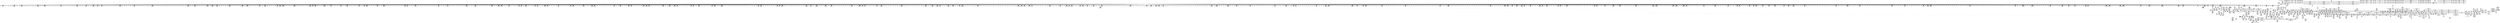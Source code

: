 digraph {
	CE0x5b64140 [shape=record,shape=Mrecord,label="{CE0x5b64140|56:_i8*,_:_CRE_302,303_}"]
	CE0x5bd17f0 [shape=record,shape=Mrecord,label="{CE0x5bd17f0|28:_i32,_:_CRE_77,78_}"]
	CE0x5b34a00 [shape=record,shape=Mrecord,label="{CE0x5b34a00|56:_i8*,_:_CRE_212,216_|*MultipleSource*|Function::may_link&Arg::dir::|Function::selinux_inode_link&Arg::dir::|security/selinux/hooks.c,1769}"]
	CE0x5b820d0 [shape=record,shape=Mrecord,label="{CE0x5b820d0|56:_i8*,_:_CRE_177,178_}"]
	CE0x5bcf340 [shape=record,shape=Mrecord,label="{CE0x5bcf340|28:_i32,_:_CRE_32,34_|*MultipleSource*|security/selinux/hooks.c,1777|*LoadInst*|security/selinux/hooks.c,1769|security/selinux/hooks.c,1769}"]
	CE0x5b9ebb0 [shape=record,shape=Mrecord,label="{CE0x5b9ebb0|GLOBAL:_current_task|Global_var:current_task}"]
	CE0x5bb62a0 [shape=record,shape=Mrecord,label="{CE0x5bb62a0|56:_i8*,_:_CRE_286,287_}"]
	CE0x5ba20e0 [shape=record,shape=Mrecord,label="{CE0x5ba20e0|current_sid:_tmp6|security/selinux/hooks.c,218}"]
	CE0x5b4f730 [shape=record,shape=Mrecord,label="{CE0x5b4f730|56:_i8*,_:_CRE_257,258_}"]
	CE0x5bbcc00 [shape=record,shape=Mrecord,label="{CE0x5bbcc00|56:_i8*,_:_CRE_558,559_}"]
	CE0x5b4be50 [shape=record,shape=Mrecord,label="{CE0x5b4be50|56:_i8*,_:_CRE_262,263_}"]
	CE0x5b59e10 [shape=record,shape=Mrecord,label="{CE0x5b59e10|current_sid:_if.end|*SummSink*}"]
	CE0x5b4f4c0 [shape=record,shape=Mrecord,label="{CE0x5b4f4c0|56:_i8*,_:_CRE_254,255_}"]
	CE0x5b7e3c0 [shape=record,shape=Mrecord,label="{CE0x5b7e3c0|56:_i8*,_:_CRE_898,899_}"]
	CE0x5bc5590 [shape=record,shape=Mrecord,label="{CE0x5bc5590|56:_i8*,_:_CRE_878,879_}"]
	CE0x5bd6070 [shape=record,shape=Mrecord,label="{CE0x5bd6070|may_link:_tmp20|security/selinux/hooks.c,1793}"]
	CE0x5b516e0 [shape=record,shape=Mrecord,label="{CE0x5b516e0|56:_i8*,_:_CRE_284,285_}"]
	CE0x5b34ad0 [shape=record,shape=Mrecord,label="{CE0x5b34ad0|56:_i8*,_:_CRE_216,224_|*MultipleSource*|Function::may_link&Arg::dir::|Function::selinux_inode_link&Arg::dir::|security/selinux/hooks.c,1769}"]
	CE0x5bfb820 [shape=record,shape=Mrecord,label="{CE0x5bfb820|GLOBAL:_printk|*Constant*|*SummSource*}"]
	CE0x5bb2300 [shape=record,shape=Mrecord,label="{CE0x5bb2300|i64**_getelementptr_inbounds_(_4_x_i64*_,_4_x_i64*_*___llvm_gcda_edge_table220,_i64_0,_i64_1)|*Constant*|*SummSource*}"]
	CE0x5be8900 [shape=record,shape=Mrecord,label="{CE0x5be8900|i64**_getelementptr_inbounds_(_4_x_i64*_,_4_x_i64*_*___llvm_gcda_edge_table220,_i64_0,_i64_3)|*Constant*|*SummSink*}"]
	CE0x5b50e60 [shape=record,shape=Mrecord,label="{CE0x5b50e60|__llvm_gcov_indirect_counter_increment:_tmp3}"]
	CE0x5b5c960 [shape=record,shape=Mrecord,label="{CE0x5b5c960|_call_void_mcount()_#3|*SummSource*}"]
	CE0x5beee40 [shape=record,shape=Mrecord,label="{CE0x5beee40|get_current:_entry|*SummSource*}"]
	CE0x5b87090 [shape=record,shape=Mrecord,label="{CE0x5b87090|__llvm_gcov_indirect_counter_increment:_exit|*SummSink*}"]
	CE0x5b46210 [shape=record,shape=Mrecord,label="{CE0x5b46210|56:_i8*,_:_CRE_472,473_}"]
	CE0x5bd4f20 [shape=record,shape=Mrecord,label="{CE0x5bd4f20|28:_i32,_:_CRE_168,184_|*MultipleSource*|security/selinux/hooks.c,1777|*LoadInst*|security/selinux/hooks.c,1769|security/selinux/hooks.c,1769}"]
	CE0x5ba4910 [shape=record,shape=Mrecord,label="{CE0x5ba4910|104:_%struct.inode*,_:_CRE_90,91_}"]
	CE0x5b43ca0 [shape=record,shape=Mrecord,label="{CE0x5b43ca0|56:_i8*,_:_CRE_138,139_}"]
	CE0x5ba36a0 [shape=record,shape=Mrecord,label="{CE0x5ba36a0|104:_%struct.inode*,_:_CRE_16,24_|*MultipleSource*|Function::may_link&Arg::dentry::|security/selinux/hooks.c,1770|Function::selinux_inode_link&Arg::old_dentry::}"]
	CE0x5b74460 [shape=record,shape=Mrecord,label="{CE0x5b74460|56:_i8*,_:_CRE_587,588_}"]
	CE0x5b4c8b0 [shape=record,shape=Mrecord,label="{CE0x5b4c8b0|56:_i8*,_:_CRE_290,291_}"]
	CE0x5bbc740 [shape=record,shape=Mrecord,label="{CE0x5bbc740|56:_i8*,_:_CRE_554,555_}"]
	CE0x5b46e00 [shape=record,shape=Mrecord,label="{CE0x5b46e00|56:_i8*,_:_CRE_485,486_}"]
	CE0x5bdef70 [shape=record,shape=Mrecord,label="{CE0x5bdef70|i32_3|*Constant*|*SummSink*}"]
	CE0x5c14c70 [shape=record,shape=Mrecord,label="{CE0x5c14c70|current_sid:_tmp16|security/selinux/hooks.c,218|*SummSink*}"]
	CE0x5b45480 [shape=record,shape=Mrecord,label="{CE0x5b45480|56:_i8*,_:_CRE_160,161_}"]
	CE0x5bd5d60 [shape=record,shape=Mrecord,label="{CE0x5bd5d60|may_link:_tmp10|security/selinux/hooks.c,1778}"]
	CE0x5c0c6d0 [shape=record,shape=Mrecord,label="{CE0x5c0c6d0|may_link:_call11|security/selinux/hooks.c,1797}"]
	CE0x5b2fc30 [shape=record,shape=Mrecord,label="{CE0x5b2fc30|__llvm_gcov_indirect_counter_increment:_tmp2}"]
	CE0x5be6920 [shape=record,shape=Mrecord,label="{CE0x5be6920|COLLAPSED:_CMRE:_elem_0::|security/selinux/hooks.c,218}"]
	CE0x5b40650 [shape=record,shape=Mrecord,label="{CE0x5b40650|selinux_inode_link:_call|security/selinux/hooks.c,2769|*SummSource*}"]
	CE0x5bb34c0 [shape=record,shape=Mrecord,label="{CE0x5bb34c0|56:_i8*,_:_CRE_244,245_}"]
	CE0x5b338d0 [shape=record,shape=Mrecord,label="{CE0x5b338d0|__llvm_gcov_indirect_counter_increment:_tmp|*SummSource*}"]
	CE0x5b80200 [shape=record,shape=Mrecord,label="{CE0x5b80200|56:_i8*,_:_CRE_982,983_}"]
	CE0x5bc4c00 [shape=record,shape=Mrecord,label="{CE0x5bc4c00|56:_i8*,_:_CRE_869,870_}"]
	CE0x5b2f0b0 [shape=record,shape=Mrecord,label="{CE0x5b2f0b0|56:_i8*,_:_CRE_976,977_}"]
	CE0x5be8d10 [shape=record,shape=Mrecord,label="{CE0x5be8d10|i64*_getelementptr_inbounds_(_14_x_i64_,_14_x_i64_*___llvm_gcov_ctr219,_i64_0,_i64_10)|*Constant*|*SummSource*}"]
	CE0x5b63e10 [shape=record,shape=Mrecord,label="{CE0x5b63e10|__llvm_gcov_indirect_counter_increment:_bb4|*SummSink*}"]
	CE0x5b33510 [shape=record,shape=Mrecord,label="{CE0x5b33510|may_link:_sw.bb8|*SummSource*}"]
	CE0x5ba3530 [shape=record,shape=Mrecord,label="{CE0x5ba3530|104:_%struct.inode*,_:_CRE_8,12_|*MultipleSource*|Function::may_link&Arg::dentry::|security/selinux/hooks.c,1770|Function::selinux_inode_link&Arg::old_dentry::}"]
	CE0x5bbd040 [shape=record,shape=Mrecord,label="{CE0x5bbd040|56:_i8*,_:_CRE_562,563_}"]
	CE0x5bb76d0 [shape=record,shape=Mrecord,label="{CE0x5bb76d0|56:_i8*,_:_CRE_305,306_}"]
	CE0x5bad4a0 [shape=record,shape=Mrecord,label="{CE0x5bad4a0|104:_%struct.inode*,_:_CRE_311,312_}"]
	CE0x5c07850 [shape=record,shape=Mrecord,label="{CE0x5c07850|get_current:_bb|*SummSource*}"]
	CE0x5b62360 [shape=record,shape=Mrecord,label="{CE0x5b62360|i64_1|*Constant*}"]
	CE0x5b512d0 [shape=record,shape=Mrecord,label="{CE0x5b512d0|56:_i8*,_:_CRE_279,280_}"]
	CE0x5b497b0 [shape=record,shape=Mrecord,label="{CE0x5b497b0|56:_i8*,_:_CRE_80,88_|*MultipleSource*|Function::may_link&Arg::dir::|Function::selinux_inode_link&Arg::dir::|security/selinux/hooks.c,1769}"]
	CE0x5c14980 [shape=record,shape=Mrecord,label="{CE0x5c14980|current_sid:_tmp16|security/selinux/hooks.c,218}"]
	CE0x5b73aa0 [shape=record,shape=Mrecord,label="{CE0x5b73aa0|56:_i8*,_:_CRE_575,576_}"]
	CE0x5b7aa60 [shape=record,shape=Mrecord,label="{CE0x5b7aa60|56:_i8*,_:_CRE_883,884_}"]
	CE0x5bbf460 [shape=record,shape=Mrecord,label="{CE0x5bbf460|56:_i8*,_:_CRE_596,597_}"]
	CE0x5bcb000 [shape=record,shape=Mrecord,label="{CE0x5bcb000|56:_i8*,_:_CRE_933,934_}"]
	CE0x5bc1330 [shape=record,shape=Mrecord,label="{CE0x5bc1330|56:_i8*,_:_CRE_624,628_|*MultipleSource*|*LoadInst*|security/selinux/hooks.c,1770|security/selinux/hooks.c,1770}"]
	CE0x5bcaab0 [shape=record,shape=Mrecord,label="{CE0x5bcaab0|56:_i8*,_:_CRE_928,929_}"]
	CE0x5b83610 [shape=record,shape=Mrecord,label="{CE0x5b83610|56:_i8*,_:_CRE_197,198_}"]
	CE0x5bbba90 [shape=record,shape=Mrecord,label="{CE0x5bbba90|56:_i8*,_:_CRE_512,520_|*MultipleSource*|*LoadInst*|security/selinux/hooks.c,1770|security/selinux/hooks.c,1770}"]
	CE0x5bca670 [shape=record,shape=Mrecord,label="{CE0x5bca670|56:_i8*,_:_CRE_924,925_}"]
	CE0x5c13660 [shape=record,shape=Mrecord,label="{CE0x5c13660|i32_218|*Constant*|*SummSource*}"]
	CE0x5b5e3c0 [shape=record,shape=Mrecord,label="{CE0x5b5e3c0|56:_i8*,_:_CRE_160,161_}"]
	CE0x5bcb440 [shape=record,shape=Mrecord,label="{CE0x5bcb440|56:_i8*,_:_CRE_936,944_|*MultipleSource*|*LoadInst*|security/selinux/hooks.c,1770|security/selinux/hooks.c,1770}"]
	CE0x5ba6ad0 [shape=record,shape=Mrecord,label="{CE0x5ba6ad0|104:_%struct.inode*,_:_CRE_161,162_}"]
	CE0x5bd6f90 [shape=record,shape=Mrecord,label="{CE0x5bd6f90|i64*_getelementptr_inbounds_(_14_x_i64_,_14_x_i64_*___llvm_gcov_ctr219,_i64_0,_i64_11)|*Constant*}"]
	CE0x5b557b0 [shape=record,shape=Mrecord,label="{CE0x5b557b0|may_link:_tmp13|security/selinux/hooks.c,1779}"]
	CE0x5b41590 [shape=record,shape=Mrecord,label="{CE0x5b41590|selinux_inode_link:_old_dentry|Function::selinux_inode_link&Arg::old_dentry::|*SummSink*}"]
	CE0x5b4ad00 [shape=record,shape=Mrecord,label="{CE0x5b4ad00|56:_i8*,_:_CRE_56,64_|*MultipleSource*|Function::may_link&Arg::dir::|Function::selinux_inode_link&Arg::dir::|security/selinux/hooks.c,1769}"]
	CE0x5bb6900 [shape=record,shape=Mrecord,label="{CE0x5bb6900|56:_i8*,_:_CRE_292,293_}"]
	CE0x5bfa420 [shape=record,shape=Mrecord,label="{CE0x5bfa420|may_link:_tmp22|security/selinux/hooks.c,1797|*SummSource*}"]
	CE0x5b7aea0 [shape=record,shape=Mrecord,label="{CE0x5b7aea0|56:_i8*,_:_CRE_887,888_}"]
	CE0x5bd4480 [shape=record,shape=Mrecord,label="{CE0x5bd4480|28:_i32,_:_CRE_120,128_|*MultipleSource*|security/selinux/hooks.c,1777|*LoadInst*|security/selinux/hooks.c,1769|security/selinux/hooks.c,1769}"]
	CE0x5ba9fc0 [shape=record,shape=Mrecord,label="{CE0x5ba9fc0|104:_%struct.inode*,_:_CRE_204,205_}"]
	CE0x5b419c0 [shape=record,shape=Mrecord,label="{CE0x5b419c0|may_link:_dentry|Function::may_link&Arg::dentry::|*SummSink*}"]
	CE0x5b4cf30 [shape=record,shape=Mrecord,label="{CE0x5b4cf30|56:_i8*,_:_CRE_298,299_}"]
	CE0x5b80420 [shape=record,shape=Mrecord,label="{CE0x5b80420|56:_i8*,_:_CRE_984,988_|*MultipleSource*|Function::may_link&Arg::dir::|Function::selinux_inode_link&Arg::dir::|security/selinux/hooks.c,1769}"]
	CE0x5bd5b20 [shape=record,shape=Mrecord,label="{CE0x5bd5b20|may_link:_tmp7|security/selinux/hooks.c,1777|*SummSource*}"]
	CE0x5c13fd0 [shape=record,shape=Mrecord,label="{CE0x5c13fd0|i64*_getelementptr_inbounds_(_11_x_i64_,_11_x_i64_*___llvm_gcov_ctr125,_i64_0,_i64_9)|*Constant*}"]
	CE0x5bb2980 [shape=record,shape=Mrecord,label="{CE0x5bb2980|__llvm_gcov_indirect_counter_increment:_counters|Function::__llvm_gcov_indirect_counter_increment&Arg::counters::}"]
	CE0x5b86990 [shape=record,shape=Mrecord,label="{CE0x5b86990|may_link:_i_security1|security/selinux/hooks.c,1770}"]
	CE0x5baea40 [shape=record,shape=Mrecord,label="{CE0x5baea40|may_link:_tmp3|security/selinux/hooks.c,1769}"]
	CE0x5bbead0 [shape=record,shape=Mrecord,label="{CE0x5bbead0|56:_i8*,_:_CRE_587,588_}"]
	CE0x5bd05f0 [shape=record,shape=Mrecord,label="{CE0x5bd05f0|28:_i32,_:_CRE_59,60_}"]
	CE0x5bbe8b0 [shape=record,shape=Mrecord,label="{CE0x5bbe8b0|56:_i8*,_:_CRE_585,586_}"]
	CE0x5ba58c0 [shape=record,shape=Mrecord,label="{CE0x5ba58c0|104:_%struct.inode*,_:_CRE_146,147_}"]
	CE0x5bab650 [shape=record,shape=Mrecord,label="{CE0x5bab650|104:_%struct.inode*,_:_CRE_223,224_}"]
	CE0x5b81850 [shape=record,shape=Mrecord,label="{CE0x5b81850|56:_i8*,_:_CRE_169,170_}"]
	CE0x5b86db0 [shape=record,shape=Mrecord,label="{CE0x5b86db0|current_sid:_sid|security/selinux/hooks.c,220|*SummSource*}"]
	CE0x5b2eeb0 [shape=record,shape=Mrecord,label="{CE0x5b2eeb0|56:_i8*,_:_CRE_968,976_|*MultipleSource*|Function::may_link&Arg::dir::|Function::selinux_inode_link&Arg::dir::|security/selinux/hooks.c,1769}"]
	CE0x5b734f0 [shape=record,shape=Mrecord,label="{CE0x5b734f0|56:_i8*,_:_CRE_568,569_}"]
	CE0x5b2bfb0 [shape=record,shape=Mrecord,label="{CE0x5b2bfb0|selinux_inode_link:_bb}"]
	CE0x5bbd260 [shape=record,shape=Mrecord,label="{CE0x5bbd260|56:_i8*,_:_CRE_564,565_}"]
	CE0x5b2e8d0 [shape=record,shape=Mrecord,label="{CE0x5b2e8d0|56:_i8*,_:_CRE_936,944_|*MultipleSource*|Function::may_link&Arg::dir::|Function::selinux_inode_link&Arg::dir::|security/selinux/hooks.c,1769}"]
	CE0x5b4ee40 [shape=record,shape=Mrecord,label="{CE0x5b4ee40|56:_i8*,_:_CRE_246,247_}"]
	CE0x5b73b70 [shape=record,shape=Mrecord,label="{CE0x5b73b70|56:_i8*,_:_CRE_576,577_}"]
	CE0x5b594e0 [shape=record,shape=Mrecord,label="{CE0x5b594e0|current_sid:_tmp7|security/selinux/hooks.c,218|*SummSource*}"]
	CE0x5be8b00 [shape=record,shape=Mrecord,label="{CE0x5be8b00|may_link:_tmp18|security/selinux/hooks.c,1789|*SummSource*}"]
	CE0x5bbac60 [shape=record,shape=Mrecord,label="{CE0x5bbac60|56:_i8*,_:_CRE_483,484_}"]
	CE0x5be2c70 [shape=record,shape=Mrecord,label="{CE0x5be2c70|avc_has_perm:_tsid|Function::avc_has_perm&Arg::tsid::|*SummSource*}"]
	CE0x5c0a2a0 [shape=record,shape=Mrecord,label="{CE0x5c0a2a0|may_link:_sclass|security/selinux/hooks.c,1797|*SummSink*}"]
	CE0x5bedae0 [shape=record,shape=Mrecord,label="{CE0x5bedae0|current_sid:_tmp20|security/selinux/hooks.c,218|*SummSource*}"]
	CE0x5be7950 [shape=record,shape=Mrecord,label="{CE0x5be7950|__llvm_gcov_indirect_counter_increment:_exit}"]
	CE0x5b82400 [shape=record,shape=Mrecord,label="{CE0x5b82400|56:_i8*,_:_CRE_180,181_}"]
	CE0x5bb78f0 [shape=record,shape=Mrecord,label="{CE0x5bb78f0|56:_i8*,_:_CRE_307,308_}"]
	CE0x5b33c30 [shape=record,shape=Mrecord,label="{CE0x5b33c30|56:_i8*,_:_CRE_192,193_}"]
	CE0x5bb6c30 [shape=record,shape=Mrecord,label="{CE0x5bb6c30|56:_i8*,_:_CRE_295,296_}"]
	CE0x5be72d0 [shape=record,shape=Mrecord,label="{CE0x5be72d0|current_sid:_tmp24|security/selinux/hooks.c,220|*SummSink*}"]
	CE0x5b86440 [shape=record,shape=Mrecord,label="{CE0x5b86440|56:_i8*,_:_CRE_96,104_|*MultipleSource*|*LoadInst*|security/selinux/hooks.c,1770|security/selinux/hooks.c,1770}"]
	CE0x5c07ad0 [shape=record,shape=Mrecord,label="{CE0x5c07ad0|i64*_getelementptr_inbounds_(_2_x_i64_,_2_x_i64_*___llvm_gcov_ctr98,_i64_0,_i64_0)|*Constant*|*SummSource*}"]
	CE0x5bd8da0 [shape=record,shape=Mrecord,label="{CE0x5bd8da0|_call_void___llvm_gcov_indirect_counter_increment(i32*___llvm_gcov_global_state_pred221,_i64**_getelementptr_inbounds_(_4_x_i64*_,_4_x_i64*_*___llvm_gcda_edge_table220,_i64_0,_i64_1)),_!dbg_!27742|security/selinux/hooks.c,1783|*SummSink*}"]
	CE0x5bbe030 [shape=record,shape=Mrecord,label="{CE0x5bbe030|56:_i8*,_:_CRE_577,578_}"]
	CE0x5baeb50 [shape=record,shape=Mrecord,label="{CE0x5baeb50|i32_5|*Constant*}"]
	CE0x5bb5b30 [shape=record,shape=Mrecord,label="{CE0x5bb5b30|56:_i8*,_:_CRE_279,280_}"]
	CE0x5b3f830 [shape=record,shape=Mrecord,label="{CE0x5b3f830|may_link:_dir|Function::may_link&Arg::dir::|*SummSink*}"]
	CE0x5b81740 [shape=record,shape=Mrecord,label="{CE0x5b81740|56:_i8*,_:_CRE_168,169_}"]
	CE0x5b75f30 [shape=record,shape=Mrecord,label="{CE0x5b75f30|56:_i8*,_:_CRE_620,621_}"]
	CE0x5be0770 [shape=record,shape=Mrecord,label="{CE0x5be0770|may_link:_type|security/selinux/hooks.c,1772|*SummSource*}"]
	CE0x5bf0390 [shape=record,shape=Mrecord,label="{CE0x5bf0390|current_sid:_tmp21|security/selinux/hooks.c,218|*SummSource*}"]
	CE0x5bd8890 [shape=record,shape=Mrecord,label="{CE0x5bd8890|i32_2|*Constant*|*SummSource*}"]
	CE0x5bc6470 [shape=record,shape=Mrecord,label="{CE0x5bc6470|56:_i8*,_:_CRE_892,893_}"]
	CE0x5bd25f0 [shape=record,shape=Mrecord,label="{CE0x5bd25f0|28:_i32,_:_CRE_91,92_}"]
	CE0x5b3bfc0 [shape=record,shape=Mrecord,label="{CE0x5b3bfc0|i64*_getelementptr_inbounds_(_2_x_i64_,_2_x_i64_*___llvm_gcov_ctr218,_i64_0,_i64_0)|*Constant*|*SummSink*}"]
	CE0x5bb6e50 [shape=record,shape=Mrecord,label="{CE0x5bb6e50|56:_i8*,_:_CRE_297,298_}"]
	CE0x5befe60 [shape=record,shape=Mrecord,label="{CE0x5befe60|COLLAPSED:_GCMRE_current_task_external_global_%struct.task_struct*:_elem_0::|security/selinux/hooks.c,218}"]
	CE0x5ba2390 [shape=record,shape=Mrecord,label="{CE0x5ba2390|current_sid:_tmp6|security/selinux/hooks.c,218|*SummSink*}"]
	CE0x5b65090 [shape=record,shape=Mrecord,label="{CE0x5b65090|56:_i8*,_:_CRE_352,360_|*MultipleSource*|Function::may_link&Arg::dir::|Function::selinux_inode_link&Arg::dir::|security/selinux/hooks.c,1769}"]
	CE0x5bada90 [shape=record,shape=Mrecord,label="{CE0x5bada90|104:_%struct.inode*,_:_CRE_316,317_}"]
	CE0x5b4d8f0 [shape=record,shape=Mrecord,label="{CE0x5b4d8f0|may_link:_tmp1}"]
	CE0x5b7f4c0 [shape=record,shape=Mrecord,label="{CE0x5b7f4c0|56:_i8*,_:_CRE_914,915_}"]
	CE0x5c0fdc0 [shape=record,shape=Mrecord,label="{CE0x5c0fdc0|0:_i8,_:_GCMR_current_sid.__warned_internal_global_i8_0,_section_.data.unlikely_,_align_1:_elem_0:default:}"]
	CE0x5bef8c0 [shape=record,shape=Mrecord,label="{CE0x5bef8c0|i32_22|*Constant*|*SummSource*}"]
	CE0x5bd24f0 [shape=record,shape=Mrecord,label="{CE0x5bd24f0|28:_i32,_:_CRE_90,91_}"]
	CE0x5b33670 [shape=record,shape=Mrecord,label="{CE0x5b33670|may_link:_sw.default}"]
	CE0x5bc3d70 [shape=record,shape=Mrecord,label="{CE0x5bc3d70|56:_i8*,_:_CRE_824,832_|*MultipleSource*|*LoadInst*|security/selinux/hooks.c,1770|security/selinux/hooks.c,1770}"]
	CE0x5b4f800 [shape=record,shape=Mrecord,label="{CE0x5b4f800|56:_i8*,_:_CRE_258,259_}"]
	CE0x5bad3a0 [shape=record,shape=Mrecord,label="{CE0x5bad3a0|104:_%struct.inode*,_:_CRE_310,311_}"]
	CE0x5bd48f0 [shape=record,shape=Mrecord,label="{CE0x5bd48f0|28:_i32,_:_CRE_144,152_|*MultipleSource*|security/selinux/hooks.c,1777|*LoadInst*|security/selinux/hooks.c,1769|security/selinux/hooks.c,1769}"]
	CE0x5b3ce90 [shape=record,shape=Mrecord,label="{CE0x5b3ce90|i64*_getelementptr_inbounds_(_2_x_i64_,_2_x_i64_*___llvm_gcov_ctr218,_i64_0,_i64_0)|*Constant*|*SummSource*}"]
	CE0x5b7fb20 [shape=record,shape=Mrecord,label="{CE0x5b7fb20|56:_i8*,_:_CRE_920,921_}"]
	CE0x5bc3630 [shape=record,shape=Mrecord,label="{CE0x5bc3630|56:_i8*,_:_CRE_792,800_|*MultipleSource*|*LoadInst*|security/selinux/hooks.c,1770|security/selinux/hooks.c,1770}"]
	CE0x5b46b90 [shape=record,shape=Mrecord,label="{CE0x5b46b90|56:_i8*,_:_CRE_482,483_}"]
	CE0x5bbb6c0 [shape=record,shape=Mrecord,label="{CE0x5bbb6c0|56:_i8*,_:_CRE_504,508_|*MultipleSource*|*LoadInst*|security/selinux/hooks.c,1770|security/selinux/hooks.c,1770}"]
	CE0x5b3f340 [shape=record,shape=Mrecord,label="{CE0x5b3f340|may_link:_entry|*SummSource*}"]
	CE0x5bd5920 [shape=record,shape=Mrecord,label="{CE0x5bd5920|may_link:_call5|security/selinux/hooks.c,1777}"]
	CE0x5b7c930 [shape=record,shape=Mrecord,label="{CE0x5b7c930|56:_i8*,_:_CRE_912,913_}"]
	CE0x5bd2ff0 [shape=record,shape=Mrecord,label="{CE0x5bd2ff0|28:_i32,_:_CRE_101,102_}"]
	CE0x5b83e90 [shape=record,shape=Mrecord,label="{CE0x5b83e90|56:_i8*,_:_CRE_205,206_}"]
	CE0x5bca890 [shape=record,shape=Mrecord,label="{CE0x5bca890|56:_i8*,_:_CRE_926,927_}"]
	CE0x5b48710 [shape=record,shape=Mrecord,label="{CE0x5b48710|56:_i8*,_:_CRE_555,556_}"]
	CE0x5b60440 [shape=record,shape=Mrecord,label="{CE0x5b60440|56:_i8*,_:_CRE_175,176_}"]
	CE0x5b4f0b0 [shape=record,shape=Mrecord,label="{CE0x5b4f0b0|56:_i8*,_:_CRE_249,250_}"]
	CE0x5b73760 [shape=record,shape=Mrecord,label="{CE0x5b73760|56:_i8*,_:_CRE_571,572_}"]
	CE0x5b34ce0 [shape=record,shape=Mrecord,label="{CE0x5b34ce0|56:_i8*,_:_CRE_224,232_|*MultipleSource*|Function::may_link&Arg::dir::|Function::selinux_inode_link&Arg::dir::|security/selinux/hooks.c,1769}"]
	CE0x5c0af80 [shape=record,shape=Mrecord,label="{CE0x5c0af80|i64_3|*Constant*|*SummSink*}"]
	CE0x5b75570 [shape=record,shape=Mrecord,label="{CE0x5b75570|56:_i8*,_:_CRE_608,609_}"]
	CE0x5b7d0a0 [shape=record,shape=Mrecord,label="{CE0x5b7d0a0|56:_i8*,_:_CRE_919,920_}"]
	CE0x5bbfdf0 [shape=record,shape=Mrecord,label="{CE0x5bbfdf0|56:_i8*,_:_CRE_605,606_}"]
	CE0x5c0d7a0 [shape=record,shape=Mrecord,label="{CE0x5c0d7a0|may_link:_tmp26|security/selinux/hooks.c,1799|*SummSink*}"]
	CE0x5c06840 [shape=record,shape=Mrecord,label="{CE0x5c06840|__llvm_gcov_indirect_counter_increment:_counter|*SummSource*}"]
	CE0x5b7f080 [shape=record,shape=Mrecord,label="{CE0x5b7f080|56:_i8*,_:_CRE_910,911_}"]
	CE0x5c13010 [shape=record,shape=Mrecord,label="{CE0x5c13010|i8*_getelementptr_inbounds_(_25_x_i8_,_25_x_i8_*_.str3,_i32_0,_i32_0)|*Constant*}"]
	CE0x5bb2370 [shape=record,shape=Mrecord,label="{CE0x5bb2370|__llvm_gcov_indirect_counter_increment:_entry}"]
	CE0x5b4c190 [shape=record,shape=Mrecord,label="{CE0x5b4c190|56:_i8*,_:_CRE_266,267_}"]
	CE0x5bc0450 [shape=record,shape=Mrecord,label="{CE0x5bc0450|56:_i8*,_:_CRE_611,612_}"]
	CE0x5bee5d0 [shape=record,shape=Mrecord,label="{CE0x5bee5d0|current_sid:_call4|security/selinux/hooks.c,218|*SummSink*}"]
	CE0x5bb95a0 [shape=record,shape=Mrecord,label="{CE0x5bb95a0|56:_i8*,_:_CRE_424,432_|*MultipleSource*|*LoadInst*|security/selinux/hooks.c,1770|security/selinux/hooks.c,1770}"]
	CE0x5b41600 [shape=record,shape=Mrecord,label="{CE0x5b41600|may_link:_dentry|Function::may_link&Arg::dentry::}"]
	CE0x5ba92b0 [shape=record,shape=Mrecord,label="{CE0x5ba92b0|104:_%struct.inode*,_:_CRE_193,194_}"]
	CE0x5c0ad50 [shape=record,shape=Mrecord,label="{CE0x5c0ad50|i64*_getelementptr_inbounds_(_11_x_i64_,_11_x_i64_*___llvm_gcov_ctr125,_i64_0,_i64_6)|*Constant*|*SummSink*}"]
	CE0x5b74c80 [shape=record,shape=Mrecord,label="{CE0x5b74c80|56:_i8*,_:_CRE_597,598_}"]
	CE0x5be27e0 [shape=record,shape=Mrecord,label="{CE0x5be27e0|avc_has_perm:_ssid|Function::avc_has_perm&Arg::ssid::}"]
	CE0x5b51e00 [shape=record,shape=Mrecord,label="{CE0x5b51e00|current_sid:_tmp|*SummSource*}"]
	CE0x5b7ce80 [shape=record,shape=Mrecord,label="{CE0x5b7ce80|56:_i8*,_:_CRE_917,918_}"]
	CE0x5b38f20 [shape=record,shape=Mrecord,label="{CE0x5b38f20|56:_i8*,_:_CRE_136,137_}"]
	CE0x5b5a6d0 [shape=record,shape=Mrecord,label="{CE0x5b5a6d0|current_sid:_tmp14|security/selinux/hooks.c,218|*SummSource*}"]
	CE0x5baf4b0 [shape=record,shape=Mrecord,label="{CE0x5baf4b0|__llvm_gcov_indirect_counter_increment:_counters|Function::__llvm_gcov_indirect_counter_increment&Arg::counters::|*SummSink*}"]
	CE0x5b81630 [shape=record,shape=Mrecord,label="{CE0x5b81630|56:_i8*,_:_CRE_167,168_}"]
	CE0x5bad2a0 [shape=record,shape=Mrecord,label="{CE0x5bad2a0|104:_%struct.inode*,_:_CRE_309,310_}"]
	CE0x5b7c820 [shape=record,shape=Mrecord,label="{CE0x5b7c820|56:_i8*,_:_CRE_911,912_}"]
	CE0x5b4a030 [shape=record,shape=Mrecord,label="{CE0x5b4a030|56:_i8*,_:_CRE_120,128_|*MultipleSource*|Function::may_link&Arg::dir::|Function::selinux_inode_link&Arg::dir::|security/selinux/hooks.c,1769}"]
	CE0x5b4f660 [shape=record,shape=Mrecord,label="{CE0x5b4f660|56:_i8*,_:_CRE_256,257_}"]
	CE0x5bd7860 [shape=record,shape=Mrecord,label="{CE0x5bd7860|may_link:_tmp21|security/selinux/hooks.c,1793}"]
	CE0x5b48960 [shape=record,shape=Mrecord,label="{CE0x5b48960|56:_i8*,_:_CRE_559,560_}"]
	CE0x5b59360 [shape=record,shape=Mrecord,label="{CE0x5b59360|current_sid:_tmp7|security/selinux/hooks.c,218}"]
	CE0x5bb5c40 [shape=record,shape=Mrecord,label="{CE0x5bb5c40|56:_i8*,_:_CRE_280,281_}"]
	CE0x5bef220 [shape=record,shape=Mrecord,label="{CE0x5bef220|_ret_%struct.task_struct*_%tmp4,_!dbg_!27714|./arch/x86/include/asm/current.h,14}"]
	CE0x5bb7c20 [shape=record,shape=Mrecord,label="{CE0x5bb7c20|56:_i8*,_:_CRE_310,311_}"]
	CE0x5ba9b00 [shape=record,shape=Mrecord,label="{CE0x5ba9b00|104:_%struct.inode*,_:_CRE_200,201_}"]
	CE0x5bd04f0 [shape=record,shape=Mrecord,label="{CE0x5bd04f0|28:_i32,_:_CRE_58,59_}"]
	CE0x5bea260 [shape=record,shape=Mrecord,label="{CE0x5bea260|may_link:_tmp17|security/selinux/hooks.c,1786|*SummSink*}"]
	CE0x5b7d920 [shape=record,shape=Mrecord,label="{CE0x5b7d920|56:_i8*,_:_CRE_927,928_}"]
	CE0x5b5dae0 [shape=record,shape=Mrecord,label="{CE0x5b5dae0|i64*_getelementptr_inbounds_(_11_x_i64_,_11_x_i64_*___llvm_gcov_ctr125,_i64_0,_i64_1)|*Constant*|*SummSource*}"]
	CE0x5bb44e0 [shape=record,shape=Mrecord,label="{CE0x5bb44e0|56:_i8*,_:_CRE_258,259_}"]
	CE0x5bbcf30 [shape=record,shape=Mrecord,label="{CE0x5bbcf30|56:_i8*,_:_CRE_561,562_}"]
	CE0x5bd4040 [shape=record,shape=Mrecord,label="{CE0x5bd4040|28:_i32,_:_CRE_116,117_}"]
	CE0x5bdedd0 [shape=record,shape=Mrecord,label="{CE0x5bdedd0|may_link:_conv3|security/selinux/hooks.c,1776}"]
	CE0x5b2f4b0 [shape=record,shape=Mrecord,label="{CE0x5b2f4b0|56:_i8*,_:_CRE_978,979_}"]
	CE0x5ba9640 [shape=record,shape=Mrecord,label="{CE0x5ba9640|104:_%struct.inode*,_:_CRE_196,197_}"]
	CE0x5bf9240 [shape=record,shape=Mrecord,label="{CE0x5bf9240|i8*_getelementptr_inbounds_(_38_x_i8_,_38_x_i8_*_.str64,_i32_0,_i32_0)|*Constant*|*SummSource*}"]
	CE0x5b2fd90 [shape=record,shape=Mrecord,label="{CE0x5b2fd90|__llvm_gcov_indirect_counter_increment:_tmp2|*SummSource*}"]
	CE0x5bb64c0 [shape=record,shape=Mrecord,label="{CE0x5bb64c0|56:_i8*,_:_CRE_288,289_}"]
	CE0x5bd9670 [shape=record,shape=Mrecord,label="{CE0x5bd9670|may_link:_tobool6|security/selinux/hooks.c,1778|*SummSource*}"]
	CE0x5b46c60 [shape=record,shape=Mrecord,label="{CE0x5b46c60|56:_i8*,_:_CRE_483,484_}"]
	CE0x5b2c710 [shape=record,shape=Mrecord,label="{CE0x5b2c710|selinux_inode_link:_bb|*SummSource*}"]
	CE0x5b75d90 [shape=record,shape=Mrecord,label="{CE0x5b75d90|56:_i8*,_:_CRE_618,619_}"]
	CE0x5bbecf0 [shape=record,shape=Mrecord,label="{CE0x5bbecf0|56:_i8*,_:_CRE_589,590_}"]
	CE0x5b9f220 [shape=record,shape=Mrecord,label="{CE0x5b9f220|GLOBAL:_current_task|Global_var:current_task|*SummSink*}"]
	CE0x5b47d10 [shape=record,shape=Mrecord,label="{CE0x5b47d10|56:_i8*,_:_CRE_536,540_|*MultipleSource*|Function::may_link&Arg::dir::|Function::selinux_inode_link&Arg::dir::|security/selinux/hooks.c,1769}"]
	CE0x5b354a0 [shape=record,shape=Mrecord,label="{CE0x5b354a0|may_link:_tmp9|security/selinux/hooks.c,1778|*SummSource*}"]
	CE0x5b4c710 [shape=record,shape=Mrecord,label="{CE0x5b4c710|56:_i8*,_:_CRE_288,289_}"]
	CE0x5bbf130 [shape=record,shape=Mrecord,label="{CE0x5bbf130|56:_i8*,_:_CRE_593,594_}"]
	CE0x5b4d6d0 [shape=record,shape=Mrecord,label="{CE0x5b4d6d0|current_sid:_do.body|*SummSink*}"]
	CE0x5bd9a40 [shape=record,shape=Mrecord,label="{CE0x5bd9a40|i64_2|*Constant*}"]
	CE0x5b47610 [shape=record,shape=Mrecord,label="{CE0x5b47610|56:_i8*,_:_CRE_508,512_|*MultipleSource*|Function::may_link&Arg::dir::|Function::selinux_inode_link&Arg::dir::|security/selinux/hooks.c,1769}"]
	CE0x5bd2bf0 [shape=record,shape=Mrecord,label="{CE0x5bd2bf0|28:_i32,_:_CRE_97,98_}"]
	CE0x5b3cdf0 [shape=record,shape=Mrecord,label="{CE0x5b3cdf0|get_current:_tmp1}"]
	CE0x5b4f250 [shape=record,shape=Mrecord,label="{CE0x5b4f250|56:_i8*,_:_CRE_251,252_}"]
	CE0x5b63120 [shape=record,shape=Mrecord,label="{CE0x5b63120|_call_void_mcount()_#3|*SummSink*}"]
	CE0x5be1b20 [shape=record,shape=Mrecord,label="{CE0x5be1b20|may_link:_call5|security/selinux/hooks.c,1777|*SummSink*}"]
	CE0x5be8f20 [shape=record,shape=Mrecord,label="{CE0x5be8f20|may_link:_tmp19|security/selinux/hooks.c,1789|*SummSink*}"]
	CE0x5c0a990 [shape=record,shape=Mrecord,label="{CE0x5c0a990|__llvm_gcov_indirect_counter_increment:_tmp5}"]
	CE0x5b5f060 [shape=record,shape=Mrecord,label="{CE0x5b5f060|__llvm_gcov_indirect_counter_increment:_tmp1|*SummSink*}"]
	CE0x5b73d10 [shape=record,shape=Mrecord,label="{CE0x5b73d10|56:_i8*,_:_CRE_578,579_}"]
	CE0x5b36ae0 [shape=record,shape=Mrecord,label="{CE0x5b36ae0|_ret_i32_%tmp24,_!dbg_!27742|security/selinux/hooks.c,220}"]
	CE0x5b32b10 [shape=record,shape=Mrecord,label="{CE0x5b32b10|__llvm_gcov_indirect_counter_increment:_tmp1|*SummSource*}"]
	CE0x5b60510 [shape=record,shape=Mrecord,label="{CE0x5b60510|56:_i8*,_:_CRE_176,177_}"]
	CE0x5bb7b10 [shape=record,shape=Mrecord,label="{CE0x5bb7b10|56:_i8*,_:_CRE_309,310_}"]
	CE0x5b769d0 [shape=record,shape=Mrecord,label="{CE0x5b769d0|56:_i8*,_:_CRE_664,672_|*MultipleSource*|Function::may_link&Arg::dir::|Function::selinux_inode_link&Arg::dir::|security/selinux/hooks.c,1769}"]
	CE0x5be9bf0 [shape=record,shape=Mrecord,label="{CE0x5be9bf0|_call_void___llvm_gcov_indirect_counter_increment(i32*___llvm_gcov_global_state_pred221,_i64**_getelementptr_inbounds_(_4_x_i64*_,_4_x_i64*_*___llvm_gcda_edge_table220,_i64_0,_i64_0)),_!dbg_!27749|security/selinux/hooks.c,1793|*SummSource*}"]
	CE0x5bb4c50 [shape=record,shape=Mrecord,label="{CE0x5bb4c50|56:_i8*,_:_CRE_265,266_}"]
	CE0x5bf9130 [shape=record,shape=Mrecord,label="{CE0x5bf9130|i8*_getelementptr_inbounds_(_38_x_i8_,_38_x_i8_*_.str64,_i32_0,_i32_0)|*Constant*}"]
	CE0x5b77d10 [shape=record,shape=Mrecord,label="{CE0x5b77d10|56:_i8*,_:_CRE_752,756_|*MultipleSource*|Function::may_link&Arg::dir::|Function::selinux_inode_link&Arg::dir::|security/selinux/hooks.c,1769}"]
	CE0x5bdc9a0 [shape=record,shape=Mrecord,label="{CE0x5bdc9a0|may_link:_u|security/selinux/hooks.c,1773|*SummSource*}"]
	CE0x5b4e390 [shape=record,shape=Mrecord,label="{CE0x5b4e390|%struct.task_struct*_(%struct.task_struct**)*_asm_movq_%gs:$_1:P_,$0_,_r,im,_dirflag_,_fpsr_,_flags_}"]
	CE0x5bd1bf0 [shape=record,shape=Mrecord,label="{CE0x5bd1bf0|28:_i32,_:_CRE_81,82_}"]
	CE0x5b49cc0 [shape=record,shape=Mrecord,label="{CE0x5b49cc0|56:_i8*,_:_CRE_104,112_|*MultipleSource*|Function::may_link&Arg::dir::|Function::selinux_inode_link&Arg::dir::|security/selinux/hooks.c,1769}"]
	CE0x5b4bd80 [shape=record,shape=Mrecord,label="{CE0x5b4bd80|56:_i8*,_:_CRE_261,262_}"]
	CE0x5b72e70 [shape=record,shape=Mrecord,label="{CE0x5b72e70|56:_i8*,_:_CRE_560,561_}"]
	CE0x5c11fa0 [shape=record,shape=Mrecord,label="{CE0x5c11fa0|i64*_getelementptr_inbounds_(_11_x_i64_,_11_x_i64_*___llvm_gcov_ctr125,_i64_0,_i64_8)|*Constant*|*SummSource*}"]
	CE0x5b642e0 [shape=record,shape=Mrecord,label="{CE0x5b642e0|56:_i8*,_:_CRE_304,305_}"]
	CE0x5b74530 [shape=record,shape=Mrecord,label="{CE0x5b74530|56:_i8*,_:_CRE_588,589_}"]
	CE0x5b80070 [shape=record,shape=Mrecord,label="{CE0x5b80070|56:_i8*,_:_CRE_980,981_}"]
	CE0x5b49e70 [shape=record,shape=Mrecord,label="{CE0x5b49e70|56:_i8*,_:_CRE_112,120_|*MultipleSource*|Function::may_link&Arg::dir::|Function::selinux_inode_link&Arg::dir::|security/selinux/hooks.c,1769}"]
	CE0x5c06970 [shape=record,shape=Mrecord,label="{CE0x5c06970|__llvm_gcov_indirect_counter_increment:_counter|*SummSink*}"]
	CE0x5bdd650 [shape=record,shape=Mrecord,label="{CE0x5bdd650|may_link:_dentry2|security/selinux/hooks.c,1773|*SummSink*}"]
	CE0x6e54df0 [shape=record,shape=Mrecord,label="{CE0x6e54df0|selinux_inode_link:_tmp3|*SummSource*}"]
	CE0x5c0caf0 [shape=record,shape=Mrecord,label="{CE0x5c0caf0|may_link:_retval.0}"]
	CE0x5be40b0 [shape=record,shape=Mrecord,label="{CE0x5be40b0|_ret_i32_%retval.0,_!dbg_!27728|security/selinux/avc.c,775|*SummSource*}"]
	CE0x5c0d480 [shape=record,shape=Mrecord,label="{CE0x5c0d480|i64*_getelementptr_inbounds_(_14_x_i64_,_14_x_i64_*___llvm_gcov_ctr219,_i64_0,_i64_13)|*Constant*}"]
	CE0x5bd3380 [shape=record,shape=Mrecord,label="{CE0x5bd3380|28:_i32,_:_CRE_104,105_}"]
	CE0x5b37770 [shape=record,shape=Mrecord,label="{CE0x5b37770|_ret_i32_%retval.0,_!dbg_!27757|security/selinux/hooks.c,1799}"]
	CE0x5b4f590 [shape=record,shape=Mrecord,label="{CE0x5b4f590|56:_i8*,_:_CRE_255,256_}"]
	CE0x5bb4a30 [shape=record,shape=Mrecord,label="{CE0x5bb4a30|56:_i8*,_:_CRE_263,264_}"]
	CE0x5b4c0c0 [shape=record,shape=Mrecord,label="{CE0x5b4c0c0|56:_i8*,_:_CRE_265,266_}"]
	CE0x5bb6a10 [shape=record,shape=Mrecord,label="{CE0x5bb6a10|56:_i8*,_:_CRE_293,294_}"]
	CE0x5b78410 [shape=record,shape=Mrecord,label="{CE0x5b78410|56:_i8*,_:_CRE_792,800_|*MultipleSource*|Function::may_link&Arg::dir::|Function::selinux_inode_link&Arg::dir::|security/selinux/hooks.c,1769}"]
	CE0x5b63ac0 [shape=record,shape=Mrecord,label="{CE0x5b63ac0|__llvm_gcov_indirect_counter_increment:_bb|*SummSink*}"]
	CE0x5bcc190 [shape=record,shape=Mrecord,label="{CE0x5bcc190|56:_i8*,_:_CRE_981,982_}"]
	CE0x5b76d50 [shape=record,shape=Mrecord,label="{CE0x5b76d50|56:_i8*,_:_CRE_680,684_|*MultipleSource*|Function::may_link&Arg::dir::|Function::selinux_inode_link&Arg::dir::|security/selinux/hooks.c,1769}"]
	CE0x5b7bfa0 [shape=record,shape=Mrecord,label="{CE0x5b7bfa0|56:_i8*,_:_CRE_903,904_}"]
	"CONST[source:2(external),value:2(dynamic)][purpose:{subject}]"
	CE0x5b33220 [shape=record,shape=Mrecord,label="{CE0x5b33220|current_sid:_tmp2}"]
	CE0x5b81410 [shape=record,shape=Mrecord,label="{CE0x5b81410|56:_i8*,_:_CRE_165,166_}"]
	CE0x5b50cb0 [shape=record,shape=Mrecord,label="{CE0x5b50cb0|GLOBAL:___llvm_gcov_ctr125|Global_var:__llvm_gcov_ctr125|*SummSource*}"]
	CE0x5b5d690 [shape=record,shape=Mrecord,label="{CE0x5b5d690|may_link:_bb}"]
	CE0x5b760d0 [shape=record,shape=Mrecord,label="{CE0x5b760d0|56:_i8*,_:_CRE_622,623_}"]
	CE0x5be1350 [shape=record,shape=Mrecord,label="{CE0x5be1350|GLOBAL:___llvm_gcov_ctr219|Global_var:__llvm_gcov_ctr219|*SummSink*}"]
	CE0x5ba2260 [shape=record,shape=Mrecord,label="{CE0x5ba2260|current_sid:_tmp6|security/selinux/hooks.c,218|*SummSource*}"]
	CE0x5bdf300 [shape=record,shape=Mrecord,label="{CE0x5bdf300|may_link:_conv3|security/selinux/hooks.c,1776|*SummSource*}"]
	CE0x5b83b60 [shape=record,shape=Mrecord,label="{CE0x5b83b60|56:_i8*,_:_CRE_202,203_}"]
	CE0x5bfc190 [shape=record,shape=Mrecord,label="{CE0x5bfc190|i64*_getelementptr_inbounds_(_14_x_i64_,_14_x_i64_*___llvm_gcov_ctr219,_i64_0,_i64_12)|*Constant*|*SummSink*}"]
	CE0x5b7c3e0 [shape=record,shape=Mrecord,label="{CE0x5b7c3e0|56:_i8*,_:_CRE_907,908_}"]
	CE0x5bcb550 [shape=record,shape=Mrecord,label="{CE0x5bcb550|56:_i8*,_:_CRE_944,952_|*MultipleSource*|*LoadInst*|security/selinux/hooks.c,1770|security/selinux/hooks.c,1770}"]
	CE0x5b33290 [shape=record,shape=Mrecord,label="{CE0x5b33290|current_sid:_tmp2|*SummSource*}"]
	CE0x5ba6740 [shape=record,shape=Mrecord,label="{CE0x5ba6740|104:_%struct.inode*,_:_CRE_158,159_}"]
	CE0x5ba2fa0 [shape=record,shape=Mrecord,label="{CE0x5ba2fa0|may_link:_d_inode|security/selinux/hooks.c,1770|*SummSource*}"]
	CE0x5b4a180 [shape=record,shape=Mrecord,label="{CE0x5b4a180|56:_i8*,_:_CRE_128,136_|*MultipleSource*|Function::may_link&Arg::dir::|Function::selinux_inode_link&Arg::dir::|security/selinux/hooks.c,1769}"]
	CE0x5b33ea0 [shape=record,shape=Mrecord,label="{CE0x5b33ea0|56:_i8*,_:_CRE_195,196_}"]
	CE0x5bcbc10 [shape=record,shape=Mrecord,label="{CE0x5bcbc10|56:_i8*,_:_CRE_977,978_}"]
	CE0x5c0f260 [shape=record,shape=Mrecord,label="{CE0x5c0f260|current_sid:_tmp13|security/selinux/hooks.c,218}"]
	CE0x5b46740 [shape=record,shape=Mrecord,label="{CE0x5b46740|56:_i8*,_:_CRE_476,477_}"]
	CE0x5b425d0 [shape=record,shape=Mrecord,label="{CE0x5b425d0|i64*_getelementptr_inbounds_(_2_x_i64_,_2_x_i64_*___llvm_gcov_ctr218,_i64_0,_i64_1)|*Constant*|*SummSink*}"]
	CE0x5b60780 [shape=record,shape=Mrecord,label="{CE0x5b60780|56:_i8*,_:_CRE_179,180_}"]
	CE0x5b5ef50 [shape=record,shape=Mrecord,label="{CE0x5b5ef50|i32_-1|*Constant*|*SummSink*}"]
	CE0x5b36720 [shape=record,shape=Mrecord,label="{CE0x5b36720|may_link:_sw.epilog}"]
	CE0x5b53490 [shape=record,shape=Mrecord,label="{CE0x5b53490|_call_void_mcount()_#3|*SummSink*}"]
	CE0x5b48250 [shape=record,shape=Mrecord,label="{CE0x5b48250|56:_i8*,_:_CRE_552,553_}"]
	CE0x5be1480 [shape=record,shape=Mrecord,label="{CE0x5be1480|i64_0|*Constant*|*SummSink*}"]
	CE0x5bc1ea0 [shape=record,shape=Mrecord,label="{CE0x5bc1ea0|56:_i8*,_:_CRE_680,684_|*MultipleSource*|*LoadInst*|security/selinux/hooks.c,1770|security/selinux/hooks.c,1770}"]
	CE0x5b4aeb0 [shape=record,shape=Mrecord,label="{CE0x5b4aeb0|56:_i8*,_:_CRE_64,72_|*MultipleSource*|Function::may_link&Arg::dir::|Function::selinux_inode_link&Arg::dir::|security/selinux/hooks.c,1769}"]
	CE0x5bac000 [shape=record,shape=Mrecord,label="{CE0x5bac000|104:_%struct.inode*,_:_CRE_264,272_|*MultipleSource*|Function::may_link&Arg::dentry::|security/selinux/hooks.c,1770|Function::selinux_inode_link&Arg::old_dentry::}"]
	CE0x5bbfac0 [shape=record,shape=Mrecord,label="{CE0x5bbfac0|56:_i8*,_:_CRE_602,603_}"]
	CE0x5b735c0 [shape=record,shape=Mrecord,label="{CE0x5b735c0|56:_i8*,_:_CRE_569,570_}"]
	CE0x5b79fc0 [shape=record,shape=Mrecord,label="{CE0x5b79fc0|56:_i8*,_:_CRE_873,874_}"]
	CE0x5b45260 [shape=record,shape=Mrecord,label="{CE0x5b45260|56:_i8*,_:_CRE_158,159_}"]
	CE0x5bfad10 [shape=record,shape=Mrecord,label="{CE0x5bfad10|may_link:_av.0}"]
	CE0x5b9e050 [shape=record,shape=Mrecord,label="{CE0x5b9e050|current_sid:_tmp5|security/selinux/hooks.c,218}"]
	CE0x5ba39b0 [shape=record,shape=Mrecord,label="{CE0x5ba39b0|104:_%struct.inode*,_:_CRE_24,40_|*MultipleSource*|Function::may_link&Arg::dentry::|security/selinux/hooks.c,1770|Function::selinux_inode_link&Arg::old_dentry::}"]
	CE0x5bd3270 [shape=record,shape=Mrecord,label="{CE0x5bd3270|28:_i32,_:_CRE_103,104_}"]
	CE0x5b80fd0 [shape=record,shape=Mrecord,label="{CE0x5b80fd0|56:_i8*,_:_CRE_161,162_}"]
	CE0x5bbf9b0 [shape=record,shape=Mrecord,label="{CE0x5bbf9b0|56:_i8*,_:_CRE_601,602_}"]
	CE0x5ba5dc0 [shape=record,shape=Mrecord,label="{CE0x5ba5dc0|104:_%struct.inode*,_:_CRE_150,151_}"]
	CE0x5bb43d0 [shape=record,shape=Mrecord,label="{CE0x5bb43d0|56:_i8*,_:_CRE_257,258_}"]
	CE0x5c06470 [shape=record,shape=Mrecord,label="{CE0x5c06470|may_link:_tmp24|security/selinux/hooks.c,1797|*SummSource*}"]
	CE0x5bc4f30 [shape=record,shape=Mrecord,label="{CE0x5bc4f30|56:_i8*,_:_CRE_872,873_}"]
	CE0x5b49b10 [shape=record,shape=Mrecord,label="{CE0x5b49b10|56:_i8*,_:_CRE_96,104_|*MultipleSource*|Function::may_link&Arg::dir::|Function::selinux_inode_link&Arg::dir::|security/selinux/hooks.c,1769}"]
	CE0x5bff340 [shape=record,shape=Mrecord,label="{CE0x5bff340|28:_i32,_32:_i16,_:_CRE_32,34_|*MultipleSource*|security/selinux/hooks.c,1797|security/selinux/hooks.c,1770|security/selinux/hooks.c,1770}"]
	CE0x5bdee40 [shape=record,shape=Mrecord,label="{CE0x5bdee40|may_link:_or|security/selinux/hooks.c,1776|*SummSink*}"]
	CE0x5be2d50 [shape=record,shape=Mrecord,label="{CE0x5be2d50|avc_has_perm:_tsid|Function::avc_has_perm&Arg::tsid::|*SummSink*}"]
	CE0x5bb9eb0 [shape=record,shape=Mrecord,label="{CE0x5bb9eb0|56:_i8*,_:_CRE_464,472_|*MultipleSource*|*LoadInst*|security/selinux/hooks.c,1770|security/selinux/hooks.c,1770}"]
	CE0x5b65b10 [shape=record,shape=Mrecord,label="{CE0x5b65b10|56:_i8*,_:_CRE_408,416_|*MultipleSource*|Function::may_link&Arg::dir::|Function::selinux_inode_link&Arg::dir::|security/selinux/hooks.c,1769}"]
	CE0x5bbab50 [shape=record,shape=Mrecord,label="{CE0x5bbab50|56:_i8*,_:_CRE_482,483_}"]
	CE0x5c06be0 [shape=record,shape=Mrecord,label="{CE0x5c06be0|current_sid:_tmp12|security/selinux/hooks.c,218|*SummSource*}"]
	CE0x5bca780 [shape=record,shape=Mrecord,label="{CE0x5bca780|56:_i8*,_:_CRE_925,926_}"]
	"CONST[source:0(mediator),value:2(dynamic)][purpose:{subject}]"
	CE0x5b4c4d0 [shape=record,shape=Mrecord,label="{CE0x5b4c4d0|56:_i8*,_:_CRE_270,271_}"]
	CE0x5c0fb70 [shape=record,shape=Mrecord,label="{CE0x5c0fb70|current_sid:_tmp8|security/selinux/hooks.c,218}"]
	CE0x5bac470 [shape=record,shape=Mrecord,label="{CE0x5bac470|104:_%struct.inode*,_:_CRE_280,288_|*MultipleSource*|Function::may_link&Arg::dentry::|security/selinux/hooks.c,1770|Function::selinux_inode_link&Arg::old_dentry::}"]
	CE0x5b742c0 [shape=record,shape=Mrecord,label="{CE0x5b742c0|56:_i8*,_:_CRE_585,586_}"]
	CE0x5bd0bf0 [shape=record,shape=Mrecord,label="{CE0x5bd0bf0|28:_i32,_:_CRE_65,66_}"]
	CE0x5b842d0 [shape=record,shape=Mrecord,label="{CE0x5b842d0|56:_i8*,_:_CRE_208,210_|*MultipleSource*|*LoadInst*|security/selinux/hooks.c,1770|security/selinux/hooks.c,1770}"]
	CE0x6e54e60 [shape=record,shape=Mrecord,label="{CE0x6e54e60|selinux_inode_link:_tmp3|*SummSink*}"]
	CE0x5b399d0 [shape=record,shape=Mrecord,label="{CE0x5b399d0|56:_i8*,_:_CRE_147,148_}"]
	CE0x5b5f430 [shape=record,shape=Mrecord,label="{CE0x5b5f430|i64*_getelementptr_inbounds_(_14_x_i64_,_14_x_i64_*___llvm_gcov_ctr219,_i64_0,_i64_0)|*Constant*|*SummSink*}"]
	CE0x5be9f50 [shape=record,shape=Mrecord,label="{CE0x5be9f50|may_link:_tmp16|security/selinux/hooks.c,1786|*SummSink*}"]
	CE0x5b643b0 [shape=record,shape=Mrecord,label="{CE0x5b643b0|56:_i8*,_:_CRE_305,306_}"]
	CE0x5b44e20 [shape=record,shape=Mrecord,label="{CE0x5b44e20|56:_i8*,_:_CRE_154,155_}"]
	CE0x5bedfd0 [shape=record,shape=Mrecord,label="{CE0x5bedfd0|current_sid:_tmp20|security/selinux/hooks.c,218|*SummSink*}"]
	CE0x5bcf040 [shape=record,shape=Mrecord,label="{CE0x5bcf040|28:_i32,_:_CRE_23,24_}"]
	CE0x5b3f560 [shape=record,shape=Mrecord,label="{CE0x5b3f560|may_link:_dir|Function::may_link&Arg::dir::}"]
	CE0x5bde860 [shape=record,shape=Mrecord,label="{CE0x5bde860|may_link:_or|security/selinux/hooks.c,1776|*SummSource*}"]
	CE0x5b40170 [shape=record,shape=Mrecord,label="{CE0x5b40170|56:_i8*,_:_CRE_2,4_|*MultipleSource*|*LoadInst*|security/selinux/hooks.c,1770|security/selinux/hooks.c,1770}"]
	CE0x5bc5040 [shape=record,shape=Mrecord,label="{CE0x5bc5040|56:_i8*,_:_CRE_873,874_}"]
	CE0x5bfb320 [shape=record,shape=Mrecord,label="{CE0x5bfb320|i64*_getelementptr_inbounds_(_14_x_i64_,_14_x_i64_*___llvm_gcov_ctr219,_i64_0,_i64_12)|*Constant*}"]
	CE0x5b7eb30 [shape=record,shape=Mrecord,label="{CE0x5b7eb30|56:_i8*,_:_CRE_905,906_}"]
	CE0x5bcf600 [shape=record,shape=Mrecord,label="{CE0x5bcf600|28:_i32,_:_CRE_34,35_|*MultipleSource*|security/selinux/hooks.c,1777|*LoadInst*|security/selinux/hooks.c,1769|security/selinux/hooks.c,1769}"]
	CE0x5b5e8a0 [shape=record,shape=Mrecord,label="{CE0x5b5e8a0|56:_i8*,_:_CRE_166,167_}"]
	CE0x5bb3820 [shape=record,shape=Mrecord,label="{CE0x5bb3820|56:_i8*,_:_CRE_246,247_}"]
	CE0x5b794d0 [shape=record,shape=Mrecord,label="{CE0x5b794d0|56:_i8*,_:_CRE_864,865_}"]
	CE0x5b74600 [shape=record,shape=Mrecord,label="{CE0x5b74600|56:_i8*,_:_CRE_589,590_}"]
	CE0x5bdd5c0 [shape=record,shape=Mrecord,label="{CE0x5bdd5c0|may_link:_dentry2|security/selinux/hooks.c,1773|*SummSource*}"]
	CE0x5c07cd0 [shape=record,shape=Mrecord,label="{CE0x5c07cd0|current_sid:_tmp9|security/selinux/hooks.c,218|*SummSource*}"]
	CE0x5bbe580 [shape=record,shape=Mrecord,label="{CE0x5bbe580|56:_i8*,_:_CRE_582,583_}"]
	CE0x5bc1b00 [shape=record,shape=Mrecord,label="{CE0x5bc1b00|56:_i8*,_:_CRE_664,672_|*MultipleSource*|*LoadInst*|security/selinux/hooks.c,1770|security/selinux/hooks.c,1770}"]
	CE0x5b87d00 [shape=record,shape=Mrecord,label="{CE0x5b87d00|may_link:_tmp15|security/selinux/hooks.c,1783|*SummSink*}"]
	CE0x5baae00 [shape=record,shape=Mrecord,label="{CE0x5baae00|104:_%struct.inode*,_:_CRE_216,217_}"]
	CE0x5b848d0 [shape=record,shape=Mrecord,label="{CE0x5b848d0|56:_i8*,_:_CRE_232,236_|*MultipleSource*|*LoadInst*|security/selinux/hooks.c,1770|security/selinux/hooks.c,1770}"]
	CE0x5b3cd80 [shape=record,shape=Mrecord,label="{CE0x5b3cd80|i64_1|*Constant*}"]
	CE0x5b3d7c0 [shape=record,shape=Mrecord,label="{CE0x5b3d7c0|may_link:_return}"]
	CE0x5b53640 [shape=record,shape=Mrecord,label="{CE0x5b53640|may_link:_tmp|*SummSink*}"]
	CE0x5b47210 [shape=record,shape=Mrecord,label="{CE0x5b47210|56:_i8*,_:_CRE_500,504_|*MultipleSource*|Function::may_link&Arg::dir::|Function::selinux_inode_link&Arg::dir::|security/selinux/hooks.c,1769}"]
	CE0x5b84cb0 [shape=record,shape=Mrecord,label="{CE0x5b84cb0|may_link:_tmp15|security/selinux/hooks.c,1783}"]
	CE0x5b51540 [shape=record,shape=Mrecord,label="{CE0x5b51540|56:_i8*,_:_CRE_282,283_}"]
	CE0x5b4d880 [shape=record,shape=Mrecord,label="{CE0x5b4d880|may_link:_call|security/selinux/hooks.c,1765}"]
	CE0x5b7b3f0 [shape=record,shape=Mrecord,label="{CE0x5b7b3f0|56:_i8*,_:_CRE_892,893_}"]
	CE0x5b4d5c0 [shape=record,shape=Mrecord,label="{CE0x5b4d5c0|current_sid:_do.body|*SummSource*}"]
	CE0x5bbe690 [shape=record,shape=Mrecord,label="{CE0x5bbe690|56:_i8*,_:_CRE_583,584_}"]
	CE0x5bc5ae0 [shape=record,shape=Mrecord,label="{CE0x5bc5ae0|56:_i8*,_:_CRE_883,884_}"]
	CE0x5bb81c0 [shape=record,shape=Mrecord,label="{CE0x5bb81c0|56:_i8*,_:_CRE_328,336_|*MultipleSource*|*LoadInst*|security/selinux/hooks.c,1770|security/selinux/hooks.c,1770}"]
	CE0x5b2e7c0 [shape=record,shape=Mrecord,label="{CE0x5b2e7c0|56:_i8*,_:_CRE_935,936_}"]
	CE0x5bd1ef0 [shape=record,shape=Mrecord,label="{CE0x5bd1ef0|28:_i32,_:_CRE_84,85_}"]
	CE0x5ba5040 [shape=record,shape=Mrecord,label="{CE0x5ba5040|104:_%struct.inode*,_:_CRE_96,104_|*MultipleSource*|Function::may_link&Arg::dentry::|security/selinux/hooks.c,1770|Function::selinux_inode_link&Arg::old_dentry::}"]
	CE0x5bbf240 [shape=record,shape=Mrecord,label="{CE0x5bbf240|56:_i8*,_:_CRE_594,595_}"]
	CE0x5b5ebe0 [shape=record,shape=Mrecord,label="{CE0x5b5ebe0|56:_i8*,_:_CRE_170,171_}"]
	CE0x5b5cd30 [shape=record,shape=Mrecord,label="{CE0x5b5cd30|_call_void_mcount()_#3|*SummSource*}"]
	CE0x5b73010 [shape=record,shape=Mrecord,label="{CE0x5b73010|56:_i8*,_:_CRE_562,563_}"]
	CE0x5bc5d00 [shape=record,shape=Mrecord,label="{CE0x5bc5d00|56:_i8*,_:_CRE_885,886_}"]
	CE0x5ba6e60 [shape=record,shape=Mrecord,label="{CE0x5ba6e60|104:_%struct.inode*,_:_CRE_164,165_}"]
	CE0x5bd10f0 [shape=record,shape=Mrecord,label="{CE0x5bd10f0|28:_i32,_:_CRE_70,71_}"]
	CE0x5b7fe50 [shape=record,shape=Mrecord,label="{CE0x5b7fe50|56:_i8*,_:_CRE_923,924_}"]
	CE0x5be12e0 [shape=record,shape=Mrecord,label="{CE0x5be12e0|i64_0|*Constant*}"]
	CE0x5bcbde0 [shape=record,shape=Mrecord,label="{CE0x5bcbde0|56:_i8*,_:_CRE_978,979_}"]
	CE0x5b60d30 [shape=record,shape=Mrecord,label="{CE0x5b60d30|56:_i8*,_:_CRE_186,187_}"]
	CE0x5bcf7f0 [shape=record,shape=Mrecord,label="{CE0x5bcf7f0|28:_i32,_:_CRE_40,44_|*MultipleSource*|security/selinux/hooks.c,1777|*LoadInst*|security/selinux/hooks.c,1769|security/selinux/hooks.c,1769}"]
	CE0x5bae750 [shape=record,shape=Mrecord,label="{CE0x5bae750|56:_i8*,_:_CRE_16,24_|*MultipleSource*|*LoadInst*|security/selinux/hooks.c,1770|security/selinux/hooks.c,1770}"]
	CE0x5b5bfc0 [shape=record,shape=Mrecord,label="{CE0x5b5bfc0|current_sid:_tmp1|*SummSink*}"]
	CE0x5c0c960 [shape=record,shape=Mrecord,label="{CE0x5c0c960|may_link:_call11|security/selinux/hooks.c,1797|*SummSink*}"]
	CE0x5c07de0 [shape=record,shape=Mrecord,label="{CE0x5c07de0|current_sid:_tmp9|security/selinux/hooks.c,218|*SummSink*}"]
	CE0x5b39830 [shape=record,shape=Mrecord,label="{CE0x5b39830|56:_i8*,_:_CRE_145,146_}"]
	CE0x5bb3c60 [shape=record,shape=Mrecord,label="{CE0x5bb3c60|56:_i8*,_:_CRE_250,251_}"]
	CE0x5c10380 [shape=record,shape=Mrecord,label="{CE0x5c10380|i64_5|*Constant*|*SummSink*}"]
	CE0x5b7c710 [shape=record,shape=Mrecord,label="{CE0x5b7c710|56:_i8*,_:_CRE_910,911_}"]
	CE0x5b3cbb0 [shape=record,shape=Mrecord,label="{CE0x5b3cbb0|GLOBAL:_may_link|*Constant*}"]
	CE0x5b385a0 [shape=record,shape=Mrecord,label="{CE0x5b385a0|may_link:_i_security|security/selinux/hooks.c,1769}"]
	CE0x5be7bf0 [shape=record,shape=Mrecord,label="{CE0x5be7bf0|__llvm_gcov_indirect_counter_increment:_bb4}"]
	CE0x5bd4b20 [shape=record,shape=Mrecord,label="{CE0x5bd4b20|28:_i32,_:_CRE_152,160_|*MultipleSource*|security/selinux/hooks.c,1777|*LoadInst*|security/selinux/hooks.c,1769|security/selinux/hooks.c,1769}"]
	CE0x5c14430 [shape=record,shape=Mrecord,label="{CE0x5c14430|current_sid:_tmp15|security/selinux/hooks.c,218|*SummSource*}"]
	CE0x5b50f20 [shape=record,shape=Mrecord,label="{CE0x5b50f20|__llvm_gcov_indirect_counter_increment:_tmp3|*SummSource*}"]
	CE0x5bad700 [shape=record,shape=Mrecord,label="{CE0x5bad700|104:_%struct.inode*,_:_CRE_313,314_}"]
	CE0x5b75300 [shape=record,shape=Mrecord,label="{CE0x5b75300|56:_i8*,_:_CRE_605,606_}"]
	CE0x5b64480 [shape=record,shape=Mrecord,label="{CE0x5b64480|56:_i8*,_:_CRE_306,307_}"]
	CE0x5b9de00 [shape=record,shape=Mrecord,label="{CE0x5b9de00|GLOBAL:___llvm_gcov_ctr125|Global_var:__llvm_gcov_ctr125|*SummSink*}"]
	CE0x5bd9ca0 [shape=record,shape=Mrecord,label="{CE0x5bd9ca0|i64_2|*Constant*|*SummSink*}"]
	CE0x5b73eb0 [shape=record,shape=Mrecord,label="{CE0x5b73eb0|56:_i8*,_:_CRE_580,581_}"]
	CE0x5b3f3b0 [shape=record,shape=Mrecord,label="{CE0x5b3f3b0|may_link:_entry|*SummSink*}"]
	CE0x5c0a500 [shape=record,shape=Mrecord,label="{CE0x5c0a500|may_link:_tmp25|security/selinux/hooks.c,1797}"]
	CE0x5ba46f0 [shape=record,shape=Mrecord,label="{CE0x5ba46f0|104:_%struct.inode*,_:_CRE_89,90_}"]
	CE0x5b7ec40 [shape=record,shape=Mrecord,label="{CE0x5b7ec40|56:_i8*,_:_CRE_906,907_}"]
	CE0x5b81eb0 [shape=record,shape=Mrecord,label="{CE0x5b81eb0|56:_i8*,_:_CRE_175,176_}"]
	CE0x5be4440 [shape=record,shape=Mrecord,label="{CE0x5be4440|may_link:_tobool6|security/selinux/hooks.c,1778|*SummSink*}"]
	CE0x5c08730 [shape=record,shape=Mrecord,label="{CE0x5c08730|i32_0|*Constant*}"]
	CE0x5b32750 [shape=record,shape=Mrecord,label="{CE0x5b32750|may_link:_sw.bb}"]
	CE0x5b36820 [shape=record,shape=Mrecord,label="{CE0x5b36820|may_link:_sw.epilog|*SummSource*}"]
	CE0x5bd0af0 [shape=record,shape=Mrecord,label="{CE0x5bd0af0|28:_i32,_:_CRE_64,65_}"]
	CE0x5be3470 [shape=record,shape=Mrecord,label="{CE0x5be3470|avc_has_perm:_tclass|Function::avc_has_perm&Arg::tclass::|*SummSink*}"]
	CE0x5beb4a0 [shape=record,shape=Mrecord,label="{CE0x5beb4a0|get_current:_tmp2}"]
	CE0x5b84de0 [shape=record,shape=Mrecord,label="{CE0x5b84de0|may_link:_tmp15|security/selinux/hooks.c,1783|*SummSource*}"]
	CE0x5bb75c0 [shape=record,shape=Mrecord,label="{CE0x5bb75c0|56:_i8*,_:_CRE_304,305_}"]
	CE0x5bce700 [shape=record,shape=Mrecord,label="{CE0x5bce700|28:_i32,_:_CRE_13,14_}"]
	CE0x5b505d0 [shape=record,shape=Mrecord,label="{CE0x5b505d0|i64*_null|*Constant*|*SummSource*}"]
	CE0x5bc1730 [shape=record,shape=Mrecord,label="{CE0x5bc1730|56:_i8*,_:_CRE_648,656_|*MultipleSource*|*LoadInst*|security/selinux/hooks.c,1770|security/selinux/hooks.c,1770}"]
	CE0x5be9d20 [shape=record,shape=Mrecord,label="{CE0x5be9d20|_call_void___llvm_gcov_indirect_counter_increment(i32*___llvm_gcov_global_state_pred221,_i64**_getelementptr_inbounds_(_4_x_i64*_,_4_x_i64*_*___llvm_gcda_edge_table220,_i64_0,_i64_0)),_!dbg_!27749|security/selinux/hooks.c,1793|*SummSink*}"]
	CE0x5b41a30 [shape=record,shape=Mrecord,label="{CE0x5b41a30|may_link:_dentry|Function::may_link&Arg::dentry::|*SummSource*}"]
	CE0x5ba5c90 [shape=record,shape=Mrecord,label="{CE0x5ba5c90|104:_%struct.inode*,_:_CRE_149,150_}"]
	CE0x5bf09d0 [shape=record,shape=Mrecord,label="{CE0x5bf09d0|current_sid:_security|security/selinux/hooks.c,218}"]
	CE0x5b7a950 [shape=record,shape=Mrecord,label="{CE0x5b7a950|56:_i8*,_:_CRE_882,883_}"]
	CE0x5c11950 [shape=record,shape=Mrecord,label="{CE0x5c11950|GLOBAL:_current_task|Global_var:current_task|*SummSource*}"]
	"CONST[source:1(input),value:2(dynamic)][purpose:{object}]"
	CE0x5bbd150 [shape=record,shape=Mrecord,label="{CE0x5bbd150|56:_i8*,_:_CRE_563,564_}"]
	CE0x5bfba80 [shape=record,shape=Mrecord,label="{CE0x5bfba80|VOIDTB_TE_array:_GCE_.str64_private_unnamed_addr_constant_38_x_i8_c_014SELinux:_%s:_unrecognized_kind_%d_0A_00_,_align_1:_elem_0:default:}"]
	CE0x5bdfbe0 [shape=record,shape=Mrecord,label="{CE0x5bdfbe0|may_link:_conv3|security/selinux/hooks.c,1776|*SummSink*}"]
	CE0x5bd80a0 [shape=record,shape=Mrecord,label="{CE0x5bd80a0|GLOBAL:___llvm_gcov_global_state_pred221|Global_var:__llvm_gcov_global_state_pred221|*SummSource*}"]
	CE0x5b88250 [shape=record,shape=Mrecord,label="{CE0x5b88250|56:_i8*,_:_CRE_0,2_|*MultipleSource*|*LoadInst*|security/selinux/hooks.c,1770|security/selinux/hooks.c,1770}"]
	CE0x5bb3a40 [shape=record,shape=Mrecord,label="{CE0x5bb3a40|56:_i8*,_:_CRE_248,249_}"]
	CE0x5bcd860 [shape=record,shape=Mrecord,label="{CE0x5bcd860|may_link:_tmp23|security/selinux/hooks.c,1797|*SummSource*}"]
	CE0x5ba4de0 [shape=record,shape=Mrecord,label="{CE0x5ba4de0|104:_%struct.inode*,_:_CRE_94,95_}"]
	CE0x5b463d0 [shape=record,shape=Mrecord,label="{CE0x5b463d0|56:_i8*,_:_CRE_473,474_}"]
	CE0x5b7f7f0 [shape=record,shape=Mrecord,label="{CE0x5b7f7f0|56:_i8*,_:_CRE_917,918_}"]
	CE0x5bb7070 [shape=record,shape=Mrecord,label="{CE0x5bb7070|56:_i8*,_:_CRE_299,300_}"]
	CE0x5b43e00 [shape=record,shape=Mrecord,label="{CE0x5b43e00|56:_i8*,_:_CRE_140,141_}"]
	CE0x5bb25e0 [shape=record,shape=Mrecord,label="{CE0x5bb25e0|__llvm_gcov_indirect_counter_increment:_entry|*SummSink*}"]
	CE0x5bb73a0 [shape=record,shape=Mrecord,label="{CE0x5bb73a0|56:_i8*,_:_CRE_302,303_}"]
	CE0x5bc5bf0 [shape=record,shape=Mrecord,label="{CE0x5bc5bf0|56:_i8*,_:_CRE_884,885_}"]
	CE0x5b2ec80 [shape=record,shape=Mrecord,label="{CE0x5b2ec80|56:_i8*,_:_CRE_960,968_|*MultipleSource*|Function::may_link&Arg::dir::|Function::selinux_inode_link&Arg::dir::|security/selinux/hooks.c,1769}"]
	CE0x5bd2ef0 [shape=record,shape=Mrecord,label="{CE0x5bd2ef0|28:_i32,_:_CRE_100,101_}"]
	CE0x5b5a550 [shape=record,shape=Mrecord,label="{CE0x5b5a550|current_sid:_tmp14|security/selinux/hooks.c,218}"]
	CE0x5be96e0 [shape=record,shape=Mrecord,label="{CE0x5be96e0|may_link:_tmp19|security/selinux/hooks.c,1789|*SummSource*}"]
	CE0x5b7e090 [shape=record,shape=Mrecord,label="{CE0x5b7e090|56:_i8*,_:_CRE_895,896_}"]
	CE0x5b521a0 [shape=record,shape=Mrecord,label="{CE0x5b521a0|may_link:_i_security|security/selinux/hooks.c,1769|*SummSink*}"]
	CE0x5b85060 [shape=record,shape=Mrecord,label="{CE0x5b85060|i64*_getelementptr_inbounds_(_14_x_i64_,_14_x_i64_*___llvm_gcov_ctr219,_i64_0,_i64_9)|*Constant*|*SummSource*}"]
	CE0x5bee460 [shape=record,shape=Mrecord,label="{CE0x5bee460|current_sid:_call4|security/selinux/hooks.c,218|*SummSource*}"]
	CE0x5b60ac0 [shape=record,shape=Mrecord,label="{CE0x5b60ac0|56:_i8*,_:_CRE_183,184_}"]
	CE0x5bef680 [shape=record,shape=Mrecord,label="{CE0x5bef680|i32_78|*Constant*|*SummSink*}"]
	CE0x5b51ba0 [shape=record,shape=Mrecord,label="{CE0x5b51ba0|56:_i8*,_:_CRE_16,24_|*MultipleSource*|Function::may_link&Arg::dir::|Function::selinux_inode_link&Arg::dir::|security/selinux/hooks.c,1769}"]
	CE0x5b3a4f0 [shape=record,shape=Mrecord,label="{CE0x5b3a4f0|_ret_i32_%call,_!dbg_!27715|security/selinux/hooks.c,2769|*SummSink*}"]
	CE0x5bba600 [shape=record,shape=Mrecord,label="{CE0x5bba600|56:_i8*,_:_CRE_477,478_}"]
	CE0x5b3f5d0 [shape=record,shape=Mrecord,label="{CE0x5b3f5d0|selinux_inode_link:_dir|Function::selinux_inode_link&Arg::dir::}"]
	CE0x5b33740 [shape=record,shape=Mrecord,label="{CE0x5b33740|may_link:_sw.default|*SummSource*}"]
	CE0x5b61ef0 [shape=record,shape=Mrecord,label="{CE0x5b61ef0|may_link:_tmp11|security/selinux/hooks.c,1778}"]
	CE0x5b7e2b0 [shape=record,shape=Mrecord,label="{CE0x5b7e2b0|56:_i8*,_:_CRE_897,898_}"]
	CE0x5bbef10 [shape=record,shape=Mrecord,label="{CE0x5bbef10|56:_i8*,_:_CRE_591,592_}"]
	CE0x5b83940 [shape=record,shape=Mrecord,label="{CE0x5b83940|56:_i8*,_:_CRE_200,201_}"]
	CE0x5c11ca0 [shape=record,shape=Mrecord,label="{CE0x5c11ca0|i1_true|*Constant*|*SummSink*}"]
	CE0x5b9df40 [shape=record,shape=Mrecord,label="{CE0x5b9df40|i64_0|*Constant*}"]
	CE0x5c06d50 [shape=record,shape=Mrecord,label="{CE0x5c06d50|current_sid:_tmp12|security/selinux/hooks.c,218|*SummSink*}"]
	CE0x5bc0ef0 [shape=record,shape=Mrecord,label="{CE0x5bc0ef0|56:_i8*,_:_CRE_621,622_}"]
	CE0x5b61070 [shape=record,shape=Mrecord,label="{CE0x5b61070|56:_i8*,_:_CRE_190,191_}"]
	CE0x5c071e0 [shape=record,shape=Mrecord,label="{CE0x5c071e0|i64*_getelementptr_inbounds_(_11_x_i64_,_11_x_i64_*___llvm_gcov_ctr125,_i64_0,_i64_6)|*Constant*|*SummSource*}"]
	CE0x5bc6360 [shape=record,shape=Mrecord,label="{CE0x5bc6360|56:_i8*,_:_CRE_891,892_}"]
	CE0x5b34930 [shape=record,shape=Mrecord,label="{CE0x5b34930|56:_i8*,_:_CRE_208,210_|*MultipleSource*|Function::may_link&Arg::dir::|Function::selinux_inode_link&Arg::dir::|security/selinux/hooks.c,1769}"]
	CE0x5bc0120 [shape=record,shape=Mrecord,label="{CE0x5bc0120|56:_i8*,_:_CRE_608,609_}"]
	CE0x5bb4920 [shape=record,shape=Mrecord,label="{CE0x5bb4920|56:_i8*,_:_CRE_262,263_}"]
	CE0x5bcd640 [shape=record,shape=Mrecord,label="{CE0x5bcd640|may_link:_sid4|security/selinux/hooks.c,1777|*SummSink*}"]
	CE0x5b78cd0 [shape=record,shape=Mrecord,label="{CE0x5b78cd0|56:_i8*,_:_CRE_832,840_|*MultipleSource*|Function::may_link&Arg::dir::|Function::selinux_inode_link&Arg::dir::|security/selinux/hooks.c,1769}"]
	CE0x5b64a30 [shape=record,shape=Mrecord,label="{CE0x5b64a30|56:_i8*,_:_CRE_320,328_|*MultipleSource*|Function::may_link&Arg::dir::|Function::selinux_inode_link&Arg::dir::|security/selinux/hooks.c,1769}"]
	CE0x5bab2c0 [shape=record,shape=Mrecord,label="{CE0x5bab2c0|104:_%struct.inode*,_:_CRE_220,221_}"]
	CE0x5b5e220 [shape=record,shape=Mrecord,label="{CE0x5b5e220|56:_i8*,_:_CRE_158,159_}"]
	CE0x5b85b80 [shape=record,shape=Mrecord,label="{CE0x5b85b80|56:_i8*,_:_CRE_64,72_|*MultipleSource*|*LoadInst*|security/selinux/hooks.c,1770|security/selinux/hooks.c,1770}"]
	CE0x5b3e2a0 [shape=record,shape=Mrecord,label="{CE0x5b3e2a0|_ret_i32_%retval.0,_!dbg_!27757|security/selinux/hooks.c,1799|*SummSink*}"]
	CE0x5bb5a20 [shape=record,shape=Mrecord,label="{CE0x5bb5a20|56:_i8*,_:_CRE_278,279_}"]
	CE0x5c39450 [shape=record,shape=Mrecord,label="{CE0x5c39450|get_current:_tmp|*SummSink*}"]
	CE0x5b739d0 [shape=record,shape=Mrecord,label="{CE0x5b739d0|56:_i8*,_:_CRE_574,575_}"]
	CE0x5bc5260 [shape=record,shape=Mrecord,label="{CE0x5bc5260|56:_i8*,_:_CRE_875,876_}"]
	CE0x5b7a620 [shape=record,shape=Mrecord,label="{CE0x5b7a620|56:_i8*,_:_CRE_879,880_}"]
	CE0x5be2590 [shape=record,shape=Mrecord,label="{CE0x5be2590|avc_has_perm:_requested|Function::avc_has_perm&Arg::requested::|*SummSink*}"]
	CE0x5bb88f0 [shape=record,shape=Mrecord,label="{CE0x5bb88f0|56:_i8*,_:_CRE_360,376_|*MultipleSource*|*LoadInst*|security/selinux/hooks.c,1770|security/selinux/hooks.c,1770}"]
	CE0x5bb7f50 [shape=record,shape=Mrecord,label="{CE0x5bb7f50|56:_i8*,_:_CRE_312,320_|*MultipleSource*|*LoadInst*|security/selinux/hooks.c,1770|security/selinux/hooks.c,1770}"]
	CE0x5b41b90 [shape=record,shape=Mrecord,label="{CE0x5b41b90|i32_0|*Constant*}"]
	CE0x5b82620 [shape=record,shape=Mrecord,label="{CE0x5b82620|56:_i8*,_:_CRE_182,183_}"]
	CE0x5bf0110 [shape=record,shape=Mrecord,label="{CE0x5bf0110|current_sid:_tmp21|security/selinux/hooks.c,218|*SummSink*}"]
	CE0x5b80530 [shape=record,shape=Mrecord,label="{CE0x5b80530|56:_i8*,_:_CRE_988,992_|*MultipleSource*|Function::may_link&Arg::dir::|Function::selinux_inode_link&Arg::dir::|security/selinux/hooks.c,1769}"]
	CE0x5ba54b0 [shape=record,shape=Mrecord,label="{CE0x5ba54b0|104:_%struct.inode*,_:_CRE_144,145_}"]
	CE0x5b73350 [shape=record,shape=Mrecord,label="{CE0x5b73350|56:_i8*,_:_CRE_566,567_}"]
	CE0x5bcb110 [shape=record,shape=Mrecord,label="{CE0x5bcb110|56:_i8*,_:_CRE_934,935_}"]
	CE0x5bae8d0 [shape=record,shape=Mrecord,label="{CE0x5bae8d0|56:_i8*,_:_CRE_24,32_|*MultipleSource*|*LoadInst*|security/selinux/hooks.c,1770|security/selinux/hooks.c,1770}"]
	CE0x5bff210 [shape=record,shape=Mrecord,label="{CE0x5bff210|28:_i32,_32:_i16,_:_CRE_28,32_|*MultipleSource*|security/selinux/hooks.c,1797|security/selinux/hooks.c,1770|security/selinux/hooks.c,1770}"]
	CE0x5b88350 [shape=record,shape=Mrecord,label="{CE0x5b88350|56:_i8*,_:_CRE_4,8_|*MultipleSource*|*LoadInst*|security/selinux/hooks.c,1770|security/selinux/hooks.c,1770}"]
	CE0x5bbce20 [shape=record,shape=Mrecord,label="{CE0x5bbce20|56:_i8*,_:_CRE_560,561_}"]
	CE0x5ba5ae0 [shape=record,shape=Mrecord,label="{CE0x5ba5ae0|104:_%struct.inode*,_:_CRE_147,148_}"]
	CE0x5b47b50 [shape=record,shape=Mrecord,label="{CE0x5b47b50|56:_i8*,_:_CRE_528,536_|*MultipleSource*|Function::may_link&Arg::dir::|Function::selinux_inode_link&Arg::dir::|security/selinux/hooks.c,1769}"]
	CE0x5bbb3d0 [shape=record,shape=Mrecord,label="{CE0x5bbb3d0|56:_i8*,_:_CRE_496,500_|*MultipleSource*|*LoadInst*|security/selinux/hooks.c,1770|security/selinux/hooks.c,1770}"]
	CE0x5b4efe0 [shape=record,shape=Mrecord,label="{CE0x5b4efe0|56:_i8*,_:_CRE_248,249_}"]
	CE0x5c0c830 [shape=record,shape=Mrecord,label="{CE0x5c0c830|may_link:_call11|security/selinux/hooks.c,1797|*SummSource*}"]
	CE0x5b63ed0 [shape=record,shape=Mrecord,label="{CE0x5b63ed0|56:_i8*,_:_CRE_299,300_}"]
	CE0x5ba7a40 [shape=record,shape=Mrecord,label="{CE0x5ba7a40|104:_%struct.inode*,_:_CRE_174,175_}"]
	CE0x5b323d0 [shape=record,shape=Mrecord,label="{CE0x5b323d0|may_link:_sw.default|*SummSink*}"]
	CE0x5b448d0 [shape=record,shape=Mrecord,label="{CE0x5b448d0|56:_i8*,_:_CRE_149,150_}"]
	CE0x5b62be0 [shape=record,shape=Mrecord,label="{CE0x5b62be0|__llvm_gcov_indirect_counter_increment:_pred}"]
	CE0x5bbbe30 [shape=record,shape=Mrecord,label="{CE0x5bbbe30|56:_i8*,_:_CRE_528,536_|*MultipleSource*|*LoadInst*|security/selinux/hooks.c,1770|security/selinux/hooks.c,1770}"]
	CE0x5bfa7e0 [shape=record,shape=Mrecord,label="{CE0x5bfa7e0|i32_1024|*Constant*|*SummSource*}"]
	CE0x5b33dd0 [shape=record,shape=Mrecord,label="{CE0x5b33dd0|56:_i8*,_:_CRE_194,195_}"]
	CE0x5bba250 [shape=record,shape=Mrecord,label="{CE0x5bba250|56:_i8*,_:_CRE_474,475_}"]
	CE0x5bb3d70 [shape=record,shape=Mrecord,label="{CE0x5bb3d70|56:_i8*,_:_CRE_251,252_}"]
	CE0x5b485d0 [shape=record,shape=Mrecord,label="{CE0x5b485d0|56:_i8*,_:_CRE_554,555_}"]
	CE0x5beb510 [shape=record,shape=Mrecord,label="{CE0x5beb510|get_current:_tmp2|*SummSource*}"]
	CE0x5b74a10 [shape=record,shape=Mrecord,label="{CE0x5b74a10|56:_i8*,_:_CRE_594,595_}"]
	CE0x5c09c40 [shape=record,shape=Mrecord,label="{CE0x5c09c40|__llvm_gcov_indirect_counter_increment:_tmp6}"]
	CE0x5bb9b10 [shape=record,shape=Mrecord,label="{CE0x5bb9b10|56:_i8*,_:_CRE_448,456_|*MultipleSource*|*LoadInst*|security/selinux/hooks.c,1770|security/selinux/hooks.c,1770}"]
	CE0x5bdeac0 [shape=record,shape=Mrecord,label="{CE0x5bdeac0|may_link:_conv|security/selinux/hooks.c,1776|*SummSource*}"]
	CE0x5c136d0 [shape=record,shape=Mrecord,label="{CE0x5c136d0|i32_218|*Constant*|*SummSink*}"]
	CE0x5c11ee0 [shape=record,shape=Mrecord,label="{CE0x5c11ee0|i64*_getelementptr_inbounds_(_11_x_i64_,_11_x_i64_*___llvm_gcov_ctr125,_i64_0,_i64_8)|*Constant*}"]
	CE0x5b4b770 [shape=record,shape=Mrecord,label="{CE0x5b4b770|may_link:_dir|Function::may_link&Arg::dir::|*SummSource*}"]
	CE0x5b45b10 [shape=record,shape=Mrecord,label="{CE0x5b45b10|56:_i8*,_:_CRE_440,448_|*MultipleSource*|Function::may_link&Arg::dir::|Function::selinux_inode_link&Arg::dir::|security/selinux/hooks.c,1769}"]
	CE0x5becbf0 [shape=record,shape=Mrecord,label="{CE0x5becbf0|current_sid:_tmp18|security/selinux/hooks.c,218}"]
	CE0x5b386a0 [shape=record,shape=Mrecord,label="{CE0x5b386a0|may_link:_i_security|security/selinux/hooks.c,1769|*SummSource*}"]
	CE0x5c0e740 [shape=record,shape=Mrecord,label="{CE0x5c0e740|GLOBAL:_current_sid.__warned|Global_var:current_sid.__warned|*SummSink*}"]
	CE0x5b833f0 [shape=record,shape=Mrecord,label="{CE0x5b833f0|56:_i8*,_:_CRE_195,196_}"]
	CE0x5bc59d0 [shape=record,shape=Mrecord,label="{CE0x5bc59d0|56:_i8*,_:_CRE_882,883_}"]
	CE0x5b82ea0 [shape=record,shape=Mrecord,label="{CE0x5b82ea0|56:_i8*,_:_CRE_190,191_}"]
	CE0x5bb3b50 [shape=record,shape=Mrecord,label="{CE0x5bb3b50|56:_i8*,_:_CRE_249,250_}"]
	CE0x5bddb70 [shape=record,shape=Mrecord,label="{CE0x5bddb70|may_link:_tobool|security/selinux/hooks.c,1776|*SummSource*}"]
	CE0x5bd4d20 [shape=record,shape=Mrecord,label="{CE0x5bd4d20|28:_i32,_:_CRE_160,168_|*MultipleSource*|security/selinux/hooks.c,1777|*LoadInst*|security/selinux/hooks.c,1769|security/selinux/hooks.c,1769}"]
	CE0x5b79b00 [shape=record,shape=Mrecord,label="{CE0x5b79b00|56:_i8*,_:_CRE_868,869_}"]
	CE0x5b7b1d0 [shape=record,shape=Mrecord,label="{CE0x5b7b1d0|56:_i8*,_:_CRE_890,891_}"]
	CE0x5b75980 [shape=record,shape=Mrecord,label="{CE0x5b75980|56:_i8*,_:_CRE_613,614_}"]
	CE0x5b2ced0 [shape=record,shape=Mrecord,label="{CE0x5b2ced0|selinux_inode_link:_entry|*SummSink*}"]
	CE0x5be7f20 [shape=record,shape=Mrecord,label="{CE0x5be7f20|may_link:_tmp18|security/selinux/hooks.c,1789}"]
	CE0x5b622f0 [shape=record,shape=Mrecord,label="{CE0x5b622f0|i64*_getelementptr_inbounds_(_11_x_i64_,_11_x_i64_*___llvm_gcov_ctr125,_i64_0,_i64_1)|*Constant*|*SummSink*}"]
	CE0x5b3d6a0 [shape=record,shape=Mrecord,label="{CE0x5b3d6a0|may_link:_sw.epilog|*SummSink*}"]
	CE0x5b76f10 [shape=record,shape=Mrecord,label="{CE0x5b76f10|56:_i8*,_:_CRE_684,688_|*MultipleSource*|Function::may_link&Arg::dir::|Function::selinux_inode_link&Arg::dir::|security/selinux/hooks.c,1769}"]
	CE0x5bd4590 [shape=record,shape=Mrecord,label="{CE0x5bd4590|28:_i32,_:_CRE_128,136_|*MultipleSource*|security/selinux/hooks.c,1777|*LoadInst*|security/selinux/hooks.c,1769|security/selinux/hooks.c,1769}"]
	CE0x5ba8290 [shape=record,shape=Mrecord,label="{CE0x5ba8290|104:_%struct.inode*,_:_CRE_181,182_}"]
	CE0x5bd7460 [shape=record,shape=Mrecord,label="{CE0x5bd7460|i64*_getelementptr_inbounds_(_14_x_i64_,_14_x_i64_*___llvm_gcov_ctr219,_i64_0,_i64_11)|*Constant*|*SummSink*}"]
	CE0x5b32570 [shape=record,shape=Mrecord,label="{CE0x5b32570|may_link:_if.end|*SummSource*}"]
	CE0x5be2f30 [shape=record,shape=Mrecord,label="{CE0x5be2f30|i16_7|*Constant*}"]
	CE0x5b86cc0 [shape=record,shape=Mrecord,label="{CE0x5b86cc0|current_sid:_sid|security/selinux/hooks.c,220}"]
	CE0x5b5f320 [shape=record,shape=Mrecord,label="{CE0x5b5f320|may_link:_sw.bb7|*SummSink*}"]
	CE0x5b753d0 [shape=record,shape=Mrecord,label="{CE0x5b753d0|56:_i8*,_:_CRE_606,607_}"]
	CE0x5be0990 [shape=record,shape=Mrecord,label="{CE0x5be0990|may_link:_type|security/selinux/hooks.c,1772|*SummSink*}"]
	CE0x5bab3f0 [shape=record,shape=Mrecord,label="{CE0x5bab3f0|104:_%struct.inode*,_:_CRE_221,222_}"]
	CE0x5b30180 [shape=record,shape=Mrecord,label="{CE0x5b30180|may_link:_ad|security/selinux/hooks.c, 1764}"]
	CE0x5bbee00 [shape=record,shape=Mrecord,label="{CE0x5bbee00|56:_i8*,_:_CRE_590,591_}"]
	CE0x5bdf8a0 [shape=record,shape=Mrecord,label="{CE0x5bdf8a0|may_link:_call9|security/selinux/hooks.c,1792|*SummSink*}"]
	CE0x5bb0f50 [shape=record,shape=Mrecord,label="{CE0x5bb0f50|i64**_getelementptr_inbounds_(_4_x_i64*_,_4_x_i64*_*___llvm_gcda_edge_table220,_i64_0,_i64_2)|*Constant*|*SummSink*}"]
	CE0x5b2b8b0 [shape=record,shape=Mrecord,label="{CE0x5b2b8b0|may_link:_tmp|*SummSource*}"]
	CE0x5b467b0 [shape=record,shape=Mrecord,label="{CE0x5b467b0|56:_i8*,_:_CRE_477,478_}"]
	CE0x5bb7e40 [shape=record,shape=Mrecord,label="{CE0x5bb7e40|56:_i8*,_:_CRE_472,473_}"]
	CE0x5b83720 [shape=record,shape=Mrecord,label="{CE0x5b83720|56:_i8*,_:_CRE_198,199_}"]
	CE0x5b46590 [shape=record,shape=Mrecord,label="{CE0x5b46590|56:_i8*,_:_CRE_474,475_}"]
	CE0x5bcc6e0 [shape=record,shape=Mrecord,label="{CE0x5bcc6e0|56:_i8*,_:_CRE_988,992_|*MultipleSource*|*LoadInst*|security/selinux/hooks.c,1770|security/selinux/hooks.c,1770}"]
	CE0x5bd09f0 [shape=record,shape=Mrecord,label="{CE0x5bd09f0|28:_i32,_:_CRE_63,64_}"]
	CE0x5c12710 [shape=record,shape=Mrecord,label="{CE0x5c12710|_call_void_lockdep_rcu_suspicious(i8*_getelementptr_inbounds_(_25_x_i8_,_25_x_i8_*_.str3,_i32_0,_i32_0),_i32_218,_i8*_getelementptr_inbounds_(_45_x_i8_,_45_x_i8_*_.str12,_i32_0,_i32_0))_#10,_!dbg_!27727|security/selinux/hooks.c,218|*SummSink*}"]
	CE0x5b39900 [shape=record,shape=Mrecord,label="{CE0x5b39900|56:_i8*,_:_CRE_146,147_}"]
	CE0x5bcf140 [shape=record,shape=Mrecord,label="{CE0x5bcf140|28:_i32,_:_CRE_24,28_|*MultipleSource*|security/selinux/hooks.c,1777|*LoadInst*|security/selinux/hooks.c,1769|security/selinux/hooks.c,1769}"]
	CE0x5bb3190 [shape=record,shape=Mrecord,label="{CE0x5bb3190|56:_i8*,_:_CRE_241,242_}"]
	CE0x5bb65d0 [shape=record,shape=Mrecord,label="{CE0x5bb65d0|56:_i8*,_:_CRE_289,290_}"]
	CE0x5bef850 [shape=record,shape=Mrecord,label="{CE0x5bef850|current_sid:_cred|security/selinux/hooks.c,218}"]
	CE0x5c0c190 [shape=record,shape=Mrecord,label="{CE0x5c0c190|current_sid:_call|security/selinux/hooks.c,218}"]
	CE0x5b7ac80 [shape=record,shape=Mrecord,label="{CE0x5b7ac80|56:_i8*,_:_CRE_885,886_}"]
	CE0x5b76810 [shape=record,shape=Mrecord,label="{CE0x5b76810|56:_i8*,_:_CRE_656,664_|*MultipleSource*|Function::may_link&Arg::dir::|Function::selinux_inode_link&Arg::dir::|security/selinux/hooks.c,1769}"]
	CE0x5b43590 [shape=record,shape=Mrecord,label="{CE0x5b43590|56:_i8*,_:_CRE_112,120_|*MultipleSource*|*LoadInst*|security/selinux/hooks.c,1770|security/selinux/hooks.c,1770}"]
	CE0x5b4d4d0 [shape=record,shape=Mrecord,label="{CE0x5b4d4d0|current_sid:_do.body}"]
	CE0x5ba2ad0 [shape=record,shape=Mrecord,label="{CE0x5ba2ad0|current_sid:_tmp11|security/selinux/hooks.c,218|*SummSource*}"]
	CE0x5b81a70 [shape=record,shape=Mrecord,label="{CE0x5b81a70|56:_i8*,_:_CRE_171,172_}"]
	CE0x5b50810 [shape=record,shape=Mrecord,label="{CE0x5b50810|__llvm_gcov_indirect_counter_increment:_tmp3|*SummSink*}"]
	CE0x5bd3e20 [shape=record,shape=Mrecord,label="{CE0x5bd3e20|28:_i32,_:_CRE_114,115_}"]
	CE0x5b3d0f0 [shape=record,shape=Mrecord,label="{CE0x5b3d0f0|i64*_getelementptr_inbounds_(_2_x_i64_,_2_x_i64_*___llvm_gcov_ctr218,_i64_0,_i64_0)|*Constant*}"]
	CE0x5bb24c0 [shape=record,shape=Mrecord,label="{CE0x5bb24c0|__llvm_gcov_indirect_counter_increment:_entry|*SummSource*}"]
	CE0x5b601d0 [shape=record,shape=Mrecord,label="{CE0x5b601d0|56:_i8*,_:_CRE_172,173_}"]
	CE0x5b2b840 [shape=record,shape=Mrecord,label="{CE0x5b2b840|COLLAPSED:_GIRE_selinux_xfrm_refcount_global_%struct.atomic_t_zeroinitializer,_align_4:_elem_0:default:}"]
	CE0x5b44270 [shape=record,shape=Mrecord,label="{CE0x5b44270|56:_i8*,_:_CRE_143,144_}"]
	CE0x5bd2af0 [shape=record,shape=Mrecord,label="{CE0x5bd2af0|28:_i32,_:_CRE_96,97_}"]
	"CONST[source:0(mediator),value:2(dynamic)][purpose:{object}]"
	CE0x5b64960 [shape=record,shape=Mrecord,label="{CE0x5b64960|56:_i8*,_:_CRE_312,320_|*MultipleSource*|Function::may_link&Arg::dir::|Function::selinux_inode_link&Arg::dir::|security/selinux/hooks.c,1769}"]
	CE0x5baf440 [shape=record,shape=Mrecord,label="{CE0x5baf440|i64**_getelementptr_inbounds_(_4_x_i64*_,_4_x_i64*_*___llvm_gcda_edge_table220,_i64_0,_i64_1)|*Constant*|*SummSink*}"]
	CE0x5b65410 [shape=record,shape=Mrecord,label="{CE0x5b65410|56:_i8*,_:_CRE_376,384_|*MultipleSource*|Function::may_link&Arg::dir::|Function::selinux_inode_link&Arg::dir::|security/selinux/hooks.c,1769}"]
	CE0x5bd5520 [shape=record,shape=Mrecord,label="{CE0x5bd5520|28:_i32,_:_CRE_200,208_|*MultipleSource*|security/selinux/hooks.c,1777|*LoadInst*|security/selinux/hooks.c,1769|security/selinux/hooks.c,1769}"]
	CE0x5bb51a0 [shape=record,shape=Mrecord,label="{CE0x5bb51a0|56:_i8*,_:_CRE_270,271_}"]
	CE0x5bd7120 [shape=record,shape=Mrecord,label="{CE0x5bd7120|may_link:_tmp20|security/selinux/hooks.c,1793|*SummSource*}"]
	CE0x5bd19f0 [shape=record,shape=Mrecord,label="{CE0x5bd19f0|28:_i32,_:_CRE_79,80_}"]
	CE0x5b62d10 [shape=record,shape=Mrecord,label="{CE0x5b62d10|__llvm_gcov_indirect_counter_increment:_pred|*SummSource*}"]
	CE0x5bafd40 [shape=record,shape=Mrecord,label="{CE0x5bafd40|i64*_getelementptr_inbounds_(_14_x_i64_,_14_x_i64_*___llvm_gcov_ctr219,_i64_0,_i64_8)|*Constant*}"]
	CE0x5b5da40 [shape=record,shape=Mrecord,label="{CE0x5b5da40|i64*_getelementptr_inbounds_(_11_x_i64_,_11_x_i64_*___llvm_gcov_ctr125,_i64_0,_i64_1)|*Constant*}"]
	CE0x5c0c530 [shape=record,shape=Mrecord,label="{CE0x5c0c530|current_sid:_land.lhs.true2|*SummSink*}"]
	CE0x5bced40 [shape=record,shape=Mrecord,label="{CE0x5bced40|28:_i32,_:_CRE_20,21_}"]
	CE0x5bdca70 [shape=record,shape=Mrecord,label="{CE0x5bdca70|i64_2097152|*Constant*|*SummSource*}"]
	CE0x5b342b0 [shape=record,shape=Mrecord,label="{CE0x5b342b0|56:_i8*,_:_CRE_200,201_}"]
	CE0x5b73280 [shape=record,shape=Mrecord,label="{CE0x5b73280|56:_i8*,_:_CRE_565,566_}"]
	CE0x5b83d80 [shape=record,shape=Mrecord,label="{CE0x5b83d80|56:_i8*,_:_CRE_204,205_}"]
	CE0x5b76410 [shape=record,shape=Mrecord,label="{CE0x5b76410|56:_i8*,_:_CRE_640,648_|*MultipleSource*|Function::may_link&Arg::dir::|Function::selinux_inode_link&Arg::dir::|security/selinux/hooks.c,1769}"]
	CE0x5b74390 [shape=record,shape=Mrecord,label="{CE0x5b74390|56:_i8*,_:_CRE_586,587_}"]
	CE0x5bf1140 [shape=record,shape=Mrecord,label="{CE0x5bf1140|current_sid:_tmp23|security/selinux/hooks.c,218|*SummSink*}"]
	CE0x5bed6e0 [shape=record,shape=Mrecord,label="{CE0x5bed6e0|i64*_getelementptr_inbounds_(_11_x_i64_,_11_x_i64_*___llvm_gcov_ctr125,_i64_0,_i64_10)|*Constant*|*SummSink*}"]
	CE0x5bce630 [shape=record,shape=Mrecord,label="{CE0x5bce630|28:_i32,_:_CRE_12,13_}"]
	CE0x5b80890 [shape=record,shape=Mrecord,label="{CE0x5b80890|56:_i8*,_:_CRE_1000,1008_|*MultipleSource*|Function::may_link&Arg::dir::|Function::selinux_inode_link&Arg::dir::|security/selinux/hooks.c,1769}"]
	CE0x5c07960 [shape=record,shape=Mrecord,label="{CE0x5c07960|get_current:_bb|*SummSink*}"]
	CE0x5b9e770 [shape=record,shape=Mrecord,label="{CE0x5b9e770|i64_5|*Constant*}"]
	CE0x5b35710 [shape=record,shape=Mrecord,label="{CE0x5b35710|GLOBAL:_current_sid|*Constant*}"]
	CE0x5bdf610 [shape=record,shape=Mrecord,label="{CE0x5bdf610|may_link:_call9|security/selinux/hooks.c,1792}"]
	CE0x5c33360 [shape=record,shape=Mrecord,label="{CE0x5c33360|get_current:_tmp4|./arch/x86/include/asm/current.h,14}"]
	CE0x5b4cb20 [shape=record,shape=Mrecord,label="{CE0x5b4cb20|56:_i8*,_:_CRE_293,294_}"]
	CE0x5b65950 [shape=record,shape=Mrecord,label="{CE0x5b65950|56:_i8*,_:_CRE_400,408_|*MultipleSource*|Function::may_link&Arg::dir::|Function::selinux_inode_link&Arg::dir::|security/selinux/hooks.c,1769}"]
	CE0x5bc2070 [shape=record,shape=Mrecord,label="{CE0x5bc2070|56:_i8*,_:_CRE_684,688_|*MultipleSource*|*LoadInst*|security/selinux/hooks.c,1770|security/selinux/hooks.c,1770}"]
	CE0x5b60370 [shape=record,shape=Mrecord,label="{CE0x5b60370|56:_i8*,_:_CRE_174,175_}"]
	CE0x5b80ec0 [shape=record,shape=Mrecord,label="{CE0x5b80ec0|may_link:_tmp2|*LoadInst*|security/selinux/hooks.c,1769|*SummSink*}"]
	CE0x5b80cc0 [shape=record,shape=Mrecord,label="{CE0x5b80cc0|may_link:_tmp2|*LoadInst*|security/selinux/hooks.c,1769|*SummSource*}"]
	CE0x5bba080 [shape=record,shape=Mrecord,label="{CE0x5bba080|56:_i8*,_:_CRE_473,474_}"]
	CE0x5c0b650 [shape=record,shape=Mrecord,label="{CE0x5c0b650|i32_4|*Constant*}"]
	CE0x5b605e0 [shape=record,shape=Mrecord,label="{CE0x5b605e0|56:_i8*,_:_CRE_177,178_}"]
	CE0x5b2c980 [shape=record,shape=Mrecord,label="{CE0x5b2c980|i64*_getelementptr_inbounds_(_2_x_i64_,_2_x_i64_*___llvm_gcov_ctr218,_i64_0,_i64_1)|*Constant*|*SummSource*}"]
	CE0x5bc0bc0 [shape=record,shape=Mrecord,label="{CE0x5bc0bc0|56:_i8*,_:_CRE_618,619_}"]
	CE0x5bd7f40 [shape=record,shape=Mrecord,label="{CE0x5bd7f40|GLOBAL:___llvm_gcov_global_state_pred221|Global_var:__llvm_gcov_global_state_pred221}"]
	CE0x5b55420 [shape=record,shape=Mrecord,label="{CE0x5b55420|may_link:_tmp13|security/selinux/hooks.c,1779|*SummSink*}"]
	CE0x5c4d380 [shape=record,shape=Mrecord,label="{CE0x5c4d380|COLLAPSED:_GCMRE___llvm_gcov_ctr98_internal_global_2_x_i64_zeroinitializer:_elem_0:default:}"]
	CE0x5b83830 [shape=record,shape=Mrecord,label="{CE0x5b83830|56:_i8*,_:_CRE_199,200_}"]
	CE0x5b61140 [shape=record,shape=Mrecord,label="{CE0x5b61140|56:_i8*,_:_CRE_191,192_}"]
	CE0x5bb9940 [shape=record,shape=Mrecord,label="{CE0x5bb9940|56:_i8*,_:_CRE_440,448_|*MultipleSource*|*LoadInst*|security/selinux/hooks.c,1770|security/selinux/hooks.c,1770}"]
	CE0x5b37e70 [shape=record,shape=Mrecord,label="{CE0x5b37e70|i64*_getelementptr_inbounds_(_14_x_i64_,_14_x_i64_*___llvm_gcov_ctr219,_i64_0,_i64_3)|*Constant*}"]
	CE0x5ba2df0 [shape=record,shape=Mrecord,label="{CE0x5ba2df0|current_sid:_tmp12|security/selinux/hooks.c,218}"]
	CE0x5bc2980 [shape=record,shape=Mrecord,label="{CE0x5bc2980|56:_i8*,_:_CRE_728,736_|*MultipleSource*|*LoadInst*|security/selinux/hooks.c,1770|security/selinux/hooks.c,1770}"]
	CE0x5bad830 [shape=record,shape=Mrecord,label="{CE0x5bad830|104:_%struct.inode*,_:_CRE_314,315_}"]
	CE0x5b47420 [shape=record,shape=Mrecord,label="{CE0x5b47420|56:_i8*,_:_CRE_504,508_|*MultipleSource*|Function::may_link&Arg::dir::|Function::selinux_inode_link&Arg::dir::|security/selinux/hooks.c,1769}"]
	CE0x5baa480 [shape=record,shape=Mrecord,label="{CE0x5baa480|104:_%struct.inode*,_:_CRE_208,209_}"]
	CE0x5b2f680 [shape=record,shape=Mrecord,label="{CE0x5b2f680|56:_i8*,_:_CRE_273,274_}"]
	CE0x5bcade0 [shape=record,shape=Mrecord,label="{CE0x5bcade0|56:_i8*,_:_CRE_931,932_}"]
	CE0x5b741f0 [shape=record,shape=Mrecord,label="{CE0x5b741f0|56:_i8*,_:_CRE_584,585_}"]
	CE0x5bbaf90 [shape=record,shape=Mrecord,label="{CE0x5bbaf90|56:_i8*,_:_CRE_486,487_}"]
	CE0x5bbc1d0 [shape=record,shape=Mrecord,label="{CE0x5bbc1d0|56:_i8*,_:_CRE_540,544_|*MultipleSource*|*LoadInst*|security/selinux/hooks.c,1770|security/selinux/hooks.c,1770}"]
	CE0x5bd7330 [shape=record,shape=Mrecord,label="{CE0x5bd7330|i64*_getelementptr_inbounds_(_14_x_i64_,_14_x_i64_*___llvm_gcov_ctr219,_i64_0,_i64_11)|*Constant*|*SummSource*}"]
	CE0x5b47990 [shape=record,shape=Mrecord,label="{CE0x5b47990|56:_i8*,_:_CRE_520,528_|*MultipleSource*|Function::may_link&Arg::dir::|Function::selinux_inode_link&Arg::dir::|security/selinux/hooks.c,1769}"]
	CE0x5bbdd00 [shape=record,shape=Mrecord,label="{CE0x5bbdd00|56:_i8*,_:_CRE_574,575_}"]
	CE0x5bd99d0 [shape=record,shape=Mrecord,label="{CE0x5bd99d0|GLOBAL:___llvm_gcov_ctr219|Global_var:__llvm_gcov_ctr219|*SummSource*}"]
	CE0x5bd7cd0 [shape=record,shape=Mrecord,label="{CE0x5bd7cd0|may_link:_tmp21|security/selinux/hooks.c,1793|*SummSource*}"]
	CE0x5b4d9b0 [shape=record,shape=Mrecord,label="{CE0x5b4d9b0|may_link:_tmp1|*SummSource*}"]
	CE0x5b7db40 [shape=record,shape=Mrecord,label="{CE0x5b7db40|56:_i8*,_:_CRE_929,930_}"]
	CE0x5befa40 [shape=record,shape=Mrecord,label="{CE0x5befa40|current_sid:_cred|security/selinux/hooks.c,218|*SummSource*}"]
	CE0x5ba41c0 [shape=record,shape=Mrecord,label="{CE0x5ba41c0|104:_%struct.inode*,_:_CRE_72,80_|*MultipleSource*|Function::may_link&Arg::dentry::|security/selinux/hooks.c,1770|Function::selinux_inode_link&Arg::old_dentry::}"]
	CE0x5bb4f80 [shape=record,shape=Mrecord,label="{CE0x5bb4f80|56:_i8*,_:_CRE_268,269_}"]
	CE0x5b7ffc0 [shape=record,shape=Mrecord,label="{CE0x5b7ffc0|56:_i8*,_:_CRE_979,980_}"]
	CE0x5b7e4d0 [shape=record,shape=Mrecord,label="{CE0x5b7e4d0|56:_i8*,_:_CRE_899,900_}"]
	CE0x5bbad70 [shape=record,shape=Mrecord,label="{CE0x5bbad70|56:_i8*,_:_CRE_484,485_}"]
	CE0x5b4ca50 [shape=record,shape=Mrecord,label="{CE0x5b4ca50|56:_i8*,_:_CRE_292,293_}"]
	CE0x5b38530 [shape=record,shape=Mrecord,label="{CE0x5b38530|i32_5|*Constant*|*SummSource*}"]
	CE0x5bd07f0 [shape=record,shape=Mrecord,label="{CE0x5bd07f0|28:_i32,_:_CRE_61,62_}"]
	CE0x5bdd480 [shape=record,shape=Mrecord,label="{CE0x5bdd480|may_link:_tobool|security/selinux/hooks.c,1776|*SummSink*}"]
	CE0x5b5edf0 [shape=record,shape=Mrecord,label="{CE0x5b5edf0|i32_-1|*Constant*|*SummSource*}"]
	CE0x5b5b5e0 [shape=record,shape=Mrecord,label="{CE0x5b5b5e0|current_sid:_tmp4|security/selinux/hooks.c,218|*SummSource*}"]
	CE0x5bd37c0 [shape=record,shape=Mrecord,label="{CE0x5bd37c0|28:_i32,_:_CRE_108,109_}"]
	CE0x5bba3b0 [shape=record,shape=Mrecord,label="{CE0x5bba3b0|56:_i8*,_:_CRE_476,477_}"]
	CE0x5bd39e0 [shape=record,shape=Mrecord,label="{CE0x5bd39e0|28:_i32,_:_CRE_110,111_}"]
	CE0x5b7cc60 [shape=record,shape=Mrecord,label="{CE0x5b7cc60|56:_i8*,_:_CRE_915,916_}"]
	CE0x5b60920 [shape=record,shape=Mrecord,label="{CE0x5b60920|56:_i8*,_:_CRE_181,182_}"]
	CE0x5bb4810 [shape=record,shape=Mrecord,label="{CE0x5bb4810|56:_i8*,_:_CRE_261,262_}"]
	CE0x5bd14f0 [shape=record,shape=Mrecord,label="{CE0x5bd14f0|28:_i32,_:_CRE_74,75_}"]
	CE0x5ba9510 [shape=record,shape=Mrecord,label="{CE0x5ba9510|104:_%struct.inode*,_:_CRE_195,196_}"]
	CE0x5b7ea20 [shape=record,shape=Mrecord,label="{CE0x5b7ea20|56:_i8*,_:_CRE_904,905_}"]
	CE0x5bfaf60 [shape=record,shape=Mrecord,label="{CE0x5bfaf60|may_link:_av.0|*SummSink*}"]
	CE0x5bd8820 [shape=record,shape=Mrecord,label="{CE0x5bd8820|i32_2|*Constant*|*SummSink*}"]
	CE0x5c14f20 [shape=record,shape=Mrecord,label="{CE0x5c14f20|i8_1|*Constant*}"]
	CE0x5bc0230 [shape=record,shape=Mrecord,label="{CE0x5bc0230|56:_i8*,_:_CRE_609,610_}"]
	CE0x5baec70 [shape=record,shape=Mrecord,label="{CE0x5baec70|may_link:_tmp3|security/selinux/hooks.c,1769|*SummSource*}"]
	CE0x5b80310 [shape=record,shape=Mrecord,label="{CE0x5b80310|56:_i8*,_:_CRE_983,984_}"]
	CE0x5bcba40 [shape=record,shape=Mrecord,label="{CE0x5bcba40|56:_i8*,_:_CRE_968,976_|*MultipleSource*|*LoadInst*|security/selinux/hooks.c,1770|security/selinux/hooks.c,1770}"]
	CE0x5b4b380 [shape=record,shape=Mrecord,label="{CE0x5b4b380|selinux_inode_link:_tmp1}"]
	CE0x5baf620 [shape=record,shape=Mrecord,label="{CE0x5baf620|i64*_getelementptr_inbounds_(_14_x_i64_,_14_x_i64_*___llvm_gcov_ctr219,_i64_0,_i64_8)|*Constant*|*SummSource*}"]
	CE0x5bf9cf0 [shape=record,shape=Mrecord,label="{CE0x5bf9cf0|i32_16777216|*Constant*}"]
	CE0x5b49600 [shape=record,shape=Mrecord,label="{CE0x5b49600|56:_i8*,_:_CRE_76,80_|*MultipleSource*|Function::may_link&Arg::dir::|Function::selinux_inode_link&Arg::dir::|security/selinux/hooks.c,1769}"]
	CE0x5b31fc0 [shape=record,shape=Mrecord,label="{CE0x5b31fc0|current_sid:_tmp3}"]
	CE0x5b43e70 [shape=record,shape=Mrecord,label="{CE0x5b43e70|56:_i8*,_:_CRE_139,140_}"]
	CE0x5be4290 [shape=record,shape=Mrecord,label="{CE0x5be4290|_ret_i32_%retval.0,_!dbg_!27728|security/selinux/avc.c,775|*SummSink*}"]
	CE0x5bb0360 [shape=record,shape=Mrecord,label="{CE0x5bb0360|may_link:_tmp14|security/selinux/hooks.c,1783|*SummSource*}"]
	CE0x5c10db0 [shape=record,shape=Mrecord,label="{CE0x5c10db0|current_sid:_tmp8|security/selinux/hooks.c,218|*SummSink*}"]
	CE0x5bb77e0 [shape=record,shape=Mrecord,label="{CE0x5bb77e0|56:_i8*,_:_CRE_306,307_}"]
	CE0x5b7e5e0 [shape=record,shape=Mrecord,label="{CE0x5b7e5e0|56:_i8*,_:_CRE_900,901_}"]
	CE0x5bdff10 [shape=record,shape=Mrecord,label="{CE0x5bdff10|i32_3|*Constant*}"]
	CE0x5bd3af0 [shape=record,shape=Mrecord,label="{CE0x5bd3af0|28:_i32,_:_CRE_111,112_}"]
	CE0x5b324d0 [shape=record,shape=Mrecord,label="{CE0x5b324d0|may_link:_if.end}"]
	CE0x5c0b8e0 [shape=record,shape=Mrecord,label="{CE0x5c0b8e0|i32_4|*Constant*|*SummSink*}"]
	CE0x5bcaef0 [shape=record,shape=Mrecord,label="{CE0x5bcaef0|56:_i8*,_:_CRE_932,933_}"]
	CE0x5bee2e0 [shape=record,shape=Mrecord,label="{CE0x5bee2e0|current_sid:_call4|security/selinux/hooks.c,218}"]
	CE0x5b74bb0 [shape=record,shape=Mrecord,label="{CE0x5b74bb0|56:_i8*,_:_CRE_596,597_}"]
	CE0x5b623d0 [shape=record,shape=Mrecord,label="{CE0x5b623d0|current_sid:_tmp1}"]
	CE0x5b4c980 [shape=record,shape=Mrecord,label="{CE0x5b4c980|56:_i8*,_:_CRE_291,292_}"]
	CE0x5be3330 [shape=record,shape=Mrecord,label="{CE0x5be3330|avc_has_perm:_tclass|Function::avc_has_perm&Arg::tclass::}"]
	CE0x5bae4c0 [shape=record,shape=Mrecord,label="{CE0x5bae4c0|56:_i8*,_:_CRE_8,12_|*MultipleSource*|*LoadInst*|security/selinux/hooks.c,1770|security/selinux/hooks.c,1770}"]
	CE0x5b54ab0 [shape=record,shape=Mrecord,label="{CE0x5b54ab0|i64*_getelementptr_inbounds_(_14_x_i64_,_14_x_i64_*___llvm_gcov_ctr219,_i64_0,_i64_3)|*Constant*|*SummSource*}"]
	CE0x5c0dda0 [shape=record,shape=Mrecord,label="{CE0x5c0dda0|may_link:_tmp27|security/selinux/hooks.c,1799|*SummSource*}"]
	CE0x5b51d90 [shape=record,shape=Mrecord,label="{CE0x5b51d90|COLLAPSED:_GCMRE___llvm_gcov_ctr125_internal_global_11_x_i64_zeroinitializer:_elem_0:default:}"]
	CE0x5bb9200 [shape=record,shape=Mrecord,label="{CE0x5bb9200|56:_i8*,_:_CRE_408,416_|*MultipleSource*|*LoadInst*|security/selinux/hooks.c,1770|security/selinux/hooks.c,1770}"]
	CE0x5b790d0 [shape=record,shape=Mrecord,label="{CE0x5b790d0|56:_i8*,_:_CRE_848,856_|*MultipleSource*|Function::may_link&Arg::dir::|Function::selinux_inode_link&Arg::dir::|security/selinux/hooks.c,1769}"]
	CE0x5ba2c40 [shape=record,shape=Mrecord,label="{CE0x5ba2c40|current_sid:_tmp11|security/selinux/hooks.c,218|*SummSink*}"]
	CE0x5bb3e80 [shape=record,shape=Mrecord,label="{CE0x5bb3e80|56:_i8*,_:_CRE_252,253_}"]
	CE0x5bcd140 [shape=record,shape=Mrecord,label="{CE0x5bcd140|may_link:_sid4|security/selinux/hooks.c,1777}"]
	CE0x5ba8800 [shape=record,shape=Mrecord,label="{CE0x5ba8800|104:_%struct.inode*,_:_CRE_184,185_}"]
	CE0x5b3ca70 [shape=record,shape=Mrecord,label="{CE0x5b3ca70|selinux_inode_link:_tmp2|*SummSource*}"]
	CE0x5b5dee0 [shape=record,shape=Mrecord,label="{CE0x5b5dee0|56:_i8*,_:_CRE_154,155_}"]
	CE0x5c0cc70 [shape=record,shape=Mrecord,label="{CE0x5c0cc70|may_link:_retval.0|*SummSource*}"]
	CE0x5b63fa0 [shape=record,shape=Mrecord,label="{CE0x5b63fa0|56:_i8*,_:_CRE_300,301_}"]
	CE0x5b7bc70 [shape=record,shape=Mrecord,label="{CE0x5b7bc70|56:_i8*,_:_CRE_900,901_}"]
	CE0x5bf9fb0 [shape=record,shape=Mrecord,label="{CE0x5bf9fb0|i32_16777216|*Constant*|*SummSink*}"]
	CE0x5b45150 [shape=record,shape=Mrecord,label="{CE0x5b45150|56:_i8*,_:_CRE_157,158_}"]
	"CONST[source:0(mediator),value:0(static)][purpose:{operation}]"
	CE0x5b2f8f0 [shape=record,shape=Mrecord,label="{CE0x5b2f8f0|56:_i8*,_:_CRE_276,277_}"]
	CE0x5be8890 [shape=record,shape=Mrecord,label="{CE0x5be8890|i64**_getelementptr_inbounds_(_4_x_i64*_,_4_x_i64*_*___llvm_gcda_edge_table220,_i64_0,_i64_3)|*Constant*|*SummSource*}"]
	CE0x5bc4680 [shape=record,shape=Mrecord,label="{CE0x5bc4680|56:_i8*,_:_CRE_865,866_}"]
	CE0x5bcbfb0 [shape=record,shape=Mrecord,label="{CE0x5bcbfb0|56:_i8*,_:_CRE_979,980_}"]
	CE0x5c12bb0 [shape=record,shape=Mrecord,label="{CE0x5c12bb0|GLOBAL:_lockdep_rcu_suspicious|*Constant*}"]
	CE0x5ba0c30 [shape=record,shape=Mrecord,label="{CE0x5ba0c30|current_sid:_tmp10|security/selinux/hooks.c,218|*SummSource*}"]
	CE0x5ba9c30 [shape=record,shape=Mrecord,label="{CE0x5ba9c30|104:_%struct.inode*,_:_CRE_201,202_}"]
	CE0x5b45cd0 [shape=record,shape=Mrecord,label="{CE0x5b45cd0|56:_i8*,_:_CRE_448,456_|*MultipleSource*|Function::may_link&Arg::dir::|Function::selinux_inode_link&Arg::dir::|security/selinux/hooks.c,1769}"]
	CE0x5b5b6b0 [shape=record,shape=Mrecord,label="{CE0x5b5b6b0|current_sid:_tmp4|security/selinux/hooks.c,218|*SummSink*}"]
	CE0x5bd6c00 [shape=record,shape=Mrecord,label="{CE0x5bd6c00|i64**_getelementptr_inbounds_(_4_x_i64*_,_4_x_i64*_*___llvm_gcda_edge_table220,_i64_0,_i64_0)|*Constant*}"]
	CE0x5bdde80 [shape=record,shape=Mrecord,label="{CE0x5bdde80|i32_8388608|*Constant*|*SummSource*}"]
	CE0x5b44c00 [shape=record,shape=Mrecord,label="{CE0x5b44c00|56:_i8*,_:_CRE_152,153_}"]
	CE0x5bcdd70 [shape=record,shape=Mrecord,label="{CE0x5bcdd70|may_link:_sid10|security/selinux/hooks.c,1797|*SummSource*}"]
	CE0x5bc15a0 [shape=record,shape=Mrecord,label="{CE0x5bc15a0|56:_i8*,_:_CRE_640,648_|*MultipleSource*|*LoadInst*|security/selinux/hooks.c,1770|security/selinux/hooks.c,1770}"]
	CE0x5c06670 [shape=record,shape=Mrecord,label="{CE0x5c06670|may_link:_tmp24|security/selinux/hooks.c,1797|*SummSink*}"]
	CE0x5bb2850 [shape=record,shape=Mrecord,label="{CE0x5bb2850|__llvm_gcov_indirect_counter_increment:_predecessor|Function::__llvm_gcov_indirect_counter_increment&Arg::predecessor::|*SummSink*}"]
	CE0x5ba8f20 [shape=record,shape=Mrecord,label="{CE0x5ba8f20|104:_%struct.inode*,_:_CRE_190,191_}"]
	CE0x5ba3d70 [shape=record,shape=Mrecord,label="{CE0x5ba3d70|104:_%struct.inode*,_:_CRE_48,52_|*MultipleSource*|Function::may_link&Arg::dentry::|security/selinux/hooks.c,1770|Function::selinux_inode_link&Arg::old_dentry::}"]
	CE0x5bb40a0 [shape=record,shape=Mrecord,label="{CE0x5bb40a0|56:_i8*,_:_CRE_254,255_}"]
	CE0x5c0f340 [shape=record,shape=Mrecord,label="{CE0x5c0f340|i64*_getelementptr_inbounds_(_11_x_i64_,_11_x_i64_*___llvm_gcov_ctr125,_i64_0,_i64_8)|*Constant*|*SummSink*}"]
	CE0x5b4f320 [shape=record,shape=Mrecord,label="{CE0x5b4f320|56:_i8*,_:_CRE_252,253_}"]
	CE0x5b82730 [shape=record,shape=Mrecord,label="{CE0x5b82730|56:_i8*,_:_CRE_183,184_}"]
	CE0x5bce100 [shape=record,shape=Mrecord,label="{CE0x5bce100|may_link:_call5|security/selinux/hooks.c,1777|*SummSource*}"]
	CE0x5b57dd0 [shape=record,shape=Mrecord,label="{CE0x5b57dd0|current_sid:_do.end|*SummSink*}"]
	CE0x5b77610 [shape=record,shape=Mrecord,label="{CE0x5b77610|56:_i8*,_:_CRE_712,728_|*MultipleSource*|Function::may_link&Arg::dir::|Function::selinux_inode_link&Arg::dir::|security/selinux/hooks.c,1769}"]
	CE0x5bab520 [shape=record,shape=Mrecord,label="{CE0x5bab520|104:_%struct.inode*,_:_CRE_222,223_}"]
	CE0x5b9ef50 [shape=record,shape=Mrecord,label="{CE0x5b9ef50|current_sid:_tmp5|security/selinux/hooks.c,218|*SummSink*}"]
	CE0x5bccf70 [shape=record,shape=Mrecord,label="{CE0x5bccf70|may_link:_tmp5|security/selinux/hooks.c,1770|*SummSink*}"]
	CE0x5b455d0 [shape=record,shape=Mrecord,label="{CE0x5b455d0|56:_i8*,_:_CRE_416,424_|*MultipleSource*|Function::may_link&Arg::dir::|Function::selinux_inode_link&Arg::dir::|security/selinux/hooks.c,1769}"]
	CE0x5b46fa0 [shape=record,shape=Mrecord,label="{CE0x5b46fa0|56:_i8*,_:_CRE_487,488_}"]
	CE0x5b74940 [shape=record,shape=Mrecord,label="{CE0x5b74940|56:_i8*,_:_CRE_593,594_}"]
	CE0x5b2b7d0 [shape=record,shape=Mrecord,label="{CE0x5b2b7d0|may_link:_tmp}"]
	CE0x5bef180 [shape=record,shape=Mrecord,label="{CE0x5bef180|_ret_%struct.task_struct*_%tmp4,_!dbg_!27714|./arch/x86/include/asm/current.h,14|*SummSource*}"]
	CE0x5bbc8a0 [shape=record,shape=Mrecord,label="{CE0x5bbc8a0|56:_i8*,_:_CRE_556,557_}"]
	CE0x5c0d630 [shape=record,shape=Mrecord,label="{CE0x5c0d630|i64*_getelementptr_inbounds_(_14_x_i64_,_14_x_i64_*___llvm_gcov_ctr219,_i64_0,_i64_13)|*Constant*|*SummSource*}"]
	CE0x5bd0320 [shape=record,shape=Mrecord,label="{CE0x5bd0320|28:_i32,_:_CRE_56,57_}"]
	CE0x5baed80 [shape=record,shape=Mrecord,label="{CE0x5baed80|may_link:_tmp3|security/selinux/hooks.c,1769|*SummSink*}"]
	CE0x5bbd590 [shape=record,shape=Mrecord,label="{CE0x5bbd590|56:_i8*,_:_CRE_567,568_}"]
	CE0x5bcdba0 [shape=record,shape=Mrecord,label="{CE0x5bcdba0|may_link:_tmp26|security/selinux/hooks.c,1799|*SummSource*}"]
	CE0x5b7c1c0 [shape=record,shape=Mrecord,label="{CE0x5b7c1c0|56:_i8*,_:_CRE_905,906_}"]
	CE0x5be0e40 [shape=record,shape=Mrecord,label="{CE0x5be0e40|may_link:_tmp8|security/selinux/hooks.c,1778|*SummSource*}"]
	CE0x5c125f0 [shape=record,shape=Mrecord,label="{CE0x5c125f0|_call_void_lockdep_rcu_suspicious(i8*_getelementptr_inbounds_(_25_x_i8_,_25_x_i8_*_.str3,_i32_0,_i32_0),_i32_218,_i8*_getelementptr_inbounds_(_45_x_i8_,_45_x_i8_*_.str12,_i32_0,_i32_0))_#10,_!dbg_!27727|security/selinux/hooks.c,218}"]
	CE0x5ba13e0 [shape=record,shape=Mrecord,label="{CE0x5ba13e0|current_sid:_if.then}"]
	CE0x5bc57b0 [shape=record,shape=Mrecord,label="{CE0x5bc57b0|56:_i8*,_:_CRE_880,881_}"]
	CE0x5b7bb60 [shape=record,shape=Mrecord,label="{CE0x5b7bb60|56:_i8*,_:_CRE_899,900_}"]
	CE0x5b79eb0 [shape=record,shape=Mrecord,label="{CE0x5b79eb0|56:_i8*,_:_CRE_872,873_}"]
	CE0x5b527a0 [shape=record,shape=Mrecord,label="{CE0x5b527a0|56:_i8*,_:_CRE_4,8_|*MultipleSource*|Function::may_link&Arg::dir::|Function::selinux_inode_link&Arg::dir::|security/selinux/hooks.c,1769}"]
	CE0x5ba8df0 [shape=record,shape=Mrecord,label="{CE0x5ba8df0|104:_%struct.inode*,_:_CRE_189,190_}"]
	CE0x5bd4260 [shape=record,shape=Mrecord,label="{CE0x5bd4260|28:_i32,_:_CRE_118,119_}"]
	CE0x5b36b50 [shape=record,shape=Mrecord,label="{CE0x5b36b50|_ret_i32_%tmp24,_!dbg_!27742|security/selinux/hooks.c,220|*SummSource*}"]
	CE0x5ba52a0 [shape=record,shape=Mrecord,label="{CE0x5ba52a0|104:_%struct.inode*,_:_CRE_112,144_|*MultipleSource*|Function::may_link&Arg::dentry::|security/selinux/hooks.c,1770|Function::selinux_inode_link&Arg::old_dentry::}"]
	CE0x5bb9770 [shape=record,shape=Mrecord,label="{CE0x5bb9770|56:_i8*,_:_CRE_432,440_|*MultipleSource*|*LoadInst*|security/selinux/hooks.c,1770|security/selinux/hooks.c,1770}"]
	CE0x5b38340 [shape=record,shape=Mrecord,label="{CE0x5b38340|i32_10|*Constant*}"]
	CE0x5bccda0 [shape=record,shape=Mrecord,label="{CE0x5bccda0|may_link:_tmp5|security/selinux/hooks.c,1770|*SummSource*}"]
	CE0x5bc3ba0 [shape=record,shape=Mrecord,label="{CE0x5bc3ba0|56:_i8*,_:_CRE_816,824_|*MultipleSource*|*LoadInst*|security/selinux/hooks.c,1770|security/selinux/hooks.c,1770}"]
	CE0x5bdd4f0 [shape=record,shape=Mrecord,label="{CE0x5bdd4f0|may_link:_dentry2|security/selinux/hooks.c,1773}"]
	CE0x5be6eb0 [shape=record,shape=Mrecord,label="{CE0x5be6eb0|current_sid:_tmp24|security/selinux/hooks.c,220}"]
	CE0x5b82950 [shape=record,shape=Mrecord,label="{CE0x5b82950|56:_i8*,_:_CRE_185,186_}"]
	CE0x5b4cbf0 [shape=record,shape=Mrecord,label="{CE0x5b4cbf0|56:_i8*,_:_CRE_294,295_}"]
	CE0x5b82c80 [shape=record,shape=Mrecord,label="{CE0x5b82c80|56:_i8*,_:_CRE_188,189_}"]
	CE0x5b811f0 [shape=record,shape=Mrecord,label="{CE0x5b811f0|56:_i8*,_:_CRE_163,164_}"]
	CE0x5372000 [shape=record,shape=Mrecord,label="{CE0x5372000|may_link:_kind|Function::may_link&Arg::kind::|*SummSink*}"]
	CE0x5b4ef10 [shape=record,shape=Mrecord,label="{CE0x5b4ef10|56:_i8*,_:_CRE_247,248_}"]
	CE0x5be7b80 [shape=record,shape=Mrecord,label="{CE0x5be7b80|__llvm_gcov_indirect_counter_increment:_bb|*SummSource*}"]
	CE0x5bc30c0 [shape=record,shape=Mrecord,label="{CE0x5bc30c0|56:_i8*,_:_CRE_760,768_|*MultipleSource*|*LoadInst*|security/selinux/hooks.c,1770|security/selinux/hooks.c,1770}"]
	CE0x5b5f500 [shape=record,shape=Mrecord,label="{CE0x5b5f500|i64*_getelementptr_inbounds_(_2_x_i64_,_2_x_i64_*___llvm_gcov_ctr98,_i64_0,_i64_1)|*Constant*}"]
	CE0x5bbb0a0 [shape=record,shape=Mrecord,label="{CE0x5bbb0a0|56:_i8*,_:_CRE_487,488_}"]
	CE0x5b45e90 [shape=record,shape=Mrecord,label="{CE0x5b45e90|56:_i8*,_:_CRE_456,464_|*MultipleSource*|Function::may_link&Arg::dir::|Function::selinux_inode_link&Arg::dir::|security/selinux/hooks.c,1769}"]
	CE0x5bb7d30 [shape=record,shape=Mrecord,label="{CE0x5bb7d30|56:_i8*,_:_CRE_311,312_}"]
	CE0x5c104a0 [shape=record,shape=Mrecord,label="{CE0x5c104a0|i64_4|*Constant*}"]
	CE0x5bfa8c0 [shape=record,shape=Mrecord,label="{CE0x5bfa8c0|i32_1024|*Constant*|*SummSink*}"]
	CE0x5b7a1e0 [shape=record,shape=Mrecord,label="{CE0x5b7a1e0|56:_i8*,_:_CRE_875,876_}"]
	CE0x5c122c0 [shape=record,shape=Mrecord,label="{CE0x5c122c0|i8_1|*Constant*|*SummSink*}"]
	CE0x5ba7ca0 [shape=record,shape=Mrecord,label="{CE0x5ba7ca0|104:_%struct.inode*,_:_CRE_176,177_}"]
	CE0x5b7a2f0 [shape=record,shape=Mrecord,label="{CE0x5b7a2f0|56:_i8*,_:_CRE_876,877_}"]
	CE0x5bde1a0 [shape=record,shape=Mrecord,label="{CE0x5bde1a0|i64_1048576|*Constant*|*SummSink*}"]
	CE0x5ba9050 [shape=record,shape=Mrecord,label="{CE0x5ba9050|104:_%struct.inode*,_:_CRE_191,192_}"]
	CE0x5bbf790 [shape=record,shape=Mrecord,label="{CE0x5bbf790|56:_i8*,_:_CRE_599,600_}"]
	CE0x5b7cb50 [shape=record,shape=Mrecord,label="{CE0x5b7cb50|56:_i8*,_:_CRE_914,915_}"]
	CE0x5bd7540 [shape=record,shape=Mrecord,label="{CE0x5bd7540|may_link:_tmp21|security/selinux/hooks.c,1793|*SummSink*}"]
	CE0x5b5b4a0 [shape=record,shape=Mrecord,label="{CE0x5b5b4a0|i64_2|*Constant*}"]
	CE0x5b5d520 [shape=record,shape=Mrecord,label="{CE0x5b5d520|may_link:_sw.bb|*SummSource*}"]
	CE0x5b64070 [shape=record,shape=Mrecord,label="{CE0x5b64070|56:_i8*,_:_CRE_301,302_}"]
	CE0x5be9a90 [shape=record,shape=Mrecord,label="{CE0x5be9a90|_call_void___llvm_gcov_indirect_counter_increment(i32*___llvm_gcov_global_state_pred221,_i64**_getelementptr_inbounds_(_4_x_i64*_,_4_x_i64*_*___llvm_gcda_edge_table220,_i64_0,_i64_0)),_!dbg_!27749|security/selinux/hooks.c,1793}"]
	CE0x5c0c3c0 [shape=record,shape=Mrecord,label="{CE0x5c0c3c0|current_sid:_land.lhs.true2}"]
	CE0x5b5c7f0 [shape=record,shape=Mrecord,label="{CE0x5b5c7f0|current_sid:_tobool1|security/selinux/hooks.c,218|*SummSink*}"]
	CE0x5beec40 [shape=record,shape=Mrecord,label="{CE0x5beec40|GLOBAL:_get_current|*Constant*|*SummSink*}"]
	CE0x5b76b90 [shape=record,shape=Mrecord,label="{CE0x5b76b90|56:_i8*,_:_CRE_672,680_|*MultipleSource*|Function::may_link&Arg::dir::|Function::selinux_inode_link&Arg::dir::|security/selinux/hooks.c,1769}"]
	CE0x5b75640 [shape=record,shape=Mrecord,label="{CE0x5b75640|56:_i8*,_:_CRE_609,610_}"]
	CE0x5bd35a0 [shape=record,shape=Mrecord,label="{CE0x5bd35a0|28:_i32,_:_CRE_106,107_}"]
	CE0x5bb4d60 [shape=record,shape=Mrecord,label="{CE0x5bb4d60|56:_i8*,_:_CRE_266,267_}"]
	CE0x5bb1aa0 [shape=record,shape=Mrecord,label="{CE0x5bb1aa0|__llvm_gcov_indirect_counter_increment:_predecessor|Function::__llvm_gcov_indirect_counter_increment&Arg::predecessor::}"]
	CE0x5ba7320 [shape=record,shape=Mrecord,label="{CE0x5ba7320|104:_%struct.inode*,_:_CRE_168,169_}"]
	CE0x5b9e8a0 [shape=record,shape=Mrecord,label="{CE0x5b9e8a0|i64_5|*Constant*|*SummSource*}"]
	CE0x5bd13f0 [shape=record,shape=Mrecord,label="{CE0x5bd13f0|28:_i32,_:_CRE_73,74_}"]
	CE0x5bbe250 [shape=record,shape=Mrecord,label="{CE0x5bbe250|56:_i8*,_:_CRE_579,580_}"]
	CE0x5bd5b90 [shape=record,shape=Mrecord,label="{CE0x5bd5b90|may_link:_tmp10|security/selinux/hooks.c,1778|*SummSource*}"]
	CE0x5bf0df0 [shape=record,shape=Mrecord,label="{CE0x5bf0df0|current_sid:_tmp23|security/selinux/hooks.c,218}"]
	CE0x5c0cda0 [shape=record,shape=Mrecord,label="{CE0x5c0cda0|may_link:_retval.0|*SummSink*}"]
	CE0x5bfc3f0 [shape=record,shape=Mrecord,label="{CE0x5bfc3f0|may_link:_tmp23|security/selinux/hooks.c,1797}"]
	CE0x5b365e0 [shape=record,shape=Mrecord,label="{CE0x5b365e0|may_link:_if.then|*SummSink*}"]
	CE0x5bafb20 [shape=record,shape=Mrecord,label="{CE0x5bafb20|_ret_void|*SummSink*}"]
	CE0x5ba5b90 [shape=record,shape=Mrecord,label="{CE0x5ba5b90|104:_%struct.inode*,_:_CRE_148,149_}"]
	CE0x5bdc4f0 [shape=record,shape=Mrecord,label="{CE0x5bdc4f0|i8_10|*Constant*}"]
	CE0x5be0040 [shape=record,shape=Mrecord,label="{CE0x5be0040|i32_3|*Constant*|*SummSource*}"]
	CE0x5b5e7d0 [shape=record,shape=Mrecord,label="{CE0x5b5e7d0|56:_i8*,_:_CRE_165,166_}"]
	CE0x5bbf680 [shape=record,shape=Mrecord,label="{CE0x5bbf680|56:_i8*,_:_CRE_598,599_}"]
	CE0x5bb41b0 [shape=record,shape=Mrecord,label="{CE0x5bb41b0|56:_i8*,_:_CRE_255,256_}"]
	CE0x5b628d0 [shape=record,shape=Mrecord,label="{CE0x5b628d0|GLOBAL:_current_sid|*Constant*|*SummSink*}"]
	CE0x5b785d0 [shape=record,shape=Mrecord,label="{CE0x5b785d0|56:_i8*,_:_CRE_800,804_|*MultipleSource*|Function::may_link&Arg::dir::|Function::selinux_inode_link&Arg::dir::|security/selinux/hooks.c,1769}"]
	CE0x5b821e0 [shape=record,shape=Mrecord,label="{CE0x5b821e0|56:_i8*,_:_CRE_178,179_}"]
	CE0x5bd15f0 [shape=record,shape=Mrecord,label="{CE0x5bd15f0|28:_i32,_:_CRE_75,76_}"]
	CE0x5b47140 [shape=record,shape=Mrecord,label="{CE0x5b47140|56:_i8*,_:_CRE_496,500_|*MultipleSource*|Function::may_link&Arg::dir::|Function::selinux_inode_link&Arg::dir::|security/selinux/hooks.c,1769}"]
	CE0x5b73c40 [shape=record,shape=Mrecord,label="{CE0x5b73c40|56:_i8*,_:_CRE_577,578_}"]
	CE0x5b34e30 [shape=record,shape=Mrecord,label="{CE0x5b34e30|56:_i8*,_:_CRE_232,236_|*MultipleSource*|Function::may_link&Arg::dir::|Function::selinux_inode_link&Arg::dir::|security/selinux/hooks.c,1769}"]
	CE0x5be1f00 [shape=record,shape=Mrecord,label="{CE0x5be1f00|i32_(i32,_i32,_i16,_i32,_%struct.common_audit_data*)*_bitcast_(i32_(i32,_i32,_i16,_i32,_%struct.common_audit_data.495*)*_avc_has_perm_to_i32_(i32,_i32,_i16,_i32,_%struct.common_audit_data*)*)|*Constant*|*SummSource*}"]
	CE0x5bcb840 [shape=record,shape=Mrecord,label="{CE0x5bcb840|56:_i8*,_:_CRE_960,968_|*MultipleSource*|*LoadInst*|security/selinux/hooks.c,1770|security/selinux/hooks.c,1770}"]
	CE0x5bbebe0 [shape=record,shape=Mrecord,label="{CE0x5bbebe0|56:_i8*,_:_CRE_588,589_}"]
	CE0x5b3e920 [shape=record,shape=Mrecord,label="{CE0x5b3e920|COLLAPSED:_GCMRE___llvm_gcov_ctr218_internal_global_2_x_i64_zeroinitializer:_elem_0:default:}"]
	CE0x5b33d00 [shape=record,shape=Mrecord,label="{CE0x5b33d00|56:_i8*,_:_CRE_193,194_}"]
	CE0x5b3be90 [shape=record,shape=Mrecord,label="{CE0x5b3be90|i64_1|*Constant*|*SummSink*}"]
	CE0x5b7d5f0 [shape=record,shape=Mrecord,label="{CE0x5b7d5f0|56:_i8*,_:_CRE_924,925_}"]
	CE0x5b65250 [shape=record,shape=Mrecord,label="{CE0x5b65250|56:_i8*,_:_CRE_360,376_|*MultipleSource*|Function::may_link&Arg::dir::|Function::selinux_inode_link&Arg::dir::|security/selinux/hooks.c,1769}"]
	CE0x5bcea40 [shape=record,shape=Mrecord,label="{CE0x5bcea40|28:_i32,_:_CRE_17,18_}"]
	CE0x5b4dbf0 [shape=record,shape=Mrecord,label="{CE0x5b4dbf0|may_link:_tmp1|*SummSink*}"]
	CE0x5b65790 [shape=record,shape=Mrecord,label="{CE0x5b65790|56:_i8*,_:_CRE_392,400_|*MultipleSource*|Function::may_link&Arg::dir::|Function::selinux_inode_link&Arg::dir::|security/selinux/hooks.c,1769}"]
	CE0x5bc56a0 [shape=record,shape=Mrecord,label="{CE0x5bc56a0|56:_i8*,_:_CRE_879,880_}"]
	CE0x5b33f70 [shape=record,shape=Mrecord,label="{CE0x5b33f70|56:_i8*,_:_CRE_196,197_}"]
	CE0x5bc2410 [shape=record,shape=Mrecord,label="{CE0x5bc2410|56:_i8*,_:_CRE_696,704_|*MultipleSource*|*LoadInst*|security/selinux/hooks.c,1770|security/selinux/hooks.c,1770}"]
	CE0x5c0a920 [shape=record,shape=Mrecord,label="{CE0x5c0a920|i64*_getelementptr_inbounds_(_2_x_i64_,_2_x_i64_*___llvm_gcov_ctr98,_i64_0,_i64_0)|*Constant*}"]
	CE0x5bac220 [shape=record,shape=Mrecord,label="{CE0x5bac220|104:_%struct.inode*,_:_CRE_272,280_|*MultipleSource*|Function::may_link&Arg::dentry::|security/selinux/hooks.c,1770|Function::selinux_inode_link&Arg::old_dentry::}"]
	CE0x5bde070 [shape=record,shape=Mrecord,label="{CE0x5bde070|i64_1048576|*Constant*|*SummSource*}"]
	CE0x5bb05b0 [shape=record,shape=Mrecord,label="{CE0x5bb05b0|i64*_getelementptr_inbounds_(_14_x_i64_,_14_x_i64_*___llvm_gcov_ctr219,_i64_0,_i64_9)|*Constant*}"]
	CE0x5bec9d0 [shape=record,shape=Mrecord,label="{CE0x5bec9d0|current_sid:_tmp19|security/selinux/hooks.c,218|*SummSource*}"]
	CE0x5b4b490 [shape=record,shape=Mrecord,label="{CE0x5b4b490|selinux_inode_link:_tmp1|*SummSink*}"]
	CE0x5b32bf0 [shape=record,shape=Mrecord,label="{CE0x5b32bf0|may_link:_ad|security/selinux/hooks.c, 1764|*SummSource*}"]
	CE0x5bd18f0 [shape=record,shape=Mrecord,label="{CE0x5bd18f0|28:_i32,_:_CRE_78,79_}"]
	CE0x5b36c40 [shape=record,shape=Mrecord,label="{CE0x5b36c40|_ret_i32_%tmp24,_!dbg_!27742|security/selinux/hooks.c,220|*SummSink*}"]
	CE0x5be0640 [shape=record,shape=Mrecord,label="{CE0x5be0640|0:_i8,_8:_%struct.dentry*,_24:_%struct.selinux_audit_data*,_:_SCMRE_0,1_|*MultipleSource*|security/selinux/hooks.c, 1764|security/selinux/hooks.c,1772}"]
	CE0x5c07bd0 [shape=record,shape=Mrecord,label="{CE0x5c07bd0|current_sid:_tmp9|security/selinux/hooks.c,218}"]
	CE0x5be7a30 [shape=record,shape=Mrecord,label="{CE0x5be7a30|__llvm_gcov_indirect_counter_increment:_exit|*SummSource*}"]
	CE0x5b747a0 [shape=record,shape=Mrecord,label="{CE0x5b747a0|56:_i8*,_:_CRE_591,592_}"]
	CE0x5ba5ef0 [shape=record,shape=Mrecord,label="{CE0x5ba5ef0|104:_%struct.inode*,_:_CRE_151,152_}"]
	CE0x5be19a0 [shape=record,shape=Mrecord,label="{CE0x5be19a0|may_link:_tmp7|security/selinux/hooks.c,1777|*SummSink*}"]
	CE0x5bb3f90 [shape=record,shape=Mrecord,label="{CE0x5bb3f90|56:_i8*,_:_CRE_253,254_}"]
	CE0x5bb7290 [shape=record,shape=Mrecord,label="{CE0x5bb7290|56:_i8*,_:_CRE_301,302_}"]
	CE0x5bd03f0 [shape=record,shape=Mrecord,label="{CE0x5bd03f0|28:_i32,_:_CRE_57,58_}"]
	CE0x5b78790 [shape=record,shape=Mrecord,label="{CE0x5b78790|56:_i8*,_:_CRE_808,816_|*MultipleSource*|Function::may_link&Arg::dir::|Function::selinux_inode_link&Arg::dir::|security/selinux/hooks.c,1769}"]
	CE0x5ba7450 [shape=record,shape=Mrecord,label="{CE0x5ba7450|104:_%struct.inode*,_:_CRE_169,170_}"]
	CE0x5bcabc0 [shape=record,shape=Mrecord,label="{CE0x5bcabc0|56:_i8*,_:_CRE_929,930_}"]
	CE0x5b79c90 [shape=record,shape=Mrecord,label="{CE0x5b79c90|56:_i8*,_:_CRE_870,871_}"]
	CE0x5b7f900 [shape=record,shape=Mrecord,label="{CE0x5b7f900|56:_i8*,_:_CRE_918,919_}"]
	CE0x5b34790 [shape=record,shape=Mrecord,label="{CE0x5b34790|56:_i8*,_:_CRE_206,207_}"]
	CE0x5bc58c0 [shape=record,shape=Mrecord,label="{CE0x5bc58c0|56:_i8*,_:_CRE_881,882_}"]
	CE0x5b3de70 [shape=record,shape=Mrecord,label="{CE0x5b3de70|i32_0|*Constant*|*SummSource*}"]
	CE0x5c0c490 [shape=record,shape=Mrecord,label="{CE0x5c0c490|current_sid:_land.lhs.true2|*SummSource*}"]
	CE0x5bad0f0 [shape=record,shape=Mrecord,label="{CE0x5bad0f0|104:_%struct.inode*,_:_CRE_307,308_}"]
	CE0x5bb5f70 [shape=record,shape=Mrecord,label="{CE0x5bb5f70|56:_i8*,_:_CRE_283,284_}"]
	CE0x5ba6870 [shape=record,shape=Mrecord,label="{CE0x5ba6870|104:_%struct.inode*,_:_CRE_159,160_}"]
	CE0x5c0aea0 [shape=record,shape=Mrecord,label="{CE0x5c0aea0|i64_3|*Constant*|*SummSource*}"]
	CE0x5bd28f0 [shape=record,shape=Mrecord,label="{CE0x5bd28f0|28:_i32,_:_CRE_94,95_}"]
	CE0x5ba8160 [shape=record,shape=Mrecord,label="{CE0x5ba8160|104:_%struct.inode*,_:_CRE_180,181_}"]
	CE0x5b621c0 [shape=record,shape=Mrecord,label="{CE0x5b621c0|_call_void_mcount()_#3|*SummSource*}"]
	CE0x5b4ccc0 [shape=record,shape=Mrecord,label="{CE0x5b4ccc0|56:_i8*,_:_CRE_295,296_}"]
	CE0x5badcf0 [shape=record,shape=Mrecord,label="{CE0x5badcf0|104:_%struct.inode*,_:_CRE_318,319_}"]
	CE0x5b3f6a0 [shape=record,shape=Mrecord,label="{CE0x5b3f6a0|selinux_inode_link:_dir|Function::selinux_inode_link&Arg::dir::|*SummSource*}"]
	CE0x5bb6080 [shape=record,shape=Mrecord,label="{CE0x5bb6080|56:_i8*,_:_CRE_284,285_}"]
	CE0x5bef330 [shape=record,shape=Mrecord,label="{CE0x5bef330|_ret_%struct.task_struct*_%tmp4,_!dbg_!27714|./arch/x86/include/asm/current.h,14|*SummSink*}"]
	CE0x5c083a0 [shape=record,shape=Mrecord,label="{CE0x5c083a0|i64*_getelementptr_inbounds_(_2_x_i64_,_2_x_i64_*___llvm_gcov_ctr98,_i64_0,_i64_0)|*Constant*|*SummSink*}"]
	CE0x5bd0cf0 [shape=record,shape=Mrecord,label="{CE0x5bd0cf0|28:_i32,_:_CRE_66,67_}"]
	CE0x5b81da0 [shape=record,shape=Mrecord,label="{CE0x5b81da0|56:_i8*,_:_CRE_174,175_}"]
	CE0x5b39410 [shape=record,shape=Mrecord,label="{CE0x5b39410|56:_i8*,_:_CRE_139,140_}"]
	CE0x5c0d990 [shape=record,shape=Mrecord,label="{CE0x5c0d990|may_link:_tmp27|security/selinux/hooks.c,1799}"]
	CE0x5ba33b0 [shape=record,shape=Mrecord,label="{CE0x5ba33b0|104:_%struct.inode*,_:_CRE_0,4_|*MultipleSource*|Function::may_link&Arg::dentry::|security/selinux/hooks.c,1770|Function::selinux_inode_link&Arg::old_dentry::}"]
	CE0x5c0b7b0 [shape=record,shape=Mrecord,label="{CE0x5c0b7b0|i32_4|*Constant*|*SummSource*}"]
	CE0x5b52fc0 [shape=record,shape=Mrecord,label="{CE0x5b52fc0|i64*_getelementptr_inbounds_(_14_x_i64_,_14_x_i64_*___llvm_gcov_ctr219,_i64_0,_i64_0)|*Constant*|*SummSource*}"]
	CE0x5bf13a0 [shape=record,shape=Mrecord,label="{CE0x5bf13a0|i32_1|*Constant*}"]
	CE0x5b78250 [shape=record,shape=Mrecord,label="{CE0x5b78250|56:_i8*,_:_CRE_776,792_|*MultipleSource*|Function::may_link&Arg::dir::|Function::selinux_inode_link&Arg::dir::|security/selinux/hooks.c,1769}"]
	CE0x5b329a0 [shape=record,shape=Mrecord,label="{CE0x5b329a0|__llvm_gcov_indirect_counter_increment:_tmp1}"]
	CE0x5b52630 [shape=record,shape=Mrecord,label="{CE0x5b52630|56:_i8*,_:_CRE_2,4_|*MultipleSource*|Function::may_link&Arg::dir::|Function::selinux_inode_link&Arg::dir::|security/selinux/hooks.c,1769}"]
	CE0x5bd4370 [shape=record,shape=Mrecord,label="{CE0x5bd4370|28:_i32,_:_CRE_119,120_}"]
	CE0x5bb1150 [shape=record,shape=Mrecord,label="{CE0x5bb1150|i64*_getelementptr_inbounds_(_14_x_i64_,_14_x_i64_*___llvm_gcov_ctr219,_i64_0,_i64_9)|*Constant*|*SummSink*}"]
	CE0x5b45950 [shape=record,shape=Mrecord,label="{CE0x5b45950|56:_i8*,_:_CRE_432,440_|*MultipleSource*|Function::may_link&Arg::dir::|Function::selinux_inode_link&Arg::dir::|security/selinux/hooks.c,1769}"]
	CE0x5b860c0 [shape=record,shape=Mrecord,label="{CE0x5b860c0|56:_i8*,_:_CRE_80,88_|*MultipleSource*|*LoadInst*|security/selinux/hooks.c,1770|security/selinux/hooks.c,1770}"]
	CE0x5bc0340 [shape=record,shape=Mrecord,label="{CE0x5bc0340|56:_i8*,_:_CRE_610,611_}"]
	CE0x5b5dd40 [shape=record,shape=Mrecord,label="{CE0x5b5dd40|56:_i8*,_:_CRE_152,153_}"]
	CE0x5b73f80 [shape=record,shape=Mrecord,label="{CE0x5b73f80|56:_i8*,_:_CRE_581,582_}"]
	CE0x5baccb0 [shape=record,shape=Mrecord,label="{CE0x5baccb0|104:_%struct.inode*,_:_CRE_305,306_}"]
	CE0x5b5e700 [shape=record,shape=Mrecord,label="{CE0x5b5e700|56:_i8*,_:_CRE_164,165_}"]
	CE0x5bdd010 [shape=record,shape=Mrecord,label="{CE0x5bdd010|i64_2097152|*Constant*|*SummSink*}"]
	CE0x5b3cae0 [shape=record,shape=Mrecord,label="{CE0x5b3cae0|selinux_inode_link:_tmp2|*SummSink*}"]
	CE0x5b5c890 [shape=record,shape=Mrecord,label="{CE0x5b5c890|_call_void_mcount()_#3}"]
	CE0x5ba7910 [shape=record,shape=Mrecord,label="{CE0x5ba7910|104:_%struct.inode*,_:_CRE_173,174_}"]
	CE0x5b2e6b0 [shape=record,shape=Mrecord,label="{CE0x5b2e6b0|56:_i8*,_:_CRE_934,935_}"]
	CE0x5b46050 [shape=record,shape=Mrecord,label="{CE0x5b46050|56:_i8*,_:_CRE_464,472_|*MultipleSource*|Function::may_link&Arg::dir::|Function::selinux_inode_link&Arg::dir::|security/selinux/hooks.c,1769}"]
	CE0x5b44160 [shape=record,shape=Mrecord,label="{CE0x5b44160|56:_i8*,_:_CRE_142,143_}"]
	CE0x5bce970 [shape=record,shape=Mrecord,label="{CE0x5bce970|28:_i32,_:_CRE_16,17_}"]
	CE0x5b3d9a0 [shape=record,shape=Mrecord,label="{CE0x5b3d9a0|may_link:_return|*SummSink*}"]
	CE0x5b5b510 [shape=record,shape=Mrecord,label="{CE0x5b5b510|current_sid:_tmp4|security/selinux/hooks.c,218}"]
	CE0x5bc5370 [shape=record,shape=Mrecord,label="{CE0x5bc5370|56:_i8*,_:_CRE_876,877_}"]
	CE0x5b7fd40 [shape=record,shape=Mrecord,label="{CE0x5b7fd40|56:_i8*,_:_CRE_922,923_}"]
	CE0x5bfa9c0 [shape=record,shape=Mrecord,label="{CE0x5bfa9c0|i32_2048|*Constant*}"]
	CE0x5bb8550 [shape=record,shape=Mrecord,label="{CE0x5bb8550|56:_i8*,_:_CRE_344,352_|*MultipleSource*|*LoadInst*|security/selinux/hooks.c,1770|security/selinux/hooks.c,1770}"]
	CE0x5be8e40 [shape=record,shape=Mrecord,label="{CE0x5be8e40|i64*_getelementptr_inbounds_(_14_x_i64_,_14_x_i64_*___llvm_gcov_ctr219,_i64_0,_i64_10)|*Constant*|*SummSink*}"]
	CE0x5bd1cf0 [shape=record,shape=Mrecord,label="{CE0x5bd1cf0|28:_i32,_:_CRE_82,83_}"]
	CE0x5bb00b0 [shape=record,shape=Mrecord,label="{CE0x5bb00b0|i64*_getelementptr_inbounds_(_14_x_i64_,_14_x_i64_*___llvm_gcov_ctr219,_i64_0,_i64_8)|*Constant*|*SummSink*}"]
	CE0x5be6c10 [shape=record,shape=Mrecord,label="{CE0x5be6c10|current_sid:_tmp22|security/selinux/hooks.c,218|*SummSource*}"]
	CE0x5b87280 [shape=record,shape=Mrecord,label="{CE0x5b87280|0:_i32,_4:_i32,_8:_i32,_12:_i32,_:_CMRE_4,8_|*MultipleSource*|security/selinux/hooks.c,218|security/selinux/hooks.c,218|security/selinux/hooks.c,220}"]
	CE0x5b730e0 [shape=record,shape=Mrecord,label="{CE0x5b730e0|56:_i8*,_:_CRE_563,564_}"]
	CE0x5b64ea0 [shape=record,shape=Mrecord,label="{CE0x5b64ea0|56:_i8*,_:_CRE_344,352_|*MultipleSource*|Function::may_link&Arg::dir::|Function::selinux_inode_link&Arg::dir::|security/selinux/hooks.c,1769}"]
	CE0x5b843e0 [shape=record,shape=Mrecord,label="{CE0x5b843e0|56:_i8*,_:_CRE_212,216_|*MultipleSource*|*LoadInst*|security/selinux/hooks.c,1770|security/selinux/hooks.c,1770}"]
	CE0x5b57d00 [shape=record,shape=Mrecord,label="{CE0x5b57d00|current_sid:_do.end|*SummSource*}"]
	CE0x5b364f0 [shape=record,shape=Mrecord,label="{CE0x5b364f0|may_link:_if.then|*SummSource*}"]
	CE0x5bfa720 [shape=record,shape=Mrecord,label="{CE0x5bfa720|i32_1024|*Constant*}"]
	CE0x5c0f2d0 [shape=record,shape=Mrecord,label="{CE0x5c0f2d0|current_sid:_tmp13|security/selinux/hooks.c,218|*SummSource*}"]
	CE0x5be2880 [shape=record,shape=Mrecord,label="{CE0x5be2880|avc_has_perm:_ssid|Function::avc_has_perm&Arg::ssid::|*SummSource*}"]
	CE0x5b792d0 [shape=record,shape=Mrecord,label="{CE0x5b792d0|56:_i8*,_:_CRE_856,864_|*MultipleSource*|Function::may_link&Arg::dir::|Function::selinux_inode_link&Arg::dir::|security/selinux/hooks.c,1769}"]
	CE0x5b7f190 [shape=record,shape=Mrecord,label="{CE0x5b7f190|56:_i8*,_:_CRE_911,912_}"]
	CE0x5b81b80 [shape=record,shape=Mrecord,label="{CE0x5b81b80|56:_i8*,_:_CRE_172,173_}"]
	CE0x5b5d730 [shape=record,shape=Mrecord,label="{CE0x5b5d730|may_link:_bb|*SummSource*}"]
	CE0x5b647c0 [shape=record,shape=Mrecord,label="{CE0x5b647c0|56:_i8*,_:_CRE_310,311_}"]
	CE0x5b86280 [shape=record,shape=Mrecord,label="{CE0x5b86280|56:_i8*,_:_CRE_88,96_|*MultipleSource*|*LoadInst*|security/selinux/hooks.c,1770|security/selinux/hooks.c,1770}"]
	CE0x5c12660 [shape=record,shape=Mrecord,label="{CE0x5c12660|_call_void_lockdep_rcu_suspicious(i8*_getelementptr_inbounds_(_25_x_i8_,_25_x_i8_*_.str3,_i32_0,_i32_0),_i32_218,_i8*_getelementptr_inbounds_(_45_x_i8_,_45_x_i8_*_.str12,_i32_0,_i32_0))_#10,_!dbg_!27727|security/selinux/hooks.c,218|*SummSource*}"]
	CE0x5b777d0 [shape=record,shape=Mrecord,label="{CE0x5b777d0|56:_i8*,_:_CRE_728,736_|*MultipleSource*|Function::may_link&Arg::dir::|Function::selinux_inode_link&Arg::dir::|security/selinux/hooks.c,1769}"]
	CE0x5b395c0 [shape=record,shape=Mrecord,label="{CE0x5b395c0|56:_i8*,_:_CRE_142,143_}"]
	CE0x5bc2b50 [shape=record,shape=Mrecord,label="{CE0x5bc2b50|56:_i8*,_:_CRE_736,740_|*MultipleSource*|*LoadInst*|security/selinux/hooks.c,1770|security/selinux/hooks.c,1770}"]
	CE0x5bdc830 [shape=record,shape=Mrecord,label="{CE0x5bdc830|i8_10|*Constant*|*SummSink*}"]
	CE0x5b5e560 [shape=record,shape=Mrecord,label="{CE0x5b5e560|56:_i8*,_:_CRE_162,163_}"]
	CE0x5b81960 [shape=record,shape=Mrecord,label="{CE0x5b81960|56:_i8*,_:_CRE_170,171_}"]
	CE0x5bcd210 [shape=record,shape=Mrecord,label="{CE0x5bcd210|28:_i32,_:_CRE_0,8_|*MultipleSource*|security/selinux/hooks.c,1777|*LoadInst*|security/selinux/hooks.c,1769|security/selinux/hooks.c,1769}"]
	CE0x5ba84f0 [shape=record,shape=Mrecord,label="{CE0x5ba84f0|104:_%struct.inode*,_:_CRE_183,184_}"]
	CE0x5ba6d30 [shape=record,shape=Mrecord,label="{CE0x5ba6d30|104:_%struct.inode*,_:_CRE_163,164_}"]
	CE0x5be3940 [shape=record,shape=Mrecord,label="{CE0x5be3940|avc_has_perm:_requested|Function::avc_has_perm&Arg::requested::|*SummSource*}"]
	CE0x5bd74d0 [shape=record,shape=Mrecord,label="{CE0x5bd74d0|may_link:_tmp20|security/selinux/hooks.c,1793|*SummSink*}"]
	CE0x5b4b5b0 [shape=record,shape=Mrecord,label="{CE0x5b4b5b0|selinux_inode_link:_old_dentry|Function::selinux_inode_link&Arg::old_dentry::}"]
	CE0x5b4ab50 [shape=record,shape=Mrecord,label="{CE0x5b4ab50|56:_i8*,_:_CRE_48,56_|*MultipleSource*|Function::may_link&Arg::dir::|Function::selinux_inode_link&Arg::dir::|security/selinux/hooks.c,1769}"]
	CE0x5b33960 [shape=record,shape=Mrecord,label="{CE0x5b33960|__llvm_gcov_indirect_counter_increment:_tmp|*SummSink*}"]
	CE0x5bfc270 [shape=record,shape=Mrecord,label="{CE0x5bfc270|may_link:_tmp23|security/selinux/hooks.c,1797|*SummSink*}"]
	CE0x5b7a400 [shape=record,shape=Mrecord,label="{CE0x5b7a400|56:_i8*,_:_CRE_877,878_}"]
	CE0x5bd21f0 [shape=record,shape=Mrecord,label="{CE0x5bd21f0|28:_i32,_:_CRE_87,88_}"]
	CE0x5bc1220 [shape=record,shape=Mrecord,label="{CE0x5bc1220|56:_i8*,_:_CRE_864,865_}"]
	CE0x5beefa0 [shape=record,shape=Mrecord,label="{CE0x5beefa0|get_current:_entry|*SummSink*}"]
	CE0x5bbff00 [shape=record,shape=Mrecord,label="{CE0x5bbff00|56:_i8*,_:_CRE_606,607_}"]
	CE0x5b2f2b0 [shape=record,shape=Mrecord,label="{CE0x5b2f2b0|56:_i8*,_:_CRE_977,978_}"]
	CE0x5b46920 [shape=record,shape=Mrecord,label="{CE0x5b46920|56:_i8*,_:_CRE_479,480_}"]
	CE0x5bd12f0 [shape=record,shape=Mrecord,label="{CE0x5bd12f0|28:_i32,_:_CRE_72,73_}"]
	CE0x5b81300 [shape=record,shape=Mrecord,label="{CE0x5b81300|56:_i8*,_:_CRE_164,165_}"]
	CE0x5bb7180 [shape=record,shape=Mrecord,label="{CE0x5bb7180|56:_i8*,_:_CRE_300,301_}"]
	CE0x5baacd0 [shape=record,shape=Mrecord,label="{CE0x5baacd0|104:_%struct.inode*,_:_CRE_215,216_}"]
	CE0x5b74ef0 [shape=record,shape=Mrecord,label="{CE0x5b74ef0|56:_i8*,_:_CRE_600,601_}"]
	CE0x5b81520 [shape=record,shape=Mrecord,label="{CE0x5b81520|56:_i8*,_:_CRE_166,167_}"]
	CE0x5bce5a0 [shape=record,shape=Mrecord,label="{CE0x5bce5a0|28:_i32,_:_CRE_11,12_}"]
	CE0x5b78950 [shape=record,shape=Mrecord,label="{CE0x5b78950|56:_i8*,_:_CRE_816,824_|*MultipleSource*|Function::may_link&Arg::dir::|Function::selinux_inode_link&Arg::dir::|security/selinux/hooks.c,1769}"]
	CE0x5bb3530 [shape=record,shape=Mrecord,label="{CE0x5bb3530|56:_i8*,_:_CRE_243,244_}"]
	CE0x5bbe140 [shape=record,shape=Mrecord,label="{CE0x5bbe140|56:_i8*,_:_CRE_578,579_}"]
	CE0x5b7b0c0 [shape=record,shape=Mrecord,label="{CE0x5b7b0c0|56:_i8*,_:_CRE_889,890_}"]
	CE0x5bba930 [shape=record,shape=Mrecord,label="{CE0x5bba930|56:_i8*,_:_CRE_480,481_}"]
	CE0x5b4ecc0 [shape=record,shape=Mrecord,label="{CE0x5b4ecc0|56:_i8*,_:_CRE_243,244_}"]
	CE0x5b7df80 [shape=record,shape=Mrecord,label="{CE0x5b7df80|56:_i8*,_:_CRE_894,895_}"]
	CE0x5b79da0 [shape=record,shape=Mrecord,label="{CE0x5b79da0|56:_i8*,_:_CRE_871,872_}"]
	CE0x5b85800 [shape=record,shape=Mrecord,label="{CE0x5b85800|56:_i8*,_:_CRE_48,56_|*MultipleSource*|*LoadInst*|security/selinux/hooks.c,1770|security/selinux/hooks.c,1770}"]
	CE0x5be8970 [shape=record,shape=Mrecord,label="{CE0x5be8970|i64*_getelementptr_inbounds_(_14_x_i64_,_14_x_i64_*___llvm_gcov_ctr219,_i64_0,_i64_10)|*Constant*}"]
	CE0x5bcef40 [shape=record,shape=Mrecord,label="{CE0x5bcef40|28:_i32,_:_CRE_22,23_}"]
	CE0x5c08d40 [shape=record,shape=Mrecord,label="{CE0x5c08d40|current_sid:_if.then|*SummSource*}"]
	CE0x5b76340 [shape=record,shape=Mrecord,label="{CE0x5b76340|56:_i8*,_:_CRE_632,640_|*MultipleSource*|Function::may_link&Arg::dir::|Function::selinux_inode_link&Arg::dir::|security/selinux/hooks.c,1769}"]
	CE0x5b44380 [shape=record,shape=Mrecord,label="{CE0x5b44380|56:_i8*,_:_CRE_144,145_}"]
	CE0x5b9ea50 [shape=record,shape=Mrecord,label="{CE0x5b9ea50|get_current:_tmp4|./arch/x86/include/asm/current.h,14|*SummSource*}"]
	CE0x5b9edf0 [shape=record,shape=Mrecord,label="{CE0x5b9edf0|current_sid:_tmp5|security/selinux/hooks.c,218|*SummSource*}"]
	CE0x5b51a90 [shape=record,shape=Mrecord,label="{CE0x5b51a90|56:_i8*,_:_CRE_12,16_|*MultipleSource*|Function::may_link&Arg::dir::|Function::selinux_inode_link&Arg::dir::|security/selinux/hooks.c,1769}"]
	CE0x5b76620 [shape=record,shape=Mrecord,label="{CE0x5b76620|56:_i8*,_:_CRE_648,656_|*MultipleSource*|Function::may_link&Arg::dir::|Function::selinux_inode_link&Arg::dir::|security/selinux/hooks.c,1769}"]
	CE0x5b2ffa0 [shape=record,shape=Mrecord,label="{CE0x5b2ffa0|i32_1|*Constant*|*SummSink*}"]
	CE0x5bae080 [shape=record,shape=Mrecord,label="{CE0x5bae080|may_link:_tmp4|*LoadInst*|security/selinux/hooks.c,1770|*SummSource*}"]
	CE0x5bfae30 [shape=record,shape=Mrecord,label="{CE0x5bfae30|may_link:_av.0|*SummSource*}"]
	CE0x5bcd0d0 [shape=record,shape=Mrecord,label="{CE0x5bcd0d0|28:_i32,_:_CRE_8,9_}"]
	CE0x5bbb8c0 [shape=record,shape=Mrecord,label="{CE0x5bbb8c0|56:_i8*,_:_CRE_508,512_|*MultipleSource*|*LoadInst*|security/selinux/hooks.c,1770|security/selinux/hooks.c,1770}"]
	CE0x5b5dfb0 [shape=record,shape=Mrecord,label="{CE0x5b5dfb0|56:_i8*,_:_CRE_155,156_}"]
	CE0x5c141a0 [shape=record,shape=Mrecord,label="{CE0x5c141a0|i64*_getelementptr_inbounds_(_11_x_i64_,_11_x_i64_*___llvm_gcov_ctr125,_i64_0,_i64_9)|*Constant*|*SummSource*}"]
	CE0x5b37a70 [shape=record,shape=Mrecord,label="{CE0x5b37a70|may_link:_tmp11|security/selinux/hooks.c,1778|*SummSource*}"]
	CE0x5be36f0 [shape=record,shape=Mrecord,label="{CE0x5be36f0|_ret_i32_%retval.0,_!dbg_!27728|security/selinux/avc.c,775}"]
	CE0x5b351d0 [shape=record,shape=Mrecord,label="{CE0x5b351d0|GLOBAL:_may_link|*Constant*|*SummSink*}"]
	CE0x5b2ce00 [shape=record,shape=Mrecord,label="{CE0x5b2ce00|selinux_inode_link:_entry|*SummSource*}"]
	CE0x5b7e910 [shape=record,shape=Mrecord,label="{CE0x5b7e910|56:_i8*,_:_CRE_903,904_}"]
	CE0x5b83500 [shape=record,shape=Mrecord,label="{CE0x5b83500|56:_i8*,_:_CRE_196,197_}"]
	CE0x5b7b720 [shape=record,shape=Mrecord,label="{CE0x5b7b720|56:_i8*,_:_CRE_895,896_}"]
	CE0x5bd11f0 [shape=record,shape=Mrecord,label="{CE0x5bd11f0|28:_i32,_:_CRE_71,72_}"]
	CE0x5bc1110 [shape=record,shape=Mrecord,label="{CE0x5bc1110|56:_i8*,_:_CRE_623,624_}"]
	CE0x5bcffe0 [shape=record,shape=Mrecord,label="{CE0x5bcffe0|28:_i32,_:_CRE_52,53_}"]
	CE0x5b392d0 [shape=record,shape=Mrecord,label="{CE0x5b392d0|56:_i8*,_:_CRE_138,139_}"]
	CE0x5ba98a0 [shape=record,shape=Mrecord,label="{CE0x5ba98a0|104:_%struct.inode*,_:_CRE_198,199_}"]
	CE0x5b45040 [shape=record,shape=Mrecord,label="{CE0x5b45040|56:_i8*,_:_CRE_156,157_}"]
	CE0x5b45370 [shape=record,shape=Mrecord,label="{CE0x5b45370|56:_i8*,_:_CRE_159,160_}"]
	CE0x5bcdc10 [shape=record,shape=Mrecord,label="{CE0x5bcdc10|may_link:_sid10|security/selinux/hooks.c,1797}"]
	CE0x5bd1df0 [shape=record,shape=Mrecord,label="{CE0x5bd1df0|28:_i32,_:_CRE_83,84_}"]
	CE0x5b41db0 [shape=record,shape=Mrecord,label="{CE0x5b41db0|i64_1|*Constant*}"]
	CE0x5b7f3b0 [shape=record,shape=Mrecord,label="{CE0x5b7f3b0|56:_i8*,_:_CRE_913,914_}"]
	CE0x5bc1000 [shape=record,shape=Mrecord,label="{CE0x5bc1000|56:_i8*,_:_CRE_622,623_}"]
	CE0x5bf9d60 [shape=record,shape=Mrecord,label="{CE0x5bf9d60|i32_16777216|*Constant*|*SummSource*}"]
	CE0x5b4f3f0 [shape=record,shape=Mrecord,label="{CE0x5b4f3f0|56:_i8*,_:_CRE_253,254_}"]
	CE0x5ba5170 [shape=record,shape=Mrecord,label="{CE0x5ba5170|104:_%struct.inode*,_:_CRE_104,112_|*MultipleSource*|Function::may_link&Arg::dentry::|security/selinux/hooks.c,1770|Function::selinux_inode_link&Arg::old_dentry::}"]
	CE0x5bacad0 [shape=record,shape=Mrecord,label="{CE0x5bacad0|104:_%struct.inode*,_:_CRE_304,305_}"]
	CE0x5bb45f0 [shape=record,shape=Mrecord,label="{CE0x5bb45f0|56:_i8*,_:_CRE_259,260_}"]
	CE0x5bd20f0 [shape=record,shape=Mrecord,label="{CE0x5bd20f0|28:_i32,_:_CRE_86,87_}"]
	CE0x5bb4700 [shape=record,shape=Mrecord,label="{CE0x5bb4700|56:_i8*,_:_CRE_260,261_}"]
	CE0x5b7fa10 [shape=record,shape=Mrecord,label="{CE0x5b7fa10|56:_i8*,_:_CRE_919,920_}"]
	CE0x5b7e800 [shape=record,shape=Mrecord,label="{CE0x5b7e800|56:_i8*,_:_CRE_902,903_}"]
	CE0x5b7c2d0 [shape=record,shape=Mrecord,label="{CE0x5b7c2d0|56:_i8*,_:_CRE_906,907_}"]
	CE0x5bd1af0 [shape=record,shape=Mrecord,label="{CE0x5bd1af0|28:_i32,_:_CRE_80,81_}"]
	CE0x5be0d90 [shape=record,shape=Mrecord,label="{CE0x5be0d90|GLOBAL:___llvm_gcov_ctr219|Global_var:__llvm_gcov_ctr219}"]
	CE0x5b77990 [shape=record,shape=Mrecord,label="{CE0x5b77990|56:_i8*,_:_CRE_736,740_|*MultipleSource*|Function::may_link&Arg::dir::|Function::selinux_inode_link&Arg::dir::|security/selinux/hooks.c,1769}"]
	CE0x5b63d80 [shape=record,shape=Mrecord,label="{CE0x5b63d80|__llvm_gcov_indirect_counter_increment:_bb4|*SummSource*}"]
	CE0x5b35040 [shape=record,shape=Mrecord,label="{CE0x5b35040|GLOBAL:_may_link|*Constant*|*SummSource*}"]
	CE0x5beecf0 [shape=record,shape=Mrecord,label="{CE0x5beecf0|get_current:_entry}"]
	CE0x5bb6f60 [shape=record,shape=Mrecord,label="{CE0x5bb6f60|56:_i8*,_:_CRE_298,299_}"]
	CE0x5bee8f0 [shape=record,shape=Mrecord,label="{CE0x5bee8f0|GLOBAL:_get_current|*Constant*}"]
	CE0x5bab8b0 [shape=record,shape=Mrecord,label="{CE0x5bab8b0|104:_%struct.inode*,_:_CRE_232,240_|*MultipleSource*|Function::may_link&Arg::dentry::|security/selinux/hooks.c,1770|Function::selinux_inode_link&Arg::old_dentry::}"]
	CE0x5bc0890 [shape=record,shape=Mrecord,label="{CE0x5bc0890|56:_i8*,_:_CRE_615,616_}"]
	CE0x5b5aaf0 [shape=record,shape=Mrecord,label="{CE0x5b5aaf0|i1_true|*Constant*}"]
	CE0x5c12e90 [shape=record,shape=Mrecord,label="{CE0x5c12e90|GLOBAL:_lockdep_rcu_suspicious|*Constant*|*SummSink*}"]
	CE0x5b75bf0 [shape=record,shape=Mrecord,label="{CE0x5b75bf0|56:_i8*,_:_CRE_616,617_}"]
	CE0x5b62700 [shape=record,shape=Mrecord,label="{CE0x5b62700|may_link:_call|security/selinux/hooks.c,1765|*SummSink*}"]
	CE0x5b4eda0 [shape=record,shape=Mrecord,label="{CE0x5b4eda0|56:_i8*,_:_CRE_245,246_}"]
	CE0x5b5eb10 [shape=record,shape=Mrecord,label="{CE0x5b5eb10|56:_i8*,_:_CRE_169,170_}"]
	CE0x5bb0ee0 [shape=record,shape=Mrecord,label="{CE0x5bb0ee0|i64**_getelementptr_inbounds_(_4_x_i64*_,_4_x_i64*_*___llvm_gcda_edge_table220,_i64_0,_i64_2)|*Constant*|*SummSource*}"]
	CE0x5bac690 [shape=record,shape=Mrecord,label="{CE0x5bac690|104:_%struct.inode*,_:_CRE_288,296_|*MultipleSource*|Function::may_link&Arg::dentry::|security/selinux/hooks.c,1770|Function::selinux_inode_link&Arg::old_dentry::}"]
	CE0x5bd89b0 [shape=record,shape=Mrecord,label="{CE0x5bd89b0|_call_void___llvm_gcov_indirect_counter_increment(i32*___llvm_gcov_global_state_pred221,_i64**_getelementptr_inbounds_(_4_x_i64*_,_4_x_i64*_*___llvm_gcda_edge_table220,_i64_0,_i64_1)),_!dbg_!27742|security/selinux/hooks.c,1783}"]
	CE0x5b841c0 [shape=record,shape=Mrecord,label="{CE0x5b841c0|56:_i8*,_:_CRE_240,241_}"]
	CE0x5be3ef0 [shape=record,shape=Mrecord,label="{CE0x5be3ef0|avc_has_perm:_auditdata|Function::avc_has_perm&Arg::auditdata::|*SummSink*}"]
	CE0x5b43ad0 [shape=record,shape=Mrecord,label="{CE0x5b43ad0|56:_i8*,_:_CRE_137,138_}"]
	CE0x5bcf240 [shape=record,shape=Mrecord,label="{CE0x5bcf240|28:_i32,_:_CRE_28,32_|*MultipleSource*|security/selinux/hooks.c,1777|*LoadInst*|security/selinux/hooks.c,1769|security/selinux/hooks.c,1769}"]
	CE0x5bd0250 [shape=record,shape=Mrecord,label="{CE0x5bd0250|28:_i32,_:_CRE_55,56_}"]
	CE0x5bb8350 [shape=record,shape=Mrecord,label="{CE0x5bb8350|56:_i8*,_:_CRE_336,344_|*MultipleSource*|*LoadInst*|security/selinux/hooks.c,1770|security/selinux/hooks.c,1770}"]
	CE0x5bcfbd0 [shape=record,shape=Mrecord,label="{CE0x5bcfbd0|28:_i32,_:_CRE_49,50_}"]
	CE0x5b83a50 [shape=record,shape=Mrecord,label="{CE0x5b83a50|56:_i8*,_:_CRE_201,202_}"]
	CE0x5c0d810 [shape=record,shape=Mrecord,label="{CE0x5c0d810|may_link:_tmp27|security/selinux/hooks.c,1799|*SummSink*}"]
	CE0x5b466d0 [shape=record,shape=Mrecord,label="{CE0x5b466d0|56:_i8*,_:_CRE_475,476_}"]
	CE0x5bd16f0 [shape=record,shape=Mrecord,label="{CE0x5bd16f0|28:_i32,_:_CRE_76,77_}"]
	CE0x5bc5150 [shape=record,shape=Mrecord,label="{CE0x5bc5150|56:_i8*,_:_CRE_874,875_}"]
	CE0x5c0d730 [shape=record,shape=Mrecord,label="{CE0x5c0d730|i64*_getelementptr_inbounds_(_14_x_i64_,_14_x_i64_*___llvm_gcov_ctr219,_i64_0,_i64_13)|*Constant*|*SummSink*}"]
	CE0x5b7f6e0 [shape=record,shape=Mrecord,label="{CE0x5b7f6e0|56:_i8*,_:_CRE_916,917_}"]
	CE0x5bfac10 [shape=record,shape=Mrecord,label="{CE0x5bfac10|i32_2048|*Constant*|*SummSink*}"]
	CE0x5b85d40 [shape=record,shape=Mrecord,label="{CE0x5b85d40|56:_i8*,_:_CRE_72,76_|*MultipleSource*|*LoadInst*|security/selinux/hooks.c,1770|security/selinux/hooks.c,1770}"]
	CE0x5b63010 [shape=record,shape=Mrecord,label="{CE0x5b63010|may_link:_tmp9|security/selinux/hooks.c,1778|*SummSink*}"]
	CE0x5ba2f00 [shape=record,shape=Mrecord,label="{CE0x5ba2f00|may_link:_d_inode|security/selinux/hooks.c,1770}"]
	CE0x5bd2df0 [shape=record,shape=Mrecord,label="{CE0x5bd2df0|28:_i32,_:_CRE_99,100_}"]
	CE0x5b57be0 [shape=record,shape=Mrecord,label="{CE0x5b57be0|current_sid:_do.end}"]
	CE0x5bd38d0 [shape=record,shape=Mrecord,label="{CE0x5bd38d0|28:_i32,_:_CRE_109,110_}"]
	CE0x5b5ecb0 [shape=record,shape=Mrecord,label="{CE0x5b5ecb0|56:_i8*,_:_CRE_171,172_}"]
	CE0x5b4c400 [shape=record,shape=Mrecord,label="{CE0x5b4c400|56:_i8*,_:_CRE_269,270_}"]
	CE0x5bbb1b0 [shape=record,shape=Mrecord,label="{CE0x5bbb1b0|56:_i8*,_:_CRE_552,553_}"]
	CE0x5bba820 [shape=record,shape=Mrecord,label="{CE0x5bba820|56:_i8*,_:_CRE_479,480_}"]
	CE0x5b34450 [shape=record,shape=Mrecord,label="{CE0x5b34450|56:_i8*,_:_CRE_202,203_}"]
	CE0x5b731b0 [shape=record,shape=Mrecord,label="{CE0x5b731b0|56:_i8*,_:_CRE_564,565_}"]
	CE0x5baa0f0 [shape=record,shape=Mrecord,label="{CE0x5baa0f0|104:_%struct.inode*,_:_CRE_205,206_}"]
	CE0x5b5e150 [shape=record,shape=Mrecord,label="{CE0x5b5e150|56:_i8*,_:_CRE_157,158_}"]
	CE0x5bc5e10 [shape=record,shape=Mrecord,label="{CE0x5bc5e10|56:_i8*,_:_CRE_886,887_}"]
	CE0x5bcc9d0 [shape=record,shape=Mrecord,label="{CE0x5bcc9d0|56:_i8*,_:_CRE_1000,1008_|*MultipleSource*|*LoadInst*|security/selinux/hooks.c,1770|security/selinux/hooks.c,1770}"]
	CE0x5bb6190 [shape=record,shape=Mrecord,label="{CE0x5bb6190|56:_i8*,_:_CRE_285,286_}"]
	CE0x5be2b40 [shape=record,shape=Mrecord,label="{CE0x5be2b40|avc_has_perm:_tsid|Function::avc_has_perm&Arg::tsid::}"]
	CE0x5b541e0 [shape=record,shape=Mrecord,label="{CE0x5b541e0|selinux_inode_link:_tmp|*SummSink*}"]
	CE0x5b5e630 [shape=record,shape=Mrecord,label="{CE0x5b5e630|56:_i8*,_:_CRE_163,164_}"]
	CE0x5bc0670 [shape=record,shape=Mrecord,label="{CE0x5bc0670|56:_i8*,_:_CRE_613,614_}"]
	CE0x5c08470 [shape=record,shape=Mrecord,label="{CE0x5c08470|get_current:_tmp}"]
	CE0x5bdec70 [shape=record,shape=Mrecord,label="{CE0x5bdec70|may_link:_conv|security/selinux/hooks.c,1776|*SummSink*}"]
	CE0x5bed940 [shape=record,shape=Mrecord,label="{CE0x5bed940|current_sid:_tmp20|security/selinux/hooks.c,218}"]
	CE0x5bde730 [shape=record,shape=Mrecord,label="{CE0x5bde730|i32_8388608|*Constant*|*SummSink*}"]
	CE0x5ba69a0 [shape=record,shape=Mrecord,label="{CE0x5ba69a0|104:_%struct.inode*,_:_CRE_160,161_}"]
	CE0x5b770d0 [shape=record,shape=Mrecord,label="{CE0x5b770d0|56:_i8*,_:_CRE_688,692_|*MultipleSource*|Function::may_link&Arg::dir::|Function::selinux_inode_link&Arg::dir::|security/selinux/hooks.c,1769}"]
	CE0x5b82a60 [shape=record,shape=Mrecord,label="{CE0x5b82a60|56:_i8*,_:_CRE_186,187_}"]
	CE0x5ba93e0 [shape=record,shape=Mrecord,label="{CE0x5ba93e0|104:_%struct.inode*,_:_CRE_194,195_}"]
	CE0x5bbb2c0 [shape=record,shape=Mrecord,label="{CE0x5bbb2c0|56:_i8*,_:_CRE_488,496_|*MultipleSource*|*LoadInst*|security/selinux/hooks.c,1770|security/selinux/hooks.c,1770}"]
	CE0x5bc27b0 [shape=record,shape=Mrecord,label="{CE0x5bc27b0|56:_i8*,_:_CRE_712,728_|*MultipleSource*|*LoadInst*|security/selinux/hooks.c,1770|security/selinux/hooks.c,1770}"]
	CE0x5bdc690 [shape=record,shape=Mrecord,label="{CE0x5bdc690|i8_10|*Constant*|*SummSource*}"]
	CE0x5bad960 [shape=record,shape=Mrecord,label="{CE0x5bad960|104:_%struct.inode*,_:_CRE_315,316_}"]
	CE0x5c0ba90 [shape=record,shape=Mrecord,label="{CE0x5c0ba90|may_link:_sclass|security/selinux/hooks.c,1797}"]
	CE0x5b2fe00 [shape=record,shape=Mrecord,label="{CE0x5b2fe00|i32_1|*Constant*}"]
	CE0x5bb02f0 [shape=record,shape=Mrecord,label="{CE0x5bb02f0|may_link:_tmp14|security/selinux/hooks.c,1783}"]
	CE0x5b51160 [shape=record,shape=Mrecord,label="{CE0x5b51160|56:_i8*,_:_CRE_277,278_}"]
	CE0x5c0adc0 [shape=record,shape=Mrecord,label="{CE0x5c0adc0|i64_3|*Constant*}"]
	CE0x5bc09a0 [shape=record,shape=Mrecord,label="{CE0x5bc09a0|56:_i8*,_:_CRE_616,617_}"]
	CE0x5b52f20 [shape=record,shape=Mrecord,label="{CE0x5b52f20|i64*_getelementptr_inbounds_(_14_x_i64_,_14_x_i64_*___llvm_gcov_ctr219,_i64_0,_i64_0)|*Constant*}"]
	CE0x5b4b3f0 [shape=record,shape=Mrecord,label="{CE0x5b4b3f0|selinux_inode_link:_tmp1|*SummSource*}"]
	CE0x5b7b940 [shape=record,shape=Mrecord,label="{CE0x5b7b940|56:_i8*,_:_CRE_897,898_}"]
	CE0x5b4c640 [shape=record,shape=Mrecord,label="{CE0x5b4c640|56:_i8*,_:_CRE_287,288_}"]
	CE0x5bb5090 [shape=record,shape=Mrecord,label="{CE0x5bb5090|56:_i8*,_:_CRE_269,270_}"]
	CE0x5bd5720 [shape=record,shape=Mrecord,label="{CE0x5bd5720|may_link:_tmp7|security/selinux/hooks.c,1777}"]
	CE0x5b4cd90 [shape=record,shape=Mrecord,label="{CE0x5b4cd90|56:_i8*,_:_CRE_296,297_}"]
	CE0x5b75090 [shape=record,shape=Mrecord,label="{CE0x5b75090|56:_i8*,_:_CRE_602,603_}"]
	CE0x5bbae80 [shape=record,shape=Mrecord,label="{CE0x5bbae80|56:_i8*,_:_CRE_485,486_}"]
	CE0x5be1c50 [shape=record,shape=Mrecord,label="{CE0x5be1c50|avc_has_perm:_entry}"]
	CE0x5bc3290 [shape=record,shape=Mrecord,label="{CE0x5bc3290|56:_i8*,_:_CRE_768,776_|*MultipleSource*|*LoadInst*|security/selinux/hooks.c,1770|security/selinux/hooks.c,1770}"]
	CE0x5ba6020 [shape=record,shape=Mrecord,label="{CE0x5ba6020|104:_%struct.inode*,_:_CRE_152,153_}"]
	CE0x5b7d1b0 [shape=record,shape=Mrecord,label="{CE0x5b7d1b0|56:_i8*,_:_CRE_920,921_}"]
	CE0x5b4a400 [shape=record,shape=Mrecord,label="{CE0x5b4a400|current_sid:_land.lhs.true}"]
	CE0x5b9eaf0 [shape=record,shape=Mrecord,label="{CE0x5b9eaf0|get_current:_tmp4|./arch/x86/include/asm/current.h,14|*SummSink*}"]
	CE0x5bbf8a0 [shape=record,shape=Mrecord,label="{CE0x5bbf8a0|56:_i8*,_:_CRE_600,601_}"]
	CE0x5b551a0 [shape=record,shape=Mrecord,label="{CE0x5b551a0|may_link:_tmp12|security/selinux/hooks.c,1779|*SummSource*}"]
	CE0x5b47ed0 [shape=record,shape=Mrecord,label="{CE0x5b47ed0|56:_i8*,_:_CRE_540,544_|*MultipleSource*|Function::may_link&Arg::dir::|Function::selinux_inode_link&Arg::dir::|security/selinux/hooks.c,1769}"]
	CE0x5b78090 [shape=record,shape=Mrecord,label="{CE0x5b78090|56:_i8*,_:_CRE_768,776_|*MultipleSource*|Function::may_link&Arg::dir::|Function::selinux_inode_link&Arg::dir::|security/selinux/hooks.c,1769}"]
	CE0x5b37ba0 [shape=record,shape=Mrecord,label="{CE0x5b37ba0|may_link:_tmp11|security/selinux/hooks.c,1778|*SummSink*}"]
	CE0x5b60e00 [shape=record,shape=Mrecord,label="{CE0x5b60e00|56:_i8*,_:_CRE_187,188_}"]
	CE0x5bd3d10 [shape=record,shape=Mrecord,label="{CE0x5bd3d10|28:_i32,_:_CRE_113,114_}"]
	CE0x5b82fb0 [shape=record,shape=Mrecord,label="{CE0x5b82fb0|56:_i8*,_:_CRE_191,192_}"]
	CE0x5b79a50 [shape=record,shape=Mrecord,label="{CE0x5b79a50|56:_i8*,_:_CRE_867,868_}"]
	CE0x5baced0 [shape=record,shape=Mrecord,label="{CE0x5baced0|104:_%struct.inode*,_:_CRE_306,307_}"]
	CE0x5b7b500 [shape=record,shape=Mrecord,label="{CE0x5b7b500|56:_i8*,_:_CRE_893,894_}"]
	CE0x5b48890 [shape=record,shape=Mrecord,label="{CE0x5b48890|56:_i8*,_:_CRE_558,559_}"]
	CE0x5b64550 [shape=record,shape=Mrecord,label="{CE0x5b64550|56:_i8*,_:_CRE_307,308_}"]
	CE0x5b3ca00 [shape=record,shape=Mrecord,label="{CE0x5b3ca00|get_current:_tmp1|*SummSink*}"]
	CE0x5c0a680 [shape=record,shape=Mrecord,label="{CE0x5c0a680|may_link:_tmp25|security/selinux/hooks.c,1797|*SummSource*}"]
	CE0x5bb74b0 [shape=record,shape=Mrecord,label="{CE0x5bb74b0|56:_i8*,_:_CRE_303,304_}"]
	CE0x5b3e8b0 [shape=record,shape=Mrecord,label="{CE0x5b3e8b0|selinux_inode_link:_tmp}"]
	CE0x5bed3e0 [shape=record,shape=Mrecord,label="{CE0x5bed3e0|i64*_getelementptr_inbounds_(_11_x_i64_,_11_x_i64_*___llvm_gcov_ctr125,_i64_0,_i64_10)|*Constant*}"]
	CE0x5bbdbf0 [shape=record,shape=Mrecord,label="{CE0x5bbdbf0|56:_i8*,_:_CRE_573,574_}"]
	CE0x5ba3ee0 [shape=record,shape=Mrecord,label="{CE0x5ba3ee0|104:_%struct.inode*,_:_CRE_56,64_|*MultipleSource*|Function::may_link&Arg::dentry::|security/selinux/hooks.c,1770|Function::selinux_inode_link&Arg::old_dentry::}"]
	CE0x5bc0560 [shape=record,shape=Mrecord,label="{CE0x5bc0560|56:_i8*,_:_CRE_612,613_}"]
	CE0x5b2d0f0 [shape=record,shape=Mrecord,label="{CE0x5b2d0f0|selinux_inode_link:_entry}"]
	CE0x5b85640 [shape=record,shape=Mrecord,label="{CE0x5b85640|56:_i8*,_:_CRE_40,48_|*MultipleSource*|*LoadInst*|security/selinux/hooks.c,1770|security/selinux/hooks.c,1770}"]
	CE0x5b75160 [shape=record,shape=Mrecord,label="{CE0x5b75160|56:_i8*,_:_CRE_603,604_}"]
	CE0x5b7be90 [shape=record,shape=Mrecord,label="{CE0x5b7be90|56:_i8*,_:_CRE_902,903_}"]
	CE0x5b3f8f0 [shape=record,shape=Mrecord,label="{CE0x5b3f8f0|_call_void___llvm_gcov_indirect_counter_increment(i32*___llvm_gcov_global_state_pred221,_i64**_getelementptr_inbounds_(_4_x_i64*_,_4_x_i64*_*___llvm_gcda_edge_table220,_i64_0,_i64_2)),_!dbg_!27745|security/selinux/hooks.c,1786|*SummSink*}"]
	CE0x5bf0b40 [shape=record,shape=Mrecord,label="{CE0x5bf0b40|current_sid:_tmp22|security/selinux/hooks.c,218|*SummSink*}"]
	CE0x5bc3f40 [shape=record,shape=Mrecord,label="{CE0x5bc3f40|56:_i8*,_:_CRE_832,840_|*MultipleSource*|*LoadInst*|security/selinux/hooks.c,1770|security/selinux/hooks.c,1770}"]
	CE0x5b49960 [shape=record,shape=Mrecord,label="{CE0x5b49960|56:_i8*,_:_CRE_88,96_|*MultipleSource*|Function::may_link&Arg::dir::|Function::selinux_inode_link&Arg::dir::|security/selinux/hooks.c,1769}"]
	CE0x5bfbd50 [shape=record,shape=Mrecord,label="{CE0x5bfbd50|i8*_getelementptr_inbounds_(_9_x_i8_,_9_x_i8_*___func__.may_link,_i32_0,_i32_0)|*Constant*|*SummSource*}"]
	CE0x5b32060 [shape=record,shape=Mrecord,label="{CE0x5b32060|current_sid:_tmp3|*SummSource*}"]
	CE0x5baf5b0 [shape=record,shape=Mrecord,label="{CE0x5baf5b0|_ret_void}"]
	CE0x5b4f180 [shape=record,shape=Mrecord,label="{CE0x5b4f180|56:_i8*,_:_CRE_250,251_}"]
	CE0x5bb03d0 [shape=record,shape=Mrecord,label="{CE0x5bb03d0|may_link:_tmp14|security/selinux/hooks.c,1783|*SummSink*}"]
	CE0x5b64620 [shape=record,shape=Mrecord,label="{CE0x5b64620|56:_i8*,_:_CRE_308,309_}"]
	CE0x5b513a0 [shape=record,shape=Mrecord,label="{CE0x5b513a0|56:_i8*,_:_CRE_280,281_}"]
	CE0x5c0bc70 [shape=record,shape=Mrecord,label="{CE0x5c0bc70|__llvm_gcov_indirect_counter_increment:_tmp2|*SummSink*}"]
	CE0x5bd29f0 [shape=record,shape=Mrecord,label="{CE0x5bd29f0|28:_i32,_:_CRE_95,96_}"]
	CE0x5b5bdd0 [shape=record,shape=Mrecord,label="{CE0x5b5bdd0|current_sid:_tmp1|*SummSource*}"]
	CE0x5bc5480 [shape=record,shape=Mrecord,label="{CE0x5bc5480|56:_i8*,_:_CRE_877,878_}"]
	CE0x5b4bc10 [shape=record,shape=Mrecord,label="{CE0x5b4bc10|56:_i8*,_:_CRE_259,260_}"]
	CE0x5bb6b20 [shape=record,shape=Mrecord,label="{CE0x5bb6b20|56:_i8*,_:_CRE_294,295_}"]
	CE0x5c144a0 [shape=record,shape=Mrecord,label="{CE0x5c144a0|current_sid:_tmp15|security/selinux/hooks.c,218|*SummSink*}"]
	CE0x5bb8720 [shape=record,shape=Mrecord,label="{CE0x5bb8720|56:_i8*,_:_CRE_352,360_|*MultipleSource*|*LoadInst*|security/selinux/hooks.c,1770|security/selinux/hooks.c,1770}"]
	CE0x5b7ab70 [shape=record,shape=Mrecord,label="{CE0x5b7ab70|56:_i8*,_:_CRE_884,885_}"]
	CE0x5ba4b00 [shape=record,shape=Mrecord,label="{CE0x5ba4b00|104:_%struct.inode*,_:_CRE_91,92_}"]
	CE0x5b746d0 [shape=record,shape=Mrecord,label="{CE0x5b746d0|56:_i8*,_:_CRE_590,591_}"]
	CE0x5bd3160 [shape=record,shape=Mrecord,label="{CE0x5bd3160|28:_i32,_:_CRE_102,103_}"]
	CE0x5bc6580 [shape=record,shape=Mrecord,label="{CE0x5bc6580|56:_i8*,_:_CRE_893,894_}"]
	CE0x5b80120 [shape=record,shape=Mrecord,label="{CE0x5b80120|56:_i8*,_:_CRE_981,982_}"]
	CE0x5b761a0 [shape=record,shape=Mrecord,label="{CE0x5b761a0|56:_i8*,_:_CRE_623,624_}"]
	CE0x5bbcd10 [shape=record,shape=Mrecord,label="{CE0x5bbcd10|56:_i8*,_:_CRE_559,560_}"]
	CE0x5bed750 [shape=record,shape=Mrecord,label="{CE0x5bed750|current_sid:_tmp19|security/selinux/hooks.c,218|*SummSink*}"]
	CE0x5bd9440 [shape=record,shape=Mrecord,label="{CE0x5bd9440|may_link:_tobool6|security/selinux/hooks.c,1778}"]
	CE0x5b5ca00 [shape=record,shape=Mrecord,label="{CE0x5b5ca00|_call_void_mcount()_#3|*SummSink*}"]
	CE0x5ba6c00 [shape=record,shape=Mrecord,label="{CE0x5ba6c00|104:_%struct.inode*,_:_CRE_162,163_}"]
	CE0x5b5ed80 [shape=record,shape=Mrecord,label="{CE0x5b5ed80|__llvm_gcov_indirect_counter_increment:_tmp}"]
	CE0x5b5d800 [shape=record,shape=Mrecord,label="{CE0x5b5d800|may_link:_bb|*SummSink*}"]
	CE0x5bc6030 [shape=record,shape=Mrecord,label="{CE0x5bc6030|56:_i8*,_:_CRE_888,889_}"]
	CE0x5bc3460 [shape=record,shape=Mrecord,label="{CE0x5bc3460|56:_i8*,_:_CRE_776,792_|*MultipleSource*|*LoadInst*|security/selinux/hooks.c,1770|security/selinux/hooks.c,1770}"]
	CE0x5bea600 [shape=record,shape=Mrecord,label="{CE0x5bea600|may_link:_tmp17|security/selinux/hooks.c,1786}"]
	CE0x5b384c0 [shape=record,shape=Mrecord,label="{CE0x5b384c0|i32_10|*Constant*|*SummSource*}"]
	CE0x5b34ee0 [shape=record,shape=Mrecord,label="{CE0x5b34ee0|selinux_inode_link:_call|security/selinux/hooks.c,2769|*SummSink*}"]
	CE0x5b533f0 [shape=record,shape=Mrecord,label="{CE0x5b533f0|_call_void_mcount()_#3|*SummSource*}"]
	CE0x5bb3360 [shape=record,shape=Mrecord,label="{CE0x5bb3360|56:_i8*,_:_CRE_242,243_}"]
	CE0x5c07060 [shape=record,shape=Mrecord,label="{CE0x5c07060|i64*_getelementptr_inbounds_(_11_x_i64_,_11_x_i64_*___llvm_gcov_ctr125,_i64_0,_i64_6)|*Constant*}"]
	CE0x5bcdfd0 [shape=record,shape=Mrecord,label="{CE0x5bcdfd0|28:_i32,_:_CRE_9,10_}"]
	CE0x5b44490 [shape=record,shape=Mrecord,label="{CE0x5b44490|56:_i8*,_:_CRE_145,146_}"]
	CE0x5bec6c0 [shape=record,shape=Mrecord,label="{CE0x5bec6c0|current_sid:_tmp17|security/selinux/hooks.c,218|*SummSink*}"]
	CE0x5bfba10 [shape=record,shape=Mrecord,label="{CE0x5bfba10|i8*_getelementptr_inbounds_(_9_x_i8_,_9_x_i8_*___func__.may_link,_i32_0,_i32_0)|*Constant*|*SummSink*}"]
	CE0x5ba9d60 [shape=record,shape=Mrecord,label="{CE0x5ba9d60|104:_%struct.inode*,_:_CRE_202,203_}"]
	CE0x5c0e0a0 [shape=record,shape=Mrecord,label="{CE0x5c0e0a0|current_sid:_bb|*SummSink*}"]
	CE0x5bec220 [shape=record,shape=Mrecord,label="{CE0x5bec220|i64*_getelementptr_inbounds_(_11_x_i64_,_11_x_i64_*___llvm_gcov_ctr125,_i64_0,_i64_9)|*Constant*|*SummSink*}"]
	CE0x5bd4150 [shape=record,shape=Mrecord,label="{CE0x5bd4150|28:_i32,_:_CRE_117,118_}"]
	CE0x5b46d30 [shape=record,shape=Mrecord,label="{CE0x5b46d30|56:_i8*,_:_CRE_484,485_}"]
	CE0x5b34520 [shape=record,shape=Mrecord,label="{CE0x5b34520|56:_i8*,_:_CRE_203,204_}"]
	CE0x5b7d2c0 [shape=record,shape=Mrecord,label="{CE0x5b7d2c0|56:_i8*,_:_CRE_921,922_}"]
	CE0x5bce7d0 [shape=record,shape=Mrecord,label="{CE0x5bce7d0|28:_i32,_:_CRE_14,15_}"]
	CE0x5ba4cb0 [shape=record,shape=Mrecord,label="{CE0x5ba4cb0|104:_%struct.inode*,_:_CRE_93,94_}"]
	CE0x5b60ed0 [shape=record,shape=Mrecord,label="{CE0x5b60ed0|56:_i8*,_:_CRE_188,189_}"]
	CE0x5bece40 [shape=record,shape=Mrecord,label="{CE0x5bece40|current_sid:_tmp18|security/selinux/hooks.c,218|*SummSink*}"]
	CE0x5b7ed50 [shape=record,shape=Mrecord,label="{CE0x5b7ed50|56:_i8*,_:_CRE_907,908_}"]
	CE0x5b4fa20 [shape=record,shape=Mrecord,label="{CE0x5b4fa20|current_sid:_call|security/selinux/hooks.c,218|*SummSink*}"]
	CE0x5b75e60 [shape=record,shape=Mrecord,label="{CE0x5b75e60|56:_i8*,_:_CRE_619,620_}"]
	CE0x5c0bb00 [shape=record,shape=Mrecord,label="{CE0x5c0bb00|may_link:_sclass|security/selinux/hooks.c,1797|*SummSource*}"]
	CE0x5b7f2a0 [shape=record,shape=Mrecord,label="{CE0x5b7f2a0|56:_i8*,_:_CRE_912,913_}"]
	CE0x5bb2da0 [shape=record,shape=Mrecord,label="{CE0x5bb2da0|i64**_getelementptr_inbounds_(_4_x_i64*_,_4_x_i64*_*___llvm_gcda_edge_table220,_i64_0,_i64_1)|*Constant*}"]
	CE0x5b51200 [shape=record,shape=Mrecord,label="{CE0x5b51200|56:_i8*,_:_CRE_278,279_}"]
	CE0x5b75cc0 [shape=record,shape=Mrecord,label="{CE0x5b75cc0|56:_i8*,_:_CRE_617,618_}"]
	CE0x5b43730 [shape=record,shape=Mrecord,label="{CE0x5b43730|56:_i8*,_:_CRE_120,128_|*MultipleSource*|*LoadInst*|security/selinux/hooks.c,1770|security/selinux/hooks.c,1770}"]
	CE0x5bf04f0 [shape=record,shape=Mrecord,label="{CE0x5bf04f0|current_sid:_sid|security/selinux/hooks.c,220|*SummSink*}"]
	CE0x5ba19b0 [shape=record,shape=Mrecord,label="{CE0x5ba19b0|current_sid:_tobool|security/selinux/hooks.c,218}"]
	CE0x5b3dff0 [shape=record,shape=Mrecord,label="{CE0x5b3dff0|i32_0|*Constant*|*SummSink*}"]
	CE0x5bbd9d0 [shape=record,shape=Mrecord,label="{CE0x5bbd9d0|56:_i8*,_:_CRE_571,572_}"]
	CE0x5bcec40 [shape=record,shape=Mrecord,label="{CE0x5bcec40|28:_i32,_:_CRE_19,20_}"]
	CE0x5bbf350 [shape=record,shape=Mrecord,label="{CE0x5bbf350|56:_i8*,_:_CRE_595,596_}"]
	CE0x5b64c20 [shape=record,shape=Mrecord,label="{CE0x5b64c20|56:_i8*,_:_CRE_336,344_|*MultipleSource*|Function::may_link&Arg::dir::|Function::selinux_inode_link&Arg::dir::|security/selinux/hooks.c,1769}"]
	CE0x5b59d00 [shape=record,shape=Mrecord,label="{CE0x5b59d00|current_sid:_if.end|*SummSource*}"]
	CE0x5ba8a60 [shape=record,shape=Mrecord,label="{CE0x5ba8a60|104:_%struct.inode*,_:_CRE_186,187_}"]
	CE0x5b2f750 [shape=record,shape=Mrecord,label="{CE0x5b2f750|56:_i8*,_:_CRE_274,275_}"]
	CE0x5bb55e0 [shape=record,shape=Mrecord,label="{CE0x5bb55e0|56:_i8*,_:_CRE_274,275_}"]
	CE0x5bbd480 [shape=record,shape=Mrecord,label="{CE0x5bbd480|56:_i8*,_:_CRE_566,567_}"]
	CE0x5b82d90 [shape=record,shape=Mrecord,label="{CE0x5b82d90|56:_i8*,_:_CRE_189,190_}"]
	CE0x5b754a0 [shape=record,shape=Mrecord,label="{CE0x5b754a0|56:_i8*,_:_CRE_607,608_}"]
	CE0x5bd23f0 [shape=record,shape=Mrecord,label="{CE0x5bd23f0|28:_i32,_:_CRE_89,90_}"]
	CE0x5b46ac0 [shape=record,shape=Mrecord,label="{CE0x5b46ac0|56:_i8*,_:_CRE_481,482_}"]
	CE0x5b5a840 [shape=record,shape=Mrecord,label="{CE0x5b5a840|current_sid:_tmp14|security/selinux/hooks.c,218|*SummSink*}"]
	CE0x5bcee40 [shape=record,shape=Mrecord,label="{CE0x5bcee40|28:_i32,_:_CRE_21,22_}"]
	CE0x5ba7dd0 [shape=record,shape=Mrecord,label="{CE0x5ba7dd0|104:_%struct.inode*,_:_CRE_177,178_}"]
	CE0x5b39c40 [shape=record,shape=Mrecord,label="{CE0x5b39c40|56:_i8*,_:_CRE_150,151_}"]
	CE0x5ba6150 [shape=record,shape=Mrecord,label="{CE0x5ba6150|104:_%struct.inode*,_:_CRE_153,154_}"]
	CE0x5b5e490 [shape=record,shape=Mrecord,label="{CE0x5b5e490|56:_i8*,_:_CRE_161,162_}"]
	CE0x5b7de70 [shape=record,shape=Mrecord,label="{CE0x5b7de70|56:_i8*,_:_CRE_932,933_}"]
	CE0x5b7fc30 [shape=record,shape=Mrecord,label="{CE0x5b7fc30|56:_i8*,_:_CRE_921,922_}"]
	CE0x5bc4e20 [shape=record,shape=Mrecord,label="{CE0x5bc4e20|56:_i8*,_:_CRE_871,872_}"]
	CE0x5bb5e60 [shape=record,shape=Mrecord,label="{CE0x5bb5e60|56:_i8*,_:_CRE_282,283_}"]
	CE0x5b7a510 [shape=record,shape=Mrecord,label="{CE0x5b7a510|56:_i8*,_:_CRE_878,879_}"]
	CE0x5b34040 [shape=record,shape=Mrecord,label="{CE0x5b34040|56:_i8*,_:_CRE_197,198_}"]
	CE0x5c0d380 [shape=record,shape=Mrecord,label="{CE0x5c0d380|may_link:_tmp26|security/selinux/hooks.c,1799}"]
	CE0x5b854c0 [shape=record,shape=Mrecord,label="{CE0x5b854c0|56:_i8*,_:_CRE_32,40_|*MultipleSource*|*LoadInst*|security/selinux/hooks.c,1770|security/selinux/hooks.c,1770}"]
	CE0x5ba0d60 [shape=record,shape=Mrecord,label="{CE0x5ba0d60|current_sid:_tmp10|security/selinux/hooks.c,218|*SummSink*}"]
	CE0x5b4e4c0 [shape=record,shape=Mrecord,label="{CE0x5b4e4c0|%struct.task_struct*_(%struct.task_struct**)*_asm_movq_%gs:$_1:P_,$0_,_r,im,_dirflag_,_fpsr_,_flags_|*SummSource*}"]
	CE0x5bbd8c0 [shape=record,shape=Mrecord,label="{CE0x5bbd8c0|56:_i8*,_:_CRE_570,571_}"]
	CE0x5bbde10 [shape=record,shape=Mrecord,label="{CE0x5bbde10|56:_i8*,_:_CRE_575,576_}"]
	CE0x5b86be0 [shape=record,shape=Mrecord,label="{CE0x5b86be0|may_link:_i_security1|security/selinux/hooks.c,1770|*SummSink*}"]
	CE0x5b39b70 [shape=record,shape=Mrecord,label="{CE0x5b39b70|56:_i8*,_:_CRE_149,150_}"]
	CE0x5b7d700 [shape=record,shape=Mrecord,label="{CE0x5b7d700|56:_i8*,_:_CRE_925,926_}"]
	CE0x5b5e080 [shape=record,shape=Mrecord,label="{CE0x5b5e080|56:_i8*,_:_CRE_156,157_}"]
	CE0x5b7e6f0 [shape=record,shape=Mrecord,label="{CE0x5b7e6f0|56:_i8*,_:_CRE_901,902_}"]
	CE0x5bfc200 [shape=record,shape=Mrecord,label="{CE0x5bfc200|may_link:_tmp22|security/selinux/hooks.c,1797|*SummSink*}"]
	CE0x5b76270 [shape=record,shape=Mrecord,label="{CE0x5b76270|56:_i8*,_:_CRE_624,628_|*MultipleSource*|Function::may_link&Arg::dir::|Function::selinux_inode_link&Arg::dir::|security/selinux/hooks.c,1769}"]
	CE0x5bfb650 [shape=record,shape=Mrecord,label="{CE0x5bfb650|GLOBAL:_printk|*Constant*}"]
	CE0x5b2e9e0 [shape=record,shape=Mrecord,label="{CE0x5b2e9e0|56:_i8*,_:_CRE_944,952_|*MultipleSource*|Function::may_link&Arg::dir::|Function::selinux_inode_link&Arg::dir::|security/selinux/hooks.c,1769}"]
	CE0x5b7cf90 [shape=record,shape=Mrecord,label="{CE0x5b7cf90|56:_i8*,_:_CRE_918,919_}"]
	CE0x5b32e70 [shape=record,shape=Mrecord,label="{CE0x5b32e70|may_link:_ad|security/selinux/hooks.c, 1764|*SummSink*}"]
	CE0x5bb93d0 [shape=record,shape=Mrecord,label="{CE0x5bb93d0|56:_i8*,_:_CRE_416,424_|*MultipleSource*|*LoadInst*|security/selinux/hooks.c,1770|security/selinux/hooks.c,1770}"]
	CE0x5c09930 [shape=record,shape=Mrecord,label="{CE0x5c09930|__llvm_gcov_indirect_counter_increment:_tmp5|*SummSink*}"]
	CE0x5bbe360 [shape=record,shape=Mrecord,label="{CE0x5bbe360|56:_i8*,_:_CRE_580,581_}"]
	CE0x5b78ed0 [shape=record,shape=Mrecord,label="{CE0x5b78ed0|56:_i8*,_:_CRE_840,848_|*MultipleSource*|Function::may_link&Arg::dir::|Function::selinux_inode_link&Arg::dir::|security/selinux/hooks.c,1769}"]
	CE0x5b60b90 [shape=record,shape=Mrecord,label="{CE0x5b60b90|56:_i8*,_:_CRE_184,185_}"]
	CE0x5b4a640 [shape=record,shape=Mrecord,label="{CE0x5b4a640|56:_i8*,_:_CRE_24,32_|*MultipleSource*|Function::may_link&Arg::dir::|Function::selinux_inode_link&Arg::dir::|security/selinux/hooks.c,1769}"]
	CE0x5bc2ef0 [shape=record,shape=Mrecord,label="{CE0x5bc2ef0|56:_i8*,_:_CRE_752,756_|*MultipleSource*|*LoadInst*|security/selinux/hooks.c,1770|security/selinux/hooks.c,1770}"]
	CE0x5b831d0 [shape=record,shape=Mrecord,label="{CE0x5b831d0|56:_i8*,_:_CRE_193,194_}"]
	CE0x5bb56f0 [shape=record,shape=Mrecord,label="{CE0x5bb56f0|56:_i8*,_:_CRE_275,276_}"]
	CE0x5bc44b0 [shape=record,shape=Mrecord,label="{CE0x5bc44b0|56:_i8*,_:_CRE_856,864_|*MultipleSource*|*LoadInst*|security/selinux/hooks.c,1770|security/selinux/hooks.c,1770}"]
	CE0x5ba29a0 [shape=record,shape=Mrecord,label="{CE0x5ba29a0|current_sid:_tmp11|security/selinux/hooks.c,218}"]
	CE0x5b796d0 [shape=record,shape=Mrecord,label="{CE0x5b796d0|56:_i8*,_:_CRE_865,866_}"]
	CE0x5b86aa0 [shape=record,shape=Mrecord,label="{CE0x5b86aa0|may_link:_i_security1|security/selinux/hooks.c,1770|*SummSource*}"]
	CE0x5ba7f00 [shape=record,shape=Mrecord,label="{CE0x5ba7f00|104:_%struct.inode*,_:_CRE_178,179_}"]
	CE0x5b81fc0 [shape=record,shape=Mrecord,label="{CE0x5b81fc0|56:_i8*,_:_CRE_176,177_}"]
	CE0x5befab0 [shape=record,shape=Mrecord,label="{CE0x5befab0|current_sid:_cred|security/selinux/hooks.c,218|*SummSink*}"]
	CE0x5bfd710 [shape=record,shape=Mrecord,label="{CE0x5bfd710|may_link:_sid10|security/selinux/hooks.c,1797|*SummSink*}"]
	CE0x5beacb0 [shape=record,shape=Mrecord,label="{CE0x5beacb0|_call_void___llvm_gcov_indirect_counter_increment(i32*___llvm_gcov_global_state_pred221,_i64**_getelementptr_inbounds_(_4_x_i64*_,_4_x_i64*_*___llvm_gcda_edge_table220,_i64_0,_i64_3)),_!dbg_!27747|security/selinux/hooks.c,1789|*SummSink*}"]
	CE0x5c10620 [shape=record,shape=Mrecord,label="{CE0x5c10620|i64_4|*Constant*|*SummSink*}"]
	CE0x5be16d0 [shape=record,shape=Mrecord,label="{CE0x5be16d0|i64_0|*Constant*|*SummSource*}"]
	CE0x5b3e160 [shape=record,shape=Mrecord,label="{CE0x5b3e160|may_link:_kind|Function::may_link&Arg::kind::|*SummSource*}"]
	CE0x5b78b10 [shape=record,shape=Mrecord,label="{CE0x5b78b10|56:_i8*,_:_CRE_824,832_|*MultipleSource*|Function::may_link&Arg::dir::|Function::selinux_inode_link&Arg::dir::|security/selinux/hooks.c,1769}"]
	CE0x5bc1930 [shape=record,shape=Mrecord,label="{CE0x5bc1930|56:_i8*,_:_CRE_656,664_|*MultipleSource*|*LoadInst*|security/selinux/hooks.c,1770|security/selinux/hooks.c,1770}"]
	CE0x5be2320 [shape=record,shape=Mrecord,label="{CE0x5be2320|avc_has_perm:_entry|*SummSink*}"]
	CE0x5b609f0 [shape=record,shape=Mrecord,label="{CE0x5b609f0|56:_i8*,_:_CRE_182,183_}"]
	CE0x5b477d0 [shape=record,shape=Mrecord,label="{CE0x5b477d0|56:_i8*,_:_CRE_512,520_|*MultipleSource*|Function::may_link&Arg::dir::|Function::selinux_inode_link&Arg::dir::|security/selinux/hooks.c,1769}"]
	CE0x5b7ca40 [shape=record,shape=Mrecord,label="{CE0x5b7ca40|56:_i8*,_:_CRE_913,914_}"]
	CE0x5bbe7a0 [shape=record,shape=Mrecord,label="{CE0x5bbe7a0|56:_i8*,_:_CRE_584,585_}"]
	CE0x5ba83c0 [shape=record,shape=Mrecord,label="{CE0x5ba83c0|104:_%struct.inode*,_:_CRE_182,183_}"]
	CE0x5bb54d0 [shape=record,shape=Mrecord,label="{CE0x5bb54d0|56:_i8*,_:_CRE_273,274_}"]
	CE0x5c14b00 [shape=record,shape=Mrecord,label="{CE0x5c14b00|current_sid:_tmp16|security/selinux/hooks.c,218|*SummSource*}"]
	CE0x5bcc840 [shape=record,shape=Mrecord,label="{CE0x5bcc840|56:_i8*,_:_CRE_992,1000_|*MultipleSource*|*LoadInst*|security/selinux/hooks.c,1770|security/selinux/hooks.c,1770}"]
	CE0x5b40580 [shape=record,shape=Mrecord,label="{CE0x5b40580|selinux_inode_link:_call|security/selinux/hooks.c,2769}"]
	CE0x5bb9ce0 [shape=record,shape=Mrecord,label="{CE0x5bb9ce0|56:_i8*,_:_CRE_456,464_|*MultipleSource*|*LoadInst*|security/selinux/hooks.c,1770|security/selinux/hooks.c,1770}"]
	CE0x5b85230 [shape=record,shape=Mrecord,label="{CE0x5b85230|_call_void___llvm_gcov_indirect_counter_increment(i32*___llvm_gcov_global_state_pred221,_i64**_getelementptr_inbounds_(_4_x_i64*_,_4_x_i64*_*___llvm_gcda_edge_table220,_i64_0,_i64_2)),_!dbg_!27745|security/selinux/hooks.c,1786|*SummSource*}"]
	CE0x5bd27f0 [shape=record,shape=Mrecord,label="{CE0x5bd27f0|28:_i32,_:_CRE_93,94_}"]
	CE0x5b346c0 [shape=record,shape=Mrecord,label="{CE0x5b346c0|56:_i8*,_:_CRE_205,206_}"]
	CE0x5b51970 [shape=record,shape=Mrecord,label="{CE0x5b51970|56:_i8*,_:_CRE_8,12_|*MultipleSource*|Function::may_link&Arg::dir::|Function::selinux_inode_link&Arg::dir::|security/selinux/hooks.c,1769}"]
	CE0x5bf0200 [shape=record,shape=Mrecord,label="{CE0x5bf0200|i32_22|*Constant*}"]
	CE0x5b3e360 [shape=record,shape=Mrecord,label="{CE0x5b3e360|_ret_i32_%call,_!dbg_!27715|security/selinux/hooks.c,2769}"]
	CE0x5baf7c0 [shape=record,shape=Mrecord,label="{CE0x5baf7c0|_ret_void|*SummSource*}"]
	CE0x5b5ccc0 [shape=record,shape=Mrecord,label="{CE0x5b5ccc0|_call_void_mcount()_#3}"]
	CE0x5b37550 [shape=record,shape=Mrecord,label="{CE0x5b37550|current_sid:_entry|*SummSink*}"]
	CE0x5ba7580 [shape=record,shape=Mrecord,label="{CE0x5ba7580|104:_%struct.inode*,_:_CRE_170,171_}"]
	CE0x5bb2080 [shape=record,shape=Mrecord,label="{CE0x5bb2080|GLOBAL:___llvm_gcov_indirect_counter_increment|*Constant*|*SummSource*}"]
	CE0x5b859c0 [shape=record,shape=Mrecord,label="{CE0x5b859c0|56:_i8*,_:_CRE_56,64_|*MultipleSource*|*LoadInst*|security/selinux/hooks.c,1770|security/selinux/hooks.c,1770}"]
	CE0x5b832e0 [shape=record,shape=Mrecord,label="{CE0x5b832e0|56:_i8*,_:_CRE_194,195_}"]
	CE0x5b37470 [shape=record,shape=Mrecord,label="{CE0x5b37470|current_sid:_entry|*SummSource*}"]
	CE0x5b810e0 [shape=record,shape=Mrecord,label="{CE0x5b810e0|56:_i8*,_:_CRE_162,163_}"]
	CE0x5bb52b0 [shape=record,shape=Mrecord,label="{CE0x5bb52b0|56:_i8*,_:_CRE_271,272_}"]
	CE0x5b55210 [shape=record,shape=Mrecord,label="{CE0x5b55210|may_link:_tmp12|security/selinux/hooks.c,1779|*SummSink*}"]
	CE0x5b7b830 [shape=record,shape=Mrecord,label="{CE0x5b7b830|56:_i8*,_:_CRE_896,897_}"]
	CE0x5b4c330 [shape=record,shape=Mrecord,label="{CE0x5b4c330|56:_i8*,_:_CRE_268,269_}"]
	CE0x5b39110 [shape=record,shape=Mrecord,label="{CE0x5b39110|56:_i8*,_:_CRE_137,138_}"]
	CE0x5ba8b90 [shape=record,shape=Mrecord,label="{CE0x5ba8b90|104:_%struct.inode*,_:_CRE_187,188_}"]
	CE0x5c10510 [shape=record,shape=Mrecord,label="{CE0x5c10510|i64_4|*Constant*|*SummSource*}"]
	CE0x5bec650 [shape=record,shape=Mrecord,label="{CE0x5bec650|current_sid:_tmp17|security/selinux/hooks.c,218|*SummSource*}"]
	CE0x5be6580 [shape=record,shape=Mrecord,label="{CE0x5be6580|current_sid:_security|security/selinux/hooks.c,218|*SummSink*}"]
	CE0x5baa5b0 [shape=record,shape=Mrecord,label="{CE0x5baa5b0|104:_%struct.inode*,_:_CRE_209,210_}"]
	CE0x5ba76b0 [shape=record,shape=Mrecord,label="{CE0x5ba76b0|104:_%struct.inode*,_:_CRE_171,172_}"]
	CE0x5b7a840 [shape=record,shape=Mrecord,label="{CE0x5b7a840|56:_i8*,_:_CRE_881,882_}"]
	CE0x5b86600 [shape=record,shape=Mrecord,label="{CE0x5b86600|56:_i8*,_:_CRE_104,112_|*MultipleSource*|*LoadInst*|security/selinux/hooks.c,1770|security/selinux/hooks.c,1770}"]
	CE0x5be6aa0 [shape=record,shape=Mrecord,label="{CE0x5be6aa0|current_sid:_tmp22|security/selinux/hooks.c,218}"]
	CE0x5bc2240 [shape=record,shape=Mrecord,label="{CE0x5bc2240|56:_i8*,_:_CRE_688,692_|*MultipleSource*|*LoadInst*|security/selinux/hooks.c,1770|security/selinux/hooks.c,1770}"]
	CE0x5bc0010 [shape=record,shape=Mrecord,label="{CE0x5bc0010|56:_i8*,_:_CRE_607,608_}"]
	CE0x5bbc910 [shape=record,shape=Mrecord,label="{CE0x5bbc910|56:_i8*,_:_CRE_555,556_}"]
	CE0x5b72f40 [shape=record,shape=Mrecord,label="{CE0x5b72f40|56:_i8*,_:_CRE_561,562_}"]
	CE0x5c13110 [shape=record,shape=Mrecord,label="{CE0x5c13110|i8*_getelementptr_inbounds_(_25_x_i8_,_25_x_i8_*_.str3,_i32_0,_i32_0)|*Constant*|*SummSource*}"]
	CE0x5bc25e0 [shape=record,shape=Mrecord,label="{CE0x5bc25e0|56:_i8*,_:_CRE_704,712_|*MultipleSource*|*LoadInst*|security/selinux/hooks.c,1770|security/selinux/hooks.c,1770}"]
	CE0x5bcc4c0 [shape=record,shape=Mrecord,label="{CE0x5bcc4c0|may_link:_tmp5|security/selinux/hooks.c,1770}"]
	CE0x5b2f5b0 [shape=record,shape=Mrecord,label="{CE0x5b2f5b0|56:_i8*,_:_CRE_272,273_}"]
	CE0x5b380e0 [shape=record,shape=Mrecord,label="{CE0x5b380e0|i32_0|*Constant*}"]
	CE0x5b60c60 [shape=record,shape=Mrecord,label="{CE0x5b60c60|56:_i8*,_:_CRE_185,186_}"]
	CE0x5b341e0 [shape=record,shape=Mrecord,label="{CE0x5b341e0|56:_i8*,_:_CRE_199,200_}"]
	CE0x5b655d0 [shape=record,shape=Mrecord,label="{CE0x5b655d0|56:_i8*,_:_CRE_384,388_|*MultipleSource*|Function::may_link&Arg::dir::|Function::selinux_inode_link&Arg::dir::|security/selinux/hooks.c,1769}"]
	CE0x5bf8000 [shape=record,shape=Mrecord,label="{CE0x5bf8000|i64*_getelementptr_inbounds_(_2_x_i64_,_2_x_i64_*___llvm_gcov_ctr98,_i64_0,_i64_1)|*Constant*|*SummSource*}"]
	CE0x5bdd150 [shape=record,shape=Mrecord,label="{CE0x5bdd150|may_link:_cond|security/selinux/hooks.c,1776}"]
	CE0x5be2030 [shape=record,shape=Mrecord,label="{CE0x5be2030|i32_(i32,_i32,_i16,_i32,_%struct.common_audit_data*)*_bitcast_(i32_(i32,_i32,_i16,_i32,_%struct.common_audit_data.495*)*_avc_has_perm_to_i32_(i32,_i32,_i16,_i32,_%struct.common_audit_data*)*)|*Constant*|*SummSink*}"]
	CE0x5b7c4f0 [shape=record,shape=Mrecord,label="{CE0x5b7c4f0|56:_i8*,_:_CRE_908,909_}"]
	CE0x5bc0780 [shape=record,shape=Mrecord,label="{CE0x5bc0780|56:_i8*,_:_CRE_614,615_}"]
	CE0x5b3d890 [shape=record,shape=Mrecord,label="{CE0x5b3d890|may_link:_return|*SummSource*}"]
	CE0x5bd5320 [shape=record,shape=Mrecord,label="{CE0x5bd5320|28:_i32,_:_CRE_192,196_|*MultipleSource*|security/selinux/hooks.c,1777|*LoadInst*|security/selinux/hooks.c,1769|security/selinux/hooks.c,1769}"]
	CE0x5ba63b0 [shape=record,shape=Mrecord,label="{CE0x5ba63b0|104:_%struct.inode*,_:_CRE_155,156_}"]
	CE0x5b532f0 [shape=record,shape=Mrecord,label="{CE0x5b532f0|_call_void_mcount()_#3}"]
	CE0x5bd81d0 [shape=record,shape=Mrecord,label="{CE0x5bd81d0|GLOBAL:___llvm_gcov_global_state_pred221|Global_var:__llvm_gcov_global_state_pred221|*SummSink*}"]
	CE0x5b5e2f0 [shape=record,shape=Mrecord,label="{CE0x5b5e2f0|56:_i8*,_:_CRE_159,160_}"]
	CE0x5ba6610 [shape=record,shape=Mrecord,label="{CE0x5ba6610|104:_%struct.inode*,_:_CRE_157,158_}"]
	CE0x5bb42c0 [shape=record,shape=Mrecord,label="{CE0x5bb42c0|56:_i8*,_:_CRE_256,257_}"]
	CE0x5b7afb0 [shape=record,shape=Mrecord,label="{CE0x5b7afb0|56:_i8*,_:_CRE_888,889_}"]
	CE0x5b646f0 [shape=record,shape=Mrecord,label="{CE0x5b646f0|56:_i8*,_:_CRE_309,310_}"]
	CE0x5b4a7f0 [shape=record,shape=Mrecord,label="{CE0x5b4a7f0|56:_i8*,_:_CRE_32,40_|*MultipleSource*|Function::may_link&Arg::dir::|Function::selinux_inode_link&Arg::dir::|security/selinux/hooks.c,1769}"]
	CE0x5bad5d0 [shape=record,shape=Mrecord,label="{CE0x5bad5d0|104:_%struct.inode*,_:_CRE_312,313_}"]
	CE0x5b64890 [shape=record,shape=Mrecord,label="{CE0x5b64890|56:_i8*,_:_CRE_311,312_}"]
	CE0x5b840b0 [shape=record,shape=Mrecord,label="{CE0x5b840b0|56:_i8*,_:_CRE_207,208_}"]
	CE0x5b4c5a0 [shape=record,shape=Mrecord,label="{CE0x5b4c5a0|56:_i8*,_:_CRE_271,272_}"]
	CE0x5b7a0d0 [shape=record,shape=Mrecord,label="{CE0x5b7a0d0|56:_i8*,_:_CRE_874,875_}"]
	CE0x5b59bf0 [shape=record,shape=Mrecord,label="{CE0x5b59bf0|current_sid:_if.end}"]
	CE0x5be11d0 [shape=record,shape=Mrecord,label="{CE0x5be11d0|may_link:_tmp8|security/selinux/hooks.c,1778|*SummSink*}"]
	CE0x5bf9370 [shape=record,shape=Mrecord,label="{CE0x5bf9370|i8*_getelementptr_inbounds_(_38_x_i8_,_38_x_i8_*_.str64,_i32_0,_i32_0)|*Constant*|*SummSink*}"]
	CE0x5be70c0 [shape=record,shape=Mrecord,label="{CE0x5be70c0|current_sid:_tmp24|security/selinux/hooks.c,220|*SummSource*}"]
	CE0x5bb1df0 [shape=record,shape=Mrecord,label="{CE0x5bb1df0|GLOBAL:___llvm_gcov_indirect_counter_increment|*Constant*}"]
	CE0x5bce8a0 [shape=record,shape=Mrecord,label="{CE0x5bce8a0|28:_i32,_:_CRE_15,16_}"]
	CE0x5be8540 [shape=record,shape=Mrecord,label="{CE0x5be8540|i64**_getelementptr_inbounds_(_4_x_i64*_,_4_x_i64*_*___llvm_gcda_edge_table220,_i64_0,_i64_3)|*Constant*}"]
	CE0x5c13d00 [shape=record,shape=Mrecord,label="{CE0x5c13d00|i8*_getelementptr_inbounds_(_45_x_i8_,_45_x_i8_*_.str12,_i32_0,_i32_0)|*Constant*|*SummSink*}"]
	CE0x5b7a730 [shape=record,shape=Mrecord,label="{CE0x5b7a730|56:_i8*,_:_CRE_880,881_}"]
	CE0x5b32840 [shape=record,shape=Mrecord,label="{CE0x5b32840|i64*_null|*Constant*}"]
	CE0x5bccf00 [shape=record,shape=Mrecord,label="{CE0x5bccf00|may_link:_tmp6|security/selinux/hooks.c,1770|*SummSink*}"]
	CE0x5b77ed0 [shape=record,shape=Mrecord,label="{CE0x5b77ed0|56:_i8*,_:_CRE_760,768_|*MultipleSource*|Function::may_link&Arg::dir::|Function::selinux_inode_link&Arg::dir::|security/selinux/hooks.c,1769}"]
	CE0x5b632a0 [shape=record,shape=Mrecord,label="{CE0x5b632a0|i64*_getelementptr_inbounds_(_11_x_i64_,_11_x_i64_*___llvm_gcov_ctr125,_i64_0,_i64_0)|*Constant*}"]
	CE0x5ba3c10 [shape=record,shape=Mrecord,label="{CE0x5ba3c10|104:_%struct.inode*,_:_CRE_40,48_|*MultipleSource*|Function::may_link&Arg::dentry::|security/selinux/hooks.c,1770|Function::selinux_inode_link&Arg::old_dentry::}"]
	CE0x5b39760 [shape=record,shape=Mrecord,label="{CE0x5b39760|56:_i8*,_:_CRE_144,145_}"]
	CE0x5beb580 [shape=record,shape=Mrecord,label="{CE0x5beb580|get_current:_tmp2|*SummSink*}"]
	CE0x5b7c0b0 [shape=record,shape=Mrecord,label="{CE0x5b7c0b0|56:_i8*,_:_CRE_904,905_}"]
	CE0x5b75710 [shape=record,shape=Mrecord,label="{CE0x5b75710|56:_i8*,_:_CRE_610,611_}"]
	CE0x5b394f0 [shape=record,shape=Mrecord,label="{CE0x5b394f0|56:_i8*,_:_CRE_141,142_}"]
	CE0x5c499d0 [shape=record,shape=Mrecord,label="{CE0x5c499d0|get_current:_tmp3|*SummSource*}"]
	CE0x5b39480 [shape=record,shape=Mrecord,label="{CE0x5b39480|56:_i8*,_:_CRE_140,141_}"]
	CE0x5b830c0 [shape=record,shape=Mrecord,label="{CE0x5b830c0|56:_i8*,_:_CRE_192,193_}"]
	CE0x5b2e5a0 [shape=record,shape=Mrecord,label="{CE0x5b2e5a0|56:_i8*,_:_CRE_933,934_}"]
	CE0x5b4a9a0 [shape=record,shape=Mrecord,label="{CE0x5b4a9a0|56:_i8*,_:_CRE_40,48_|*MultipleSource*|Function::may_link&Arg::dir::|Function::selinux_inode_link&Arg::dir::|security/selinux/hooks.c,1769}"]
	CE0x5b35290 [shape=record,shape=Mrecord,label="{CE0x5b35290|selinux_inode_link:_dir|Function::selinux_inode_link&Arg::dir::|*SummSink*}"]
	CE0x5ba4050 [shape=record,shape=Mrecord,label="{CE0x5ba4050|104:_%struct.inode*,_:_CRE_64,72_|*MultipleSource*|Function::may_link&Arg::dentry::|security/selinux/hooks.c,1770|Function::selinux_inode_link&Arg::old_dentry::}"]
	CE0x5b5c5e0 [shape=record,shape=Mrecord,label="{CE0x5b5c5e0|current_sid:_tobool1|security/selinux/hooks.c,218}"]
	CE0x5b7bd80 [shape=record,shape=Mrecord,label="{CE0x5b7bd80|56:_i8*,_:_CRE_901,902_}"]
	CE0x5b74e20 [shape=record,shape=Mrecord,label="{CE0x5b74e20|56:_i8*,_:_CRE_599,600_}"]
	CE0x5bab780 [shape=record,shape=Mrecord,label="{CE0x5bab780|104:_%struct.inode*,_:_CRE_224,232_|*MultipleSource*|Function::may_link&Arg::dentry::|security/selinux/hooks.c,1770|Function::selinux_inode_link&Arg::old_dentry::}"]
	CE0x5bcc5d0 [shape=record,shape=Mrecord,label="{CE0x5bcc5d0|56:_i8*,_:_CRE_984,988_|*MultipleSource*|*LoadInst*|security/selinux/hooks.c,1770|security/selinux/hooks.c,1770}"]
	CE0x5b517b0 [shape=record,shape=Mrecord,label="{CE0x5b517b0|56:_i8*,_:_CRE_285,286_}"]
	CE0x5bcfdc0 [shape=record,shape=Mrecord,label="{CE0x5bcfdc0|28:_i32,_:_CRE_50,51_}"]
	CE0x5bb0b90 [shape=record,shape=Mrecord,label="{CE0x5bb0b90|i64**_getelementptr_inbounds_(_4_x_i64*_,_4_x_i64*_*___llvm_gcda_edge_table220,_i64_0,_i64_2)|*Constant*}"]
	CE0x5beccd0 [shape=record,shape=Mrecord,label="{CE0x5beccd0|current_sid:_tmp18|security/selinux/hooks.c,218|*SummSource*}"]
	CE0x5b378d0 [shape=record,shape=Mrecord,label="{CE0x5b378d0|_ret_i32_%retval.0,_!dbg_!27757|security/selinux/hooks.c,1799|*SummSource*}"]
	CE0x5b487f0 [shape=record,shape=Mrecord,label="{CE0x5b487f0|56:_i8*,_:_CRE_557,558_}"]
	CE0x5b7cd70 [shape=record,shape=Mrecord,label="{CE0x5b7cd70|56:_i8*,_:_CRE_916,917_}"]
	CE0x5bd1ff0 [shape=record,shape=Mrecord,label="{CE0x5bd1ff0|28:_i32,_:_CRE_85,86_}"]
	CE0x5bd0ff0 [shape=record,shape=Mrecord,label="{CE0x5bd0ff0|28:_i32,_:_CRE_69,70_}"]
	CE0x5c11b30 [shape=record,shape=Mrecord,label="{CE0x5c11b30|i1_true|*Constant*|*SummSource*}"]
	CE0x5b46ed0 [shape=record,shape=Mrecord,label="{CE0x5b46ed0|56:_i8*,_:_CRE_486,487_}"]
	CE0x5bcff10 [shape=record,shape=Mrecord,label="{CE0x5bcff10|28:_i32,_:_CRE_51,52_}"]
	CE0x5b438c0 [shape=record,shape=Mrecord,label="{CE0x5b438c0|56:_i8*,_:_CRE_128,136_|*MultipleSource*|*LoadInst*|security/selinux/hooks.c,1770|security/selinux/hooks.c,1770}"]
	CE0x5b446b0 [shape=record,shape=Mrecord,label="{CE0x5b446b0|56:_i8*,_:_CRE_147,148_}"]
	CE0x5b59ae0 [shape=record,shape=Mrecord,label="{CE0x5b59ae0|current_sid:_land.lhs.true|*SummSink*}"]
	CE0x5bb3930 [shape=record,shape=Mrecord,label="{CE0x5bb3930|56:_i8*,_:_CRE_247,248_}"]
	CE0x5ba8cc0 [shape=record,shape=Mrecord,label="{CE0x5ba8cc0|104:_%struct.inode*,_:_CRE_188,189_}"]
	CE0x5bdda00 [shape=record,shape=Mrecord,label="{CE0x5bdda00|may_link:_tobool|security/selinux/hooks.c,1776}"]
	CE0x5b50730 [shape=record,shape=Mrecord,label="{CE0x5b50730|i64*_null|*Constant*|*SummSink*}"]
	CE0x5b5ea40 [shape=record,shape=Mrecord,label="{CE0x5b5ea40|56:_i8*,_:_CRE_168,169_}"]
	CE0x5c0e610 [shape=record,shape=Mrecord,label="{CE0x5c0e610|GLOBAL:_current_sid.__warned|Global_var:current_sid.__warned|*SummSource*}"]
	CE0x5c10c10 [shape=record,shape=Mrecord,label="{CE0x5c10c10|current_sid:_tmp8|security/selinux/hooks.c,218|*SummSource*}"]
	CE0x5b524b0 [shape=record,shape=Mrecord,label="{CE0x5b524b0|56:_i8*,_:_CRE_0,2_|*MultipleSource*|Function::may_link&Arg::dir::|Function::selinux_inode_link&Arg::dir::|security/selinux/hooks.c,1769}"]
	CE0x5baaa70 [shape=record,shape=Mrecord,label="{CE0x5baaa70|104:_%struct.inode*,_:_CRE_213,214_}"]
	CE0x5b73420 [shape=record,shape=Mrecord,label="{CE0x5b73420|56:_i8*,_:_CRE_567,568_}"]
	CE0x5bab060 [shape=record,shape=Mrecord,label="{CE0x5bab060|104:_%struct.inode*,_:_CRE_218,219_}"]
	CE0x5beea70 [shape=record,shape=Mrecord,label="{CE0x5beea70|GLOBAL:_get_current|*Constant*|*SummSource*}"]
	CE0x5ba8030 [shape=record,shape=Mrecord,label="{CE0x5ba8030|104:_%struct.inode*,_:_CRE_179,180_}"]
	CE0x5b34fd0 [shape=record,shape=Mrecord,label="{CE0x5b34fd0|may_link:_entry}"]
	CE0x5bdc930 [shape=record,shape=Mrecord,label="{CE0x5bdc930|may_link:_u|security/selinux/hooks.c,1773}"]
	CE0x5be2940 [shape=record,shape=Mrecord,label="{CE0x5be2940|avc_has_perm:_ssid|Function::avc_has_perm&Arg::ssid::|*SummSink*}"]
	CE0x5bc1440 [shape=record,shape=Mrecord,label="{CE0x5bc1440|56:_i8*,_:_CRE_632,640_|*MultipleSource*|*LoadInst*|security/selinux/hooks.c,1770|security/selinux/hooks.c,1770}"]
	CE0x5ba7b70 [shape=record,shape=Mrecord,label="{CE0x5ba7b70|104:_%struct.inode*,_:_CRE_175,176_}"]
	CE0x5bbc570 [shape=record,shape=Mrecord,label="{CE0x5bbc570|56:_i8*,_:_CRE_553,554_}"]
	CE0x5b3d1f0 [shape=record,shape=Mrecord,label="{CE0x5b3d1f0|get_current:_tmp1|*SummSource*}"]
	CE0x5b4b930 [shape=record,shape=Mrecord,label="{CE0x5b4b930|selinux_inode_link:_old_dentry|Function::selinux_inode_link&Arg::old_dentry::|*SummSource*}"]
	CE0x5bb67f0 [shape=record,shape=Mrecord,label="{CE0x5bb67f0|56:_i8*,_:_CRE_291,292_}"]
	CE0x5bc1cd0 [shape=record,shape=Mrecord,label="{CE0x5bc1cd0|56:_i8*,_:_CRE_672,680_|*MultipleSource*|*LoadInst*|security/selinux/hooks.c,1770|security/selinux/hooks.c,1770}"]
	CE0x5bccbd0 [shape=record,shape=Mrecord,label="{CE0x5bccbd0|may_link:_tmp6|security/selinux/hooks.c,1770}"]
	CE0x5bbc000 [shape=record,shape=Mrecord,label="{CE0x5bbc000|56:_i8*,_:_CRE_536,540_|*MultipleSource*|*LoadInst*|security/selinux/hooks.c,1770|security/selinux/hooks.c,1770}"]
	CE0x5b32630 [shape=record,shape=Mrecord,label="{CE0x5b32630|may_link:_if.end|*SummSink*}"]
	CE0x5b73de0 [shape=record,shape=Mrecord,label="{CE0x5b73de0|56:_i8*,_:_CRE_579,580_}"]
	CE0x5b7b610 [shape=record,shape=Mrecord,label="{CE0x5b7b610|56:_i8*,_:_CRE_894,895_}"]
	CE0x5bd08f0 [shape=record,shape=Mrecord,label="{CE0x5bd08f0|28:_i32,_:_CRE_62,63_}"]
	CE0x5b7dc50 [shape=record,shape=Mrecord,label="{CE0x5b7dc50|56:_i8*,_:_CRE_930,931_}"]
	CE0x5bbb530 [shape=record,shape=Mrecord,label="{CE0x5bbb530|56:_i8*,_:_CRE_500,504_|*MultipleSource*|*LoadInst*|security/selinux/hooks.c,1770|security/selinux/hooks.c,1770}"]
	CE0x5be1ab0 [shape=record,shape=Mrecord,label="{CE0x5be1ab0|i32_(i32,_i32,_i16,_i32,_%struct.common_audit_data*)*_bitcast_(i32_(i32,_i32,_i16,_i32,_%struct.common_audit_data.495*)*_avc_has_perm_to_i32_(i32,_i32,_i16,_i32,_%struct.common_audit_data*)*)|*Constant*}"]
	CE0x5b39aa0 [shape=record,shape=Mrecord,label="{CE0x5b39aa0|56:_i8*,_:_CRE_148,149_}"]
	CE0x5b84540 [shape=record,shape=Mrecord,label="{CE0x5b84540|56:_i8*,_:_CRE_216,224_|*MultipleSource*|*LoadInst*|security/selinux/hooks.c,1770|security/selinux/hooks.c,1770}"]
	CE0x5b32150 [shape=record,shape=Mrecord,label="{CE0x5b32150|current_sid:_tmp3|*SummSink*}"]
	CE0x5badf50 [shape=record,shape=Mrecord,label="{CE0x5badf50|may_link:_tmp4|*LoadInst*|security/selinux/hooks.c,1770}"]
	CE0x5b77450 [shape=record,shape=Mrecord,label="{CE0x5b77450|56:_i8*,_:_CRE_704,712_|*MultipleSource*|Function::may_link&Arg::dir::|Function::selinux_inode_link&Arg::dir::|security/selinux/hooks.c,1769}"]
	CE0x5bbfbd0 [shape=record,shape=Mrecord,label="{CE0x5bbfbd0|56:_i8*,_:_CRE_603,604_}"]
	CE0x6f88e20 [shape=record,shape=Mrecord,label="{CE0x6f88e20|selinux_inode_link:_tmp|*SummSource*}"]
	CE0x5be3060 [shape=record,shape=Mrecord,label="{CE0x5be3060|i16_7|*Constant*|*SummSource*}"]
	CE0x5bca9a0 [shape=record,shape=Mrecord,label="{CE0x5bca9a0|56:_i8*,_:_CRE_927,928_}"]
	CE0x5b80ac0 [shape=record,shape=Mrecord,label="{CE0x5b80ac0|may_link:_tmp2|*LoadInst*|security/selinux/hooks.c,1769}"]
	CE0x5b56c20 [shape=record,shape=Mrecord,label="{CE0x5b56c20|i64*_getelementptr_inbounds_(_2_x_i64_,_2_x_i64_*___llvm_gcov_ctr218,_i64_0,_i64_1)|*Constant*}"]
	CE0x5bcb6b0 [shape=record,shape=Mrecord,label="{CE0x5bcb6b0|56:_i8*,_:_CRE_952,960_|*MultipleSource*|*LoadInst*|security/selinux/hooks.c,1770|security/selinux/hooks.c,1770}"]
	CE0x5b74120 [shape=record,shape=Mrecord,label="{CE0x5b74120|56:_i8*,_:_CRE_583,584_}"]
	CE0x5b7d810 [shape=record,shape=Mrecord,label="{CE0x5b7d810|56:_i8*,_:_CRE_926,927_}"]
	CE0x5be9240 [shape=record,shape=Mrecord,label="{CE0x5be9240|may_link:_tmp19|security/selinux/hooks.c,1789}"]
	CE0x5bc42e0 [shape=record,shape=Mrecord,label="{CE0x5bc42e0|56:_i8*,_:_CRE_848,856_|*MultipleSource*|*LoadInst*|security/selinux/hooks.c,1770|security/selinux/hooks.c,1770}"]
	CE0x5c0b0e0 [shape=record,shape=Mrecord,label="{CE0x5c0b0e0|__llvm_gcov_indirect_counter_increment:_tmp6|*SummSource*}"]
	CE0x5be0c90 [shape=record,shape=Mrecord,label="{CE0x5be0c90|may_link:_u|security/selinux/hooks.c,1773|*SummSink*}"]
	CE0x5b44af0 [shape=record,shape=Mrecord,label="{CE0x5b44af0|56:_i8*,_:_CRE_151,152_}"]
	CE0x5bfaae0 [shape=record,shape=Mrecord,label="{CE0x5bfaae0|i32_2048|*Constant*|*SummSource*}"]
	CE0x5c06270 [shape=record,shape=Mrecord,label="{CE0x5c06270|may_link:_tmp24|security/selinux/hooks.c,1797}"]
	CE0x5ba1a80 [shape=record,shape=Mrecord,label="{CE0x5ba1a80|current_sid:_tobool|security/selinux/hooks.c,218|*SummSource*}"]
	CE0x5bd00b0 [shape=record,shape=Mrecord,label="{CE0x5bd00b0|28:_i32,_:_CRE_53,54_}"]
	CE0x5c0aaa0 [shape=record,shape=Mrecord,label="{CE0x5c0aaa0|__llvm_gcov_indirect_counter_increment:_tmp5|*SummSource*}"]
	CE0x5bd46a0 [shape=record,shape=Mrecord,label="{CE0x5bd46a0|28:_i32,_:_CRE_136,144_|*MultipleSource*|security/selinux/hooks.c,1777|*LoadInst*|security/selinux/hooks.c,1769|security/selinux/hooks.c,1769}"]
	CE0x5b33410 [shape=record,shape=Mrecord,label="{CE0x5b33410|may_link:_sw.bb8}"]
	CE0x5ba70c0 [shape=record,shape=Mrecord,label="{CE0x5ba70c0|104:_%struct.inode*,_:_CRE_166,167_}"]
	CE0x5bec290 [shape=record,shape=Mrecord,label="{CE0x5bec290|current_sid:_tmp17|security/selinux/hooks.c,218}"]
	CE0x5bc4a20 [shape=record,shape=Mrecord,label="{CE0x5bc4a20|56:_i8*,_:_CRE_867,868_}"]
	CE0x5bdd6c0 [shape=record,shape=Mrecord,label="{CE0x5bdd6c0|i32_8388608|*Constant*}"]
	CE0x5b75230 [shape=record,shape=Mrecord,label="{CE0x5b75230|56:_i8*,_:_CRE_604,605_}"]
	CE0x5bbbc60 [shape=record,shape=Mrecord,label="{CE0x5bbbc60|56:_i8*,_:_CRE_520,528_|*MultipleSource*|*LoadInst*|security/selinux/hooks.c,1770|security/selinux/hooks.c,1770}"]
	CE0x5bdce20 [shape=record,shape=Mrecord,label="{CE0x5bdce20|i64_2097152|*Constant*}"]
	CE0x5bb5800 [shape=record,shape=Mrecord,label="{CE0x5bb5800|56:_i8*,_:_CRE_276,277_}"]
	CE0x5bb11c0 [shape=record,shape=Mrecord,label="{CE0x5bb11c0|may_link:_tmp16|security/selinux/hooks.c,1786}"]
	CE0x5bb1360 [shape=record,shape=Mrecord,label="{CE0x5bb1360|may_link:_tmp16|security/selinux/hooks.c,1786|*SummSource*}"]
	CE0x5baf030 [shape=record,shape=Mrecord,label="{CE0x5baf030|may_link:_d_inode|security/selinux/hooks.c,1770|*SummSink*}"]
	CE0x5b5f190 [shape=record,shape=Mrecord,label="{CE0x5b5f190|may_link:_sw.bb7|*SummSource*}"]
	CE0x5be0180 [shape=record,shape=Mrecord,label="{CE0x5be0180|may_link:_tmp6|security/selinux/hooks.c,1770|*SummSource*}"]
	CE0x5b64b00 [shape=record,shape=Mrecord,label="{CE0x5b64b00|56:_i8*,_:_CRE_328,336_|*MultipleSource*|Function::may_link&Arg::dir::|Function::selinux_inode_link&Arg::dir::|security/selinux/hooks.c,1769}"]
	CE0x5b51880 [shape=record,shape=Mrecord,label="{CE0x5b51880|56:_i8*,_:_CRE_286,287_}"]
	CE0x5c150a0 [shape=record,shape=Mrecord,label="{CE0x5c150a0|i8_1|*Constant*|*SummSource*}"]
	CE0x5c13860 [shape=record,shape=Mrecord,label="{CE0x5c13860|i8*_getelementptr_inbounds_(_45_x_i8_,_45_x_i8_*_.str12,_i32_0,_i32_0)|*Constant*}"]
	CE0x5b47070 [shape=record,shape=Mrecord,label="{CE0x5b47070|56:_i8*,_:_CRE_488,496_|*MultipleSource*|Function::may_link&Arg::dir::|Function::selinux_inode_link&Arg::dir::|security/selinux/hooks.c,1769}"]
	CE0x5b2f820 [shape=record,shape=Mrecord,label="{CE0x5b2f820|56:_i8*,_:_CRE_275,276_}"]
	CE0x5bbe9c0 [shape=record,shape=Mrecord,label="{CE0x5bbe9c0|56:_i8*,_:_CRE_586,587_}"]
	CE0x5bf0840 [shape=record,shape=Mrecord,label="{CE0x5bf0840|i32_22|*Constant*|*SummSink*}"]
	CE0x5ba8930 [shape=record,shape=Mrecord,label="{CE0x5ba8930|104:_%struct.inode*,_:_CRE_185,186_}"]
	CE0x5bd36b0 [shape=record,shape=Mrecord,label="{CE0x5bd36b0|28:_i32,_:_CRE_107,108_}"]
	CE0x5bbc3a0 [shape=record,shape=Mrecord,label="{CE0x5bbc3a0|56:_i8*,_:_CRE_544,552_|*MultipleSource*|*LoadInst*|security/selinux/hooks.c,1770|security/selinux/hooks.c,1770}"]
	CE0x5b4e7d0 [shape=record,shape=Mrecord,label="{CE0x5b4e7d0|56:_i8*,_:_CRE_240,241_}"]
	CE0x5bbaa40 [shape=record,shape=Mrecord,label="{CE0x5bbaa40|56:_i8*,_:_CRE_481,482_}"]
	CE0x5bf0a90 [shape=record,shape=Mrecord,label="{CE0x5bf0a90|current_sid:_security|security/selinux/hooks.c,218|*SummSource*}"]
	CE0x5b445a0 [shape=record,shape=Mrecord,label="{CE0x5b445a0|56:_i8*,_:_CRE_146,147_}"]
	CE0x5ba9e90 [shape=record,shape=Mrecord,label="{CE0x5ba9e90|104:_%struct.inode*,_:_CRE_203,204_}"]
	CE0x5b758b0 [shape=record,shape=Mrecord,label="{CE0x5b758b0|56:_i8*,_:_CRE_612,613_}"]
	CE0x5bed630 [shape=record,shape=Mrecord,label="{CE0x5bed630|i64*_getelementptr_inbounds_(_11_x_i64_,_11_x_i64_*___llvm_gcov_ctr125,_i64_0,_i64_10)|*Constant*|*SummSource*}"]
	CE0x5b73690 [shape=record,shape=Mrecord,label="{CE0x5b73690|56:_i8*,_:_CRE_570,571_}"]
	CE0x5b33300 [shape=record,shape=Mrecord,label="{CE0x5b33300|current_sid:_tmp2|*SummSink*}"]
	CE0x5baa6e0 [shape=record,shape=Mrecord,label="{CE0x5baa6e0|104:_%struct.inode*,_:_CRE_210,211_}"]
	CE0x5b3a390 [shape=record,shape=Mrecord,label="{CE0x5b3a390|_ret_i32_%call,_!dbg_!27715|security/selinux/hooks.c,2769|*SummSource*}"]
	CE0x5b75a50 [shape=record,shape=Mrecord,label="{CE0x5b75a50|56:_i8*,_:_CRE_614,615_}"]
	CE0x5ba0ab0 [shape=record,shape=Mrecord,label="{CE0x5ba0ab0|current_sid:_tmp10|security/selinux/hooks.c,218}"]
	CE0x5bbf020 [shape=record,shape=Mrecord,label="{CE0x5bbf020|56:_i8*,_:_CRE_592,593_}"]
	CE0x5c0a7b0 [shape=record,shape=Mrecord,label="{CE0x5c0a7b0|may_link:_tmp25|security/selinux/hooks.c,1797|*SummSink*}"]
	CE0x5b449e0 [shape=record,shape=Mrecord,label="{CE0x5b449e0|56:_i8*,_:_CRE_150,151_}"]
	CE0x5bc0cd0 [shape=record,shape=Mrecord,label="{CE0x5bc0cd0|56:_i8*,_:_CRE_619,620_}"]
	CE0x5c13530 [shape=record,shape=Mrecord,label="{CE0x5c13530|i32_218|*Constant*}"]
	CE0x5c066e0 [shape=record,shape=Mrecord,label="{CE0x5c066e0|__llvm_gcov_indirect_counter_increment:_counter}"]
	CE0x5b46850 [shape=record,shape=Mrecord,label="{CE0x5b46850|56:_i8*,_:_CRE_478,479_}"]
	CE0x5b55130 [shape=record,shape=Mrecord,label="{CE0x5b55130|may_link:_tmp12|security/selinux/hooks.c,1779}"]
	CE0x5bef5d0 [shape=record,shape=Mrecord,label="{CE0x5bef5d0|i32_78|*Constant*}"]
	CE0x5bcb220 [shape=record,shape=Mrecord,label="{CE0x5bcb220|56:_i8*,_:_CRE_935,936_}"]
	CE0x5bbd370 [shape=record,shape=Mrecord,label="{CE0x5bbd370|56:_i8*,_:_CRE_565,566_}"]
	CE0x5bc39d0 [shape=record,shape=Mrecord,label="{CE0x5bc39d0|56:_i8*,_:_CRE_808,816_|*MultipleSource*|*LoadInst*|security/selinux/hooks.c,1770|security/selinux/hooks.c,1770}"]
	CE0x5bae1b0 [shape=record,shape=Mrecord,label="{CE0x5bae1b0|may_link:_tmp4|*LoadInst*|security/selinux/hooks.c,1770|*SummSink*}"]
	CE0x5bab190 [shape=record,shape=Mrecord,label="{CE0x5bab190|104:_%struct.inode*,_:_CRE_219,220_}"]
	CE0x5b63310 [shape=record,shape=Mrecord,label="{CE0x5b63310|i64*_getelementptr_inbounds_(_11_x_i64_,_11_x_i64_*___llvm_gcov_ctr125,_i64_0,_i64_0)|*Constant*|*SummSource*}"]
	CE0x772ebd0 [shape=record,shape=Mrecord,label="{CE0x772ebd0|selinux_inode_link:_tmp2}"]
	CE0x5b7b2e0 [shape=record,shape=Mrecord,label="{CE0x5b7b2e0|56:_i8*,_:_CRE_891,892_}"]
	CE0x5b7dd60 [shape=record,shape=Mrecord,label="{CE0x5b7dd60|56:_i8*,_:_CRE_931,932_}"]
	CE0x5b73830 [shape=record,shape=Mrecord,label="{CE0x5b73830|56:_i8*,_:_CRE_572,573_}"]
	CE0x5b335d0 [shape=record,shape=Mrecord,label="{CE0x5b335d0|may_link:_sw.bb8|*SummSink*}"]
	CE0x5b2eaf0 [shape=record,shape=Mrecord,label="{CE0x5b2eaf0|56:_i8*,_:_CRE_952,960_|*MultipleSource*|Function::may_link&Arg::dir::|Function::selinux_inode_link&Arg::dir::|security/selinux/hooks.c,1769}"]
	CE0x5bc5f20 [shape=record,shape=Mrecord,label="{CE0x5bc5f20|56:_i8*,_:_CRE_887,888_}"]
	CE0x5b56a80 [shape=record,shape=Mrecord,label="{CE0x5b56a80|GLOBAL:_current_sid|*Constant*|*SummSource*}"]
	CE0x5bf0f70 [shape=record,shape=Mrecord,label="{CE0x5bf0f70|current_sid:_tmp23|security/selinux/hooks.c,218|*SummSource*}"]
	CE0x5bf7c80 [shape=record,shape=Mrecord,label="{CE0x5bf7c80|i64*_getelementptr_inbounds_(_2_x_i64_,_2_x_i64_*___llvm_gcov_ctr98,_i64_0,_i64_1)|*Constant*|*SummSink*}"]
	CE0x5b4e9c0 [shape=record,shape=Mrecord,label="{CE0x5b4e9c0|56:_i8*,_:_CRE_241,242_}"]
	CE0x5b48780 [shape=record,shape=Mrecord,label="{CE0x5b48780|56:_i8*,_:_CRE_556,557_}"]
	CE0x5bb6d40 [shape=record,shape=Mrecord,label="{CE0x5bb6d40|56:_i8*,_:_CRE_296,297_}"]
	CE0x5be3d70 [shape=record,shape=Mrecord,label="{CE0x5be3d70|avc_has_perm:_auditdata|Function::avc_has_perm&Arg::auditdata::|*SummSource*}"]
	CE0x5beffe0 [shape=record,shape=Mrecord,label="{CE0x5beffe0|current_sid:_tmp21|security/selinux/hooks.c,218}"]
	CE0x5b81c90 [shape=record,shape=Mrecord,label="{CE0x5b81c90|56:_i8*,_:_CRE_173,174_}"]
	CE0x5bde6c0 [shape=record,shape=Mrecord,label="{CE0x5bde6c0|may_link:_conv|security/selinux/hooks.c,1776}"]
	CE0x5bb9030 [shape=record,shape=Mrecord,label="{CE0x5bb9030|56:_i8*,_:_CRE_400,408_|*MultipleSource*|*LoadInst*|security/selinux/hooks.c,1770|security/selinux/hooks.c,1770}"]
	CE0x5bad1a0 [shape=record,shape=Mrecord,label="{CE0x5bad1a0|104:_%struct.inode*,_:_CRE_308,309_}"]
	CE0x5baa940 [shape=record,shape=Mrecord,label="{CE0x5baa940|104:_%struct.inode*,_:_CRE_212,213_}"]
	CE0x5b39690 [shape=record,shape=Mrecord,label="{CE0x5b39690|56:_i8*,_:_CRE_143,144_}"]
	CE0x5bddef0 [shape=record,shape=Mrecord,label="{CE0x5bddef0|i64_1048576|*Constant*}"]
	CE0x5b3d4e0 [shape=record,shape=Mrecord,label="{CE0x5b3d4e0|selinux_inode_link:_bb|*SummSink*}"]
	CE0x5b34110 [shape=record,shape=Mrecord,label="{CE0x5b34110|56:_i8*,_:_CRE_198,199_}"]
	CE0x5baa350 [shape=record,shape=Mrecord,label="{CE0x5baa350|104:_%struct.inode*,_:_CRE_207,208_}"]
	CE0x5b51470 [shape=record,shape=Mrecord,label="{CE0x5b51470|56:_i8*,_:_CRE_281,282_}"]
	CE0x5b7da30 [shape=record,shape=Mrecord,label="{CE0x5b7da30|56:_i8*,_:_CRE_928,929_}"]
	CE0x5b602a0 [shape=record,shape=Mrecord,label="{CE0x5b602a0|56:_i8*,_:_CRE_173,174_}"]
	CE0x5b558e0 [shape=record,shape=Mrecord,label="{CE0x5b558e0|may_link:_tmp13|security/selinux/hooks.c,1779|*SummSource*}"]
	CE0x5bc49b0 [shape=record,shape=Mrecord,label="{CE0x5bc49b0|56:_i8*,_:_CRE_868,869_}"]
	CE0x5bcf9e0 [shape=record,shape=Mrecord,label="{CE0x5bcf9e0|28:_i32,_:_CRE_48,49_}"]
	CE0x5b41c00 [shape=record,shape=Mrecord,label="{CE0x5b41c00|may_link:_sw.bb7}"]
	CE0x5b74870 [shape=record,shape=Mrecord,label="{CE0x5b74870|56:_i8*,_:_CRE_592,593_}"]
	CE0x5b74fc0 [shape=record,shape=Mrecord,label="{CE0x5b74fc0|56:_i8*,_:_CRE_601,602_}"]
	CE0x5bc0de0 [shape=record,shape=Mrecord,label="{CE0x5bc0de0|56:_i8*,_:_CRE_620,621_}"]
	CE0x5bbe470 [shape=record,shape=Mrecord,label="{CE0x5bbe470|56:_i8*,_:_CRE_581,582_}"]
	CE0x5bb8060 [shape=record,shape=Mrecord,label="{CE0x5bb8060|56:_i8*,_:_CRE_320,328_|*MultipleSource*|*LoadInst*|security/selinux/hooks.c,1770|security/selinux/hooks.c,1770}"]
	CE0x5bcb330 [shape=record,shape=Mrecord,label="{CE0x5bcb330|56:_i8*,_:_CRE_976,977_}"]
	CE0x5b4c260 [shape=record,shape=Mrecord,label="{CE0x5b4c260|56:_i8*,_:_CRE_267,268_}"]
	CE0x5ba56d0 [shape=record,shape=Mrecord,label="{CE0x5ba56d0|104:_%struct.inode*,_:_CRE_145,146_}"]
	CE0x5bfc0e0 [shape=record,shape=Mrecord,label="{CE0x5bfc0e0|i64*_getelementptr_inbounds_(_14_x_i64_,_14_x_i64_*___llvm_gcov_ctr219,_i64_0,_i64_12)|*Constant*|*SummSource*}"]
	CE0x5bb66e0 [shape=record,shape=Mrecord,label="{CE0x5bb66e0|56:_i8*,_:_CRE_290,291_}"]
	CE0x5b76000 [shape=record,shape=Mrecord,label="{CE0x5b76000|56:_i8*,_:_CRE_621,622_}"]
	CE0x5bae650 [shape=record,shape=Mrecord,label="{CE0x5bae650|56:_i8*,_:_CRE_12,16_|*MultipleSource*|*LoadInst*|security/selinux/hooks.c,1770|security/selinux/hooks.c,1770}"]
	CE0x5ba77e0 [shape=record,shape=Mrecord,label="{CE0x5ba77e0|104:_%struct.inode*,_:_CRE_172,173_}"]
	CE0x6e54d20 [shape=record,shape=Mrecord,label="{CE0x6e54d20|selinux_inode_link:_tmp3}"]
	CE0x5b5de10 [shape=record,shape=Mrecord,label="{CE0x5b5de10|56:_i8*,_:_CRE_153,154_}"]
	CE0x5bd0ef0 [shape=record,shape=Mrecord,label="{CE0x5bd0ef0|28:_i32,_:_CRE_68,69_}"]
	CE0x5b83c70 [shape=record,shape=Mrecord,label="{CE0x5b83c70|56:_i8*,_:_CRE_203,204_}"]
	CE0x5b34380 [shape=record,shape=Mrecord,label="{CE0x5b34380|56:_i8*,_:_CRE_201,202_}"]
	CE0x5bd3c00 [shape=record,shape=Mrecord,label="{CE0x5bd3c00|28:_i32,_:_CRE_112,113_}"]
	CE0x5b757e0 [shape=record,shape=Mrecord,label="{CE0x5b757e0|56:_i8*,_:_CRE_611,612_}"]
	CE0x5bbd6a0 [shape=record,shape=Mrecord,label="{CE0x5bbd6a0|56:_i8*,_:_CRE_568,569_}"]
	CE0x5c0e270 [shape=record,shape=Mrecord,label="{CE0x5c0e270|current_sid:_bb}"]
	CE0x5be0d20 [shape=record,shape=Mrecord,label="{CE0x5be0d20|may_link:_tmp8|security/selinux/hooks.c,1778}"]
	CE0x5bb8ac0 [shape=record,shape=Mrecord,label="{CE0x5bb8ac0|56:_i8*,_:_CRE_376,384_|*MultipleSource*|*LoadInst*|security/selinux/hooks.c,1770|security/selinux/hooks.c,1770}"]
	CE0x5be21c0 [shape=record,shape=Mrecord,label="{CE0x5be21c0|avc_has_perm:_entry|*SummSource*}"]
	CE0x5be7820 [shape=record,shape=Mrecord,label="{CE0x5be7820|__llvm_gcov_indirect_counter_increment:_bb}"]
	CE0x5bde560 [shape=record,shape=Mrecord,label="{CE0x5bde560|may_link:_cond|security/selinux/hooks.c,1776|*SummSink*}"]
	CE0x5bd0180 [shape=record,shape=Mrecord,label="{CE0x5bd0180|28:_i32,_:_CRE_54,55_}"]
	CE0x5bef6f0 [shape=record,shape=Mrecord,label="{CE0x5bef6f0|i32_78|*Constant*|*SummSource*}"]
	CE0x5b77b50 [shape=record,shape=Mrecord,label="{CE0x5b77b50|56:_i8*,_:_CRE_744,752_|*MultipleSource*|Function::may_link&Arg::dir::|Function::selinux_inode_link&Arg::dir::|security/selinux/hooks.c,1769}"]
	CE0x5b80640 [shape=record,shape=Mrecord,label="{CE0x5b80640|56:_i8*,_:_CRE_992,1000_|*MultipleSource*|Function::may_link&Arg::dir::|Function::selinux_inode_link&Arg::dir::|security/selinux/hooks.c,1769}"]
	CE0x5b59610 [shape=record,shape=Mrecord,label="{CE0x5b59610|current_sid:_tmp7|security/selinux/hooks.c,218|*SummSink*}"]
	CE0x5b7ef70 [shape=record,shape=Mrecord,label="{CE0x5b7ef70|56:_i8*,_:_CRE_909,910_}"]
	CE0x5bbf570 [shape=record,shape=Mrecord,label="{CE0x5bbf570|56:_i8*,_:_CRE_597,598_}"]
	CE0x5b44050 [shape=record,shape=Mrecord,label="{CE0x5b44050|56:_i8*,_:_CRE_141,142_}"]
	CE0x5bcc2a0 [shape=record,shape=Mrecord,label="{CE0x5bcc2a0|56:_i8*,_:_CRE_982,983_}"]
	CE0x5baa810 [shape=record,shape=Mrecord,label="{CE0x5baa810|104:_%struct.inode*,_:_CRE_211,212_}"]
	CE0x5bb4b40 [shape=record,shape=Mrecord,label="{CE0x5bb4b40|56:_i8*,_:_CRE_264,265_}"]
	CE0x5c32ca0 [shape=record,shape=Mrecord,label="{CE0x5c32ca0|get_current:_tmp|*SummSource*}"]
	CE0x5b37350 [shape=record,shape=Mrecord,label="{CE0x5b37350|current_sid:_entry}"]
	CE0x5c12e00 [shape=record,shape=Mrecord,label="{CE0x5c12e00|GLOBAL:_lockdep_rcu_suspicious|*Constant*|*SummSource*}"]
	CE0x5ba6f90 [shape=record,shape=Mrecord,label="{CE0x5ba6f90|104:_%struct.inode*,_:_CRE_165,166_}"]
	CE0x5b63c20 [shape=record,shape=Mrecord,label="{CE0x5b63c20|__llvm_gcov_indirect_counter_increment:_pred|*SummSink*}"]
	CE0x5b7ee60 [shape=record,shape=Mrecord,label="{CE0x5b7ee60|56:_i8*,_:_CRE_908,909_}"]
	CE0x5b4bff0 [shape=record,shape=Mrecord,label="{CE0x5b4bff0|56:_i8*,_:_CRE_264,265_}"]
	CE0x5bbfce0 [shape=record,shape=Mrecord,label="{CE0x5bbfce0|56:_i8*,_:_CRE_604,605_}"]
	CE0x5bcc3b0 [shape=record,shape=Mrecord,label="{CE0x5bcc3b0|56:_i8*,_:_CRE_983,984_}"]
	CE0x5b7ad90 [shape=record,shape=Mrecord,label="{CE0x5b7ad90|56:_i8*,_:_CRE_886,887_}"]
	CE0x5bd26f0 [shape=record,shape=Mrecord,label="{CE0x5bd26f0|28:_i32,_:_CRE_92,93_}"]
	CE0x5be3c20 [shape=record,shape=Mrecord,label="{CE0x5be3c20|avc_has_perm:_auditdata|Function::avc_has_perm&Arg::auditdata::}"]
	CE0x5c0b210 [shape=record,shape=Mrecord,label="{CE0x5c0b210|__llvm_gcov_indirect_counter_increment:_tmp6|*SummSink*}"]
	CE0x5bf9c80 [shape=record,shape=Mrecord,label="{CE0x5bf9c80|VOIDTB_TE_array:_GCE___func__.may_link_private_unnamed_addr_constant_9_x_i8_c_may_link_00_,_align_1:_elem_0:default:}"]
	CE0x5b62860 [shape=record,shape=Mrecord,label="{CE0x5b62860|i32_10|*Constant*|*SummSink*}"]
	CE0x5ba99d0 [shape=record,shape=Mrecord,label="{CE0x5ba99d0|104:_%struct.inode*,_:_CRE_199,200_}"]
	CE0x5b5e970 [shape=record,shape=Mrecord,label="{CE0x5b5e970|56:_i8*,_:_CRE_167,168_}"]
	CE0x5bd6eb0 [shape=record,shape=Mrecord,label="{CE0x5bd6eb0|i64**_getelementptr_inbounds_(_4_x_i64*_,_4_x_i64*_*___llvm_gcda_edge_table220,_i64_0,_i64_0)|*Constant*|*SummSource*}"]
	CE0x5baaba0 [shape=record,shape=Mrecord,label="{CE0x5baaba0|104:_%struct.inode*,_:_CRE_214,215_}"]
	CE0x5bbdf20 [shape=record,shape=Mrecord,label="{CE0x5bbdf20|56:_i8*,_:_CRE_576,577_}"]
	CE0x5be37d0 [shape=record,shape=Mrecord,label="{CE0x5be37d0|avc_has_perm:_requested|Function::avc_has_perm&Arg::requested::}"]
	CE0x5bed0f0 [shape=record,shape=Mrecord,label="{CE0x5bed0f0|current_sid:_tmp19|security/selinux/hooks.c,218}"]
	CE0x5be8eb0 [shape=record,shape=Mrecord,label="{CE0x5be8eb0|may_link:_tmp18|security/selinux/hooks.c,1789|*SummSink*}"]
	CE0x5b85f00 [shape=record,shape=Mrecord,label="{CE0x5b85f00|56:_i8*,_:_CRE_76,80_|*MultipleSource*|*LoadInst*|security/selinux/hooks.c,1770|security/selinux/hooks.c,1770}"]
	CE0x5c143c0 [shape=record,shape=Mrecord,label="{CE0x5c143c0|current_sid:_tmp15|security/selinux/hooks.c,218}"]
	CE0x5b4ed30 [shape=record,shape=Mrecord,label="{CE0x5b4ed30|56:_i8*,_:_CRE_244,245_}"]
	CE0x5b7f5d0 [shape=record,shape=Mrecord,label="{CE0x5b7f5d0|56:_i8*,_:_CRE_915,916_}"]
	CE0x5ba4f10 [shape=record,shape=Mrecord,label="{CE0x5ba4f10|104:_%struct.inode*,_:_CRE_95,96_}"]
	CE0x5ba6280 [shape=record,shape=Mrecord,label="{CE0x5ba6280|104:_%struct.inode*,_:_CRE_154,155_}"]
	CE0x5bba420 [shape=record,shape=Mrecord,label="{CE0x5bba420|56:_i8*,_:_CRE_475,476_}"]
	CE0x5baef00 [shape=record,shape=Mrecord,label="{CE0x5baef00|i32_5|*Constant*|*SummSink*}"]
	CE0x5b79bb0 [shape=record,shape=Mrecord,label="{CE0x5b79bb0|56:_i8*,_:_CRE_869,870_}"]
	CE0x5b82510 [shape=record,shape=Mrecord,label="{CE0x5b82510|56:_i8*,_:_CRE_181,182_}"]
	CE0x5ba4bb0 [shape=record,shape=Mrecord,label="{CE0x5ba4bb0|104:_%struct.inode*,_:_CRE_92,93_}"]
	CE0x5b5d5f0 [shape=record,shape=Mrecord,label="{CE0x5b5d5f0|may_link:_sw.bb|*SummSink*}"]
	CE0x5b61f60 [shape=record,shape=Mrecord,label="{CE0x5b61f60|may_link:_tmp10|security/selinux/hooks.c,1778|*SummSink*}"]
	CE0x5bc6140 [shape=record,shape=Mrecord,label="{CE0x5bc6140|56:_i8*,_:_CRE_889,890_}"]
	CE0x5b345f0 [shape=record,shape=Mrecord,label="{CE0x5b345f0|56:_i8*,_:_CRE_204,205_}"]
	CE0x5b2fbc0 [shape=record,shape=Mrecord,label="{CE0x5b2fbc0|get_current:_bb}"]
	CE0x5b798d0 [shape=record,shape=Mrecord,label="{CE0x5b798d0|56:_i8*,_:_CRE_866,867_}"]
	CE0x5bdf770 [shape=record,shape=Mrecord,label="{CE0x5bdf770|may_link:_call9|security/selinux/hooks.c,1792|*SummSource*}"]
	CE0x5b74050 [shape=record,shape=Mrecord,label="{CE0x5b74050|56:_i8*,_:_CRE_582,583_}"]
	CE0x5be31d0 [shape=record,shape=Mrecord,label="{CE0x5be31d0|i16_7|*Constant*|*SummSink*}"]
	CE0x5bade20 [shape=record,shape=Mrecord,label="{CE0x5bade20|104:_%struct.inode*,_:_CRE_319,320_}"]
	CE0x5b75b20 [shape=record,shape=Mrecord,label="{CE0x5b75b20|56:_i8*,_:_CRE_615,616_}"]
	CE0x5b74ae0 [shape=record,shape=Mrecord,label="{CE0x5b74ae0|56:_i8*,_:_CRE_595,596_}"]
	CE0x5bb2ec0 [shape=record,shape=Mrecord,label="{CE0x5bb2ec0|__llvm_gcov_indirect_counter_increment:_counters|Function::__llvm_gcov_indirect_counter_increment&Arg::counters::|*SummSource*}"]
	CE0x5b606b0 [shape=record,shape=Mrecord,label="{CE0x5b606b0|56:_i8*,_:_CRE_178,179_}"]
	CE0x5c13c90 [shape=record,shape=Mrecord,label="{CE0x5c13c90|i8*_getelementptr_inbounds_(_45_x_i8_,_45_x_i8_*_.str12,_i32_0,_i32_0)|*Constant*|*SummSource*}"]
	CE0x5bbd7b0 [shape=record,shape=Mrecord,label="{CE0x5bbd7b0|56:_i8*,_:_CRE_569,570_}"]
	CE0x5b850d0 [shape=record,shape=Mrecord,label="{CE0x5b850d0|_call_void___llvm_gcov_indirect_counter_increment(i32*___llvm_gcov_global_state_pred221,_i64**_getelementptr_inbounds_(_4_x_i64*_,_4_x_i64*_*___llvm_gcda_edge_table220,_i64_0,_i64_2)),_!dbg_!27745|security/selinux/hooks.c,1786}"]
	CE0x5bb53c0 [shape=record,shape=Mrecord,label="{CE0x5bb53c0|56:_i8*,_:_CRE_272,273_}"]
	CE0x5bd3490 [shape=record,shape=Mrecord,label="{CE0x5bd3490|28:_i32,_:_CRE_105,106_}"]
	CE0x5ba71f0 [shape=record,shape=Mrecord,label="{CE0x5ba71f0|104:_%struct.inode*,_:_CRE_167,168_}"]
	CE0x5bc2d20 [shape=record,shape=Mrecord,label="{CE0x5bc2d20|56:_i8*,_:_CRE_744,752_|*MultipleSource*|*LoadInst*|security/selinux/hooks.c,1770|security/selinux/hooks.c,1770}"]
	CE0x5bb7a00 [shape=record,shape=Mrecord,label="{CE0x5bb7a00|56:_i8*,_:_CRE_308,309_}"]
	CE0x5be33a0 [shape=record,shape=Mrecord,label="{CE0x5be33a0|avc_has_perm:_tclass|Function::avc_has_perm&Arg::tclass::|*SummSource*}"]
	CE0x5badbc0 [shape=record,shape=Mrecord,label="{CE0x5badbc0|104:_%struct.inode*,_:_CRE_317,318_}"]
	CE0x5babbc0 [shape=record,shape=Mrecord,label="{CE0x5babbc0|104:_%struct.inode*,_:_CRE_248,256_|*MultipleSource*|Function::may_link&Arg::dentry::|security/selinux/hooks.c,1770|Function::selinux_inode_link&Arg::old_dentry::}"]
	CE0x5b44d10 [shape=record,shape=Mrecord,label="{CE0x5b44d10|56:_i8*,_:_CRE_153,154_}"]
	CE0x5bc0ab0 [shape=record,shape=Mrecord,label="{CE0x5bc0ab0|56:_i8*,_:_CRE_617,618_}"]
	CE0x5bfb890 [shape=record,shape=Mrecord,label="{CE0x5bfb890|GLOBAL:_printk|*Constant*|*SummSink*}"]
	CE0x5b60850 [shape=record,shape=Mrecord,label="{CE0x5b60850|56:_i8*,_:_CRE_180,181_}"]
	CE0x5babde0 [shape=record,shape=Mrecord,label="{CE0x5babde0|104:_%struct.inode*,_:_CRE_256,264_|*MultipleSource*|Function::may_link&Arg::dentry::|security/selinux/hooks.c,1770|Function::selinux_inode_link&Arg::old_dentry::}"]
	CE0x5bceb40 [shape=record,shape=Mrecord,label="{CE0x5bceb40|28:_i32,_:_CRE_18,19_}"]
	CE0x5b4f940 [shape=record,shape=Mrecord,label="{CE0x5b4f940|current_sid:_call|security/selinux/hooks.c,218|*SummSource*}"]
	CE0x5baaf30 [shape=record,shape=Mrecord,label="{CE0x5baaf30|104:_%struct.inode*,_:_CRE_217,218_}"]
	CE0x5bd2cf0 [shape=record,shape=Mrecord,label="{CE0x5bd2cf0|28:_i32,_:_CRE_98,99_}"]
	CE0x5b74d50 [shape=record,shape=Mrecord,label="{CE0x5b74d50|56:_i8*,_:_CRE_598,599_}"]
	CE0x5bbdae0 [shape=record,shape=Mrecord,label="{CE0x5bbdae0|56:_i8*,_:_CRE_572,573_}"]
	CE0x5ba64e0 [shape=record,shape=Mrecord,label="{CE0x5ba64e0|104:_%struct.inode*,_:_CRE_156,157_}"]
	CE0x5b4ce60 [shape=record,shape=Mrecord,label="{CE0x5b4ce60|56:_i8*,_:_CRE_297,298_}"]
	CE0x5b5d8c0 [shape=record,shape=Mrecord,label="{CE0x5b5d8c0|may_link:_if.then}"]
	CE0x5bb8c90 [shape=record,shape=Mrecord,label="{CE0x5bb8c90|56:_i8*,_:_CRE_384,388_|*MultipleSource*|*LoadInst*|security/selinux/hooks.c,1770|security/selinux/hooks.c,1770}"]
	CE0x5ba9180 [shape=record,shape=Mrecord,label="{CE0x5ba9180|104:_%struct.inode*,_:_CRE_192,193_}"]
	CE0x5b4c7e0 [shape=record,shape=Mrecord,label="{CE0x5b4c7e0|56:_i8*,_:_CRE_289,290_}"]
	CE0x5b62a80 [shape=record,shape=Mrecord,label="{CE0x5b62a80|i32_-1|*Constant*}"]
	CE0x5bd06f0 [shape=record,shape=Mrecord,label="{CE0x5bd06f0|28:_i32,_:_CRE_60,61_}"]
	CE0x5baa220 [shape=record,shape=Mrecord,label="{CE0x5baa220|104:_%struct.inode*,_:_CRE_206,207_}"]
	CE0x5b2fed0 [shape=record,shape=Mrecord,label="{CE0x5b2fed0|i32_1|*Constant*|*SummSource*}"]
	CE0x5bde230 [shape=record,shape=Mrecord,label="{CE0x5bde230|may_link:_cond|security/selinux/hooks.c,1776|*SummSource*}"]
	CE0x5b77290 [shape=record,shape=Mrecord,label="{CE0x5b77290|56:_i8*,_:_CRE_696,704_|*MultipleSource*|Function::may_link&Arg::dir::|Function::selinux_inode_link&Arg::dir::|security/selinux/hooks.c,1769}"]
	CE0x5b52360 [shape=record,shape=Mrecord,label="{CE0x5b52360|56:_i8*,_:_CRE_151,152_}"]
	CE0x5c08e10 [shape=record,shape=Mrecord,label="{CE0x5c08e10|current_sid:_if.then|*SummSink*}"]
	CE0x5bba710 [shape=record,shape=Mrecord,label="{CE0x5bba710|56:_i8*,_:_CRE_478,479_}"]
	CE0x5bc3800 [shape=record,shape=Mrecord,label="{CE0x5bc3800|56:_i8*,_:_CRE_800,804_|*MultipleSource*|*LoadInst*|security/selinux/hooks.c,1770|security/selinux/hooks.c,1770}"]
	CE0x5bbcaf0 [shape=record,shape=Mrecord,label="{CE0x5bbcaf0|56:_i8*,_:_CRE_557,558_}"]
	CE0x5ba1880 [shape=record,shape=Mrecord,label="{CE0x5ba1880|current_sid:_tobool|security/selinux/hooks.c,218|*SummSink*}"]
	CE0x5b60fa0 [shape=record,shape=Mrecord,label="{CE0x5b60fa0|56:_i8*,_:_CRE_189,190_}"]
	CE0x5bea730 [shape=record,shape=Mrecord,label="{CE0x5bea730|may_link:_tmp17|security/selinux/hooks.c,1786|*SummSource*}"]
	CE0x5b846d0 [shape=record,shape=Mrecord,label="{CE0x5b846d0|56:_i8*,_:_CRE_224,232_|*MultipleSource*|*LoadInst*|security/selinux/hooks.c,1770|security/selinux/hooks.c,1770}"]
	CE0x5bb5910 [shape=record,shape=Mrecord,label="{CE0x5bb5910|56:_i8*,_:_CRE_277,278_}"]
	CE0x5ba44d0 [shape=record,shape=Mrecord,label="{CE0x5ba44d0|104:_%struct.inode*,_:_CRE_88,89_}"]
	CE0x5bc4d10 [shape=record,shape=Mrecord,label="{CE0x5bc4d10|56:_i8*,_:_CRE_870,871_}"]
	CE0x5b88120 [shape=record,shape=Mrecord,label="{CE0x5b88120|56:_i8*,_:_CRE_136,137_}"]
	CE0x5b62060 [shape=record,shape=Mrecord,label="{CE0x5b62060|_call_void_mcount()_#3}"]
	CE0x5bd5120 [shape=record,shape=Mrecord,label="{CE0x5bd5120|28:_i32,_:_CRE_184,192_|*MultipleSource*|security/selinux/hooks.c,1777|*LoadInst*|security/selinux/hooks.c,1769|security/selinux/hooks.c,1769}"]
	CE0x5b575f0 [shape=record,shape=Mrecord,label="{CE0x5b575f0|GLOBAL:_current_sid.__warned|Global_var:current_sid.__warned}"]
	CE0x5be0310 [shape=record,shape=Mrecord,label="{CE0x5be0310|may_link:_type|security/selinux/hooks.c,1772}"]
	CE0x5bc4110 [shape=record,shape=Mrecord,label="{CE0x5bc4110|56:_i8*,_:_CRE_840,848_|*MultipleSource*|*LoadInst*|security/selinux/hooks.c,1770|security/selinux/hooks.c,1770}"]
	CE0x5bd5cf0 [shape=record,shape=Mrecord,label="{CE0x5bd5cf0|may_link:_tmp9|security/selinux/hooks.c,1778}"]
	CE0x5b4eb80 [shape=record,shape=Mrecord,label="{CE0x5b4eb80|56:_i8*,_:_CRE_242,243_}"]
	CE0x5bd22f0 [shape=record,shape=Mrecord,label="{CE0x5bd22f0|28:_i32,_:_CRE_88,89_}"]
	CE0x5b34860 [shape=record,shape=Mrecord,label="{CE0x5b34860|56:_i8*,_:_CRE_207,208_}"]
	CE0x5bd8cd0 [shape=record,shape=Mrecord,label="{CE0x5bd8cd0|_call_void___llvm_gcov_indirect_counter_increment(i32*___llvm_gcov_global_state_pred221,_i64**_getelementptr_inbounds_(_4_x_i64*_,_4_x_i64*_*___llvm_gcda_edge_table220,_i64_0,_i64_1)),_!dbg_!27742|security/selinux/hooks.c,1783|*SummSource*}"]
	CE0x5b4bf20 [shape=record,shape=Mrecord,label="{CE0x5b4bf20|56:_i8*,_:_CRE_263,264_}"]
	CE0x5b62260 [shape=record,shape=Mrecord,label="{CE0x5b62260|current_sid:_tmp|*SummSink*}"]
	CE0x5bd7ed0 [shape=record,shape=Mrecord,label="{CE0x5bd7ed0|i32_2|*Constant*}"]
	CE0x5b469f0 [shape=record,shape=Mrecord,label="{CE0x5b469f0|56:_i8*,_:_CRE_480,481_}"]
	CE0x5b4bcb0 [shape=record,shape=Mrecord,label="{CE0x5b4bcb0|56:_i8*,_:_CRE_260,261_}"]
	CE0x5bc4850 [shape=record,shape=Mrecord,label="{CE0x5bc4850|56:_i8*,_:_CRE_866,867_}"]
	CE0x5bcacd0 [shape=record,shape=Mrecord,label="{CE0x5bcacd0|56:_i8*,_:_CRE_930,931_}"]
	CE0x5bfb240 [shape=record,shape=Mrecord,label="{CE0x5bfb240|may_link:_tmp22|security/selinux/hooks.c,1797}"]
	CE0x5bac8b0 [shape=record,shape=Mrecord,label="{CE0x5bac8b0|104:_%struct.inode*,_:_CRE_296,304_|*MultipleSource*|Function::may_link&Arg::dentry::|security/selinux/hooks.c,1770|Function::selinux_inode_link&Arg::old_dentry::}"]
	CE0x5c49a90 [shape=record,shape=Mrecord,label="{CE0x5c49a90|get_current:_tmp3|*SummSink*}"]
	CE0x5b3ac50 [shape=record,shape=Mrecord,label="{CE0x5b3ac50|i64_1|*Constant*}"]
	CE0x5b4b060 [shape=record,shape=Mrecord,label="{CE0x5b4b060|56:_i8*,_:_CRE_72,76_|*MultipleSource*|Function::may_link&Arg::dir::|Function::selinux_inode_link&Arg::dir::|security/selinux/hooks.c,1769}"]
	CE0x5b82840 [shape=record,shape=Mrecord,label="{CE0x5b82840|56:_i8*,_:_CRE_184,185_}"]
	CE0x5b4a4d0 [shape=record,shape=Mrecord,label="{CE0x5b4a4d0|current_sid:_land.lhs.true|*SummSource*}"]
	CE0x5c0e3a0 [shape=record,shape=Mrecord,label="{CE0x5c0e3a0|current_sid:_bb|*SummSource*}"]
	CE0x5b83fa0 [shape=record,shape=Mrecord,label="{CE0x5b83fa0|56:_i8*,_:_CRE_206,207_}"]
	CE0x5b44f30 [shape=record,shape=Mrecord,label="{CE0x5b44f30|56:_i8*,_:_CRE_155,156_}"]
	CE0x5b3acc0 [shape=record,shape=Mrecord,label="{CE0x5b3acc0|i64_1|*Constant*|*SummSource*}"]
	CE0x5beab80 [shape=record,shape=Mrecord,label="{CE0x5beab80|_call_void___llvm_gcov_indirect_counter_increment(i32*___llvm_gcov_global_state_pred221,_i64**_getelementptr_inbounds_(_4_x_i64*_,_4_x_i64*_*___llvm_gcda_edge_table220,_i64_0,_i64_3)),_!dbg_!27747|security/selinux/hooks.c,1789|*SummSource*}"]
	CE0x5bfbbd0 [shape=record,shape=Mrecord,label="{CE0x5bfbbd0|i8*_getelementptr_inbounds_(_9_x_i8_,_9_x_i8_*___func__.may_link,_i32_0,_i32_0)|*Constant*}"]
	CE0x5bde9e0 [shape=record,shape=Mrecord,label="{CE0x5bde9e0|may_link:_or|security/selinux/hooks.c,1776}"]
	CE0x5b48410 [shape=record,shape=Mrecord,label="{CE0x5b48410|56:_i8*,_:_CRE_553,554_}"]
	CE0x5c11740 [shape=record,shape=Mrecord,label="{CE0x5c11740|%struct.task_struct*_(%struct.task_struct**)*_asm_movq_%gs:$_1:P_,$0_,_r,im,_dirflag_,_fpsr_,_flags_|*SummSink*}"]
	CE0x5b45790 [shape=record,shape=Mrecord,label="{CE0x5b45790|56:_i8*,_:_CRE_424,432_|*MultipleSource*|Function::may_link&Arg::dir::|Function::selinux_inode_link&Arg::dir::|security/selinux/hooks.c,1769}"]
	CE0x5c33490 [shape=record,shape=Mrecord,label="{CE0x5c33490|get_current:_tmp3}"]
	CE0x5bab9e0 [shape=record,shape=Mrecord,label="{CE0x5bab9e0|104:_%struct.inode*,_:_CRE_240,248_|*MultipleSource*|Function::may_link&Arg::dentry::|security/selinux/hooks.c,1770|Function::selinux_inode_link&Arg::old_dentry::}"]
	CE0x5bcbf40 [shape=record,shape=Mrecord,label="{CE0x5bcbf40|56:_i8*,_:_CRE_980,981_}"]
	CE0x5bd6f20 [shape=record,shape=Mrecord,label="{CE0x5bd6f20|i64**_getelementptr_inbounds_(_4_x_i64*_,_4_x_i64*_*___llvm_gcda_edge_table220,_i64_0,_i64_0)|*Constant*|*SummSink*}"]
	CE0x5b73900 [shape=record,shape=Mrecord,label="{CE0x5b73900|56:_i8*,_:_CRE_573,574_}"]
	CE0x5ba9770 [shape=record,shape=Mrecord,label="{CE0x5ba9770|104:_%struct.inode*,_:_CRE_197,198_}"]
	CE0x5b7c600 [shape=record,shape=Mrecord,label="{CE0x5b7c600|56:_i8*,_:_CRE_909,910_}"]
	CE0x5bd3f30 [shape=record,shape=Mrecord,label="{CE0x5bd3f30|28:_i32,_:_CRE_115,116_}"]
	CE0x5b50b30 [shape=record,shape=Mrecord,label="{CE0x5b50b30|GLOBAL:___llvm_gcov_ctr125|Global_var:__llvm_gcov_ctr125}"]
	CE0x5beaa20 [shape=record,shape=Mrecord,label="{CE0x5beaa20|_call_void___llvm_gcov_indirect_counter_increment(i32*___llvm_gcov_global_state_pred221,_i64**_getelementptr_inbounds_(_4_x_i64*_,_4_x_i64*_*___llvm_gcda_edge_table220,_i64_0,_i64_3)),_!dbg_!27747|security/selinux/hooks.c,1789}"]
	CE0x5bd9bc0 [shape=record,shape=Mrecord,label="{CE0x5bd9bc0|i64_2|*Constant*|*SummSource*}"]
	CE0x5bb2740 [shape=record,shape=Mrecord,label="{CE0x5bb2740|__llvm_gcov_indirect_counter_increment:_predecessor|Function::__llvm_gcov_indirect_counter_increment&Arg::predecessor::|*SummSource*}"]
	CE0x5c132a0 [shape=record,shape=Mrecord,label="{CE0x5c132a0|i8*_getelementptr_inbounds_(_25_x_i8_,_25_x_i8_*_.str3,_i32_0,_i32_0)|*Constant*|*SummSink*}"]
	CE0x5b7e1a0 [shape=record,shape=Mrecord,label="{CE0x5b7e1a0|56:_i8*,_:_CRE_896,897_}"]
	CE0x5b64210 [shape=record,shape=Mrecord,label="{CE0x5b64210|56:_i8*,_:_CRE_303,304_}"]
	CE0x5bb8e60 [shape=record,shape=Mrecord,label="{CE0x5bb8e60|56:_i8*,_:_CRE_392,400_|*MultipleSource*|*LoadInst*|security/selinux/hooks.c,1770|security/selinux/hooks.c,1770}"]
	CE0x5b51610 [shape=record,shape=Mrecord,label="{CE0x5b51610|56:_i8*,_:_CRE_283,284_}"]
	CE0x5bb3710 [shape=record,shape=Mrecord,label="{CE0x5bb3710|56:_i8*,_:_CRE_245,246_}"]
	CE0x5bc6250 [shape=record,shape=Mrecord,label="{CE0x5bc6250|56:_i8*,_:_CRE_890,891_}"]
	CE0x5b48090 [shape=record,shape=Mrecord,label="{CE0x5b48090|56:_i8*,_:_CRE_544,552_|*MultipleSource*|Function::may_link&Arg::dir::|Function::selinux_inode_link&Arg::dir::|security/selinux/hooks.c,1769}"]
	CE0x5bb5d50 [shape=record,shape=Mrecord,label="{CE0x5bb5d50|56:_i8*,_:_CRE_281,282_}"]
	CE0x5b7d3d0 [shape=record,shape=Mrecord,label="{CE0x5b7d3d0|56:_i8*,_:_CRE_922,923_}"]
	CE0x5b56910 [shape=record,shape=Mrecord,label="{CE0x5b56910|may_link:_call|security/selinux/hooks.c,1765|*SummSource*}"]
	CE0x5b82b70 [shape=record,shape=Mrecord,label="{CE0x5b82b70|56:_i8*,_:_CRE_187,188_}"]
	CE0x5b5c6c0 [shape=record,shape=Mrecord,label="{CE0x5b5c6c0|current_sid:_tobool1|security/selinux/hooks.c,218|*SummSource*}"]
	CE0x5ba1370 [shape=record,shape=Mrecord,label="{CE0x5ba1370|i64*_getelementptr_inbounds_(_11_x_i64_,_11_x_i64_*___llvm_gcov_ctr125,_i64_0,_i64_0)|*Constant*|*SummSink*}"]
	CE0x5bd8a20 [shape=record,shape=Mrecord,label="{CE0x5bd8a20|GLOBAL:___llvm_gcov_indirect_counter_increment|*Constant*|*SummSink*}"]
	CE0x5b447c0 [shape=record,shape=Mrecord,label="{CE0x5b447c0|56:_i8*,_:_CRE_148,149_}"]
	CE0x5b822f0 [shape=record,shape=Mrecord,label="{CE0x5b822f0|56:_i8*,_:_CRE_179,180_}"]
	CE0x5ba4330 [shape=record,shape=Mrecord,label="{CE0x5ba4330|104:_%struct.inode*,_:_CRE_80,88_|*MultipleSource*|Function::may_link&Arg::dentry::|security/selinux/hooks.c,1770|Function::selinux_inode_link&Arg::old_dentry::}"]
	CE0x5bd0df0 [shape=record,shape=Mrecord,label="{CE0x5bd0df0|28:_i32,_:_CRE_67,68_}"]
	CE0x5b7d4e0 [shape=record,shape=Mrecord,label="{CE0x5b7d4e0|56:_i8*,_:_CRE_923,924_}"]
	CE0x5b5a300 [shape=record,shape=Mrecord,label="{CE0x5b5a300|current_sid:_tmp13|security/selinux/hooks.c,218|*SummSink*}"]
	CE0x5b32cb0 [shape=record,shape=Mrecord,label="{CE0x5b32cb0|i64*_getelementptr_inbounds_(_14_x_i64_,_14_x_i64_*___llvm_gcov_ctr219,_i64_0,_i64_3)|*Constant*|*SummSink*}"]
	CE0x5b5ce40 [shape=record,shape=Mrecord,label="{CE0x5b5ce40|_call_void_mcount()_#3|*SummSink*}"]
	CE0x5bb63b0 [shape=record,shape=Mrecord,label="{CE0x5bb63b0|56:_i8*,_:_CRE_287,288_}"]
	CE0x5b7ba50 [shape=record,shape=Mrecord,label="{CE0x5b7ba50|56:_i8*,_:_CRE_898,899_}"]
	CE0x5bcdf60 [shape=record,shape=Mrecord,label="{CE0x5bcdf60|28:_i32,_:_CRE_10,11_}"]
	CE0x5bb4e70 [shape=record,shape=Mrecord,label="{CE0x5bb4e70|56:_i8*,_:_CRE_267,268_}"]
	CE0x5b3e0f0 [shape=record,shape=Mrecord,label="{CE0x5b3e0f0|may_link:_kind|Function::may_link&Arg::kind::}"]
	CE0x5b635f0 [shape=record,shape=Mrecord,label="{CE0x5b635f0|current_sid:_tmp}"]
	CE0x5bcd2e0 [shape=record,shape=Mrecord,label="{CE0x5bcd2e0|may_link:_sid4|security/selinux/hooks.c,1777|*SummSource*}"]
	CE0x5c0a920 -> CE0x5c083a0
	"CONST[source:1(input),value:2(dynamic)][purpose:{object}]" -> CE0x5bc4f30
	CE0x5c0c190 -> CE0x5ba19b0
	CE0x5c0a990 -> CE0x5c09930
	"CONST[source:1(input),value:2(dynamic)][purpose:{object}]" -> CE0x5b81960
	CE0x5b623d0 -> CE0x5b51d90
	CE0x5be8b00 -> CE0x5be7f20
	CE0x5b62360 -> CE0x5c09c40
	"CONST[source:1(input),value:2(dynamic)][purpose:{object}]" -> CE0x5b79eb0
	"CONST[source:1(input),value:2(dynamic)][purpose:{object}]" -> CE0x5b5ebe0
	"CONST[source:1(input),value:2(dynamic)][purpose:{object}]" -> CE0x5b7ed50
	CE0x5bdeac0 -> CE0x5bde6c0
	"CONST[source:1(input),value:2(dynamic)][purpose:{object}]" -> CE0x5bcf7f0
	CE0x5c10510 -> CE0x5c104a0
	"CONST[source:1(input),value:2(dynamic)][purpose:{object}]" -> CE0x5bc0450
	"CONST[source:1(input),value:2(dynamic)][purpose:{object}]" -> CE0x5bb9b10
	CE0x5b41db0 -> CE0x5b61ef0
	"CONST[source:1(input),value:2(dynamic)][purpose:{object}]" -> CE0x5bb7c20
	CE0x5b5da40 -> CE0x5b33220
	"CONST[source:1(input),value:2(dynamic)][purpose:{object}]" -> CE0x5bbb530
	CE0x5bed630 -> CE0x5bed3e0
	CE0x5b380e0 -> CE0x5b2b840
	"CONST[source:1(input),value:2(dynamic)][purpose:{object}]" -> CE0x5bd4f20
	"CONST[source:1(input),value:2(dynamic)][purpose:{object}]" -> CE0x5b4c5a0
	"CONST[source:1(input),value:2(dynamic)][purpose:{object}]" -> CE0x5b4c190
	"CONST[source:1(input),value:2(dynamic)][purpose:{object}]" -> CE0x5ba8b90
	"CONST[source:1(input),value:2(dynamic)][purpose:{object}]" -> CE0x5b81410
	CE0x5beffe0 -> CE0x5bf09d0
	CE0x5b5c890 -> CE0x5b5ca00
	"CONST[source:1(input),value:2(dynamic)][purpose:{object}]" -> CE0x5bb7d30
	"CONST[source:1(input),value:2(dynamic)][purpose:{object}]" -> CE0x5bc1730
	"CONST[source:1(input),value:2(dynamic)][purpose:{object}]" -> CE0x5bc30c0
	CE0x5be3060 -> CE0x5be2f30
	"CONST[source:1(input),value:2(dynamic)][purpose:{object}]" -> CE0x5b34e30
	CE0x5be7a30 -> CE0x5be7950
	CE0x5c08730 -> CE0x5b3dff0
	CE0x5b32bf0 -> CE0x5b30180
	CE0x5b3e360 -> CE0x5b3a4f0
	"CONST[source:1(input),value:2(dynamic)][purpose:{object}]" -> CE0x5b4a7f0
	"CONST[source:1(input),value:2(dynamic)][purpose:{object}]" -> CE0x5bcf9e0
	CE0x5bfc3f0 -> CE0x5bfc270
	CE0x5c13fd0 -> CE0x5bec290
	CE0x5b859c0 -> CE0x5bcc4c0
	CE0x5bfb650 -> CE0x5bfb890
	CE0x5bcdba0 -> CE0x5c0d380
	CE0x5be1c50 -> CE0x5be2320
	CE0x5bb2980 -> CE0x5b2fc30
	"CONST[source:1(input),value:2(dynamic)][purpose:{object}]" -> CE0x5bb3820
	CE0x5be21c0 -> CE0x5be1c50
	"CONST[source:1(input),value:2(dynamic)][purpose:{object}]" -> CE0x5bc0010
	CE0x5ba29a0 -> CE0x5ba2df0
	"CONST[source:1(input),value:2(dynamic)][purpose:{object}]" -> CE0x5badbc0
	"CONST[source:1(input),value:2(dynamic)][purpose:{object}]" -> CE0x5b73b70
	"CONST[source:1(input),value:2(dynamic)][purpose:{object}]" -> CE0x5bbef10
	"CONST[source:1(input),value:2(dynamic)][purpose:{object}]" -> CE0x5bb9030
	CE0x5b59d00 -> CE0x5b59bf0
	"CONST[source:1(input),value:2(dynamic)][purpose:{object}]" -> CE0x5b2f820
	"CONST[source:1(input),value:2(dynamic)][purpose:{object}]" -> CE0x5babbc0
	"CONST[source:1(input),value:2(dynamic)][purpose:{object}]" -> CE0x5bc1ea0
	"CONST[source:1(input),value:2(dynamic)][purpose:{object}]" -> CE0x5bd39e0
	CE0x5bef220 -> CE0x5bef330
	"CONST[source:1(input),value:2(dynamic)][purpose:{object}]" -> CE0x5bca780
	"CONST[source:1(input),value:2(dynamic)][purpose:{object}]" -> CE0x5b51610
	"CONST[source:1(input),value:2(dynamic)][purpose:{object}]" -> CE0x5b395c0
	CE0x5b5ed80 -> CE0x5b33960
	"CONST[source:1(input),value:2(dynamic)][purpose:{object}]" -> CE0x5bb9770
	"CONST[source:1(input),value:2(dynamic)][purpose:{object}]" -> CE0x5bb95a0
	"CONST[source:1(input),value:2(dynamic)][purpose:{object}]" -> CE0x5ba84f0
	"CONST[source:1(input),value:2(dynamic)][purpose:{object}]" -> CE0x5b44d10
	"CONST[source:1(input),value:2(dynamic)][purpose:{object}]" -> CE0x5b51880
	"CONST[source:1(input),value:2(dynamic)][purpose:{object}]" -> CE0x5b76410
	"CONST[source:1(input),value:2(dynamic)][purpose:{object}]" -> CE0x5bc5370
	CE0x5b37e70 -> CE0x5b55130
	CE0x5b51d90 -> CE0x5b33220
	CE0x5bf9240 -> CE0x5bf9130
	"CONST[source:1(input),value:2(dynamic)][purpose:{object}]" -> CE0x5bab190
	"CONST[source:1(input),value:2(dynamic)][purpose:{object}]" -> CE0x5bb63b0
	"CONST[source:1(input),value:2(dynamic)][purpose:{object}]" -> CE0x5bb3e80
	"CONST[source:1(input),value:2(dynamic)][purpose:{object}]" -> CE0x5b4f660
	CE0x5be12e0 -> CE0x5bd5cf0
	"CONST[source:1(input),value:2(dynamic)][purpose:{object}]" -> CE0x5b7d5f0
	"CONST[source:1(input),value:2(dynamic)][purpose:{object}]" -> CE0x5bae8d0
	"CONST[source:1(input),value:2(dynamic)][purpose:{object}]" -> CE0x5bc3ba0
	CE0x5b37e70 -> CE0x5b32cb0
	"CONST[source:1(input),value:2(dynamic)][purpose:{object}]" -> CE0x5b7ffc0
	CE0x5bed940 -> CE0x5b51d90
	"CONST[source:1(input),value:2(dynamic)][purpose:{object}]" -> CE0x5bbb1b0
	CE0x5bfaf60 -> "CONST[source:0(mediator),value:0(static)][purpose:{operation}]"
	"CONST[source:1(input),value:2(dynamic)][purpose:{object}]" -> CE0x5b73de0
	"CONST[source:1(input),value:2(dynamic)][purpose:{object}]" -> CE0x5bd11f0
	CE0x5b40580 -> CE0x5b3e360
	"CONST[source:1(input),value:2(dynamic)][purpose:{object}]" -> CE0x5b84540
	CE0x5c06270 -> CE0x5be2b40
	"CONST[source:1(input),value:2(dynamic)][purpose:{object}]" -> CE0x5bd3c00
	"CONST[source:1(input),value:2(dynamic)][purpose:{object}]" -> CE0x5bc5150
	CE0x5b5b4a0 -> CE0x5bd9ca0
	CE0x5bde860 -> CE0x5bde9e0
	CE0x5b2b7d0 -> CE0x5b4d8f0
	"CONST[source:1(input),value:2(dynamic)][purpose:{object}]" -> CE0x5b48250
	CE0x5ba2ad0 -> CE0x5ba29a0
	CE0x5bea600 -> CE0x5bea260
	CE0x5c0dda0 -> CE0x5c0d990
	"CONST[source:1(input),value:2(dynamic)][purpose:{object}]" -> CE0x5bbfac0
	CE0x5c07bd0 -> CE0x5c07de0
	CE0x5b36820 -> CE0x5b36720
	CE0x5b3de70 -> CE0x5b41b90
	"CONST[source:1(input),value:2(dynamic)][purpose:{object}]" -> CE0x5bb4d60
	CE0x5be2880 -> CE0x5be27e0
	CE0x5bd8890 -> CE0x5bd7ed0
	"CONST[source:1(input),value:2(dynamic)][purpose:{object}]" -> CE0x5bba080
	CE0x5b3cd80 -> CE0x5b3be90
	"CONST[source:1(input),value:2(dynamic)][purpose:{object}]" -> CE0x5b79a50
	CE0x5b3d0f0 -> CE0x5b3bfc0
	"CONST[source:1(input),value:2(dynamic)][purpose:{object}]" -> CE0x5bb8350
	"CONST[source:1(input),value:2(dynamic)][purpose:{object}]" -> CE0x5b77290
	"CONST[source:1(input),value:2(dynamic)][purpose:{object}]" -> CE0x5b77450
	CE0x5b380e0 -> CE0x5bdc930
	"CONST[source:1(input),value:2(dynamic)][purpose:{object}]" -> CE0x5b7e4d0
	"CONST[source:1(input),value:2(dynamic)][purpose:{object}]" -> CE0x5bce700
	CE0x5be0310 -> CE0x5be0990
	"CONST[source:1(input),value:2(dynamic)][purpose:{object}]" -> CE0x5badcf0
	"CONST[source:1(input),value:2(dynamic)][purpose:{object}]" -> CE0x5b5e220
	"CONST[source:1(input),value:2(dynamic)][purpose:{object}]" -> CE0x5bce630
	CE0x5bdc9a0 -> CE0x5bdc930
	CE0x5b62360 -> CE0x5becbf0
	"CONST[source:1(input),value:2(dynamic)][purpose:{object}]" -> CE0x5b60ed0
	"CONST[source:1(input),value:2(dynamic)][purpose:{object}]" -> CE0x5b7e5e0
	"CONST[source:1(input),value:2(dynamic)][purpose:{object}]" -> CE0x5b4ef10
	CE0x5b41a30 -> CE0x5b41600
	CE0x5b380e0 -> CE0x5bdda00
	CE0x5b51d90 -> CE0x5ba20e0
	"CONST[source:1(input),value:2(dynamic)][purpose:{object}]" -> CE0x5bd4b20
	"CONST[source:1(input),value:2(dynamic)][purpose:{object}]" -> CE0x5b64620
	CE0x5b86990 -> CE0x5b86be0
	CE0x5b38340 -> CE0x5b62860
	CE0x5b5c5e0 -> CE0x5b5c7f0
	"CONST[source:1(input),value:2(dynamic)][purpose:{object}]" -> CE0x5b76270
	CE0x5befe60 -> CE0x5befe60
	"CONST[source:1(input),value:2(dynamic)][purpose:{object}]" -> CE0x5bc4c00
	CE0x5ba2f00 -> CE0x5badf50
	"CONST[source:1(input),value:2(dynamic)][purpose:{object}]" -> CE0x5bd0cf0
	"CONST[source:1(input),value:2(dynamic)][purpose:{object}]" -> CE0x5bc09a0
	"CONST[source:1(input),value:2(dynamic)][purpose:{object}]" -> CE0x5ba58c0
	"CONST[source:1(input),value:2(dynamic)][purpose:{object}]" -> CE0x5bbb2c0
	CE0x5b505d0 -> CE0x5b32840
	"CONST[source:1(input),value:2(dynamic)][purpose:{object}]" -> CE0x5b5e2f0
	"CONST[source:1(input),value:2(dynamic)][purpose:{object}]" -> CE0x5ba46f0
	"CONST[source:1(input),value:2(dynamic)][purpose:{object}]" -> CE0x5b769d0
	"CONST[source:1(input),value:2(dynamic)][purpose:{object}]" -> CE0x5bcaef0
	"CONST[source:1(input),value:2(dynamic)][purpose:{object}]" -> CE0x5b79b00
	CE0x5b41db0 -> CE0x5be0d20
	CE0x5b3cdf0 -> CE0x5b3ca00
	"CONST[source:1(input),value:2(dynamic)][purpose:{object}]" -> CE0x5b76620
	"CONST[source:1(input),value:2(dynamic)][purpose:{object}]" -> CE0x5b75710
	"CONST[source:1(input),value:2(dynamic)][purpose:{object}]" -> CE0x5b86280
	CE0x5c143c0 -> CE0x5c144a0
	CE0x5bd5920 -> CE0x5c0caf0
	"CONST[source:1(input),value:2(dynamic)][purpose:{object}]" -> CE0x5b7dd60
	"CONST[source:1(input),value:2(dynamic)][purpose:{object}]" -> CE0x5b7ba50
	CE0x5b86cc0 -> CE0x5be6eb0
	"CONST[source:1(input),value:2(dynamic)][purpose:{object}]" -> CE0x5b7ca40
	"CONST[source:1(input),value:2(dynamic)][purpose:{object}]" -> CE0x5b843e0
	"CONST[source:1(input),value:2(dynamic)][purpose:{object}]" -> CE0x5bc4e20
	CE0x5b2b840 -> CE0x5c066e0
	"CONST[source:1(input),value:2(dynamic)][purpose:{object}]" -> CE0x5b5e150
	CE0x5b380e0 -> CE0x5bcdc10
	"CONST[source:1(input),value:2(dynamic)][purpose:{object}]" -> CE0x5b73eb0
	"CONST[source:1(input),value:2(dynamic)][purpose:{object}]" -> CE0x5bbd480
	CE0x5c0e610 -> CE0x5b575f0
	"CONST[source:1(input),value:2(dynamic)][purpose:{object}]" -> CE0x5b4ab50
	"CONST[source:1(input),value:2(dynamic)][purpose:{object}]" -> CE0x5b65950
	CE0x5bdda00 -> CE0x5bdd150
	"CONST[source:1(input),value:2(dynamic)][purpose:{object}]" -> CE0x5bac690
	CE0x5b63d80 -> CE0x5be7bf0
	CE0x5b4d8f0 -> CE0x5b2b840
	"CONST[source:1(input),value:2(dynamic)][purpose:{object}]" -> CE0x5bbe360
	"CONST[source:1(input),value:2(dynamic)][purpose:{object}]" -> CE0x5bd0ff0
	CE0x5be9bf0 -> CE0x5be9a90
	"CONST[source:1(input),value:2(dynamic)][purpose:{object}]" -> CE0x5b81c90
	CE0x5bdf770 -> CE0x5bdf610
	"CONST[source:1(input),value:2(dynamic)][purpose:{object}]" -> CE0x5bb4700
	CE0x5be7950 -> CE0x5b87090
	CE0x5b57d00 -> CE0x5b57be0
	CE0x5bb05b0 -> CE0x5bb1150
	"CONST[source:1(input),value:2(dynamic)][purpose:{object}]" -> CE0x5b75d90
	"CONST[source:1(input),value:2(dynamic)][purpose:{object}]" -> CE0x5b46850
	"CONST[source:1(input),value:2(dynamic)][purpose:{object}]" -> CE0x5b33d00
	"CONST[source:1(input),value:2(dynamic)][purpose:{object}]" -> CE0x5b341e0
	"CONST[source:1(input),value:2(dynamic)][purpose:{object}]" -> CE0x5bad5d0
	"CONST[source:1(input),value:2(dynamic)][purpose:{object}]" -> CE0x5b64480
	CE0x5badf50 -> CE0x5bae1b0
	"CONST[source:1(input),value:2(dynamic)][purpose:{object}]" -> CE0x5b44e20
	CE0x5bcdc10 -> CE0x5bfd710
	CE0x5b32060 -> CE0x5b31fc0
	"CONST[source:1(input),value:2(dynamic)][purpose:{object}]" -> CE0x5b78ed0
	CE0x5bcc4c0 -> CE0x5bccbd0
	"CONST[source:1(input),value:2(dynamic)][purpose:{object}]" -> CE0x5b52360
	"CONST[source:1(input),value:2(dynamic)][purpose:{object}]" -> CE0x5b4f250
	"CONST[source:1(input),value:2(dynamic)][purpose:{object}]" -> CE0x5baa350
	"CONST[source:1(input),value:2(dynamic)][purpose:{object}]" -> CE0x5bcd0d0
	CE0x5b2ce00 -> CE0x5b2d0f0
	"CONST[source:1(input),value:2(dynamic)][purpose:{object}]" -> CE0x5b80530
	"CONST[source:1(input),value:2(dynamic)][purpose:{object}]" -> CE0x5bca9a0
	"CONST[source:1(input),value:2(dynamic)][purpose:{object}]" -> CE0x5b47d10
	CE0x5b33220 -> CE0x5b31fc0
	CE0x5b62be0 -> CE0x5b63c20
	CE0x5be9240 -> CE0x5b2b840
	CE0x5b80ac0 -> CE0x5baea40
	CE0x5bee8f0 -> CE0x5beec40
	"CONST[source:1(input),value:2(dynamic)][purpose:{object}]" -> CE0x5bd21f0
	CE0x5b62360 -> CE0x5ba2df0
	CE0x5c08730 -> CE0x5bf09d0
	"CONST[source:1(input),value:2(dynamic)][purpose:{object}]" -> CE0x5bcc5d0
	"CONST[source:1(input),value:2(dynamic)][purpose:{object}]" -> CE0x5b73830
	CE0x5b575f0 -> CE0x5c0fb70
	"CONST[source:1(input),value:2(dynamic)][purpose:{object}]" -> CE0x5b43e70
	CE0x5b32840 -> CE0x5b50730
	"CONST[source:1(input),value:2(dynamic)][purpose:{object}]" -> CE0x5bb5b30
	"CONST[source:1(input),value:2(dynamic)][purpose:{object}]" -> CE0x5bd1ff0
	CE0x5b2d0f0 -> CE0x5b2ced0
	"CONST[source:1(input),value:2(dynamic)][purpose:{object}]" -> CE0x5b7ec40
	"CONST[source:1(input),value:2(dynamic)][purpose:{object}]" -> CE0x5b7cc60
	CE0x5c13010 -> CE0x5c132a0
	"CONST[source:1(input),value:2(dynamic)][purpose:{object}]" -> CE0x5bbdd00
	"CONST[source:1(input),value:2(dynamic)][purpose:{object}]" -> CE0x5b4ca50
	CE0x5b9ebb0 -> CE0x5befe60
	"CONST[source:1(input),value:2(dynamic)][purpose:{object}]" -> CE0x5baae00
	CE0x5bdc4f0 -> CE0x5be0640
	"CONST[source:1(input),value:2(dynamic)][purpose:{object}]" -> CE0x5b43ad0
	"CONST[source:1(input),value:2(dynamic)][purpose:{object}]" -> CE0x5b44380
	CE0x5bae080 -> CE0x5badf50
	"CONST[source:1(input),value:2(dynamic)][purpose:{object}]" -> CE0x5b75cc0
	CE0x772ebd0 -> CE0x6e54d20
	"CONST[source:1(input),value:2(dynamic)][purpose:{object}]" -> CE0x5b79fc0
	"CONST[source:1(input),value:2(dynamic)][purpose:{object}]" -> CE0x5bce7d0
	CE0x5be2f30 -> CE0x5be31d0
	"CONST[source:1(input),value:2(dynamic)][purpose:{object}]" -> CE0x5b75980
	"CONST[source:1(input),value:2(dynamic)][purpose:{object}]" -> CE0x5bbead0
	CE0x5b2b840 -> CE0x5be7f20
	"CONST[source:1(input),value:2(dynamic)][purpose:{object}]" -> CE0x5b47210
	"CONST[source:1(input),value:2(dynamic)][purpose:{object}]" -> CE0x5bb5d50
	CE0x5b5d690 -> CE0x5b5d800
	"CONST[source:1(input),value:2(dynamic)][purpose:{object}]" -> CE0x5bd3d10
	CE0x5b62360 -> CE0x5b59360
	"CONST[source:1(input),value:2(dynamic)][purpose:{object}]" -> CE0x5b7b2e0
	CE0x5ba19b0 -> CE0x5ba1880
	"CONST[source:1(input),value:2(dynamic)][purpose:{object}]" -> CE0x5bbf680
	CE0x5b5a550 -> CE0x5b51d90
	"CONST[source:1(input),value:2(dynamic)][purpose:{object}]" -> CE0x5b345f0
	CE0x5b2b840 -> CE0x5c0a990
	CE0x5bef8c0 -> CE0x5bf0200
	"CONST[source:1(input),value:2(dynamic)][purpose:{object}]" -> CE0x5b65090
	CE0x5c143c0 -> CE0x5c14980
	CE0x5bddb70 -> CE0x5bdda00
	CE0x5b51e00 -> CE0x5b635f0
	"CONST[source:1(input),value:2(dynamic)][purpose:{object}]" -> CE0x5bba420
	CE0x5b62a80 -> CE0x5b5ef50
	"CONST[source:1(input),value:2(dynamic)][purpose:{object}]" -> CE0x5bc1cd0
	"CONST[source:1(input),value:2(dynamic)][purpose:{object}]" -> CE0x5b79bb0
	"CONST[source:1(input),value:2(dynamic)][purpose:{object}]" -> CE0x5bb5f70
	"CONST[source:0(mediator),value:0(static)][purpose:{operation}]" -> CE0x5b3e160
	"CONST[source:1(input),value:2(dynamic)][purpose:{object}]" -> CE0x5bd4590
	CE0x5b2b840 -> CE0x5b2b7d0
	CE0x5bb11c0 -> CE0x5bea600
	"CONST[source:1(input),value:2(dynamic)][purpose:{object}]" -> CE0x5bbb0a0
	"CONST[source:1(input),value:2(dynamic)][purpose:{object}]" -> CE0x5bb5a20
	CE0x5b380e0 -> CE0x5bd9440
	CE0x5b32750 -> CE0x5b5d5f0
	"CONST[source:1(input),value:2(dynamic)][purpose:{object}]" -> CE0x5bb7e40
	CE0x5b30180 -> CE0x5be0310
	"CONST[source:1(input),value:2(dynamic)][purpose:{object}]" -> CE0x5b48090
	CE0x5b594e0 -> CE0x5b59360
	CE0x5b4d8f0 -> CE0x5b4dbf0
	CE0x5b5ccc0 -> CE0x5b5ce40
	"CONST[source:1(input),value:2(dynamic)][purpose:{object}]" -> CE0x5bd10f0
	CE0x5be2f30 -> CE0x5be3330
	CE0x5bd6c00 -> CE0x5bb2980
	CE0x5b5f500 -> CE0x5bf7c80
	"CONST[source:1(input),value:2(dynamic)][purpose:{object}]" -> CE0x5b60ac0
	CE0x5b4b5b0 -> CE0x5b41590
	"CONST[source:1(input),value:2(dynamic)][purpose:{object}]" -> CE0x5bb3360
	"CONST[source:1(input),value:2(dynamic)][purpose:{object}]" -> CE0x5bb45f0
	"CONST[source:1(input),value:2(dynamic)][purpose:{object}]" -> CE0x5bd29f0
	CE0x5bfbd50 -> CE0x5bfbbd0
	"CONST[source:1(input),value:2(dynamic)][purpose:{object}]" -> CE0x5b73f80
	"CONST[source:1(input),value:2(dynamic)][purpose:{object}]" -> CE0x5b47420
	"CONST[source:1(input),value:2(dynamic)][purpose:{object}]" -> CE0x5b2eeb0
	"CONST[source:1(input),value:2(dynamic)][purpose:{object}]" -> CE0x5bc3f40
	CE0x5b5dae0 -> CE0x5b5da40
	CE0x5bd5920 -> CE0x5bd9440
	"CONST[source:1(input),value:2(dynamic)][purpose:{object}]" -> CE0x5bbdbf0
	CE0x5c07850 -> CE0x5b2fbc0
	CE0x5ba1a80 -> CE0x5ba19b0
	"CONST[source:1(input),value:2(dynamic)][purpose:{object}]" -> CE0x5b34380
	"CONST[source:1(input),value:2(dynamic)][purpose:{object}]" -> CE0x5ba56d0
	CE0x5bf9cf0 -> CE0x5bfad10
	"CONST[source:1(input),value:2(dynamic)][purpose:{object}]" -> CE0x5ba5b90
	"CONST[source:1(input),value:2(dynamic)][purpose:{object}]" -> CE0x5ba9fc0
	"CONST[source:1(input),value:2(dynamic)][purpose:{object}]" -> CE0x5bbd040
	CE0x5b32570 -> CE0x5b324d0
	"CONST[source:1(input),value:2(dynamic)][purpose:{object}]" -> CE0x5ba9770
	"CONST[source:1(input),value:2(dynamic)][purpose:{object}]" -> CE0x5b85b80
	CE0x5c0fb70 -> CE0x5b5c5e0
	"CONST[source:1(input),value:2(dynamic)][purpose:{object}]" -> CE0x5b785d0
	CE0x5c14980 -> CE0x5b51d90
	"CONST[source:1(input),value:2(dynamic)][purpose:{object}]" -> CE0x5b77990
	"CONST[source:1(input),value:2(dynamic)][purpose:{object}]" -> CE0x5ba93e0
	"CONST[source:1(input),value:2(dynamic)][purpose:{object}]" -> CE0x5b5e700
	CE0x5bf0a90 -> CE0x5bf09d0
	"CONST[source:1(input),value:2(dynamic)][purpose:{object}]" -> CE0x5b44c00
	"CONST[source:1(input),value:2(dynamic)][purpose:{object}]" -> CE0x5b64c20
	"CONST[source:1(input),value:2(dynamic)][purpose:{object}]" -> CE0x5b5eb10
	CE0x5bde9e0 -> CE0x5bdedd0
	"CONST[source:1(input),value:2(dynamic)][purpose:{object}]" -> CE0x5bb9eb0
	"CONST[source:1(input),value:2(dynamic)][purpose:{object}]" -> CE0x5bd4370
	"CONST[source:1(input),value:2(dynamic)][purpose:{object}]" -> CE0x5b7a1e0
	CE0x5b40580 -> CE0x5b34ee0
	CE0x5b62360 -> CE0x5b623d0
	"CONST[source:1(input),value:2(dynamic)][purpose:{object}]" -> CE0x5bb64c0
	"CONST[source:1(input),value:2(dynamic)][purpose:{object}]" -> CE0x5bbcaf0
	CE0x5bcdc10 -> CE0x5c06270
	CE0x5ba19b0 -> CE0x5b5b510
	CE0x5bb02f0 -> CE0x5bb03d0
	"CONST[source:1(input),value:2(dynamic)][purpose:{object}]" -> CE0x5ba8cc0
	"CONST[source:1(input),value:2(dynamic)][purpose:{object}]" -> CE0x5bd3490
	CE0x5b50cb0 -> CE0x5b50b30
	CE0x5b632a0 -> CE0x5ba1370
	"CONST[source:1(input),value:2(dynamic)][purpose:{object}]" -> CE0x5b74fc0
	"CONST[source:1(input),value:2(dynamic)][purpose:{object}]" -> CE0x5b47b50
	"CONST[source:1(input),value:2(dynamic)][purpose:{object}]" -> CE0x5b4cbf0
	"CONST[source:1(input),value:2(dynamic)][purpose:{object}]" -> CE0x5b73900
	"CONST[source:1(input),value:2(dynamic)][purpose:{object}]" -> CE0x5bcf240
	"CONST[source:1(input),value:2(dynamic)][purpose:{object}]" -> CE0x5bc49b0
	"CONST[source:1(input),value:2(dynamic)][purpose:{object}]" -> CE0x5bbdf20
	"CONST[source:1(input),value:2(dynamic)][purpose:{object}]" -> CE0x5bb40a0
	CE0x5b557b0 -> CE0x5b55420
	CE0x5b2fed0 -> CE0x5b2fe00
	CE0x5b41db0 -> CE0x5bfc3f0
	"CONST[source:1(input),value:2(dynamic)][purpose:{object}]" -> CE0x5b7c2d0
	CE0x5b380e0 -> CE0x5ba2f00
	CE0x5b34fd0 -> CE0x5b3f3b0
	"CONST[source:1(input),value:2(dynamic)][purpose:{object}]" -> CE0x5b46590
	"CONST[source:1(input),value:2(dynamic)][purpose:{object}]" -> CE0x5bb7b10
	"CONST[source:1(input),value:2(dynamic)][purpose:{object}]" -> CE0x5b81520
	"CONST[source:1(input),value:2(dynamic)][purpose:{object}]" -> CE0x5b2ec80
	"CONST[source:1(input),value:2(dynamic)][purpose:{object}]" -> CE0x5bb34c0
	"CONST[source:1(input),value:2(dynamic)][purpose:{object}]" -> CE0x5b2e6b0
	"CONST[source:1(input),value:2(dynamic)][purpose:{object}]" -> CE0x5b7ea20
	"CONST[source:1(input),value:2(dynamic)][purpose:{object}]" -> CE0x5bbe690
	"CONST[source:1(input),value:2(dynamic)][purpose:{object}]" -> CE0x5b85800
	"CONST[source:1(input),value:2(dynamic)][purpose:{object}]" -> CE0x5bd5520
	"CONST[source:1(input),value:2(dynamic)][purpose:{object}]" -> CE0x5bab060
	"CONST[source:1(input),value:2(dynamic)][purpose:{object}]" -> CE0x5b60920
	"CONST[source:1(input),value:2(dynamic)][purpose:{object}]" -> CE0x5bd28f0
	"CONST[source:1(input),value:2(dynamic)][purpose:{object}]" -> CE0x5b846d0
	CE0x5b4b380 -> CE0x5b4b490
	"CONST[source:1(input),value:2(dynamic)][purpose:{object}]" -> CE0x5b7b500
	"CONST[source:1(input),value:2(dynamic)][purpose:{object}]" -> CE0x5b7e2b0
	"CONST[source:1(input),value:2(dynamic)][purpose:{object}]" -> CE0x5b46d30
	CE0x5bb05b0 -> CE0x5bb11c0
	CE0x5b9e050 -> CE0x5ba20e0
	"CONST[source:1(input),value:2(dynamic)][purpose:{object}]" -> CE0x5b45260
	"CONST[source:1(input),value:2(dynamic)][purpose:{object}]" -> CE0x5bab3f0
	CE0x5bdde80 -> CE0x5bdd6c0
	"CONST[source:1(input),value:2(dynamic)][purpose:{object}]" -> CE0x5ba6610
	"CONST[source:1(input),value:2(dynamic)][purpose:{object}]" -> CE0x5bcdfd0
	CE0x5bef5d0 -> CE0x5bef680
	"CONST[source:1(input),value:2(dynamic)][purpose:{object}]" -> CE0x5b7a620
	"CONST[source:1(input),value:2(dynamic)][purpose:{object}]" -> CE0x5bb9940
	CE0x5b61ef0 -> CE0x5b2b840
	CE0x5bb02f0 -> CE0x5b84cb0
	CE0x5c0c6d0 -> CE0x5c0caf0
	CE0x5b41db0 -> CE0x5bd7860
	"CONST[source:1(input),value:2(dynamic)][purpose:{object}]" -> CE0x5b74c80
	CE0x5b50b30 -> CE0x5ba0ab0
	"CONST[source:1(input),value:2(dynamic)][purpose:{object}]" -> CE0x5bb42c0
	"CONST[source:1(input),value:2(dynamic)][purpose:{object}]" -> CE0x5b7b720
	CE0x5b56c20 -> CE0x5b425d0
	"CONST[source:1(input),value:2(dynamic)][purpose:{object}]" -> CE0x5bba820
	"CONST[source:1(input),value:2(dynamic)][purpose:{object}]" -> CE0x5bbecf0
	"CONST[source:1(input),value:2(dynamic)][purpose:{object}]" -> CE0x5bc27b0
	"CONST[source:1(input),value:2(dynamic)][purpose:{object}]" -> CE0x5b63ed0
	"CONST[source:1(input),value:2(dynamic)][purpose:{object}]" -> CE0x5bbf790
	CE0x5c0a990 -> CE0x5c09c40
	"CONST[source:1(input),value:2(dynamic)][purpose:{object}]" -> CE0x5bcb110
	CE0x5ba2df0 -> CE0x5b51d90
	CE0x5c0c830 -> CE0x5c0c6d0
	"CONST[source:1(input),value:2(dynamic)][purpose:{object}]" -> CE0x5b4e7d0
	"CONST[source:1(input),value:2(dynamic)][purpose:{object}]" -> CE0x5b46050
	CE0x5bb1df0 -> CE0x5bd8a20
	CE0x5b3d1f0 -> CE0x5b3cdf0
	CE0x5bef180 -> CE0x5bef220
	"CONST[source:1(input),value:2(dynamic)][purpose:{object}]" -> CE0x5ba8930
	"CONST[source:1(input),value:2(dynamic)][purpose:{object}]" -> CE0x5b5dfb0
	"CONST[source:1(input),value:2(dynamic)][purpose:{object}]" -> CE0x5bad2a0
	CE0x5bf9130 -> CE0x5bf9370
	"CONST[source:1(input),value:2(dynamic)][purpose:{object}]" -> CE0x5ba99d0
	"CONST[source:1(input),value:2(dynamic)][purpose:{object}]" -> CE0x5b742c0
	"CONST[source:1(input),value:2(dynamic)][purpose:{object}]" -> CE0x5b2f680
	"CONST[source:1(input),value:2(dynamic)][purpose:{object}]" -> CE0x5b48710
	"CONST[source:1(input),value:2(dynamic)][purpose:{object}]" -> CE0x5bc56a0
	"CONST[source:1(input),value:2(dynamic)][purpose:{object}]" -> CE0x5bbc910
	"CONST[source:1(input),value:2(dynamic)][purpose:{object}]" -> CE0x5b81eb0
	"CONST[source:1(input),value:2(dynamic)][purpose:{object}]" -> CE0x5bd3380
	"CONST[source:1(input),value:2(dynamic)][purpose:{object}]" -> CE0x5bbe7a0
	CE0x5b2b8b0 -> CE0x5b2b7d0
	CE0x5c06670 -> "CONST[source:0(mediator),value:2(dynamic)][purpose:{object}]"
	CE0x5be19a0 -> "CONST[source:0(mediator),value:2(dynamic)][purpose:{object}]"
	"CONST[source:1(input),value:2(dynamic)][purpose:{object}]" -> CE0x5b81fc0
	CE0x5b84cb0 -> CE0x5b2b840
	"CONST[source:1(input),value:2(dynamic)][purpose:{object}]" -> CE0x5b438c0
	"CONST[source:1(input),value:2(dynamic)][purpose:{object}]" -> CE0x5bd48f0
	"CONST[source:1(input),value:2(dynamic)][purpose:{object}]" -> CE0x5b840b0
	CE0x5c0a500 -> CE0x5c0a7b0
	CE0x5b4d880 -> CE0x5b62700
	"CONST[source:1(input),value:2(dynamic)][purpose:{object}]" -> CE0x5b777d0
	"CONST[source:1(input),value:2(dynamic)][purpose:{object}]" -> CE0x5b82a60
	CE0x5baea40 -> CE0x5baed80
	CE0x5bfb320 -> CE0x5bfc190
	CE0x5bd7cd0 -> CE0x5bd7860
	"CONST[source:1(input),value:2(dynamic)][purpose:{object}]" -> CE0x5bd05f0
	"CONST[source:1(input),value:2(dynamic)][purpose:{object}]" -> CE0x5b346c0
	"CONST[source:1(input),value:2(dynamic)][purpose:{object}]" -> CE0x5b76000
	"CONST[source:1(input),value:2(dynamic)][purpose:{object}]" -> CE0x5bcc840
	CE0x5b3de70 -> CE0x5c08730
	"CONST[source:1(input),value:2(dynamic)][purpose:{object}]" -> CE0x5b605e0
	"CONST[source:1(input),value:2(dynamic)][purpose:{object}]" -> CE0x5bb81c0
	CE0x5b3e920 -> CE0x5b3e8b0
	"CONST[source:1(input),value:2(dynamic)][purpose:{object}]" -> CE0x5bbaf90
	CE0x5be6eb0 -> CE0x5b36ae0
	"CONST[source:1(input),value:2(dynamic)][purpose:{object}]" -> CE0x5b51a90
	"CONST[source:1(input),value:2(dynamic)][purpose:{object}]" -> CE0x5b73350
	"CONST[source:1(input),value:2(dynamic)][purpose:{object}]" -> CE0x5b4f4c0
	CE0x5baf5b0 -> CE0x5beaa20
	"CONST[source:1(input),value:2(dynamic)][purpose:{object}]" -> CE0x5b77610
	CE0x5bb0b90 -> CE0x5bb0f50
	CE0x5b55130 -> CE0x5b55210
	CE0x5b37350 -> CE0x5b37550
	CE0x5be3c20 -> CE0x5be3ef0
	"CONST[source:1(input),value:2(dynamic)][purpose:{object}]" -> CE0x5b4c0c0
	"CONST[source:1(input),value:2(dynamic)][purpose:{object}]" -> CE0x5b74600
	"CONST[source:1(input),value:2(dynamic)][purpose:{object}]" -> CE0x5bbdae0
	CE0x5bccbd0 -> CE0x5bccf00
	"CONST[source:1(input),value:2(dynamic)][purpose:{object}]" -> CE0x5b39480
	"CONST[source:1(input),value:2(dynamic)][purpose:{object}]" -> CE0x5bd24f0
	"CONST[source:1(input),value:2(dynamic)][purpose:{object}]" -> CE0x5bca890
	CE0x5bf0390 -> CE0x5beffe0
	CE0x5c104a0 -> CE0x5c07bd0
	"CONST[source:1(input),value:2(dynamic)][purpose:{object}]" -> CE0x5bc44b0
	"CONST[source:1(input),value:2(dynamic)][purpose:{object}]" -> CE0x5b74530
	CE0x5bfb820 -> CE0x5bfb650
	"CONST[source:1(input),value:2(dynamic)][purpose:{object}]" -> CE0x5bbb8c0
	"CONST[source:1(input),value:2(dynamic)][purpose:{object}]" -> CE0x5bcb6b0
	"CONST[source:1(input),value:2(dynamic)][purpose:{object}]" -> CE0x5bbd6a0
	"CONST[source:1(input),value:2(dynamic)][purpose:{object}]" -> CE0x5bc2070
	CE0x5bb2980 -> CE0x5baf4b0
	CE0x5c0d630 -> CE0x5c0d480
	"CONST[source:1(input),value:2(dynamic)][purpose:{object}]" -> CE0x5b39900
	"CONST[source:1(input),value:2(dynamic)][purpose:{object}]" -> CE0x5ba7dd0
	CE0x5bdce20 -> CE0x5bdd010
	CE0x5bde6c0 -> CE0x5bde9e0
	CE0x5b2b840 -> CE0x5bb11c0
	CE0x5bf13a0 -> CE0x5b2ffa0
	CE0x5baf5b0 -> CE0x5be9a90
	CE0x5b380e0 -> CE0x5bcd140
	"CONST[source:1(input),value:2(dynamic)][purpose:{object}]" -> CE0x5bcc2a0
	"CONST[source:1(input),value:2(dynamic)][purpose:{object}]" -> CE0x5bcc3b0
	CE0x5b31fc0 -> CE0x5b51d90
	CE0x5be33a0 -> CE0x5be3330
	"CONST[source:1(input),value:2(dynamic)][purpose:{object}]" -> CE0x5baaba0
	"CONST[source:1(input),value:2(dynamic)][purpose:{object}]" -> CE0x5bae4c0
	CE0x5be7f20 -> CE0x5be9240
	CE0x5be0040 -> CE0x5bdff10
	"CONST[source:1(input),value:2(dynamic)][purpose:{object}]" -> CE0x5b7e800
	CE0x5bfa7e0 -> CE0x5bfa720
	"CONST[source:1(input),value:2(dynamic)][purpose:{object}]" -> CE0x5ba8160
	CE0x5bff210 -> CE0x5c06270
	"CONST[source:1(input),value:2(dynamic)][purpose:{object}]" -> CE0x5bbb6c0
	CE0x5b41db0 -> CE0x5b4d8f0
	CE0x5b51d90 -> CE0x5c143c0
	CE0x5c4d380 -> CE0x5beb4a0
	"CONST[source:1(input),value:2(dynamic)][purpose:{object}]" -> CE0x5ba98a0
	"CONST[source:1(input),value:2(dynamic)][purpose:{object}]" -> CE0x5b73aa0
	CE0x5bdff10 -> CE0x5bcd140
	"CONST[source:1(input),value:2(dynamic)][purpose:{object}]" -> CE0x5b73760
	"CONST[source:1(input),value:2(dynamic)][purpose:{object}]" -> CE0x5bb67f0
	"CONST[source:1(input),value:2(dynamic)][purpose:{object}]" -> CE0x5bcc6e0
	CE0x5bf0200 -> CE0x5bf0840
	"CONST[source:1(input),value:2(dynamic)][purpose:{object}]" -> CE0x5b39410
	"CONST[source:1(input),value:2(dynamic)][purpose:{object}]" -> CE0x5b798d0
	CE0x5c13530 -> CE0x5c136d0
	"CONST[source:1(input),value:2(dynamic)][purpose:{object}]" -> CE0x5b43e00
	"CONST[source:1(input),value:2(dynamic)][purpose:{object}]" -> CE0x5bbfce0
	"CONST[source:1(input),value:2(dynamic)][purpose:{object}]" -> CE0x5ba54b0
	CE0x5c07cd0 -> CE0x5c07bd0
	CE0x5bd7ed0 -> CE0x5bd8820
	"CONST[source:1(input),value:2(dynamic)][purpose:{object}]" -> CE0x5b7bc70
	CE0x5c12660 -> CE0x5c125f0
	"CONST[source:1(input),value:2(dynamic)][purpose:{object}]" -> CE0x5bbde10
	"CONST[source:1(input),value:2(dynamic)][purpose:{object}]" -> CE0x5b643b0
	CE0x5c32ca0 -> CE0x5c08470
	CE0x5bcd140 -> CE0x5bcd640
	"CONST[source:1(input),value:2(dynamic)][purpose:{object}]" -> CE0x5b78950
	"CONST[source:1(input),value:2(dynamic)][purpose:{object}]" -> CE0x5bad0f0
	CE0x5befe60 -> CE0x5c33360
	"CONST[source:1(input),value:2(dynamic)][purpose:{object}]" -> CE0x5ba4cb0
	"CONST[source:1(input),value:2(dynamic)][purpose:{object}]" -> CE0x5b5e970
	"CONST[source:1(input),value:2(dynamic)][purpose:{object}]" -> CE0x5bc2ef0
	CE0x5b50e60 -> CE0x5b50810
	"CONST[source:1(input),value:2(dynamic)][purpose:{object}]" -> CE0x5ba41c0
	"CONST[source:1(input),value:2(dynamic)][purpose:{object}]" -> CE0x5b2e8d0
	CE0x5b3e0f0 -> CE0x5372000
	"CONST[source:1(input),value:2(dynamic)][purpose:{object}]" -> CE0x5b79da0
	"CONST[source:1(input),value:2(dynamic)][purpose:{object}]" -> CE0x5bbc000
	CE0x5be8d10 -> CE0x5be8970
	CE0x5be31d0 -> "CONST[source:0(mediator),value:2(dynamic)][purpose:{object}]"
	CE0x5be12e0 -> CE0x5be1480
	"CONST[source:1(input),value:2(dynamic)][purpose:{object}]" -> CE0x5ba9e90
	"CONST[source:1(input),value:2(dynamic)][purpose:{object}]" -> CE0x5b60510
	CE0x5b380e0 -> CE0x5c0ba90
	"CONST[source:1(input),value:2(dynamic)][purpose:{object}]" -> CE0x5b527a0
	"CONST[source:1(input),value:2(dynamic)][purpose:{object}]" -> CE0x5bd0320
	CE0x5b54ab0 -> CE0x5b37e70
	CE0x5b85060 -> CE0x5bb05b0
	"CONST[source:1(input),value:2(dynamic)][purpose:{object}]" -> CE0x5b7b830
	CE0x5bd6f90 -> CE0x5bd6070
	"CONST[source:1(input),value:2(dynamic)][purpose:{object}]" -> CE0x5bc1b00
	"CONST[source:1(input),value:2(dynamic)][purpose:{object}]" -> CE0x5b33f70
	"CONST[source:1(input),value:2(dynamic)][purpose:{object}]" -> CE0x5bc5ae0
	"CONST[source:1(input),value:2(dynamic)][purpose:{object}]" -> CE0x5b74ef0
	"CONST[source:1(input),value:2(dynamic)][purpose:{object}]" -> CE0x5b7dc50
	"CONST[source:1(input),value:2(dynamic)][purpose:{object}]" -> CE0x5b46fa0
	CE0x5b50b30 -> CE0x5b9e050
	"CONST[source:1(input),value:2(dynamic)][purpose:{object}]" -> CE0x5b760d0
	"CONST[source:1(input),value:2(dynamic)][purpose:{object}]" -> CE0x5bc0cd0
	CE0x5bd9bc0 -> CE0x5bd9a40
	"CONST[source:1(input),value:2(dynamic)][purpose:{object}]" -> CE0x5b448d0
	CE0x5bcd2e0 -> CE0x5bcd140
	CE0x5b3e160 -> CE0x5b3e0f0
	"CONST[source:1(input),value:2(dynamic)][purpose:{object}]" -> CE0x5bab9e0
	CE0x5bccbd0 -> CE0x5c0ba90
	"CONST[source:1(input),value:2(dynamic)][purpose:{object}]" -> CE0x5b7f190
	"CONST[source:1(input),value:2(dynamic)][purpose:{object}]" -> CE0x5bc0120
	"CONST[source:1(input),value:2(dynamic)][purpose:{object}]" -> CE0x5bcec40
	"CONST[source:1(input),value:2(dynamic)][purpose:{object}]" -> CE0x5b76f10
	CE0x5b3d890 -> CE0x5b3d7c0
	CE0x5b5d730 -> CE0x5b5d690
	CE0x5b62360 -> CE0x5b3be90
	"CONST[source:1(input),value:2(dynamic)][purpose:{object}]" -> CE0x5bc2b50
	CE0x5beaa20 -> CE0x5beacb0
	"CONST[source:1(input),value:2(dynamic)][purpose:{object}]" -> CE0x5b49600
	"CONST[source:1(input),value:2(dynamic)][purpose:{object}]" -> CE0x5b80640
	"CONST[source:1(input),value:2(dynamic)][purpose:{object}]" -> CE0x5bd5320
	CE0x5c14f20 -> CE0x5c122c0
	"CONST[source:1(input),value:2(dynamic)][purpose:{object}]" -> CE0x5bbf240
	CE0x5c0a7b0 -> "CONST[source:0(mediator),value:2(dynamic)][purpose:{object}]"
	"CONST[source:1(input),value:2(dynamic)][purpose:{object}]" -> CE0x5b80890
	"CONST[source:1(input),value:2(dynamic)][purpose:{object}]" -> CE0x5b83e90
	"CONST[source:1(input),value:2(dynamic)][purpose:{object}]" -> CE0x5b7b1d0
	"CONST[source:1(input),value:2(dynamic)][purpose:{object}]" -> CE0x5b82840
	"CONST[source:1(input),value:2(dynamic)][purpose:{object}]" -> CE0x5b7a510
	CE0x5bb1aa0 -> CE0x5b62be0
	"CONST[source:1(input),value:2(dynamic)][purpose:{object}]" -> CE0x5b34ad0
	"CONST[source:1(input),value:2(dynamic)][purpose:{object}]" -> CE0x5bb4b40
	CE0x5be36f0 -> CE0x5be4290
	"CONST[source:1(input),value:2(dynamic)][purpose:{object}]" -> CE0x5b753d0
	CE0x5bf9c80 -> CE0x5bdf610
	CE0x5b36ae0 -> CE0x5b4d880
	"CONST[source:1(input),value:2(dynamic)][purpose:{object}]" -> CE0x5b82730
	CE0x5bd5b90 -> CE0x5bd5d60
	CE0x5c0d990 -> CE0x5c0d810
	"CONST[source:1(input),value:2(dynamic)][purpose:{object}]" -> CE0x5bba930
	CE0x5ba5170 -> CE0x5badf50
	"CONST[source:1(input),value:2(dynamic)][purpose:{object}]" -> CE0x5ba7ca0
	"CONST[source:1(input),value:2(dynamic)][purpose:{object}]" -> CE0x5ba33b0
	"CONST[source:1(input),value:2(dynamic)][purpose:{object}]" -> CE0x5b60440
	"CONST[source:1(input),value:2(dynamic)][purpose:{object}]" -> CE0x5ba6f90
	"CONST[source:1(input),value:2(dynamic)][purpose:{object}]" -> CE0x5b38f20
	CE0x5bb1aa0 -> CE0x5bb2850
	"CONST[source:1(input),value:2(dynamic)][purpose:{object}]" -> CE0x5ba8290
	CE0x5b57be0 -> CE0x5b57dd0
	CE0x5c07060 -> CE0x5c0f260
	"CONST[source:1(input),value:2(dynamic)][purpose:{object}]" -> CE0x5b4c640
	"CONST[source:1(input),value:2(dynamic)][purpose:{object}]" -> CE0x5bd2af0
	"CONST[source:1(input),value:2(dynamic)][purpose:{object}]" -> CE0x5b399d0
	"CONST[source:1(input),value:2(dynamic)][purpose:{object}]" -> CE0x5bd0af0
	CE0x5b41db0 -> CE0x5bea600
	"CONST[source:1(input),value:2(dynamic)][purpose:{object}]" -> CE0x5b49e70
	"CONST[source:1(input),value:2(dynamic)][purpose:{object}]" -> CE0x5b51540
	CE0x5be0d90 -> CE0x5bd5cf0
	"CONST[source:1(input),value:2(dynamic)][purpose:{object}]" -> CE0x5bb8c90
	"CONST[source:1(input),value:2(dynamic)][purpose:{object}]" -> CE0x5b74050
	"CONST[source:1(input),value:2(dynamic)][purpose:{object}]" -> CE0x5bbd9d0
	CE0x5bb2ec0 -> CE0x5bb2980
	"CONST[source:1(input),value:2(dynamic)][purpose:{object}]" -> CE0x5bcaab0
	"CONST[source:1(input),value:2(dynamic)][purpose:{object}]" -> CE0x5b83d80
	"CONST[source:1(input),value:2(dynamic)][purpose:{object}]" -> CE0x5b4f180
	CE0x5beea70 -> CE0x5bee8f0
	"CONST[source:1(input),value:2(dynamic)][purpose:{object}]" -> CE0x5b860c0
	CE0x5be3330 -> CE0x5be3470
	CE0x5c12e00 -> CE0x5c12bb0
	"CONST[source:1(input),value:2(dynamic)][purpose:{object}]" -> CE0x5bd3f30
	CE0x5c12bb0 -> CE0x5c12e90
	"CONST[source:1(input),value:2(dynamic)][purpose:{object}]" -> CE0x5b47070
	CE0x5c0b7b0 -> CE0x5c0b650
	"CONST[source:1(input),value:2(dynamic)][purpose:{object}]" -> CE0x5b646f0
	CE0x5c0c3c0 -> CE0x5c0c530
	"CONST[source:1(input),value:2(dynamic)][purpose:{object}]" -> CE0x5b73280
	"CONST[source:1(input),value:2(dynamic)][purpose:{object}]" -> CE0x5b2f4b0
	"CONST[source:1(input),value:2(dynamic)][purpose:{object}]" -> CE0x5b455d0
	CE0x5c11ee0 -> CE0x5c143c0
	"CONST[source:1(input),value:2(dynamic)][purpose:{object}]" -> CE0x5b65410
	CE0x5bccbd0 -> CE0x5bcdc10
	CE0x5be2b40 -> CE0x5be2d50
	"CONST[source:1(input),value:2(dynamic)][purpose:{object}]" -> CE0x5bcd210
	"CONST[source:1(input),value:2(dynamic)][purpose:{object}]" -> CE0x5ba92b0
	"CONST[source:1(input),value:2(dynamic)][purpose:{object}]" -> CE0x5b842d0
	"CONST[source:1(input),value:2(dynamic)][purpose:{object}]" -> CE0x5b76340
	"CONST[source:1(input),value:2(dynamic)][purpose:{object}]" -> CE0x5b34860
	CE0x5b385a0 -> CE0x5b521a0
	CE0x5c0a680 -> CE0x5c0a500
	"CONST[source:1(input),value:2(dynamic)][purpose:{object}]" -> CE0x5bc3630
	CE0x5b41600 -> CE0x5ba2f00
	CE0x5bd7120 -> CE0x5bd6070
	CE0x5c0f260 -> CE0x5b5a300
	"CONST[source:1(input),value:2(dynamic)][purpose:{object}]" -> CE0x5bb8060
	"CONST[source:1(input),value:2(dynamic)][purpose:{object}]" -> CE0x5b848d0
	"CONST[source:1(input),value:2(dynamic)][purpose:{object}]" -> CE0x5b467b0
	"CONST[source:1(input),value:2(dynamic)][purpose:{object}]" -> CE0x5b796d0
	CE0x5b86db0 -> CE0x5b86cc0
	"CONST[source:1(input),value:2(dynamic)][purpose:{object}]" -> CE0x5b39690
	"CONST[source:1(input),value:2(dynamic)][purpose:{object}]" -> CE0x5b731b0
	CE0x5be8970 -> CE0x5be8e40
	"CONST[source:1(input),value:2(dynamic)][purpose:{object}]" -> CE0x5b2f8f0
	CE0x5b9df40 -> CE0x5ba0ab0
	"CONST[source:1(input),value:2(dynamic)][purpose:{object}]" -> CE0x5b48780
	CE0x5bdf300 -> CE0x5bdedd0
	"CONST[source:1(input),value:2(dynamic)][purpose:{object}]" -> CE0x5b2f2b0
	"CONST[source:1(input),value:2(dynamic)][purpose:{object}]" -> CE0x5bcba40
	CE0x5b558e0 -> CE0x5b557b0
	"CONST[source:1(input),value:2(dynamic)][purpose:{object}]" -> CE0x5baa220
	"CONST[source:1(input),value:2(dynamic)][purpose:{object}]" -> CE0x5b7c4f0
	CE0x5b3cd80 -> CE0x5b3cdf0
	CE0x5b5aaf0 -> CE0x5c11ca0
	"CONST[source:1(input),value:2(dynamic)][purpose:{object}]" -> CE0x5bbce20
	"CONST[source:1(input),value:2(dynamic)][purpose:{object}]" -> CE0x5b72e70
	"CONST[source:1(input),value:2(dynamic)][purpose:{object}]" -> CE0x5b730e0
	"CONST[source:1(input),value:2(dynamic)][purpose:{object}]" -> CE0x5bb3530
	CE0x5bfa9c0 -> CE0x5bfac10
	CE0x5b62360 -> CE0x5b5a550
	"CONST[source:1(input),value:2(dynamic)][purpose:{object}]" -> CE0x5b4c4d0
	CE0x5b62d10 -> CE0x5b62be0
	CE0x5bea730 -> CE0x5bea600
	CE0x5bdd6c0 -> CE0x5bde6c0
	"CONST[source:1(input),value:2(dynamic)][purpose:{object}]" -> CE0x5bb6080
	CE0x5c150a0 -> CE0x5c14f20
	CE0x5bdc930 -> CE0x5bdd4f0
	"CONST[source:1(input),value:2(dynamic)][purpose:{object}]" -> CE0x5b7d0a0
	"CONST[source:1(input),value:2(dynamic)][purpose:{object}]" -> CE0x5b64140
	"CONST[source:1(input),value:2(dynamic)][purpose:{object}]" -> CE0x5b741f0
	CE0x5baec70 -> CE0x5baea40
	CE0x5befe60 -> CE0x5beffe0
	CE0x5b62060 -> CE0x5b63120
	"CONST[source:1(input),value:2(dynamic)][purpose:{object}]" -> CE0x5b7be90
	"CONST[source:1(input),value:2(dynamic)][purpose:{object}]" -> CE0x5ba6280
	"CONST[source:1(input),value:2(dynamic)][purpose:{object}]" -> CE0x5b51470
	"CONST[source:1(input),value:2(dynamic)][purpose:{object}]" -> CE0x5ba77e0
	"CONST[source:1(input),value:2(dynamic)][purpose:{object}]" -> CE0x5bb88f0
	"CONST[source:1(input),value:2(dynamic)][purpose:{object}]" -> CE0x5ba76b0
	CE0x5bdd6c0 -> CE0x5bde730
	CE0x5be70c0 -> CE0x5be6eb0
	"CONST[source:1(input),value:2(dynamic)][purpose:{object}]" -> CE0x5ba9510
	"CONST[source:1(input),value:2(dynamic)][purpose:{object}]" -> CE0x5bd16f0
	"CONST[source:1(input),value:2(dynamic)][purpose:{object}]" -> CE0x5ba8800
	CE0x5b380e0 -> CE0x5b86990
	CE0x5badf50 -> CE0x5b86990
	CE0x5bddef0 -> CE0x5bdd150
	CE0x5b850d0 -> CE0x5b3f8f0
	"CONST[source:1(input),value:2(dynamic)][purpose:{object}]" -> CE0x5bd14f0
	"CONST[source:1(input),value:2(dynamic)][purpose:{object}]" -> CE0x5b82620
	"CONST[source:1(input),value:2(dynamic)][purpose:{object}]" -> CE0x5b49cc0
	CE0x5bef220 -> CE0x5bee2e0
	CE0x5bdc4f0 -> CE0x5bdc830
	CE0x5bec650 -> CE0x5bec290
	"CONST[source:1(input),value:2(dynamic)][purpose:{object}]" -> CE0x5bcf040
	CE0x5b41db0 -> CE0x5c0d990
	CE0x5b9e770 -> CE0x5c07bd0
	"CONST[source:1(input),value:2(dynamic)][purpose:{object}]" -> CE0x5b757e0
	"CONST[source:1(input),value:2(dynamic)][purpose:{object}]" -> CE0x5bbd150
	"CONST[source:1(input),value:2(dynamic)][purpose:{object}]" -> CE0x5bb3c60
	CE0x5b41b90 -> CE0x5b3e0f0
	"CONST[source:1(input),value:2(dynamic)][purpose:{object}]" -> CE0x5bbd590
	"CONST[source:1(input),value:2(dynamic)][purpose:{object}]" -> CE0x5bb6190
	"CONST[source:1(input),value:2(dynamic)][purpose:{object}]" -> CE0x5bb6b20
	"CONST[source:1(input),value:2(dynamic)][purpose:{object}]" -> CE0x5bb8ac0
	"CONST[source:1(input),value:2(dynamic)][purpose:{object}]" -> CE0x5b33c30
	"CONST[source:1(input),value:2(dynamic)][purpose:{object}]" -> CE0x5bc2980
	"CONST[source:1(input),value:2(dynamic)][purpose:{object}]" -> CE0x5b60850
	"CONST[source:1(input),value:2(dynamic)][purpose:{object}]" -> CE0x5b47ed0
	CE0x5b4f940 -> CE0x5c0c190
	"CONST[source:1(input),value:2(dynamic)][purpose:{object}]" -> CE0x5b524b0
	"CONST[source:1(input),value:2(dynamic)][purpose:{object}]" -> CE0x5b854c0
	CE0x5bb2370 -> CE0x5bb25e0
	"CONST[source:1(input),value:2(dynamic)][purpose:{object}]" -> CE0x5bb7290
	"CONST[source:1(input),value:2(dynamic)][purpose:{object}]" -> CE0x5b4f590
	"CONST[source:1(input),value:2(dynamic)][purpose:{object}]" -> CE0x5bb3d70
	"CONST[source:1(input),value:2(dynamic)][purpose:{object}]" -> CE0x5b7de70
	CE0x5b5f500 -> CE0x5beb4a0
	CE0x5bd6070 -> CE0x5bd7860
	"CONST[source:1(input),value:2(dynamic)][purpose:{object}]" -> CE0x5b39830
	"CONST[source:1(input),value:2(dynamic)][purpose:{object}]" -> CE0x5bab650
	CE0x5c13660 -> CE0x5c13530
	CE0x5b4b380 -> CE0x5b3e920
	"CONST[source:1(input),value:2(dynamic)][purpose:{object}]" -> CE0x5b497b0
	"CONST[source:1(input),value:2(dynamic)][purpose:{object}]" -> CE0x5b469f0
	CE0x5b56a80 -> CE0x5b35710
	"CONST[source:1(input),value:2(dynamic)][purpose:{object}]" -> CE0x5bd2ef0
	"CONST[source:1(input),value:2(dynamic)][purpose:{object}]" -> CE0x5bbae80
	CE0x5b9df40 -> CE0x5be1480
	"CONST[source:1(input),value:2(dynamic)][purpose:{object}]" -> CE0x5b477d0
	"CONST[source:1(input),value:2(dynamic)][purpose:{object}]" -> CE0x5b75090
	"CONST[source:1(input),value:2(dynamic)][purpose:{object}]" -> CE0x5bb41b0
	"CONST[source:1(input),value:2(dynamic)][purpose:{object}]" -> CE0x5b601d0
	CE0x5bdca70 -> CE0x5bdce20
	"CONST[source:1(input),value:2(dynamic)][purpose:{object}]" -> CE0x5b64210
	"CONST[source:1(input),value:2(dynamic)][purpose:{object}]" -> CE0x5bb4f80
	CE0x5b30180 -> CE0x5b32e70
	CE0x5b32b10 -> CE0x5b329a0
	CE0x772ebd0 -> CE0x5b3cae0
	"CONST[source:1(input),value:2(dynamic)][purpose:{object}]" -> CE0x5b81a70
	CE0x5bd7860 -> CE0x5b2b840
	"CONST[source:1(input),value:2(dynamic)][purpose:{object}]" -> CE0x5b64890
	CE0x5bcdd70 -> CE0x5bcdc10
	"CONST[source:1(input),value:2(dynamic)][purpose:{object}]" -> CE0x5bd3af0
	"CONST[source:1(input),value:2(dynamic)][purpose:{object}]" -> CE0x5b647c0
	"CONST[source:1(input),value:2(dynamic)][purpose:{object}]" -> CE0x5b78090
	"CONST[source:1(input),value:2(dynamic)][purpose:{object}]" -> CE0x5bbab50
	"CONST[source:1(input),value:2(dynamic)][purpose:{object}]" -> CE0x5b5e8a0
	"CONST[source:1(input),value:2(dynamic)][purpose:{object}]" -> CE0x5ba9640
	"CONST[source:1(input),value:2(dynamic)][purpose:{object}]" -> CE0x5bb8e60
	"CONST[source:1(input),value:2(dynamic)][purpose:{object}]" -> CE0x5bd26f0
	"CONST[source:1(input),value:2(dynamic)][purpose:{object}]" -> CE0x5bbf9b0
	"CONST[source:1(input),value:2(dynamic)][purpose:{object}]" -> CE0x5b820d0
	"CONST[source:1(input),value:2(dynamic)][purpose:{object}]" -> CE0x5bbff00
	"CONST[source:1(input),value:2(dynamic)][purpose:{object}]" -> CE0x5bab520
	CE0x5bde6c0 -> CE0x5bdec70
	CE0x5bd80a0 -> CE0x5bd7f40
	"CONST[source:1(input),value:2(dynamic)][purpose:{object}]" -> CE0x5b4cf30
	"CONST[source:1(input),value:2(dynamic)][purpose:{object}]" -> CE0x5bb4a30
	"CONST[source:1(input),value:2(dynamic)][purpose:{object}]" -> CE0x5b88120
	"CONST[source:1(input),value:2(dynamic)][purpose:{object}]" -> CE0x5bc2240
	CE0x5b41db0 -> CE0x5b84cb0
	"CONST[source:1(input),value:2(dynamic)][purpose:{object}]" -> CE0x5bab8b0
	CE0x5b85230 -> CE0x5b850d0
	"CONST[source:1(input),value:2(dynamic)][purpose:{object}]" -> CE0x5bd27f0
	"CONST[source:1(input),value:2(dynamic)][purpose:{object}]" -> CE0x5b392d0
	"CONST[source:1(input),value:2(dynamic)][purpose:{object}]" -> CE0x5b3f6a0
	CE0x5bd7330 -> CE0x5bd6f90
	CE0x5b3de70 -> CE0x5b380e0
	CE0x5bdce20 -> CE0x5bdd150
	CE0x5c09c40 -> CE0x5c0b210
	CE0x5b2b840 -> CE0x5b62be0
	"CONST[source:1(input),value:2(dynamic)][purpose:{object}]" -> CE0x5b4ccc0
	CE0x5b32840 -> CE0x5b50e60
	"CONST[source:1(input),value:2(dynamic)][purpose:{object}]" -> CE0x5bd12f0
	"CONST[source:1(input),value:2(dynamic)][purpose:{object}]" -> CE0x5bc6250
	"CONST[source:1(input),value:2(dynamic)][purpose:{object}]" -> CE0x5b74940
	CE0x5bef850 -> CE0x5beffe0
	"CONST[source:1(input),value:2(dynamic)][purpose:{object}]" -> CE0x5bc0bc0
	"CONST[source:1(input),value:2(dynamic)][purpose:{object}]" -> CE0x5b34ce0
	CE0x5b3cd80 -> CE0x5c33490
	CE0x5be6920 -> CE0x5be6aa0
	CE0x5c0e3a0 -> CE0x5c0e270
	CE0x5b86aa0 -> CE0x5b86990
	CE0x5bef6f0 -> CE0x5bef5d0
	"CONST[source:1(input),value:2(dynamic)][purpose:{object}]" -> CE0x5b7f7f0
	CE0x5be7b80 -> CE0x5be7820
	"CONST[source:1(input),value:2(dynamic)][purpose:{object}]" -> CE0x5baa480
	"CONST[source:1(input),value:2(dynamic)][purpose:{object}]" -> CE0x5b7f080
	CE0x5bd5cf0 -> CE0x5bd5d60
	"CONST[source:1(input),value:2(dynamic)][purpose:{object}]" -> CE0x5bc6470
	CE0x5b62be0 -> CE0x5b5ed80
	CE0x5b33740 -> CE0x5b33670
	CE0x5bd6f90 -> CE0x5bd7460
	CE0x5bd5d60 -> CE0x5b61ef0
	CE0x5b329a0 -> CE0x5b2fc30
	"CONST[source:1(input),value:2(dynamic)][purpose:{object}]" -> CE0x5bb44e0
	CE0x5b9e8a0 -> CE0x5b9e770
	CE0x5b59360 -> CE0x5b59610
	CE0x5bd6070 -> CE0x5bd74d0
	"CONST[source:1(input),value:2(dynamic)][purpose:{object}]" -> CE0x5b74460
	"CONST[source:1(input),value:2(dynamic)][purpose:{object}]" -> CE0x5bc58c0
	CE0x5c14f20 -> CE0x5c0fdc0
	"CONST[source:1(input),value:2(dynamic)][purpose:{object}]" -> CE0x5bc0670
	CE0x5b9edf0 -> CE0x5b9e050
	CE0x5c0a920 -> CE0x5c08470
	CE0x5bfa720 -> CE0x5bfa8c0
	CE0x5bd9440 -> CE0x5be0d20
	CE0x5bafd40 -> CE0x5bb00b0
	CE0x5bb2740 -> CE0x5bb1aa0
	CE0x5b41db0 -> CE0x5b557b0
	CE0x5c0adc0 -> CE0x5c0af80
	"CONST[source:1(input),value:2(dynamic)][purpose:{object}]" -> CE0x5b51ba0
	"CONST[source:1(input),value:2(dynamic)][purpose:{object}]" -> CE0x5b7a2f0
	"CONST[source:1(input),value:2(dynamic)][purpose:{object}]" -> CE0x5b44050
	"CONST[source:1(input),value:2(dynamic)][purpose:{object}]" -> CE0x5ba5dc0
	"CONST[source:1(input),value:2(dynamic)][purpose:{object}]" -> CE0x5bcacd0
	"CONST[source:1(input),value:2(dynamic)][purpose:{object}]" -> CE0x5bbc1d0
	"CONST[source:1(input),value:2(dynamic)][purpose:{object}]" -> CE0x5bc5d00
	"CONST[source:1(input),value:2(dynamic)][purpose:{object}]" -> CE0x5bbfbd0
	"CONST[source:1(input),value:2(dynamic)][purpose:{object}]" -> CE0x5bb73a0
	CE0x5be0d20 -> CE0x5be11d0
	"CONST[source:1(input),value:2(dynamic)][purpose:{object}]" -> CE0x5b4efe0
	"CONST[source:1(input),value:2(dynamic)][purpose:{object}]" -> CE0x5bbd7b0
	CE0x5c125f0 -> CE0x5c12710
	CE0x5be0180 -> CE0x5bccbd0
	"CONST[source:1(input),value:2(dynamic)][purpose:{object}]" -> CE0x5b86600
	"CONST[source:1(input),value:2(dynamic)][purpose:{object}]" -> CE0x5bbfdf0
	"CONST[source:1(input),value:2(dynamic)][purpose:{object}]" -> CE0x5bb93d0
	"CONST[source:1(input),value:2(dynamic)][purpose:{object}]" -> CE0x5ba7320
	"CONST[source:1(input),value:2(dynamic)][purpose:{object}]" -> CE0x5bcb550
	"CONST[source:1(input),value:2(dynamic)][purpose:{object}]" -> CE0x5b81740
	"CONST[source:1(input),value:2(dynamic)][purpose:{object}]" -> CE0x5bb6c30
	CE0x5c0ba90 -> CE0x5c0a500
	"CONST[source:1(input),value:2(dynamic)][purpose:{object}]" -> CE0x5bbac60
	"CONST[source:1(input),value:2(dynamic)][purpose:{object}]" -> CE0x5b4bc10
	"CONST[source:1(input),value:2(dynamic)][purpose:{object}]" -> CE0x5bd0bf0
	"CONST[source:1(input),value:2(dynamic)][purpose:{object}]" -> CE0x5bb8720
	CE0x5b3cbb0 -> CE0x5b351d0
	CE0x5b2b840 -> CE0x5bd5d60
	CE0x5b4a400 -> CE0x5b59ae0
	"CONST[source:1(input),value:2(dynamic)][purpose:{object}]" -> CE0x5ba4910
	CE0x5bfb240 -> CE0x5bfc200
	CE0x5b50b30 -> CE0x5b9de00
	CE0x5be1ab0 -> CE0x5be2030
	"CONST[source:1(input),value:2(dynamic)][purpose:{object}]" -> CE0x5bc3290
	CE0x5be8890 -> CE0x5be8540
	"CONST[source:1(input),value:2(dynamic)][purpose:{object}]" -> CE0x5b859c0
	CE0x5bb11c0 -> CE0x5be9f50
	"CONST[source:1(input),value:2(dynamic)][purpose:{object}]" -> CE0x5b841c0
	CE0x5be7f20 -> CE0x5be8eb0
	"CONST[source:1(input),value:2(dynamic)][purpose:{object}]" -> CE0x5b33ea0
	"CONST[source:1(input),value:2(dynamic)][purpose:{object}]" -> CE0x5b61140
	"CONST[source:1(input),value:2(dynamic)][purpose:{object}]" -> CE0x5b655d0
	CE0x5b5f190 -> CE0x5b41c00
	"CONST[source:1(input),value:2(dynamic)][purpose:{object}]" -> CE0x5b831d0
	"CONST[source:1(input),value:2(dynamic)][purpose:{object}]" -> CE0x5b65b10
	"CONST[source:1(input),value:2(dynamic)][purpose:{object}]" -> CE0x5bc0890
	CE0x5bed0f0 -> CE0x5bed940
	"CONST[source:1(input),value:2(dynamic)][purpose:{object}]" -> CE0x5bade20
	"CONST[source:1(input),value:2(dynamic)][purpose:{object}]" -> CE0x5b45480
	CE0x5b557b0 -> CE0x5b2b840
	"CONST[source:1(input),value:2(dynamic)][purpose:{object}]" -> CE0x5b4eb80
	"CONST[source:1(input),value:2(dynamic)][purpose:{object}]" -> CE0x5b7f6e0
	CE0x5bef5d0 -> CE0x5bef850
	CE0x5c0caf0 -> CE0x5c0cda0
	CE0x5bb2da0 -> CE0x5bb2980
	"CONST[source:1(input),value:2(dynamic)][purpose:{object}]" -> CE0x5bb77e0
	"CONST[source:1(input),value:2(dynamic)][purpose:{object}]" -> CE0x5ba6020
	"CONST[source:1(input),value:2(dynamic)][purpose:{object}]" -> CE0x5b7e3c0
	"CONST[source:1(input),value:2(dynamic)][purpose:{object}]" -> CE0x5bc4850
	"CONST[source:1(input),value:2(dynamic)][purpose:{object}]" -> CE0x5b512d0
	"CONST[source:1(input),value:2(dynamic)][purpose:{object}]" -> CE0x5b81300
	"CONST[source:1(input),value:2(dynamic)][purpose:{object}]" -> CE0x5baa940
	"CONST[source:1(input),value:2(dynamic)][purpose:{object}]" -> CE0x5bd4040
	CE0x5b354a0 -> CE0x5bd5cf0
	CE0x5bd6eb0 -> CE0x5bd6c00
	"CONST[source:1(input),value:2(dynamic)][purpose:{object}]" -> CE0x5ba9d60
	"CONST[source:1(input),value:2(dynamic)][purpose:{object}]" -> CE0x5b7fd40
	CE0x5b5d520 -> CE0x5b32750
	"CONST[source:1(input),value:2(dynamic)][purpose:{object}]" -> CE0x5bba3b0
	"CONST[source:1(input),value:2(dynamic)][purpose:{object}]" -> CE0x5b43ca0
	CE0x5b86990 -> CE0x5bcc4c0
	"CONST[source:1(input),value:2(dynamic)][purpose:{object}]" -> CE0x5bd18f0
	"CONST[source:1(input),value:2(dynamic)][purpose:{object}]" -> CE0x5bb5e60
	"CONST[source:1(input),value:2(dynamic)][purpose:{object}]" -> CE0x5ba6740
	CE0x5bd5720 -> CE0x5be19a0
	"CONST[source:1(input),value:2(dynamic)][purpose:{object}]" -> CE0x5b5de10
	CE0x5c33490 -> CE0x5c49a90
	"CONST[source:1(input),value:2(dynamic)][purpose:{object}]" -> CE0x5bbf570
	CE0x5b2fc30 -> CE0x5c066e0
	CE0x5beee40 -> CE0x5beecf0
	"CONST[source:1(input),value:2(dynamic)][purpose:{object}]" -> CE0x5bd1df0
	CE0x5b3f5d0 -> CE0x5b3f560
	CE0x5bde9e0 -> CE0x5bdee40
	CE0x5c499d0 -> CE0x5c33490
	CE0x5b41db0 -> CE0x5b3be90
	CE0x5be16d0 -> CE0x5be12e0
	CE0x5bd5cf0 -> CE0x5b63010
	"CONST[source:1(input),value:2(dynamic)][purpose:{object}]" -> CE0x5bbe470
	CE0x5bd9a40 -> CE0x5bd9ca0
	CE0x5bd5b20 -> CE0x5bd5720
	CE0x5bb1360 -> CE0x5bb11c0
	"CONST[source:1(input),value:2(dynamic)][purpose:{object}]" -> CE0x5bb4810
	CE0x5b9ea50 -> CE0x5c33360
	CE0x5c0c490 -> CE0x5c0c3c0
	CE0x5b3e0f0 -> CE0x5bdda00
	CE0x5b36ae0 -> CE0x5b36c40
	"CONST[source:1(input),value:2(dynamic)][purpose:{object}]" -> CE0x5bbba90
	"CONST[source:1(input),value:2(dynamic)][purpose:{object}]" -> CE0x5b833f0
	"CONST[source:1(input),value:2(dynamic)][purpose:{object}]" -> CE0x5b485d0
	"CONST[source:1(input),value:2(dynamic)][purpose:{object}]" -> CE0x5b83500
	"CONST[source:1(input),value:2(dynamic)][purpose:{object}]" -> CE0x5bcee40
	"CONST[source:1(input),value:2(dynamic)][purpose:{object}]" -> CE0x5ba6e60
	CE0x5bfae30 -> CE0x5bfad10
	CE0x5b4b770 -> CE0x5b3f560
	"CONST[source:1(input),value:2(dynamic)][purpose:{object}]" -> CE0x5b7d3d0
	CE0x5b33510 -> CE0x5b33410
	"CONST[source:1(input),value:2(dynamic)][purpose:{object}]" -> CE0x5b33dd0
	"CONST[source:1(input),value:2(dynamic)][purpose:{object}]" -> CE0x5bd20f0
	CE0x5bd5920 -> CE0x5be1b20
	"CONST[source:1(input),value:2(dynamic)][purpose:{object}]" -> CE0x5bc4a20
	"CONST[source:1(input),value:2(dynamic)][purpose:{object}]" -> CE0x5b74120
	"CONST[source:1(input),value:2(dynamic)][purpose:{object}]" -> CE0x5b46c60
	"CONST[source:1(input),value:2(dynamic)][purpose:{object}]" -> CE0x5b39b70
	"CONST[source:1(input),value:2(dynamic)][purpose:{object}]" -> CE0x5b48410
	"CONST[source:1(input),value:2(dynamic)][purpose:{object}]" -> CE0x5b74d50
	"CONST[source:1(input),value:2(dynamic)][purpose:{object}]" -> CE0x5bb5910
	"CONST[source:1(input),value:2(dynamic)][purpose:{object}]" -> CE0x5b2f5b0
	CE0x6f88e20 -> CE0x5b3e8b0
	CE0x5bed0f0 -> CE0x5bed750
	"CONST[source:1(input),value:2(dynamic)][purpose:{object}]" -> CE0x5b4c7e0
	"CONST[source:1(input),value:2(dynamic)][purpose:{object}]" -> CE0x5bb7070
	"CONST[source:1(input),value:2(dynamic)][purpose:{object}]" -> CE0x5b7fe50
	CE0x5baf5b0 -> CE0x5bafb20
	"CONST[source:1(input),value:2(dynamic)][purpose:{object}]" -> CE0x5bb3f90
	"CONST[source:1(input),value:2(dynamic)][purpose:{object}]" -> CE0x5b4c980
	CE0x5b38340 -> CE0x5b86990
	"CONST[source:1(input),value:2(dynamic)][purpose:{object}]" -> CE0x5ba5170
	"CONST[source:1(input),value:2(dynamic)][purpose:{object}]" -> CE0x5bc2410
	"CONST[source:1(input),value:2(dynamic)][purpose:{object}]" -> CE0x5bc3460
	CE0x5be7820 -> CE0x5b63ac0
	"CONST[source:1(input),value:2(dynamic)][purpose:{object}]" -> CE0x5b792d0
	"CONST[source:1(input),value:2(dynamic)][purpose:{object}]" -> CE0x5b82c80
	CE0x5bcd140 -> CE0x5bd5720
	CE0x5bf0df0 -> CE0x5b86cc0
	"CONST[source:1(input),value:2(dynamic)][purpose:{object}]" -> CE0x5b78410
	CE0x5b3acc0 -> CE0x5b3cd80
	CE0x5bec290 -> CE0x5bec6c0
	CE0x5b36b50 -> CE0x5b36ae0
	"CONST[source:1(input),value:2(dynamic)][purpose:{object}]" -> CE0x5bd2df0
	CE0x5c0cc70 -> CE0x5c0caf0
	"CONST[source:1(input),value:2(dynamic)][purpose:{object}]" -> CE0x5bcfdc0
	CE0x5befa40 -> CE0x5bef850
	"CONST[source:1(input),value:2(dynamic)][purpose:{object}]" -> CE0x5b76b90
	CE0x5b385a0 -> CE0x5b80ac0
	"CONST[source:1(input),value:2(dynamic)][purpose:{object}]" -> CE0x5b758b0
	"CONST[source:1(input),value:2(dynamic)][purpose:{object}]" -> CE0x5bbd8c0
	"CONST[source:1(input),value:2(dynamic)][purpose:{object}]" -> CE0x5b44270
	"CONST[source:1(input),value:2(dynamic)][purpose:{object}]" -> CE0x5b39760
	"CONST[source:1(input),value:2(dynamic)][purpose:{object}]" -> CE0x5b80070
	"CONST[source:1(input),value:2(dynamic)][purpose:{object}]" -> CE0x5bad1a0
	"CONST[source:1(input),value:2(dynamic)][purpose:{object}]" -> CE0x5bac220
	"CONST[source:1(input),value:2(dynamic)][purpose:{object}]" -> CE0x5b810e0
	CE0x5ba20e0 -> CE0x5b59360
	CE0x5b5a6d0 -> CE0x5b5a550
	"CONST[source:1(input),value:2(dynamic)][purpose:{object}]" -> CE0x5b43730
	"CONST[source:1(input),value:2(dynamic)][purpose:{object}]" -> CE0x5bc1110
	"CONST[source:1(input),value:2(dynamic)][purpose:{object}]" -> CE0x5b2e9e0
	"CONST[source:1(input),value:2(dynamic)][purpose:{object}]" -> CE0x5bc0de0
	"CONST[source:1(input),value:2(dynamic)][purpose:{object}]" -> CE0x5b4ed30
	"CONST[source:1(input),value:2(dynamic)][purpose:{object}]" -> CE0x5ba8f20
	"CONST[source:1(input),value:2(dynamic)][purpose:{object}]" -> CE0x5b83610
	CE0x5b5c960 -> CE0x5b5c890
	CE0x5b4ad00 -> CE0x5b80ac0
	"CONST[source:1(input),value:2(dynamic)][purpose:{object}]" -> CE0x5b44490
	CE0x5b2bfb0 -> CE0x5b3d4e0
	CE0x5beb4a0 -> CE0x5c33490
	"CONST[source:1(input),value:2(dynamic)][purpose:{object}]" -> CE0x5bc0230
	"CONST[source:1(input),value:2(dynamic)][purpose:{object}]" -> CE0x5bab780
	"CONST[source:1(input),value:2(dynamic)][purpose:{object}]" -> CE0x5b78250
	CE0x5c09c40 -> CE0x5b2b840
	"CONST[source:1(input),value:2(dynamic)][purpose:{object}]" -> CE0x5b78cd0
	"CONST[source:1(input),value:2(dynamic)][purpose:{object}]" -> CE0x5b342b0
	"CONST[source:1(input),value:2(dynamic)][purpose:{object}]" -> CE0x5b5e560
	"CONST[source:1(input),value:2(dynamic)][purpose:{object}]" -> CE0x5b4b060
	CE0x5c14b00 -> CE0x5c14980
	CE0x5b87280 -> CE0x5be6eb0
	"CONST[source:1(input),value:2(dynamic)][purpose:{object}]" -> CE0x5ba4b00
	"CONST[source:1(input),value:2(dynamic)][purpose:{object}]" -> CE0x5b64070
	"CONST[source:1(input),value:2(dynamic)][purpose:{object}]" -> CE0x5bcdf60
	"CONST[source:1(input),value:2(dynamic)][purpose:{object}]" -> CE0x5b761a0
	"CONST[source:1(input),value:2(dynamic)][purpose:{object}]" -> CE0x5bd3e20
	"CONST[source:1(input),value:2(dynamic)][purpose:{object}]" -> CE0x5b4c8b0
	"CONST[source:1(input),value:2(dynamic)][purpose:{object}]" -> CE0x5b75160
	CE0x5bee460 -> CE0x5bee2e0
	CE0x5bf09d0 -> CE0x5be6580
	"CONST[source:1(input),value:2(dynamic)][purpose:{object}]" -> CE0x5b7cf90
	CE0x5b5b4a0 -> CE0x5b5b510
	CE0x5c071e0 -> CE0x5c07060
	"CONST[source:1(input),value:2(dynamic)][purpose:{object}]" -> CE0x5b4f3f0
	CE0x5c11950 -> CE0x5b9ebb0
	"CONST[source:1(input),value:2(dynamic)][purpose:{object}]" -> CE0x5b4bcb0
	CE0x5c08470 -> CE0x5c39450
	"CONST[source:1(input),value:2(dynamic)][purpose:{object}]" -> CE0x5b46b90
	CE0x5bdff10 -> CE0x5bcdc10
	CE0x5c11b30 -> CE0x5b5aaf0
	CE0x5be7bf0 -> CE0x5b63e10
	"CONST[source:1(input),value:2(dynamic)][purpose:{object}]" -> CE0x5bac8b0
	"CONST[source:1(input),value:2(dynamic)][purpose:{object}]" -> CE0x5b85f00
	"CONST[source:1(input),value:2(dynamic)][purpose:{object}]" -> CE0x5bce5a0
	"CONST[source:1(input),value:2(dynamic)][purpose:{object}]" -> CE0x5b83b60
	CE0x5b41b90 -> CE0x5b3dff0
	"CONST[source:1(input),value:2(dynamic)][purpose:{object}]" -> CE0x5b7e910
	CE0x5b2c710 -> CE0x5b2bfb0
	"CONST[source:1(input),value:2(dynamic)][purpose:{object}]" -> CE0x5b790d0
	CE0x5b2fe00 -> CE0x5b30180
	"CONST[source:1(input),value:2(dynamic)][purpose:{object}]" -> CE0x5b34450
	"CONST[source:1(input),value:2(dynamic)][purpose:{object}]" -> CE0x5b83830
	"CONST[source:1(input),value:2(dynamic)][purpose:{object}]" -> CE0x5bbcc00
	CE0x5baf7c0 -> CE0x5baf5b0
	CE0x5b386a0 -> CE0x5b385a0
	"CONST[source:1(input),value:2(dynamic)][purpose:{object}]" -> CE0x5b64960
	CE0x5bf9d60 -> CE0x5bf9cf0
	"CONST[source:1(input),value:2(dynamic)][purpose:{object}]" -> CE0x5b4a030
	CE0x5b380e0 -> CE0x5be0310
	"CONST[source:1(input),value:2(dynamic)][purpose:{object}]" -> CE0x5bbe9c0
	"CONST[source:1(input),value:2(dynamic)][purpose:{object}]" -> CE0x5bba600
	CE0x5c0fdc0 -> CE0x5c0fb70
	"CONST[source:1(input),value:2(dynamic)][purpose:{object}]" -> CE0x5b4eda0
	CE0x5baf5b0 -> CE0x5b850d0
	"CONST[source:1(input),value:2(dynamic)][purpose:{object}]" -> CE0x5bab2c0
	"CONST[source:1(input),value:2(dynamic)][purpose:{object}]" -> CE0x5b45b10
	"CONST[source:1(input),value:2(dynamic)][purpose:{object}]" -> CE0x5bd25f0
	CE0x5b3ce90 -> CE0x5b3d0f0
	"CONST[source:1(input),value:2(dynamic)][purpose:{object}]" -> CE0x5bd15f0
	CE0x5bf0df0 -> CE0x5bf1140
	CE0x5b635f0 -> CE0x5b62260
	"CONST[source:1(input),value:2(dynamic)][purpose:{object}]" -> CE0x5b52630
	"CONST[source:1(input),value:2(dynamic)][purpose:{object}]" -> CE0x5b832e0
	CE0x5befe60 -> CE0x5be6aa0
	CE0x5becbf0 -> CE0x5b51d90
	"CONST[source:1(input),value:2(dynamic)][purpose:{object}]" -> CE0x5b7f4c0
	"CONST[source:1(input),value:2(dynamic)][purpose:{object}]" -> CE0x5bac470
	"CONST[source:1(input),value:2(dynamic)][purpose:{object}]" -> CE0x5ba63b0
	CE0x5bd5d60 -> CE0x5b61f60
	CE0x5b5b510 -> CE0x5b9e050
	CE0x5bddef0 -> CE0x5bde1a0
	"CONST[source:1(input),value:2(dynamic)][purpose:{object}]" -> CE0x5ba9b00
	CE0x5b623d0 -> CE0x5b5bfc0
	CE0x5bcf240 -> CE0x5bd5720
	CE0x5b5a550 -> CE0x5b5a840
	"CONST[source:1(input),value:2(dynamic)][purpose:{object}]" -> CE0x5bbc3a0
	CE0x5c0f260 -> CE0x5b5a550
	"CONST[source:1(input),value:2(dynamic)][purpose:{object}]" -> CE0x5b81b80
	CE0x5c0caf0 -> CE0x5b37770
	CE0x5c06840 -> CE0x5c066e0
	"CONST[source:1(input),value:2(dynamic)][purpose:{object}]" -> CE0x5b77ed0
	CE0x5beffe0 -> CE0x5bf0110
	"CONST[source:1(input),value:2(dynamic)][purpose:{object}]" -> CE0x5bac000
	"CONST[source:1(input),value:2(dynamic)][purpose:{object}]" -> CE0x5bbc740
	"CONST[source:1(input),value:2(dynamic)][purpose:{object}]" -> CE0x5b602a0
	"CONST[source:1(input),value:2(dynamic)][purpose:{object}]" -> CE0x5b64ea0
	CE0x5c0aaa0 -> CE0x5c0a990
	CE0x5beab80 -> CE0x5beaa20
	CE0x5b384c0 -> CE0x5b38340
	"CONST[source:1(input),value:2(dynamic)][purpose:{object}]" -> CE0x5b4ecc0
	"CONST[source:1(input),value:2(dynamic)][purpose:{object}]" -> CE0x5ba3d70
	CE0x5c0aea0 -> CE0x5c0adc0
	CE0x5b3d7c0 -> CE0x5b3d9a0
	CE0x5baeb50 -> CE0x5baef00
	CE0x5b5c5e0 -> CE0x5c07bd0
	"CONST[source:1(input),value:2(dynamic)][purpose:{object}]" -> CE0x5b81850
	"CONST[source:1(input),value:2(dynamic)][purpose:{object}]" -> CE0x5b4c330
	CE0x5bde070 -> CE0x5bddef0
	CE0x5be2c70 -> CE0x5be2b40
	CE0x5b3e8b0 -> CE0x5b4b380
	CE0x5c13fd0 -> CE0x5bec220
	"CONST[source:1(input),value:2(dynamic)][purpose:{object}]" -> CE0x5babde0
	CE0x5b3e920 -> CE0x772ebd0
	CE0x5bd6c00 -> CE0x5bd6f20
	CE0x5b4d5c0 -> CE0x5b4d4d0
	"CONST[source:1(input),value:2(dynamic)][purpose:{object}]" -> CE0x5b60b90
	"CONST[source:1(input),value:2(dynamic)][purpose:{object}]" -> CE0x5b75b20
	CE0x5b9df40 -> CE0x5b9e050
	CE0x5bfa420 -> CE0x5bfb240
	CE0x5b51d90 -> CE0x5c0f260
	"CONST[source:1(input),value:2(dynamic)][purpose:{object}]" -> CE0x5bb7a00
	"CONST[source:1(input),value:2(dynamic)][purpose:{object}]" -> CE0x5b5e630
	"CONST[source:1(input),value:2(dynamic)][purpose:{object}]" -> CE0x5bb55e0
	CE0x5be36f0 -> CE0x5bd5920
	"CONST[source:1(input),value:2(dynamic)][purpose:{object}]" -> CE0x5bd13f0
	CE0x5ba2fa0 -> CE0x5ba2f00
	"CONST[source:1(input),value:2(dynamic)][purpose:{object}]" -> CE0x5bc5590
	CE0x5b3e0f0 -> CE0x5bdf610
	"CONST[source:1(input),value:2(dynamic)][purpose:{object}]" -> CE0x5b7a840
	"CONST[source:1(input),value:2(dynamic)][purpose:{object}]" -> CE0x5b4ce60
	"CONST[source:1(input),value:2(dynamic)][purpose:{object}]" -> CE0x5ba7580
	"CONST[source:1(input),value:2(dynamic)][purpose:{object}]" -> CE0x5bc4680
	CE0x5b62be0 -> CE0x5b329a0
	"CONST[source:1(input),value:2(dynamic)][purpose:{object}]" -> CE0x5bb3710
	"CONST[source:1(input),value:2(dynamic)][purpose:{object}]" -> CE0x5b5ecb0
	CE0x5be8540 -> CE0x5be8900
	CE0x5be3940 -> CE0x5be37d0
	CE0x5b9e050 -> CE0x5b9ef50
	"CONST[source:1(input),value:2(dynamic)][purpose:{object}]" -> CE0x5ba7450
	CE0x5b380e0 -> CE0x5c0caf0
	"CONST[source:1(input),value:2(dynamic)][purpose:{object}]" -> CE0x5b60e00
	CE0x5c066e0 -> CE0x5b50e60
	"CONST[source:1(input),value:2(dynamic)][purpose:{object}]" -> CE0x5bd46a0
	CE0x5be6c10 -> CE0x5be6aa0
	"CONST[source:1(input),value:2(dynamic)][purpose:{object}]" -> CE0x5bd38d0
	CE0x5bfa720 -> CE0x5bfad10
	CE0x5b4d9b0 -> CE0x5b4d8f0
	CE0x5b3ca70 -> CE0x772ebd0
	CE0x5bd7f40 -> CE0x5bb1aa0
	"CONST[source:1(input),value:2(dynamic)][purpose:{object}]" -> CE0x5b7ce80
	"CONST[source:1(input),value:2(dynamic)][purpose:{object}]" -> CE0x5ba36a0
	"CONST[source:1(input),value:2(dynamic)][purpose:{object}]" -> CE0x5bb76d0
	CE0x5b4d4d0 -> CE0x5b4d6d0
	CE0x5b35040 -> CE0x5b3cbb0
	"CONST[source:1(input),value:2(dynamic)][purpose:{object}]" -> CE0x5bc6140
	CE0x5b86cc0 -> CE0x5bf04f0
	"CONST[source:1(input),value:2(dynamic)][purpose:{object}]" -> CE0x5b77d10
	CE0x5b5bdd0 -> CE0x5b623d0
	CE0x5be27e0 -> CE0x5be2940
	CE0x5b62a80 -> CE0x5b5ed80
	"CONST[source:1(input),value:2(dynamic)][purpose:{object}]" -> CE0x5bb51a0
	CE0x5b41c00 -> CE0x5b5f320
	"CONST[source:1(input),value:2(dynamic)][purpose:{object}]" -> CE0x5bd00b0
	"CONST[source:1(input),value:2(dynamic)][purpose:{object}]" -> CE0x5bcbc10
	CE0x5b2fd90 -> CE0x5b2fc30
	CE0x5b329a0 -> CE0x5b5f060
	"CONST[source:1(input),value:2(dynamic)][purpose:{object}]" -> CE0x5b86440
	CE0x5ba13e0 -> CE0x5c08e10
	CE0x5b3f560 -> CE0x5b385a0
	CE0x5be40b0 -> CE0x5be36f0
	"CONST[source:1(input),value:2(dynamic)][purpose:{object}]" -> CE0x5b75bf0
	"CONST[source:1(input),value:2(dynamic)][purpose:{object}]" -> CE0x5b4ad00
	CE0x5b4b5b0 -> CE0x5b41600
	"CONST[source:2(external),value:2(dynamic)][purpose:{subject}]" -> CE0x5c11950
	"CONST[source:1(input),value:2(dynamic)][purpose:{object}]" -> CE0x5b83a50
	"CONST[source:1(input),value:2(dynamic)][purpose:{object}]" -> CE0x5b7e6f0
	CE0x5be0770 -> CE0x5be0310
	CE0x5b551a0 -> CE0x5b55130
	"CONST[source:1(input),value:2(dynamic)][purpose:{object}]" -> CE0x5b7c820
	CE0x5b3e8b0 -> CE0x5b541e0
	CE0x5c0d380 -> CE0x5c0d990
	CE0x5b52fc0 -> CE0x5b52f20
	"CONST[source:1(input),value:2(dynamic)][purpose:{object}]" -> CE0x5b5e7d0
	"CONST[source:1(input),value:2(dynamic)][purpose:{object}]" -> CE0x5bd0180
	CE0x5b41db0 -> CE0x5be9240
	CE0x5c07060 -> CE0x5c0ad50
	"CONST[source:1(input),value:2(dynamic)][purpose:{object}]" -> CE0x5b46e00
	"CONST[source:1(input),value:2(dynamic)][purpose:{object}]" -> CE0x5b45040
	CE0x5c0c6d0 -> CE0x5c0c960
	"CONST[source:1(input),value:2(dynamic)][purpose:{object}]" -> CE0x5bd08f0
	CE0x5b62360 -> CE0x5c14980
	"CONST[source:1(input),value:2(dynamic)][purpose:{object}]" -> CE0x5bbbe30
	"CONST[source:1(input),value:2(dynamic)][purpose:{object}]" -> CE0x5b7f2a0
	CE0x5b59360 -> CE0x5b51d90
	"CONST[source:1(input),value:2(dynamic)][purpose:{object}]" -> CE0x5b83c70
	"CONST[source:1(input),value:2(dynamic)][purpose:{object}]" -> CE0x5b60fa0
	"CONST[source:1(input),value:2(dynamic)][purpose:{object}]" -> CE0x5bd2bf0
	CE0x5b4a4d0 -> CE0x5b4a400
	CE0x5b4d880 -> CE0x5be27e0
	"CONST[source:1(input),value:2(dynamic)][purpose:{object}]" -> CE0x5b82ea0
	"CONST[source:1(input),value:2(dynamic)][purpose:{object}]" -> CE0x5b51970
	"CONST[source:1(input),value:2(dynamic)][purpose:{object}]" -> CE0x5bba710
	"CONST[source:1(input),value:2(dynamic)][purpose:{object}]" -> CE0x5ba7f00
	CE0x5b2fbc0 -> CE0x5c07960
	CE0x5bb2080 -> CE0x5bb1df0
	"CONST[source:1(input),value:2(dynamic)][purpose:{object}]" -> CE0x5b606b0
	CE0x5bf13a0 -> CE0x5b86cc0
	CE0x5bea600 -> CE0x5b2b840
	CE0x5bfb320 -> CE0x5bfb240
	CE0x5becbf0 -> CE0x5bece40
	"CONST[source:1(input),value:2(dynamic)][purpose:{object}]" -> CE0x5b609f0
	"CONST[source:1(input),value:2(dynamic)][purpose:{object}]" -> CE0x5b7fc30
	"CONST[source:1(input),value:2(dynamic)][purpose:{object}]" -> CE0x5b770d0
	CE0x5bdedd0 -> CE0x5be37d0
	"CONST[source:1(input),value:2(dynamic)][purpose:{object}]" -> CE0x5bd1af0
	"CONST[source:1(input),value:2(dynamic)][purpose:{object}]" -> CE0x5b75300
	"CONST[source:1(input),value:2(dynamic)][purpose:{object}]" -> CE0x5b85d40
	"CONST[source:1(input),value:2(dynamic)][purpose:{object}]" -> CE0x5bca670
	"CONST[source:1(input),value:2(dynamic)][purpose:{object}]" -> CE0x5bc42e0
	CE0x5b2b840 -> CE0x5c0d380
	CE0x5b59bf0 -> CE0x5b59e10
	CE0x5bed3e0 -> CE0x5bed6e0
	"CONST[source:1(input),value:2(dynamic)][purpose:{object}]" -> CE0x5bcbfb0
	CE0x5bb0ee0 -> CE0x5bb0b90
	"CONST[source:1(input),value:2(dynamic)][purpose:{object}]" -> CE0x5b4a180
	CE0x5b52f20 -> CE0x5b5f430
	"CONST[source:1(input),value:2(dynamic)][purpose:{object}]" -> CE0x5bb3190
	"CONST[source:1(input),value:2(dynamic)][purpose:{object}]" -> CE0x5b7f5d0
	"CONST[source:1(input),value:2(dynamic)][purpose:{object}]" -> CE0x5bd35a0
	"CONST[source:1(input),value:2(dynamic)][purpose:{object}]" -> CE0x5bbe030
	CE0x5b380e0 -> CE0x5b385a0
	"CONST[source:1(input),value:2(dynamic)][purpose:{object}]" -> CE0x5b463d0
	"CONST[source:1(input),value:2(dynamic)][purpose:{object}]" -> CE0x5bc0ab0
	"CONST[source:1(input),value:2(dynamic)][purpose:{object}]" -> CE0x5b34110
	CE0x5b56910 -> CE0x5b4d880
	"CONST[source:1(input),value:2(dynamic)][purpose:{object}]" -> CE0x5b46740
	"CONST[source:1(input),value:2(dynamic)][purpose:{object}]" -> CE0x5bcef40
	CE0x5bd8cd0 -> CE0x5bd89b0
	"CONST[source:1(input),value:2(dynamic)][purpose:{object}]" -> CE0x5ba6c00
	"CONST[source:1(input),value:2(dynamic)][purpose:{object}]" -> CE0x5b88250
	CE0x5bedae0 -> CE0x5bed940
	CE0x5c0bb00 -> CE0x5c0ba90
	"CONST[source:1(input),value:2(dynamic)][purpose:{object}]" -> CE0x5b73c40
	"CONST[source:1(input),value:2(dynamic)][purpose:{object}]" -> CE0x5bb4c50
	CE0x5bdda00 -> CE0x5bdd480
	"CONST[source:1(input),value:2(dynamic)][purpose:{object}]" -> CE0x5bb65d0
	"CONST[source:1(input),value:2(dynamic)][purpose:{object}]" -> CE0x5b82950
	"CONST[source:1(input),value:2(dynamic)][purpose:{object}]" -> CE0x5b7ab70
	CE0x5bfba80 -> CE0x5bdf610
	"CONST[source:1(input),value:2(dynamic)][purpose:{object}]" -> CE0x5baacd0
	"CONST[source:1(input),value:2(dynamic)][purpose:{object}]" -> CE0x5b80200
	CE0x5b33670 -> CE0x5b323d0
	"CONST[source:1(input),value:2(dynamic)][purpose:{object}]" -> CE0x5bc15a0
	"CONST[source:1(input),value:2(dynamic)][purpose:{object}]" -> CE0x5bd19f0
	CE0x5b635f0 -> CE0x5b623d0
	"CONST[source:1(input),value:2(dynamic)][purpose:{object}]" -> CE0x5b82d90
	"CONST[source:1(input),value:2(dynamic)][purpose:{object}]" -> CE0x5bb62a0
	"CONST[source:1(input),value:2(dynamic)][purpose:{object}]" -> CE0x5bb7f50
	CE0x5bd99d0 -> CE0x5be0d90
	CE0x5bfc0e0 -> CE0x5bfb320
	"CONST[source:1(input),value:2(dynamic)][purpose:{object}]" -> CE0x5b7ad90
	"CONST[source:1(input),value:2(dynamic)][purpose:{object}]" -> CE0x5ba52a0
	CE0x5b84cb0 -> CE0x5b87d00
	"CONST[source:1(input),value:2(dynamic)][purpose:{object}]" -> CE0x5b45790
	"CONST[source:1(input),value:2(dynamic)][purpose:{object}]" -> CE0x5b446b0
	"CONST[source:1(input),value:2(dynamic)][purpose:{object}]" -> CE0x5bb3a40
	"CONST[source:1(input),value:2(dynamic)][purpose:{object}]" -> CE0x5bd2ff0
	"CONST[source:1(input),value:2(dynamic)][purpose:{object}]" -> CE0x5bbc570
	"CONST[source:1(input),value:2(dynamic)][purpose:{object}]" -> CE0x5bae750
	CE0x5c13c90 -> CE0x5c13860
	CE0x5be8970 -> CE0x5be7f20
	"CONST[source:1(input),value:2(dynamic)][purpose:{object}]" -> CE0x5bc5f20
	"CONST[source:1(input),value:2(dynamic)][purpose:{object}]" -> CE0x5b44f30
	"CONST[source:1(input),value:2(dynamic)][purpose:{object}]" -> CE0x5bada90
	"CONST[source:1(input),value:2(dynamic)][purpose:{object}]" -> CE0x5b4aeb0
	"CONST[source:1(input),value:2(dynamic)][purpose:{object}]" -> CE0x5b74390
	"CONST[source:1(input),value:2(dynamic)][purpose:{object}]" -> CE0x5b5ea40
	"CONST[source:1(input),value:2(dynamic)][purpose:{object}]" -> CE0x5b7b610
	CE0x5beb4a0 -> CE0x5beb580
	"CONST[source:1(input),value:2(dynamic)][purpose:{object}]" -> CE0x5bb3b50
	"CONST[source:1(input),value:2(dynamic)][purpose:{object}]" -> CE0x5bad4a0
	"CONST[source:1(input),value:2(dynamic)][purpose:{object}]" -> CE0x5b7aa60
	CE0x5b37770 -> CE0x5b3e2a0
	CE0x5c0a500 -> CE0x5be3330
	"CONST[source:1(input),value:2(dynamic)][purpose:{object}]" -> CE0x5bbe250
	CE0x5b62360 -> CE0x5b31fc0
	"CONST[source:1(input),value:2(dynamic)][purpose:{object}]" -> CE0x5b51200
	"CONST[source:1(input),value:2(dynamic)][purpose:{object}]" -> CE0x5b7d1b0
	"CONST[source:1(input),value:2(dynamic)][purpose:{object}]" -> CE0x5bced40
	CE0x5bb2da0 -> CE0x5baf440
	CE0x5b51d90 -> CE0x5bec290
	"CONST[source:1(input),value:2(dynamic)][purpose:{object}]" -> CE0x5bb56f0
	"CONST[source:1(input),value:2(dynamic)][purpose:{object}]" -> CE0x5bd0df0
	CE0x5be1f00 -> CE0x5be1ab0
	"CONST[source:1(input),value:2(dynamic)][purpose:{object}]" -> CE0x5b466d0
	"CONST[source:1(input),value:2(dynamic)][purpose:{object}]" -> CE0x5b49b10
	CE0x5b4b930 -> CE0x5b4b5b0
	"CONST[source:1(input),value:2(dynamic)][purpose:{object}]" -> CE0x5bc6580
	"CONST[source:1(input),value:2(dynamic)][purpose:{object}]" -> CE0x5b40170
	"CONST[source:1(input),value:2(dynamic)][purpose:{object}]" -> CE0x5bb43d0
	CE0x5c141a0 -> CE0x5c13fd0
	"CONST[source:1(input),value:2(dynamic)][purpose:{object}]" -> CE0x5b4b930
	"CONST[source:1(input),value:2(dynamic)][purpose:{object}]" -> CE0x5ba8df0
	CE0x5b364f0 -> CE0x5b5d8c0
	"CONST[source:1(input),value:2(dynamic)][purpose:{object}]" -> CE0x5b83720
	CE0x5bde230 -> CE0x5bdd150
	"CONST[source:1(input),value:2(dynamic)][purpose:{object}]" -> CE0x5bcf340
	CE0x5bd9a40 -> CE0x5be0d20
	"CONST[source:1(input),value:2(dynamic)][purpose:{object}]" -> CE0x5b74ae0
	"CONST[source:1(input),value:2(dynamic)][purpose:{object}]" -> CE0x5bb7180
	CE0x5b33290 -> CE0x5b33220
	CE0x5c14980 -> CE0x5c14c70
	CE0x5be36f0 -> CE0x5c0c6d0
	CE0x5c0d480 -> CE0x5c0d730
	"CONST[source:1(input),value:2(dynamic)][purpose:{object}]" -> CE0x5bc1000
	CE0x5b51d90 -> CE0x5b635f0
	"CONST[source:1(input),value:2(dynamic)][purpose:{object}]" -> CE0x5bd04f0
	CE0x5beecf0 -> CE0x5beefa0
	"CONST[source:1(input),value:2(dynamic)][purpose:{object}]" -> CE0x5bb53c0
	"CONST[source:1(input),value:2(dynamic)][purpose:{object}]" -> CE0x5b47610
	CE0x5bb2300 -> CE0x5bb2da0
	"CONST[source:1(input),value:2(dynamic)][purpose:{object}]" -> CE0x5b445a0
	CE0x5b324d0 -> CE0x5b32630
	"CONST[source:1(input),value:2(dynamic)][purpose:{object}]" -> CE0x5b7b0c0
	"CONST[source:1(input),value:2(dynamic)][purpose:{object}]" -> CE0x5b75f30
	CE0x5baea40 -> CE0x5bcd140
	CE0x5b38530 -> CE0x5baeb50
	CE0x5c0fb70 -> CE0x5c10db0
	CE0x5ba2f00 -> CE0x5baf030
	"CONST[source:1(input),value:2(dynamic)][purpose:{object}]" -> CE0x5ba6150
	"CONST[source:1(input),value:2(dynamic)][purpose:{object}]" -> CE0x5b63fa0
	"CONST[source:1(input),value:2(dynamic)][purpose:{object}]" -> CE0x5b7afb0
	"CONST[source:1(input),value:2(dynamic)][purpose:{object}]" -> CE0x5b45950
	CE0x5b632a0 -> CE0x5b635f0
	"CONST[source:1(input),value:2(dynamic)][purpose:{object}]" -> CE0x5b45150
	"CONST[source:1(input),value:2(dynamic)][purpose:{object}]" -> CE0x5bb5800
	"CONST[source:1(input),value:2(dynamic)][purpose:{object}]" -> CE0x5bbd370
	"CONST[source:1(input),value:2(dynamic)][purpose:{object}]" -> CE0x5bad700
	CE0x5c0d380 -> CE0x5c0d7a0
	"CONST[source:1(input),value:2(dynamic)][purpose:{object}]" -> CE0x5bacad0
	"CONST[source:1(input),value:2(dynamic)][purpose:{object}]" -> CE0x5bc1930
	"CONST[source:1(input),value:2(dynamic)][purpose:{object}]" -> CE0x5b4ee40
	"CONST[source:1(input),value:2(dynamic)][purpose:{object}]" -> CE0x5baa5b0
	"CONST[source:1(input),value:2(dynamic)][purpose:{object}]" -> CE0x5b7bb60
	"CONST[source:1(input),value:2(dynamic)][purpose:{object}]" -> CE0x5bd23f0
	"CONST[source:1(input),value:2(dynamic)][purpose:{object}]" -> CE0x5baaf30
	"CONST[source:1(input),value:2(dynamic)][purpose:{object}]" -> CE0x5ba3c10
	CE0x5b61ef0 -> CE0x5b37ba0
	"CONST[source:1(input),value:2(dynamic)][purpose:{object}]" -> CE0x5b487f0
	"CONST[source:1(input),value:2(dynamic)][purpose:{object}]" -> CE0x5bbd260
	"CONST[source:1(input),value:2(dynamic)][purpose:{object}]" -> CE0x5bbf8a0
	CE0x5c066e0 -> CE0x5c06970
	"CONST[source:1(input),value:2(dynamic)][purpose:{object}]" -> CE0x5b48890
	"CONST[source:1(input),value:2(dynamic)][purpose:{object}]" -> CE0x5b80120
	"CONST[source:1(input),value:2(dynamic)][purpose:{object}]" -> CE0x5ba4050
	CE0x5b40650 -> CE0x5b40580
	CE0x5bce100 -> CE0x5bd5920
	"CONST[source:1(input),value:2(dynamic)][purpose:{object}]" -> CE0x5bcea40
	"CONST[source:1(input),value:2(dynamic)][purpose:{object}]" -> CE0x5b64b00
	"CONST[source:1(input),value:2(dynamic)][purpose:{object}]" -> CE0x5b47990
	CE0x5bf09d0 -> CE0x5be6aa0
	"CONST[source:1(input),value:2(dynamic)][purpose:{object}]" -> CE0x5b48960
	"CONST[source:1(input),value:2(dynamic)][purpose:{object}]" -> CE0x5bbf350
	"CONST[source:1(input),value:2(dynamic)][purpose:{object}]" -> CE0x5b4f730
	"CONST[source:1(input),value:2(dynamic)][purpose:{object}]" -> CE0x5b4bd80
	"CONST[source:1(input),value:2(dynamic)][purpose:{object}]" -> CE0x5b7d2c0
	"CONST[source:1(input),value:2(dynamic)][purpose:{object}]" -> CE0x5b76d50
	"CONST[source:1(input),value:2(dynamic)][purpose:{object}]" -> CE0x5b4f320
	CE0x5b9e770 -> CE0x5c10380
	CE0x5b3f560 -> CE0x5b3f830
	"CONST[source:1(input),value:2(dynamic)][purpose:{object}]" -> CE0x5bd06f0
	"CONST[source:1(input),value:2(dynamic)][purpose:{object}]" -> CE0x5b43590
	CE0x6e54d20 -> CE0x5b3e920
	CE0x5bdff10 -> CE0x5bdef70
	CE0x5bd89b0 -> CE0x5bd8da0
	"CONST[source:1(input),value:2(dynamic)][purpose:{object}]" -> CE0x5b64a30
	"CONST[source:1(input),value:2(dynamic)][purpose:{object}]" -> CE0x5b7b3f0
	CE0x5b62700 -> "CONST[source:0(mediator),value:2(dynamic)][purpose:{subject}]"
	"CONST[source:1(input),value:2(dynamic)][purpose:{object}]" -> CE0x5b7d920
	CE0x5c0d480 -> CE0x5c0d380
	CE0x5bff340 -> CE0x5c0a500
	CE0x5bd7f40 -> CE0x5bd81d0
	"CONST[source:1(input),value:2(dynamic)][purpose:{object}]" -> CE0x5ba3530
	CE0x5b33410 -> CE0x5b335d0
	"CONST[source:1(input),value:2(dynamic)][purpose:{object}]" -> CE0x5b7a730
	CE0x5c0c190 -> CE0x5b4fa20
	"CONST[source:1(input),value:2(dynamic)][purpose:{object}]" -> CE0x5b85640
	CE0x5be6aa0 -> CE0x5bf0df0
	"CONST[source:1(input),value:2(dynamic)][purpose:{object}]" -> CE0x5b517b0
	CE0x5b532f0 -> CE0x5b53490
	CE0x5beccd0 -> CE0x5becbf0
	"CONST[source:1(input),value:2(dynamic)][purpose:{object}]" -> CE0x5bcb440
	CE0x5b4e390 -> CE0x5c11740
	"CONST[source:1(input),value:2(dynamic)][purpose:{object}]" -> CE0x5b7e1a0
	CE0x5c07ad0 -> CE0x5c0a920
	"CONST[source:1(input),value:2(dynamic)][purpose:{object}]" -> CE0x5b7a400
	"CONST[source:1(input),value:2(dynamic)][purpose:{object}]" -> CE0x5bc6360
	"CONST[source:1(input),value:2(dynamic)][purpose:{object}]" -> CE0x5b34040
	"CONST[source:1(input),value:2(dynamic)][purpose:{object}]" -> CE0x5b7cd70
	CE0x5b2b840 -> CE0x5bb02f0
	"CONST[source:1(input),value:2(dynamic)][purpose:{object}]" -> CE0x5ba7b70
	"CONST[source:1(input),value:2(dynamic)][purpose:{object}]" -> CE0x5b513a0
	CE0x5be8540 -> CE0x5bb2980
	CE0x5b3acc0 -> CE0x5b62360
	CE0x5b2fed0 -> CE0x5bf13a0
	"CONST[source:1(input),value:2(dynamic)][purpose:{object}]" -> CE0x5b811f0
	"CONST[source:1(input),value:2(dynamic)][purpose:{object}]" -> CE0x5baced0
	"CONST[source:2(external),value:2(dynamic)][purpose:{subject}]" -> CE0x5be6920
	CE0x5c33490 -> CE0x5c4d380
	CE0x5b9ebb0 -> CE0x5b9f220
	"CONST[source:1(input),value:2(dynamic)][purpose:{object}]" -> CE0x5bb5090
	"CONST[source:1(input),value:2(dynamic)][purpose:{object}]" -> CE0x5b4cd90
	"CONST[source:1(input),value:2(dynamic)][purpose:{object}]" -> CE0x5bbe580
	CE0x5be37d0 -> CE0x5be2590
	"CONST[source:1(input),value:2(dynamic)][purpose:{object}]" -> CE0x5b4e9c0
	CE0x5b5d8c0 -> CE0x5b365e0
	CE0x5b575f0 -> CE0x5c0e740
	"CONST[source:1(input),value:2(dynamic)][purpose:{object}]" -> CE0x5bc3800
	"CONST[source:1(input),value:2(dynamic)][purpose:{object}]" -> CE0x5bd1bf0
	CE0x5bf9cf0 -> CE0x5bf9fb0
	"CONST[source:1(input),value:2(dynamic)][purpose:{object}]" -> CE0x5b82fb0
	"CONST[source:1(input),value:2(dynamic)][purpose:{object}]" -> CE0x5bc0ef0
	"CONST[source:1(input),value:2(dynamic)][purpose:{object}]" -> CE0x5b78b10
	"CONST[source:1(input),value:2(dynamic)][purpose:{object}]" -> CE0x5b7df80
	"CONST[source:1(input),value:2(dynamic)][purpose:{object}]" -> CE0x5ba3ee0
	"CONST[source:1(input),value:2(dynamic)][purpose:{object}]" -> CE0x5bcf600
	"CONST[source:1(input),value:2(dynamic)][purpose:{object}]" -> CE0x5bcff10
	"CONST[source:1(input),value:2(dynamic)][purpose:{object}]" -> CE0x5bbe140
	CE0x5c11ee0 -> CE0x5c0f340
	"CONST[source:1(input),value:2(dynamic)][purpose:{object}]" -> CE0x5ba83c0
	CE0x5b3ac50 -> CE0x5b4b380
	"CONST[source:1(input),value:2(dynamic)][purpose:{object}]" -> CE0x5b449e0
	"CONST[source:1(input),value:2(dynamic)][purpose:{object}]" -> CE0x5bc5480
	CE0x5b5b510 -> CE0x5b5b6b0
	"CONST[source:1(input),value:2(dynamic)][purpose:{object}]" -> CE0x5b822f0
	"CONST[source:1(input),value:2(dynamic)][purpose:{object}]" -> CE0x5b7aea0
	"CONST[source:1(input),value:2(dynamic)][purpose:{object}]" -> CE0x5bc1220
	CE0x5bfad10 -> CE0x5be37d0
	CE0x5c0adc0 -> CE0x5b5b510
	"CONST[source:1(input),value:2(dynamic)][purpose:{object}]" -> CE0x5bb6900
	"CONST[source:1(input),value:2(dynamic)][purpose:{object}]" -> CE0x5bcbde0
	"CONST[source:1(input),value:2(dynamic)][purpose:{object}]" -> CE0x5b7ee60
	"CONST[source:1(input),value:2(dynamic)][purpose:{object}]" -> CE0x5bad3a0
	CE0x5c0f2d0 -> CE0x5c0f260
	CE0x5b378d0 -> CE0x5b37770
	CE0x5b51d90 -> CE0x5ba29a0
	CE0x5bdd5c0 -> CE0x5bdd4f0
	"CONST[source:1(input),value:2(dynamic)][purpose:{object}]" -> CE0x5bbee00
	"CONST[source:1(input),value:2(dynamic)][purpose:{object}]" -> CE0x5bb74b0
	"CONST[source:1(input),value:2(dynamic)][purpose:{object}]" -> CE0x5bb6a10
	CE0x5b31fc0 -> CE0x5b32150
	"CONST[source:1(input),value:2(dynamic)][purpose:{object}]" -> CE0x5bd07f0
	"CONST[source:1(input),value:2(dynamic)][purpose:{object}]" -> CE0x5b73d10
	CE0x5b63310 -> CE0x5b632a0
	CE0x5b2b840 -> CE0x5bd6070
	CE0x5bdfbe0 -> "CONST[source:0(mediator),value:0(static)][purpose:{operation}]"
	CE0x5b3a390 -> CE0x5b3e360
	CE0x5ba0ab0 -> CE0x5ba0d60
	CE0x5bfa9c0 -> CE0x5bfad10
	CE0x5be3d70 -> CE0x5be3c20
	CE0x6e54df0 -> CE0x6e54d20
	CE0x5c06470 -> CE0x5c06270
	CE0x5b2b840 -> CE0x5bfb240
	CE0x5b2b840 -> CE0x5b55130
	"CONST[source:1(input),value:2(dynamic)][purpose:{object}]" -> CE0x5b7a950
	"CONST[source:1(input),value:2(dynamic)][purpose:{object}]" -> CE0x5b74e20
	"CONST[source:1(input),value:2(dynamic)][purpose:{object}]" -> CE0x5b4bf20
	"CONST[source:1(input),value:2(dynamic)][purpose:{object}]" -> CE0x5bd2cf0
	"CONST[source:1(input),value:2(dynamic)][purpose:{object}]" -> CE0x5bd09f0
	"CONST[source:1(input),value:2(dynamic)][purpose:{object}]" -> CE0x5bbbc60
	"CONST[source:1(input),value:2(dynamic)][purpose:{object}]" -> CE0x5b7c0b0
	"CONST[source:1(input),value:2(dynamic)][purpose:{object}]" -> CE0x5b821e0
	"CONST[source:1(input),value:2(dynamic)][purpose:{object}]" -> CE0x5b4c710
	"CONST[source:1(input),value:2(dynamic)][purpose:{object}]" -> CE0x5bd03f0
	"CONST[source:1(input),value:2(dynamic)][purpose:{object}]" -> CE0x5bce8a0
	CE0x5bed3e0 -> CE0x5bed0f0
	"CONST[source:1(input),value:2(dynamic)][purpose:{object}]" -> CE0x5ba5ae0
	"CONST[source:1(input),value:2(dynamic)][purpose:{object}]" -> CE0x5bc3d70
	"CONST[source:1(input),value:2(dynamic)][purpose:{object}]" -> CE0x5b83940
	"CONST[source:1(input),value:2(dynamic)][purpose:{object}]" -> CE0x5bbe8b0
	CE0x5b621c0 -> CE0x5b62060
	CE0x5c33360 -> CE0x5b9eaf0
	CE0x5be0e40 -> CE0x5be0d20
	"CONST[source:1(input),value:2(dynamic)][purpose:{object}]" -> CE0x5ba70c0
	"CONST[source:1(input),value:2(dynamic)][purpose:{object}]" -> CE0x5b39110
	"CONST[source:1(input),value:2(dynamic)][purpose:{object}]" -> CE0x5bb3930
	CE0x5c10c10 -> CE0x5c0fb70
	"CONST[source:1(input),value:2(dynamic)][purpose:{object}]" -> CE0x5b34520
	"CONST[source:1(input),value:2(dynamic)][purpose:{object}]" -> CE0x5b45e90
	CE0x5bec9d0 -> CE0x5bed0f0
	"CONST[source:1(input),value:2(dynamic)][purpose:{object}]" -> CE0x5ba64e0
	"CONST[source:1(input),value:2(dynamic)][purpose:{object}]" -> CE0x5b394f0
	CE0x5baf620 -> CE0x5bafd40
	"CONST[source:1(input),value:2(dynamic)][purpose:{object}]" -> CE0x5bcb000
	CE0x5bcc4c0 -> CE0x5bccf70
	CE0x5c13110 -> CE0x5c13010
	"CONST[source:1(input),value:2(dynamic)][purpose:{object}]" -> CE0x5bb9200
	CE0x5b41600 -> CE0x5b419c0
	CE0x5b50f20 -> CE0x5b50e60
	"CONST[source:1(input),value:2(dynamic)][purpose:{object}]" -> CE0x5ba5c90
	CE0x5bfb240 -> CE0x5bfc3f0
	"CONST[source:1(input),value:2(dynamic)][purpose:{object}]" -> CE0x5ba9050
	"CONST[source:1(input),value:2(dynamic)][purpose:{object}]" -> CE0x5b4c400
	"CONST[source:1(input),value:2(dynamic)][purpose:{object}]" -> CE0x5bc5e10
	CE0x5c14430 -> CE0x5c143c0
	CE0x5c0b650 -> CE0x5c0ba90
	"CONST[source:1(input),value:2(dynamic)][purpose:{object}]" -> CE0x5b72f40
	"CONST[source:1(input),value:2(dynamic)][purpose:{object}]" -> CE0x5b65790
	"CONST[source:1(input),value:2(dynamic)][purpose:{object}]" -> CE0x5ba69a0
	CE0x5bd9440 -> CE0x5be4440
	"CONST[source:1(input),value:2(dynamic)][purpose:{object}]" -> CE0x5ba4f10
	"CONST[source:1(input),value:2(dynamic)][purpose:{object}]" -> CE0x5bb6d40
	CE0x5b55130 -> CE0x5b557b0
	CE0x5bf9130 -> CE0x5bdf610
	"CONST[source:1(input),value:2(dynamic)][purpose:{object}]" -> CE0x5b39aa0
	CE0x5c104a0 -> CE0x5c10620
	CE0x5b36720 -> CE0x5b3d6a0
	CE0x5b3d0f0 -> CE0x5b3e8b0
	CE0x5b2c980 -> CE0x5b56c20
	"CONST[source:1(input),value:2(dynamic)][purpose:{object}]" -> CE0x5b747a0
	CE0x5bef850 -> CE0x5befab0
	"CONST[source:1(input),value:2(dynamic)][purpose:{object}]" -> CE0x5b80fd0
	"CONST[source:1(input),value:2(dynamic)][purpose:{object}]" -> CE0x5b60c60
	"CONST[source:1(input),value:2(dynamic)][purpose:{object}]" -> CE0x5b75230
	"CONST[source:1(input),value:2(dynamic)][purpose:{object}]" -> CE0x5b7ac80
	CE0x5b37470 -> CE0x5b37350
	CE0x5bdf610 -> CE0x5bdf8a0
	CE0x5be16d0 -> CE0x5b9df40
	"CONST[source:1(input),value:2(dynamic)][purpose:{object}]" -> CE0x5b77b50
	CE0x5b5b5e0 -> CE0x5b5b510
	"CONST[source:1(input),value:2(dynamic)][purpose:{object}]" -> CE0x5bb52b0
	"CONST[source:1(input),value:2(dynamic)][purpose:{object}]" -> CE0x5bd0250
	"CONST[source:1(input),value:2(dynamic)][purpose:{object}]" -> CE0x5b46ac0
	"CONST[source:1(input),value:2(dynamic)][purpose:{object}]" -> CE0x5b7c710
	"CONST[source:1(input),value:2(dynamic)][purpose:{object}]" -> CE0x5b447c0
	"CONST[source:1(input),value:2(dynamic)][purpose:{object}]" -> CE0x5bc39d0
	"CONST[source:1(input),value:2(dynamic)][purpose:{object}]" -> CE0x5b74a10
	CE0x5b2b7d0 -> CE0x5b53640
	"CONST[source:1(input),value:2(dynamic)][purpose:{object}]" -> CE0x5b2e7c0
	"CONST[source:1(input),value:2(dynamic)][purpose:{object}]" -> CE0x5bc57b0
	CE0x5b56c20 -> CE0x772ebd0
	"CONST[source:1(input),value:2(dynamic)][purpose:{object}]" -> CE0x5b7d700
	CE0x5bdc930 -> CE0x5be0c90
	CE0x5bb24c0 -> CE0x5bb2370
	CE0x5ba29a0 -> CE0x5ba2c40
	"CONST[source:1(input),value:2(dynamic)][purpose:{object}]" -> CE0x5bb75c0
	"CONST[source:1(input),value:2(dynamic)][purpose:{object}]" -> CE0x5ba4bb0
	CE0x5b9ebb0 -> CE0x5c33360
	"CONST[source:1(input),value:2(dynamic)][purpose:{object}]" -> CE0x5bd4480
	"CONST[source:1(input),value:2(dynamic)][purpose:{object}]" -> CE0x5ba6870
	"CONST[source:1(input),value:2(dynamic)][purpose:{object}]" -> CE0x5bd1ef0
	"CONST[source:1(input),value:2(dynamic)][purpose:{object}]" -> CE0x5b739d0
	"CONST[source:1(input),value:2(dynamic)][purpose:{object}]" -> CE0x5bb6e50
	"CONST[source:1(input),value:2(dynamic)][purpose:{object}]" -> CE0x5b7db40
	"CONST[source:1(input),value:2(dynamic)][purpose:{object}]" -> CE0x5ba8a60
	CE0x5b5c6c0 -> CE0x5b5c5e0
	CE0x5c33360 -> CE0x5bef220
	CE0x5bd9bc0 -> CE0x5b5b4a0
	CE0x5be9a90 -> CE0x5be9d20
	"CONST[source:1(input),value:2(dynamic)][purpose:{object}]" -> CE0x5baccb0
	"CONST[source:1(input),value:2(dynamic)][purpose:{object}]" -> CE0x5b735c0
	"CONST[source:1(input),value:2(dynamic)][purpose:{object}]" -> CE0x5b75570
	"CONST[source:1(input),value:2(dynamic)][purpose:{object}]" -> CE0x5b7cb50
	CE0x5be0d20 -> CE0x5bd5cf0
	"CONST[source:1(input),value:2(dynamic)][purpose:{object}]" -> CE0x5bbaa40
	CE0x5b80cc0 -> CE0x5b80ac0
	CE0x5b3f6a0 -> CE0x5b3f5d0
	"CONST[source:1(input),value:2(dynamic)][purpose:{object}]" -> CE0x5bbf460
	CE0x5b37770 -> CE0x5b40580
	"CONST[source:1(input),value:2(dynamic)][purpose:{object}]" -> CE0x5b80420
	CE0x5b2fe00 -> CE0x5b2ffa0
	"CONST[source:1(input),value:2(dynamic)][purpose:{object}]" -> CE0x5b60370
	"CONST[source:1(input),value:2(dynamic)][purpose:{object}]" -> CE0x5bbb3d0
	"CONST[source:1(input),value:2(dynamic)][purpose:{object}]" -> CE0x5bb6f60
	"CONST[source:1(input),value:2(dynamic)][purpose:{object}]" -> CE0x5b7eb30
	CE0x5b62360 -> CE0x5bed940
	CE0x5b37a70 -> CE0x5b61ef0
	CE0x5b80ac0 -> CE0x5b80ec0
	"CONST[source:1(input),value:2(dynamic)][purpose:{object}]" -> CE0x5b7e090
	"CONST[source:1(input),value:2(dynamic)][purpose:{object}]" -> CE0x5b754a0
	CE0x5bfad10 -> CE0x5bfaf60
	CE0x5c0ba90 -> CE0x5c0a2a0
	CE0x5c066e0 -> CE0x5c0a990
	"CONST[source:1(input),value:2(dynamic)][purpose:{object}]" -> CE0x5bc0560
	CE0x5bafd40 -> CE0x5bb02f0
	"CONST[source:1(input),value:2(dynamic)][purpose:{object}]" -> CE0x5b73420
	"CONST[source:1(input),value:2(dynamic)][purpose:{object}]" -> CE0x5bbcf30
	"CONST[source:1(input),value:2(dynamic)][purpose:{object}]" -> CE0x5bbcd10
	"CONST[source:1(input),value:2(dynamic)][purpose:{object}]" -> CE0x5b7fa10
	"CONST[source:1(input),value:2(dynamic)][purpose:{object}]" -> CE0x5bc5040
	CE0x5c06270 -> CE0x5c06670
	"CONST[source:1(input),value:2(dynamic)][purpose:{object}]" -> CE0x5bb78f0
	"CONST[source:1(input),value:2(dynamic)][purpose:{object}]" -> CE0x5b7f900
	"CONST[source:1(input),value:2(dynamic)][purpose:{object}]" -> CE0x5b75e60
	CE0x5bd7860 -> CE0x5bd7540
	"CONST[source:1(input),value:2(dynamic)][purpose:{object}]" -> CE0x5b82b70
	CE0x5ba2df0 -> CE0x5c06d50
	"CONST[source:1(input),value:2(dynamic)][purpose:{object}]" -> CE0x5bc59d0
	CE0x5b30180 -> CE0x5bdc930
	"CONST[source:1(input),value:2(dynamic)][purpose:{object}]" -> CE0x5b65250
	"CONST[source:1(input),value:2(dynamic)][purpose:{object}]" -> CE0x5bbf130
	CE0x5bdd150 -> CE0x5bde560
	CE0x5b5edf0 -> CE0x5b62a80
	CE0x5b5da40 -> CE0x5b622f0
	CE0x5ba2260 -> CE0x5ba20e0
	"CONST[source:1(input),value:2(dynamic)][purpose:{object}]" -> CE0x5b7d4e0
	CE0x5c0e270 -> CE0x5c0e0a0
	"CONST[source:1(input),value:2(dynamic)][purpose:{object}]" -> CE0x5bbad70
	CE0x5b35710 -> CE0x5b628d0
	"CONST[source:1(input),value:2(dynamic)][purpose:{object}]" -> CE0x5b4c260
	"CONST[source:1(input),value:2(dynamic)][purpose:{object}]" -> CE0x5bc0340
	"CONST[source:1(input),value:2(dynamic)][purpose:{object}]" -> CE0x5ba9c30
	CE0x5b30180 -> CE0x5be3c20
	CE0x5b380e0 -> CE0x5b3dff0
	CE0x5c0b650 -> CE0x5c0b8e0
	CE0x5bf0f70 -> CE0x5bf0df0
	"CONST[source:1(input),value:2(dynamic)][purpose:{object}]" -> CE0x5bd1cf0
	"CONST[source:1(input),value:2(dynamic)][purpose:{object}]" -> CE0x5bbc8a0
	"CONST[source:1(input),value:2(dynamic)][purpose:{object}]" -> CE0x5bd4150
	"CONST[source:1(input),value:2(dynamic)][purpose:{object}]" -> CE0x5b7f3b0
	"CONST[source:1(input),value:2(dynamic)][purpose:{object}]" -> CE0x5ba4de0
	CE0x5beb510 -> CE0x5beb4a0
	"CONST[source:1(input),value:2(dynamic)][purpose:{object}]" -> CE0x5bc6030
	"CONST[source:1(input),value:2(dynamic)][purpose:{object}]" -> CE0x5b49960
	"CONST[source:1(input),value:2(dynamic)][purpose:{object}]" -> CE0x5b44160
	"CONST[source:1(input),value:2(dynamic)][purpose:{object}]" -> CE0x5bd3270
	"CONST[source:1(input),value:2(dynamic)][purpose:{object}]" -> CE0x5bd5120
	"CONST[source:1(input),value:2(dynamic)][purpose:{object}]" -> CE0x5b79c90
	"CONST[source:1(input),value:2(dynamic)][purpose:{object}]" -> CE0x5b4cb20
	CE0x5b38340 -> CE0x5b385a0
	"CONST[source:1(input),value:2(dynamic)][purpose:{object}]" -> CE0x5bd0ef0
	"CONST[source:1(input),value:2(dynamic)][purpose:{object}]" -> CE0x5bce970
	"CONST[source:1(input),value:2(dynamic)][purpose:{object}]" -> CE0x5b7ef70
	CE0x5bfbbd0 -> CE0x5bdf610
	"CONST[source:1(input),value:2(dynamic)][purpose:{object}]" -> CE0x5ba6d30
	"CONST[source:1(input),value:2(dynamic)][purpose:{object}]" -> CE0x5b34790
	CE0x5b3ac50 -> CE0x6e54d20
	"CONST[source:1(input),value:2(dynamic)][purpose:{object}]" -> CE0x5b7bfa0
	"CONST[source:1(input),value:2(dynamic)][purpose:{object}]" -> CE0x5ba71f0
	"CONST[source:1(input),value:2(dynamic)][purpose:{object}]" -> CE0x5ba5ef0
	"CONST[source:1(input),value:2(dynamic)][purpose:{object}]" -> CE0x5b7c3e0
	"CONST[source:1(input),value:2(dynamic)][purpose:{object}]" -> CE0x5b60d30
	CE0x5bee2e0 -> CE0x5bee5d0
	"CONST[source:1(input),value:2(dynamic)][purpose:{object}]" -> CE0x5bcb330
	CE0x5c11fa0 -> CE0x5c11ee0
	CE0x5b3ac50 -> CE0x5b3be90
	"CONST[source:1(input),value:2(dynamic)][purpose:{object}]" -> CE0x5bd22f0
	"CONST[source:1(input),value:2(dynamic)][purpose:{object}]" -> CE0x5b78790
	"CONST[source:1(input),value:2(dynamic)][purpose:{object}]" -> CE0x5b4a9a0
	"CONST[source:1(input),value:2(dynamic)][purpose:{object}]" -> CE0x5bad830
	CE0x5c0d990 -> CE0x5b2b840
	"CONST[source:1(input),value:2(dynamic)][purpose:{object}]" -> CE0x5bc5260
	"CONST[source:1(input),value:2(dynamic)][purpose:{object}]" -> CE0x5bcc190
	"CONST[source:1(input),value:2(dynamic)][purpose:{object}]" -> CE0x5bbf020
	"CONST[source:1(input),value:2(dynamic)][purpose:{object}]" -> CE0x5b2f750
	"CONST[source:1(input),value:2(dynamic)][purpose:{object}]" -> CE0x5b46920
	CE0x5c08470 -> CE0x5b3cdf0
	"CONST[source:1(input),value:2(dynamic)][purpose:{object}]" -> CE0x5ba7910
	"CONST[source:1(input),value:2(dynamic)][purpose:{object}]" -> CE0x5bd36b0
	"CONST[source:1(input),value:2(dynamic)][purpose:{object}]" -> CE0x5b5e080
	"CONST[source:2(external),value:2(dynamic)][purpose:{subject}]" -> CE0x5befe60
	"CONST[source:1(input),value:2(dynamic)][purpose:{object}]" -> CE0x5baa810
	"CONST[source:1(input),value:2(dynamic)][purpose:{object}]" -> CE0x5bd4260
	CE0x5c13860 -> CE0x5c13d00
	"CONST[source:1(input),value:2(dynamic)][purpose:{object}]" -> CE0x5b7c1c0
	"CONST[source:1(input),value:2(dynamic)][purpose:{object}]" -> CE0x5b44af0
	"CONST[source:1(input),value:2(dynamic)][purpose:{object}]" -> CE0x5b88350
	"CONST[source:1(input),value:2(dynamic)][purpose:{object}]" -> CE0x5bb54d0
	CE0x5ba20e0 -> CE0x5ba2390
	"CONST[source:1(input),value:2(dynamic)][purpose:{object}]" -> CE0x5bad960
	"CONST[source:1(input),value:2(dynamic)][purpose:{object}]" -> CE0x5bd17f0
	"CONST[source:1(input),value:2(dynamic)][purpose:{object}]" -> CE0x5bcabc0
	CE0x5bed940 -> CE0x5bedfd0
	CE0x5bb0b90 -> CE0x5bb2980
	"CONST[source:1(input),value:2(dynamic)][purpose:{object}]" -> CE0x5b746d0
	CE0x5b4e4c0 -> CE0x5b4e390
	"CONST[source:1(input),value:2(dynamic)][purpose:{object}]" -> CE0x5ba5040
	"CONST[source:1(input),value:2(dynamic)][purpose:{object}]" -> CE0x5b4f800
	"CONST[source:1(input),value:2(dynamic)][purpose:{object}]" -> CE0x5b7bd80
	CE0x5bfaae0 -> CE0x5bfa9c0
	"CONST[source:1(input),value:2(dynamic)][purpose:{object}]" -> CE0x5b5dd40
	"CONST[source:1(input),value:2(dynamic)][purpose:{object}]" -> CE0x5ba6ad0
	CE0x5b3cdf0 -> CE0x5c4d380
	"CONST[source:1(input),value:2(dynamic)][purpose:{object}]" -> CE0x5b2eaf0
	CE0x5b338d0 -> CE0x5b5ed80
	CE0x5b2fc30 -> CE0x5c0bc70
	CE0x5b5cd30 -> CE0x5b5ccc0
	"CONST[source:1(input),value:2(dynamic)][purpose:{object}]" -> CE0x5b81630
	"CONST[source:1(input),value:2(dynamic)][purpose:{object}]" -> CE0x5b794d0
	"CONST[source:1(input),value:2(dynamic)][purpose:{object}]" -> CE0x5b73010
	"CONST[source:1(input),value:2(dynamic)][purpose:{object}]" -> CE0x5b516e0
	"CONST[source:1(input),value:2(dynamic)][purpose:{object}]" -> CE0x5ba4330
	"CONST[source:1(input),value:2(dynamic)][purpose:{object}]" -> CE0x5b60780
	"CONST[source:1(input),value:2(dynamic)][purpose:{object}]" -> CE0x5b7da30
	"CONST[source:1(input),value:2(dynamic)][purpose:{object}]" -> CE0x5b34930
	"CONST[source:1(input),value:2(dynamic)][purpose:{object}]" -> CE0x5ba39b0
	"CONST[source:1(input),value:2(dynamic)][purpose:{object}]" -> CE0x5baa0f0
	"CONST[source:1(input),value:2(dynamic)][purpose:{object}]" -> CE0x5bb9ce0
	CE0x5bccda0 -> CE0x5bcc4c0
	CE0x5ba0c30 -> CE0x5ba0ab0
	"CONST[source:1(input),value:2(dynamic)][purpose:{object}]" -> CE0x5ba44d0
	"CONST[source:1(input),value:2(dynamic)][purpose:{object}]" -> CE0x5bcffe0
	CE0x5bec290 -> CE0x5becbf0
	"CONST[source:1(input),value:2(dynamic)][purpose:{object}]" -> CE0x5bd4d20
	CE0x5be0d90 -> CE0x5be1350
	"CONST[source:1(input),value:2(dynamic)][purpose:{object}]" -> CE0x5bc5bf0
	"CONST[source:1(input),value:2(dynamic)][purpose:{object}]" -> CE0x5b75640
	"CONST[source:1(input),value:2(dynamic)][purpose:{object}]" -> CE0x5ba9180
	CE0x5b33220 -> CE0x5b33300
	"CONST[source:1(input),value:2(dynamic)][purpose:{object}]" -> CE0x5b76810
	"CONST[source:1(input),value:2(dynamic)][purpose:{object}]" -> CE0x5bd3160
	CE0x5b84de0 -> CE0x5b84cb0
	CE0x5c06be0 -> CE0x5ba2df0
	"CONST[source:1(input),value:2(dynamic)][purpose:{object}]" -> CE0x5b83fa0
	"CONST[source:1(input),value:2(dynamic)][purpose:{object}]" -> CE0x5b7d810
	"CONST[source:1(input),value:2(dynamic)][purpose:{object}]" -> CE0x5bb4e70
	"CONST[source:1(input),value:2(dynamic)][purpose:{object}]" -> CE0x5b82400
	"CONST[source:1(input),value:2(dynamic)][purpose:{object}]" -> CE0x5b75a50
	"CONST[source:1(input),value:2(dynamic)][purpose:{object}]" -> CE0x5bcc9d0
	CE0x5bdc690 -> CE0x5bdc4f0
	"CONST[source:1(input),value:2(dynamic)][purpose:{object}]" -> CE0x5bc1330
	CE0x5bee2e0 -> CE0x5bef850
	"CONST[source:1(input),value:2(dynamic)][purpose:{object}]" -> CE0x5b642e0
	"CONST[source:1(input),value:2(dynamic)][purpose:{object}]" -> CE0x5b34a00
	"CONST[source:1(input),value:2(dynamic)][purpose:{object}]" -> CE0x5b74870
	"CONST[source:1(input),value:2(dynamic)][purpose:{object}]" -> CE0x5b45370
	"CONST[source:1(input),value:2(dynamic)][purpose:{object}]" -> CE0x5bc4d10
	CE0x5c07bd0 -> CE0x5ba0ab0
	CE0x5b533f0 -> CE0x5b532f0
	CE0x5b3acc0 -> CE0x5b41db0
	CE0x5c4d380 -> CE0x5c08470
	"CONST[source:1(input),value:2(dynamic)][purpose:{object}]" -> CE0x5bcb220
	CE0x5c08730 -> CE0x5b86cc0
	CE0x5ba0ab0 -> CE0x5ba29a0
	CE0x5be9240 -> CE0x5be8f20
	"CONST[source:1(input),value:2(dynamic)][purpose:{object}]" -> CE0x5b7c930
	"CONST[source:1(input),value:2(dynamic)][purpose:{object}]" -> CE0x5b47140
	"CONST[source:1(input),value:2(dynamic)][purpose:{object}]" -> CE0x5bceb40
	CE0x5be6aa0 -> CE0x5bf0b40
	"CONST[source:1(input),value:2(dynamic)][purpose:{object}]" -> CE0x5bcf140
	CE0x6e54d20 -> CE0x6e54e60
	CE0x5b3f340 -> CE0x5b34fd0
	CE0x5bfbbd0 -> CE0x5bfba10
	"CONST[source:1(input),value:2(dynamic)][purpose:{object}]" -> CE0x5b46210
	"CONST[source:1(input),value:2(dynamic)][purpose:{object}]" -> CE0x5bc25e0
	"CONST[source:1(input),value:2(dynamic)][purpose:{object}]" -> CE0x5b4a640
	"CONST[source:1(input),value:2(dynamic)][purpose:{object}]" -> CE0x5bc2d20
	CE0x5b3f5d0 -> CE0x5b35290
	"CONST[source:1(input),value:2(dynamic)][purpose:{object}]" -> CE0x5b74bb0
	CE0x5b4b3f0 -> CE0x5b4b380
	"CONST[source:1(input),value:2(dynamic)][purpose:{object}]" -> CE0x5ba8030
	CE0x5baeb50 -> CE0x5ba2f00
	CE0x5bdd4f0 -> CE0x5bdd650
	"CONST[source:1(input),value:2(dynamic)][purpose:{object}]" -> CE0x5bb8550
	"CONST[source:1(input),value:2(dynamic)][purpose:{object}]" -> CE0x5b81da0
	"CONST[source:1(input),value:2(dynamic)][purpose:{object}]" -> CE0x5bcfbd0
	"CONST[source:1(input),value:2(dynamic)][purpose:{object}]" -> CE0x5b734f0
	CE0x5b2fe00 -> CE0x5bdc930
	"CONST[source:1(input),value:2(dynamic)][purpose:{object}]" -> CE0x5bb5c40
	"CONST[source:1(input),value:2(dynamic)][purpose:{object}]" -> CE0x5b45cd0
	CE0x5bd9670 -> CE0x5bd9440
	"CONST[source:1(input),value:2(dynamic)][purpose:{object}]" -> CE0x5b4f0b0
	"CONST[source:1(input),value:2(dynamic)][purpose:{object}]" -> CE0x5b7c600
	"CONST[source:1(input),value:2(dynamic)][purpose:{object}]" -> CE0x5bcb840
	"CONST[source:1(input),value:2(dynamic)][purpose:{object}]" -> CE0x5b4bff0
	"CONST[source:1(input),value:2(dynamic)][purpose:{object}]" -> CE0x5b7fb20
	CE0x5bd5720 -> CE0x5be2b40
	CE0x5b51d90 -> CE0x5bed0f0
	"CONST[source:1(input),value:2(dynamic)][purpose:{object}]" -> CE0x5b7a0d0
	"CONST[source:1(input),value:2(dynamic)][purpose:{object}]" -> CE0x5bbebe0
	"CONST[source:1(input),value:2(dynamic)][purpose:{object}]" -> CE0x5bc1440
	"CONST[source:1(input),value:2(dynamic)][purpose:{object}]" -> CE0x5b4be50
	CE0x5c0b0e0 -> CE0x5c09c40
	CE0x5bf0200 -> CE0x5bf09d0
	CE0x5bcd860 -> CE0x5bfc3f0
	CE0x5b52f20 -> CE0x5b2b7d0
	CE0x5bb0360 -> CE0x5bb02f0
	"CONST[source:1(input),value:2(dynamic)][purpose:{object}]" -> CE0x5b2f0b0
	"CONST[source:1(input),value:2(dynamic)][purpose:{object}]" -> CE0x5bb4920
	"CONST[source:1(input),value:2(dynamic)][purpose:{object}]" -> CE0x5bc0780
	"CONST[source:1(input),value:2(dynamic)][purpose:{object}]" -> CE0x5b2e5a0
	"CONST[source:1(input),value:2(dynamic)][purpose:{object}]" -> CE0x5b7b940
	CE0x5b3acc0 -> CE0x5b3ac50
	"CONST[source:1(input),value:2(dynamic)][purpose:{object}]" -> CE0x5b73690
	"CONST[source:1(input),value:2(dynamic)][purpose:{object}]" -> CE0x5b39c40
	"CONST[source:1(input),value:2(dynamic)][purpose:{object}]" -> CE0x5b46ed0
	CE0x5bdd150 -> CE0x5bde9e0
	"CONST[source:1(input),value:2(dynamic)][purpose:{object}]" -> CE0x5b5e490
	CE0x5c08d40 -> CE0x5ba13e0
	CE0x5bfc3f0 -> CE0x5b2b840
	"CONST[source:1(input),value:2(dynamic)][purpose:{object}]" -> CE0x5bd37c0
	"CONST[source:1(input),value:2(dynamic)][purpose:{object}]" -> CE0x5bba250
	"CONST[source:1(input),value:2(dynamic)][purpose:{object}]" -> CE0x5bcade0
	CE0x5bf8000 -> CE0x5b5f500
	CE0x5be6eb0 -> CE0x5be72d0
	"CONST[source:1(input),value:2(dynamic)][purpose:{object}]" -> CE0x5b5dee0
	"CONST[source:1(input),value:2(dynamic)][purpose:{object}]" -> CE0x5b830c0
	"CONST[source:1(input),value:2(dynamic)][purpose:{object}]" -> CE0x5bb66e0
	"CONST[source:1(input),value:2(dynamic)][purpose:{object}]" -> CE0x5bc4110
	CE0x5baf5b0 -> CE0x5bd89b0
	"CONST[source:1(input),value:2(dynamic)][purpose:{object}]" -> CE0x5baa6e0
	"CONST[source:1(input),value:2(dynamic)][purpose:{object}]" -> CE0x5b80310
	"CONST[source:1(input),value:2(dynamic)][purpose:{object}]" -> CE0x5ba7a40
	CE0x5c08730 -> CE0x5bef850
	"CONST[source:1(input),value:2(dynamic)][purpose:{object}]" -> CE0x5bae650
	"CONST[source:1(input),value:2(dynamic)][purpose:{object}]" -> CE0x5b64550
	CE0x5c08730 -> CE0x5ba19b0
	"CONST[source:1(input),value:2(dynamic)][purpose:{object}]" -> CE0x5b61070
	CE0x5be96e0 -> CE0x5be9240
	"CONST[source:1(input),value:2(dynamic)][purpose:{object}]" -> CE0x5baaa70
	"CONST[source:1(input),value:2(dynamic)][purpose:{object}]" -> CE0x5b5e3c0
	"CONST[source:1(input),value:2(dynamic)][purpose:{object}]" -> CE0x5b82510
	"CONST[source:1(input),value:2(dynamic)][purpose:{object}]" -> CE0x5bcbf40
	CE0x5bdedd0 -> CE0x5bdfbe0
	"CONST[source:1(input),value:2(dynamic)][purpose:{object}]" -> CE0x5b51160
}